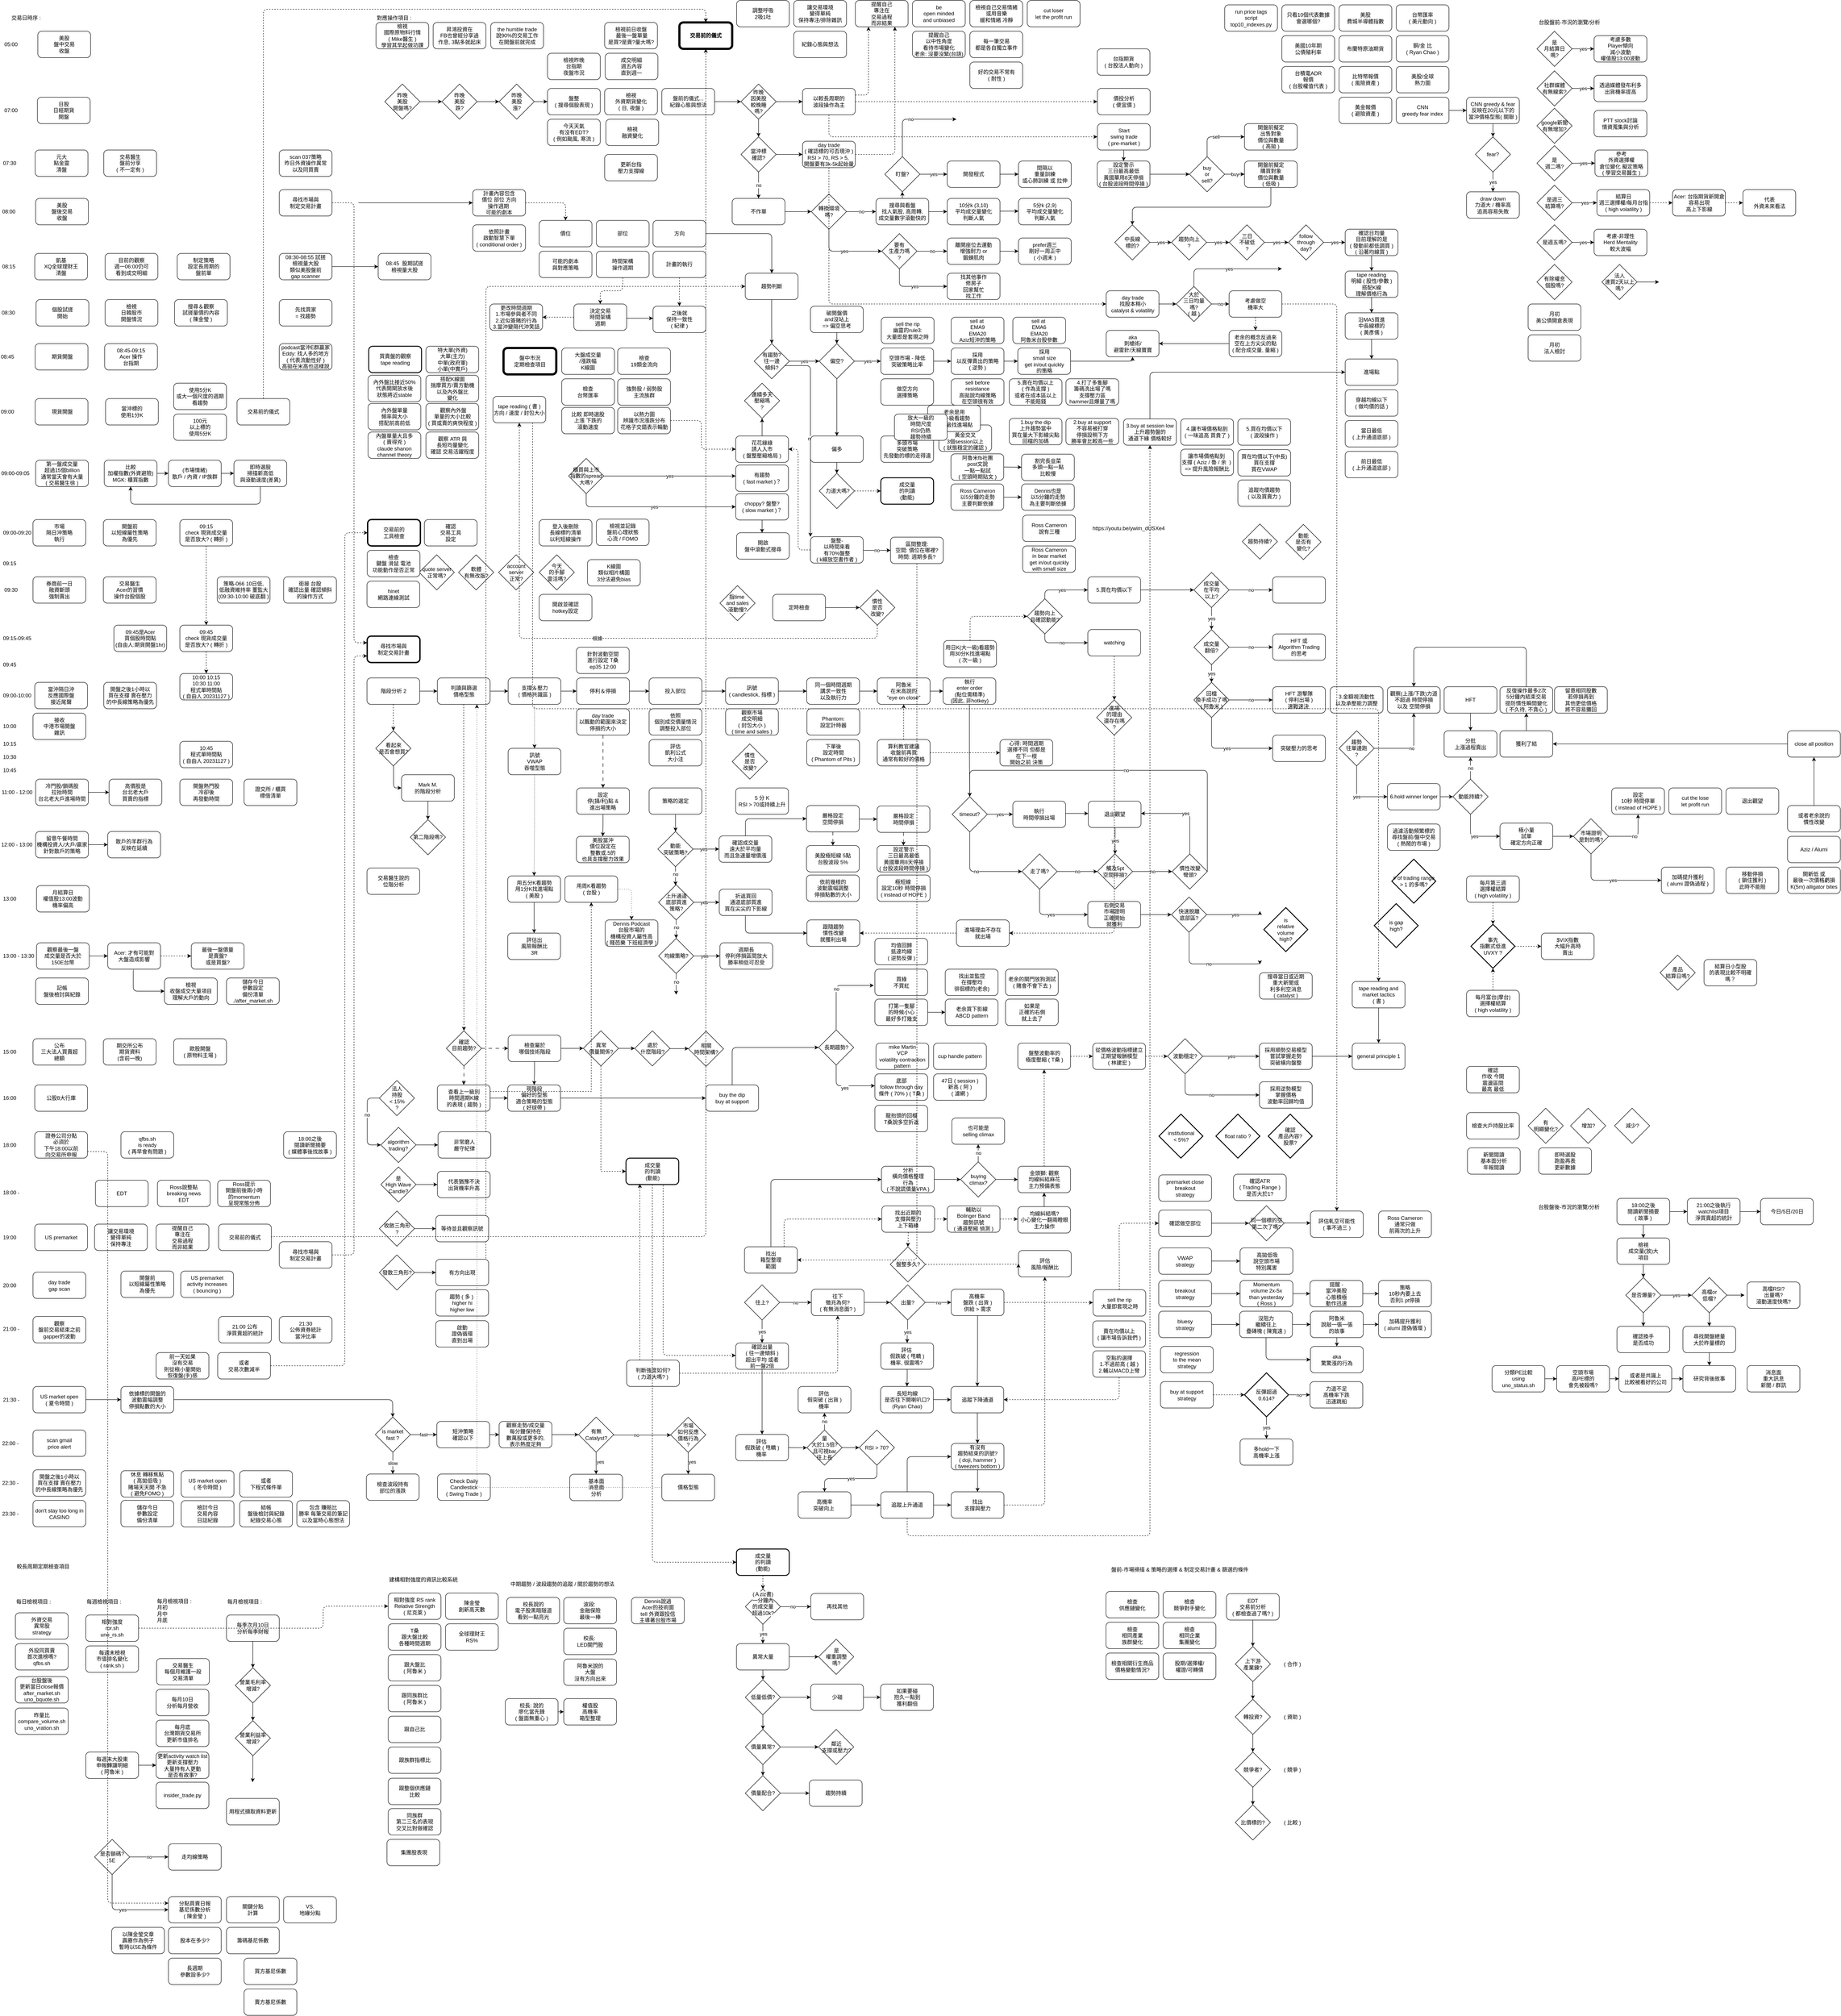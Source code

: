 <mxfile version="24.7.14">
  <diagram name="The Trade Day" id="as7LGBGRK2iRUZ8i6wpw">
    <mxGraphModel dx="1081" dy="705" grid="1" gridSize="10" guides="1" tooltips="1" connect="1" arrows="1" fold="1" page="1" pageScale="1" pageWidth="827" pageHeight="1169" math="0" shadow="0">
      <root>
        <mxCell id="0" />
        <mxCell id="1" parent="0" />
        <mxCell id="cUWmXIytEDKCWG8txeT9-1" value="13:00 - 13:30" style="text;html=1;strokeColor=none;fillColor=none;align=left;verticalAlign=middle;whiteSpace=wrap;rounded=0;" vertex="1" parent="1">
          <mxGeometry x="10" y="2172" width="90" height="20" as="geometry" />
        </mxCell>
        <mxCell id="cUWmXIytEDKCWG8txeT9-2" value="算利教官建議&lt;br&gt;收盤前再買&lt;br&gt;通常有較好的價格" style="rounded=1;whiteSpace=wrap;html=1;" vertex="1" parent="1">
          <mxGeometry x="2000" y="1690" width="120" height="60" as="geometry" />
        </mxCell>
        <mxCell id="cUWmXIytEDKCWG8txeT9-3" value="當沖隔日沖&lt;br&gt;反應國際盤&lt;br&gt;接近尾聲" style="rounded=1;whiteSpace=wrap;html=1;" vertex="1" parent="1">
          <mxGeometry x="84" y="1560" width="120" height="60" as="geometry" />
        </mxCell>
        <mxCell id="cUWmXIytEDKCWG8txeT9-4" value="12:00 - 13:00" style="text;html=1;strokeColor=none;fillColor=none;align=left;verticalAlign=middle;whiteSpace=wrap;rounded=0;" vertex="1" parent="1">
          <mxGeometry x="6" y="1919" width="90" height="20" as="geometry" />
        </mxCell>
        <mxCell id="cUWmXIytEDKCWG8txeT9-5" value="比較&lt;br&gt;加權指數(外資避險)&lt;br&gt;MGK: 櫃買指數" style="rounded=1;whiteSpace=wrap;html=1;" vertex="1" parent="1">
          <mxGeometry x="242" y="1055" width="120" height="60" as="geometry" />
        </mxCell>
        <mxCell id="cUWmXIytEDKCWG8txeT9-6" value="公股8大行庫" style="rounded=1;whiteSpace=wrap;html=1;" vertex="1" parent="1">
          <mxGeometry x="84" y="2475" width="120" height="60" as="geometry" />
        </mxCell>
        <mxCell id="cUWmXIytEDKCWG8txeT9-7" value="即時選股&lt;br&gt;掃描新高低&lt;br&gt;與滾動速度(差異)" style="rounded=1;whiteSpace=wrap;html=1;" vertex="1" parent="1">
          <mxGeometry x="537" y="1055" width="120" height="60" as="geometry" />
        </mxCell>
        <mxCell id="cUWmXIytEDKCWG8txeT9-8" value="檢視&lt;br&gt;收盤成交大量項目&lt;br&gt;理解大戶的動向" style="rounded=1;whiteSpace=wrap;html=1;" vertex="1" parent="1">
          <mxGeometry x="379" y="2232" width="120" height="60" as="geometry" />
        </mxCell>
        <mxCell id="cUWmXIytEDKCWG8txeT9-9" value="留意午餐時間&lt;br&gt;機構投資人/大戶/贏家&lt;br&gt;針對散戶的策略" style="rounded=1;whiteSpace=wrap;html=1;" vertex="1" parent="1">
          <mxGeometry x="86" y="1899" width="120" height="60" as="geometry" />
        </mxCell>
        <mxCell id="cUWmXIytEDKCWG8txeT9-10" value="11:00 - 12:00" style="text;html=1;strokeColor=none;fillColor=none;align=left;verticalAlign=middle;whiteSpace=wrap;rounded=0;" vertex="1" parent="1">
          <mxGeometry x="7" y="1800" width="80" height="20" as="geometry" />
        </mxCell>
        <mxCell id="cUWmXIytEDKCWG8txeT9-11" value="冷門股/鎖碼股&lt;br&gt;拉抬時間&lt;br&gt;台北老大戶進場時間" style="rounded=1;whiteSpace=wrap;html=1;" vertex="1" parent="1">
          <mxGeometry x="86" y="1780" width="120" height="60" as="geometry" />
        </mxCell>
        <mxCell id="cUWmXIytEDKCWG8txeT9-12" value="最後一盤價量&lt;br&gt;是賣盤?&lt;br&gt;或是買盤?" style="rounded=1;whiteSpace=wrap;html=1;" vertex="1" parent="1">
          <mxGeometry x="440" y="2152" width="120" height="60" as="geometry" />
        </mxCell>
        <mxCell id="cUWmXIytEDKCWG8txeT9-13" value="心得: 時間週期&lt;br&gt;選擇不同 但都是&lt;br&gt;在下一根&lt;br&gt;開始之前 決策" style="rounded=1;whiteSpace=wrap;html=1;" vertex="1" parent="1">
          <mxGeometry x="2279" y="1690" width="120" height="60" as="geometry" />
        </mxCell>
        <mxCell id="cUWmXIytEDKCWG8txeT9-14" value="" style="edgeStyle=elbowEdgeStyle;elbow=horizontal;endArrow=classic;html=1;dashed=1;entryX=0;entryY=0.5;entryDx=0;entryDy=0;exitX=1;exitY=0.5;exitDx=0;exitDy=0;" edge="1" parent="1" source="cUWmXIytEDKCWG8txeT9-2" target="cUWmXIytEDKCWG8txeT9-13">
          <mxGeometry width="50" height="50" relative="1" as="geometry">
            <mxPoint x="2004" y="2159.75" as="sourcePoint" />
            <mxPoint x="2170" y="2090" as="targetPoint" />
          </mxGeometry>
        </mxCell>
        <mxCell id="cUWmXIytEDKCWG8txeT9-15" value="21:30&lt;br&gt;公佈資券統計&lt;br&gt;當沖比率" style="rounded=1;whiteSpace=wrap;html=1;" vertex="1" parent="1">
          <mxGeometry x="640" y="3001.5" width="120" height="60" as="geometry" />
        </mxCell>
        <mxCell id="cUWmXIytEDKCWG8txeT9-16" value="(市場情緒)&lt;br&gt;散戶 / 內資 / IP族群" style="rounded=1;whiteSpace=wrap;html=1;" vertex="1" parent="1">
          <mxGeometry x="388" y="1055" width="120" height="60" as="geometry" />
        </mxCell>
        <mxCell id="cUWmXIytEDKCWG8txeT9-17" value="" style="edgeStyle=elbowEdgeStyle;elbow=horizontal;endArrow=classic;html=1;exitX=1;exitY=0.5;exitDx=0;exitDy=0;" edge="1" parent="1" source="cUWmXIytEDKCWG8txeT9-5" target="cUWmXIytEDKCWG8txeT9-16">
          <mxGeometry width="50" height="50" relative="1" as="geometry">
            <mxPoint x="561.5" y="1055" as="sourcePoint" />
            <mxPoint x="562" y="1005" as="targetPoint" />
            <Array as="points">
              <mxPoint x="492" y="1085" />
            </Array>
          </mxGeometry>
        </mxCell>
        <mxCell id="cUWmXIytEDKCWG8txeT9-18" value="podcast當沖E群贏家&lt;br&gt;Eddy: 找人多的地方 &lt;br&gt;( 代表流動性好 )&lt;br&gt;高拋在米高也這樣說" style="rounded=1;whiteSpace=wrap;html=1;" vertex="1" parent="1">
          <mxGeometry x="640" y="790" width="120" height="60" as="geometry" />
        </mxCell>
        <mxCell id="cUWmXIytEDKCWG8txeT9-19" value="" style="edgeStyle=elbowEdgeStyle;elbow=horizontal;endArrow=classic;html=1;dashed=1;exitX=1;exitY=0.5;exitDx=0;exitDy=0;" edge="1" parent="1" source="cUWmXIytEDKCWG8txeT9-34" target="cUWmXIytEDKCWG8txeT9-12">
          <mxGeometry width="50" height="50" relative="1" as="geometry">
            <mxPoint x="659" y="2181.5" as="sourcePoint" />
            <mxPoint x="666" y="2182" as="targetPoint" />
          </mxGeometry>
        </mxCell>
        <mxCell id="cUWmXIytEDKCWG8txeT9-20" value="第一盤成交量&lt;br&gt;超過15個billion&lt;br&gt;通常當天會有大量&lt;br&gt;( 交易醫生徐 )" style="rounded=1;whiteSpace=wrap;html=1;" vertex="1" parent="1">
          <mxGeometry x="86" y="1055" width="120" height="60" as="geometry" />
        </mxCell>
        <mxCell id="cUWmXIytEDKCWG8txeT9-21" value="高價股是&lt;br&gt;台北老大戶&lt;br&gt;買賣的指標" style="rounded=1;whiteSpace=wrap;html=1;" vertex="1" parent="1">
          <mxGeometry x="253" y="1780" width="120" height="60" as="geometry" />
        </mxCell>
        <mxCell id="cUWmXIytEDKCWG8txeT9-22" value="" style="edgeStyle=elbowEdgeStyle;elbow=horizontal;endArrow=classic;html=1;exitX=1;exitY=0.5;exitDx=0;exitDy=0;entryX=0;entryY=0.5;entryDx=0;entryDy=0;" edge="1" parent="1" source="cUWmXIytEDKCWG8txeT9-11" target="cUWmXIytEDKCWG8txeT9-21">
          <mxGeometry width="50" height="50" relative="1" as="geometry">
            <mxPoint x="497" y="1440" as="sourcePoint" />
            <mxPoint x="531" y="1440" as="targetPoint" />
            <Array as="points" />
          </mxGeometry>
        </mxCell>
        <mxCell id="cUWmXIytEDKCWG8txeT9-23" value="散戶的羊群行為&lt;br&gt;反映在延續" style="rounded=1;whiteSpace=wrap;html=1;" vertex="1" parent="1">
          <mxGeometry x="250" y="1899" width="120" height="60" as="geometry" />
        </mxCell>
        <mxCell id="cUWmXIytEDKCWG8txeT9-24" value="" style="edgeStyle=elbowEdgeStyle;elbow=horizontal;endArrow=classic;html=1;exitX=1;exitY=0.5;exitDx=0;exitDy=0;entryX=0;entryY=0.5;entryDx=0;entryDy=0;" edge="1" parent="1" source="cUWmXIytEDKCWG8txeT9-9" target="cUWmXIytEDKCWG8txeT9-23">
          <mxGeometry width="50" height="50" relative="1" as="geometry">
            <mxPoint x="216" y="1709" as="sourcePoint" />
            <mxPoint x="266" y="1709" as="targetPoint" />
            <Array as="points" />
          </mxGeometry>
        </mxCell>
        <mxCell id="cUWmXIytEDKCWG8txeT9-25" value="接收&lt;br&gt;中港市場開盤&lt;br&gt;雜訊" style="rounded=1;whiteSpace=wrap;html=1;" vertex="1" parent="1">
          <mxGeometry x="80" y="1630" width="120" height="60" as="geometry" />
        </mxCell>
        <mxCell id="cUWmXIytEDKCWG8txeT9-26" value="凱基&lt;br&gt;XQ全球理財王&lt;br&gt;清盤" style="rounded=1;whiteSpace=wrap;html=1;" vertex="1" parent="1">
          <mxGeometry x="84" y="585" width="120" height="60" as="geometry" />
        </mxCell>
        <mxCell id="cUWmXIytEDKCWG8txeT9-27" value="&amp;nbsp;期貨開盤" style="rounded=1;whiteSpace=wrap;html=1;" vertex="1" parent="1">
          <mxGeometry x="85" y="790" width="120" height="60" as="geometry" />
        </mxCell>
        <mxCell id="cUWmXIytEDKCWG8txeT9-28" value="交易醫生&lt;br&gt;Acer的習慣&lt;br&gt;操作台股個股" style="rounded=1;whiteSpace=wrap;html=1;" vertex="1" parent="1">
          <mxGeometry x="240" y="1320" width="120" height="60" as="geometry" />
        </mxCell>
        <mxCell id="cUWmXIytEDKCWG8txeT9-29" value="08:30" style="text;html=1;strokeColor=none;fillColor=none;align=left;verticalAlign=middle;whiteSpace=wrap;rounded=0;" vertex="1" parent="1">
          <mxGeometry x="7" y="710" width="90" height="20" as="geometry" />
        </mxCell>
        <mxCell id="cUWmXIytEDKCWG8txeT9-30" value="08:45" style="text;html=1;strokeColor=none;fillColor=none;align=left;verticalAlign=middle;whiteSpace=wrap;rounded=0;" vertex="1" parent="1">
          <mxGeometry x="5" y="810" width="90" height="20" as="geometry" />
        </mxCell>
        <mxCell id="cUWmXIytEDKCWG8txeT9-31" value="09:30" style="text;html=1;strokeColor=none;fillColor=none;align=left;verticalAlign=middle;whiteSpace=wrap;rounded=0;" vertex="1" parent="1">
          <mxGeometry x="13" y="1340" width="90" height="20" as="geometry" />
        </mxCell>
        <mxCell id="cUWmXIytEDKCWG8txeT9-32" value="09:00-09:20" style="text;html=1;strokeColor=none;fillColor=none;align=left;verticalAlign=middle;whiteSpace=wrap;rounded=0;" vertex="1" parent="1">
          <mxGeometry x="10" y="1210" width="90" height="20" as="geometry" />
        </mxCell>
        <mxCell id="cUWmXIytEDKCWG8txeT9-33" value="觀察最後一盤&lt;br&gt;成交量是否大於&lt;br&gt;150E台幣" style="rounded=1;whiteSpace=wrap;html=1;" vertex="1" parent="1">
          <mxGeometry x="88" y="2152" width="120" height="60" as="geometry" />
        </mxCell>
        <mxCell id="cUWmXIytEDKCWG8txeT9-34" value="Acer: 才有可能對&lt;br&gt;大盤造成影響" style="rounded=1;whiteSpace=wrap;html=1;" vertex="1" parent="1">
          <mxGeometry x="250" y="2152" width="120" height="60" as="geometry" />
        </mxCell>
        <mxCell id="cUWmXIytEDKCWG8txeT9-35" value="" style="edgeStyle=elbowEdgeStyle;elbow=horizontal;endArrow=classic;html=1;exitX=1;exitY=0.5;exitDx=0;exitDy=0;entryX=0;entryY=0.5;entryDx=0;entryDy=0;" edge="1" parent="1" source="cUWmXIytEDKCWG8txeT9-33" target="cUWmXIytEDKCWG8txeT9-34">
          <mxGeometry width="50" height="50" relative="1" as="geometry">
            <mxPoint x="210" y="2102" as="sourcePoint" />
            <mxPoint x="260" y="2102" as="targetPoint" />
            <Array as="points" />
          </mxGeometry>
        </mxCell>
        <mxCell id="cUWmXIytEDKCWG8txeT9-36" value="07:30" style="text;html=1;strokeColor=none;fillColor=none;align=left;verticalAlign=middle;whiteSpace=wrap;rounded=0;" vertex="1" parent="1">
          <mxGeometry x="10" y="370" width="90" height="20" as="geometry" />
        </mxCell>
        <mxCell id="cUWmXIytEDKCWG8txeT9-37" value="元大&lt;br&gt;點金靈&lt;br&gt;清盤" style="rounded=1;whiteSpace=wrap;html=1;" vertex="1" parent="1">
          <mxGeometry x="85" y="350" width="120" height="60" as="geometry" />
        </mxCell>
        <mxCell id="cUWmXIytEDKCWG8txeT9-38" value="日股&lt;br&gt;日經期貨&lt;br&gt;開盤" style="rounded=1;whiteSpace=wrap;html=1;" vertex="1" parent="1">
          <mxGeometry x="90" y="230" width="120" height="60" as="geometry" />
        </mxCell>
        <mxCell id="cUWmXIytEDKCWG8txeT9-39" value="08:15" style="text;html=1;strokeColor=none;fillColor=none;align=left;verticalAlign=middle;whiteSpace=wrap;rounded=0;" vertex="1" parent="1">
          <mxGeometry x="8" y="605" width="90" height="20" as="geometry" />
        </mxCell>
        <mxCell id="cUWmXIytEDKCWG8txeT9-40" value="個股試搓&lt;br&gt;開始" style="rounded=1;whiteSpace=wrap;html=1;" vertex="1" parent="1">
          <mxGeometry x="87" y="690" width="120" height="60" as="geometry" />
        </mxCell>
        <mxCell id="cUWmXIytEDKCWG8txeT9-41" value="08:45-09:15&lt;br&gt;Acer 操作&lt;br style=&quot;border-color: var(--border-color);&quot;&gt;台指期" style="rounded=1;whiteSpace=wrap;html=1;" vertex="1" parent="1">
          <mxGeometry x="243" y="790" width="120" height="60" as="geometry" />
        </mxCell>
        <mxCell id="cUWmXIytEDKCWG8txeT9-42" value="&amp;nbsp;現貨開盤" style="rounded=1;whiteSpace=wrap;html=1;" vertex="1" parent="1">
          <mxGeometry x="85" y="915" width="120" height="60" as="geometry" />
        </mxCell>
        <mxCell id="cUWmXIytEDKCWG8txeT9-43" value="09:00" style="text;html=1;strokeColor=none;fillColor=none;align=left;verticalAlign=middle;whiteSpace=wrap;rounded=0;" vertex="1" parent="1">
          <mxGeometry x="5" y="935" width="90" height="20" as="geometry" />
        </mxCell>
        <mxCell id="cUWmXIytEDKCWG8txeT9-44" value="市場&lt;br&gt;隔日沖策略&lt;br&gt;執行" style="rounded=1;whiteSpace=wrap;html=1;" vertex="1" parent="1">
          <mxGeometry x="80" y="1190" width="120" height="60" as="geometry" />
        </mxCell>
        <mxCell id="cUWmXIytEDKCWG8txeT9-45" value="09:00-10:00" style="text;html=1;strokeColor=none;fillColor=none;align=left;verticalAlign=middle;whiteSpace=wrap;rounded=0;" vertex="1" parent="1">
          <mxGeometry x="10" y="1580" width="90" height="20" as="geometry" />
        </mxCell>
        <mxCell id="cUWmXIytEDKCWG8txeT9-46" value="09:00-09:05" style="text;html=1;strokeColor=none;fillColor=none;align=left;verticalAlign=middle;whiteSpace=wrap;rounded=0;" vertex="1" parent="1">
          <mxGeometry x="6" y="1075" width="90" height="20" as="geometry" />
        </mxCell>
        <mxCell id="cUWmXIytEDKCWG8txeT9-47" value="09:15-09:45" style="text;html=1;strokeColor=none;fillColor=none;align=left;verticalAlign=middle;whiteSpace=wrap;rounded=0;" vertex="1" parent="1">
          <mxGeometry x="10" y="1450" width="90" height="20" as="geometry" />
        </mxCell>
        <mxCell id="cUWmXIytEDKCWG8txeT9-48" value="" style="edgeStyle=elbowEdgeStyle;elbow=horizontal;endArrow=classic;html=1;entryX=0.5;entryY=1;entryDx=0;entryDy=0;exitX=0.5;exitY=1;exitDx=0;exitDy=0;" edge="1" parent="1" source="cUWmXIytEDKCWG8txeT9-7" target="cUWmXIytEDKCWG8txeT9-5">
          <mxGeometry width="50" height="50" relative="1" as="geometry">
            <mxPoint x="562" y="1005" as="sourcePoint" />
            <mxPoint x="572" y="1095" as="targetPoint" />
            <Array as="points">
              <mxPoint x="438" y="1155" />
            </Array>
          </mxGeometry>
        </mxCell>
        <mxCell id="cUWmXIytEDKCWG8txeT9-49" value="券商前一日&lt;br&gt;融資斷頭&lt;br&gt;強制賣出" style="rounded=1;whiteSpace=wrap;html=1;" vertex="1" parent="1">
          <mxGeometry x="80" y="1320" width="120" height="60" as="geometry" />
        </mxCell>
        <mxCell id="cUWmXIytEDKCWG8txeT9-50" value="09:45是Acer&lt;br&gt;買個股時間點&lt;br&gt;(自由人:期貨開盤1hr)" style="rounded=1;whiteSpace=wrap;html=1;" vertex="1" parent="1">
          <mxGeometry x="264" y="1430" width="120" height="60" as="geometry" />
        </mxCell>
        <mxCell id="cUWmXIytEDKCWG8txeT9-51" value="10:00" style="text;html=1;strokeColor=none;fillColor=none;align=left;verticalAlign=middle;whiteSpace=wrap;rounded=0;" vertex="1" parent="1">
          <mxGeometry x="10" y="1650" width="90" height="20" as="geometry" />
        </mxCell>
        <mxCell id="cUWmXIytEDKCWG8txeT9-52" value="" style="edgeStyle=elbowEdgeStyle;elbow=horizontal;endArrow=classic;html=1;entryX=0;entryY=0.5;entryDx=0;entryDy=0;" edge="1" parent="1" source="cUWmXIytEDKCWG8txeT9-16" target="cUWmXIytEDKCWG8txeT9-7">
          <mxGeometry width="50" height="50" relative="1" as="geometry">
            <mxPoint x="682" y="1085" as="sourcePoint" />
            <mxPoint x="577" y="985" as="targetPoint" />
            <Array as="points">
              <mxPoint x="507" y="1095" />
            </Array>
          </mxGeometry>
        </mxCell>
        <mxCell id="cUWmXIytEDKCWG8txeT9-53" value="18:00" style="text;html=1;strokeColor=none;fillColor=none;align=left;verticalAlign=middle;whiteSpace=wrap;rounded=0;" vertex="1" parent="1">
          <mxGeometry x="10" y="2601.5" width="90" height="20" as="geometry" />
        </mxCell>
        <mxCell id="cUWmXIytEDKCWG8txeT9-54" value="證券公司分點&lt;br&gt;必須於&lt;br&gt;下午18:00以前&lt;br&gt;向交易所申報" style="rounded=1;whiteSpace=wrap;html=1;" vertex="1" parent="1">
          <mxGeometry x="84" y="2581.5" width="120" height="60" as="geometry" />
        </mxCell>
        <mxCell id="cUWmXIytEDKCWG8txeT9-55" value="交易日時序 :" style="text;html=1;strokeColor=none;fillColor=none;align=left;verticalAlign=middle;whiteSpace=wrap;rounded=0;" vertex="1" parent="1">
          <mxGeometry x="29" y="40" width="110" height="20" as="geometry" />
        </mxCell>
        <mxCell id="cUWmXIytEDKCWG8txeT9-56" value="18:00之後&lt;br&gt;閱讀新聞摘要&lt;div&gt;( 媒體事後找故事 )&lt;/div&gt;" style="rounded=1;whiteSpace=wrap;html=1;" vertex="1" parent="1">
          <mxGeometry x="650" y="2581.5" width="120" height="60" as="geometry" />
        </mxCell>
        <mxCell id="cUWmXIytEDKCWG8txeT9-57" value="18:00 -" style="text;html=1;strokeColor=none;fillColor=none;align=left;verticalAlign=middle;whiteSpace=wrap;rounded=0;" vertex="1" parent="1">
          <mxGeometry x="10" y="2710" width="90" height="20" as="geometry" />
        </mxCell>
        <mxCell id="cUWmXIytEDKCWG8txeT9-58" value="21:00 公布&lt;br style=&quot;border-color: var(--border-color);&quot;&gt;淨買賣超的統計" style="rounded=1;whiteSpace=wrap;html=1;" vertex="1" parent="1">
          <mxGeometry x="502" y="3001.5" width="120" height="60" as="geometry" />
        </mxCell>
        <mxCell id="cUWmXIytEDKCWG8txeT9-59" value="21:00 -" style="text;html=1;strokeColor=none;fillColor=none;align=left;verticalAlign=middle;whiteSpace=wrap;rounded=0;" vertex="1" parent="1">
          <mxGeometry x="10" y="3019.5" width="90" height="20" as="geometry" />
        </mxCell>
        <mxCell id="cUWmXIytEDKCWG8txeT9-60" value="16:00" style="text;html=1;strokeColor=none;fillColor=none;align=left;verticalAlign=middle;whiteSpace=wrap;rounded=0;" vertex="1" parent="1">
          <mxGeometry x="10" y="2495" width="90" height="20" as="geometry" />
        </mxCell>
        <mxCell id="cUWmXIytEDKCWG8txeT9-61" value="21:30 -" style="text;html=1;strokeColor=none;fillColor=none;align=left;verticalAlign=middle;whiteSpace=wrap;rounded=0;" vertex="1" parent="1">
          <mxGeometry x="10" y="3180.5" width="90" height="20" as="geometry" />
        </mxCell>
        <mxCell id="cUWmXIytEDKCWG8txeT9-62" value="開盤熱門股&lt;br&gt;冷卻後&lt;br&gt;再發動時間" style="rounded=1;whiteSpace=wrap;html=1;" vertex="1" parent="1">
          <mxGeometry x="414" y="1780" width="120" height="60" as="geometry" />
        </mxCell>
        <mxCell id="cUWmXIytEDKCWG8txeT9-63" value="交易醫生&lt;br&gt;盤前分享&lt;br&gt;( 不一定有 )" style="rounded=1;whiteSpace=wrap;html=1;" vertex="1" parent="1">
          <mxGeometry x="241" y="350" width="120" height="60" as="geometry" />
        </mxCell>
        <mxCell id="cUWmXIytEDKCWG8txeT9-64" value="19:00" style="text;html=1;strokeColor=none;fillColor=none;align=left;verticalAlign=middle;whiteSpace=wrap;rounded=0;" vertex="1" parent="1">
          <mxGeometry x="10" y="2811.5" width="90" height="20" as="geometry" />
        </mxCell>
        <mxCell id="cUWmXIytEDKCWG8txeT9-65" value="US premarket" style="rounded=1;whiteSpace=wrap;html=1;" vertex="1" parent="1">
          <mxGeometry x="84" y="2791.5" width="120" height="60" as="geometry" />
        </mxCell>
        <mxCell id="cUWmXIytEDKCWG8txeT9-66" value="20:00" style="text;html=1;strokeColor=none;fillColor=none;align=left;verticalAlign=middle;whiteSpace=wrap;rounded=0;" vertex="1" parent="1">
          <mxGeometry x="10" y="2920.5" width="90" height="20" as="geometry" />
        </mxCell>
        <mxCell id="cUWmXIytEDKCWG8txeT9-67" value="US premarket&lt;br&gt;activity increases&lt;br&gt;( bouncing )" style="rounded=1;whiteSpace=wrap;html=1;" vertex="1" parent="1">
          <mxGeometry x="416" y="2898.25" width="120" height="60" as="geometry" />
        </mxCell>
        <mxCell id="cUWmXIytEDKCWG8txeT9-68" value="US market open&lt;br&gt;( 夏令時間 )" style="rounded=1;whiteSpace=wrap;html=1;" vertex="1" parent="1">
          <mxGeometry x="80" y="3160.5" width="120" height="60" as="geometry" />
        </mxCell>
        <mxCell id="cUWmXIytEDKCWG8txeT9-69" value="US market open&lt;br&gt;( 冬令時間 )" style="rounded=1;whiteSpace=wrap;html=1;" vertex="1" parent="1">
          <mxGeometry x="417" y="3352" width="120" height="60" as="geometry" />
        </mxCell>
        <mxCell id="cUWmXIytEDKCWG8txeT9-70" value="22:30 -" style="text;html=1;strokeColor=none;fillColor=none;align=left;verticalAlign=middle;whiteSpace=wrap;rounded=0;" vertex="1" parent="1">
          <mxGeometry x="8" y="3370" width="90" height="20" as="geometry" />
        </mxCell>
        <mxCell id="cUWmXIytEDKCWG8txeT9-71" value="月結算日&lt;br&gt;權值股13:00波動&lt;br&gt;機率偏高" style="rounded=1;whiteSpace=wrap;html=1;" vertex="1" parent="1">
          <mxGeometry x="88" y="2022" width="120" height="60" as="geometry" />
        </mxCell>
        <mxCell id="cUWmXIytEDKCWG8txeT9-72" value="13:00" style="text;html=1;strokeColor=none;fillColor=none;align=left;verticalAlign=middle;whiteSpace=wrap;rounded=0;" vertex="1" parent="1">
          <mxGeometry x="10" y="2042" width="90" height="20" as="geometry" />
        </mxCell>
        <mxCell id="cUWmXIytEDKCWG8txeT9-73" value="" style="edgeStyle=elbowEdgeStyle;elbow=horizontal;endArrow=classic;html=1;entryX=0;entryY=0.5;entryDx=0;entryDy=0;exitX=0.5;exitY=1;exitDx=0;exitDy=0;" edge="1" parent="1" source="cUWmXIytEDKCWG8txeT9-34" target="cUWmXIytEDKCWG8txeT9-8">
          <mxGeometry width="50" height="50" relative="1" as="geometry">
            <mxPoint x="376" y="2242" as="sourcePoint" />
            <mxPoint x="116" y="2292" as="targetPoint" />
            <Array as="points">
              <mxPoint x="308" y="2252" />
            </Array>
          </mxGeometry>
        </mxCell>
        <mxCell id="cUWmXIytEDKCWG8txeT9-74" value="目前的觀察&lt;br&gt;週一06:00仍可&lt;br&gt;看到成交明細" style="rounded=1;whiteSpace=wrap;html=1;" vertex="1" parent="1">
          <mxGeometry x="244" y="585" width="120" height="60" as="geometry" />
        </mxCell>
        <mxCell id="cUWmXIytEDKCWG8txeT9-75" value="歐股開盤&lt;br&gt;( 原物料主場 )" style="rounded=1;whiteSpace=wrap;html=1;" vertex="1" parent="1">
          <mxGeometry x="400" y="2370" width="120" height="60" as="geometry" />
        </mxCell>
        <mxCell id="cUWmXIytEDKCWG8txeT9-76" value="15:00" style="text;html=1;strokeColor=none;fillColor=none;align=left;verticalAlign=middle;whiteSpace=wrap;rounded=0;" vertex="1" parent="1">
          <mxGeometry x="10" y="2390" width="90" height="20" as="geometry" />
        </mxCell>
        <mxCell id="cUWmXIytEDKCWG8txeT9-77" value="對應操作項目 :" style="text;html=1;strokeColor=none;fillColor=none;align=left;verticalAlign=middle;whiteSpace=wrap;rounded=0;" vertex="1" parent="1">
          <mxGeometry x="860" y="40" width="110" height="20" as="geometry" />
        </mxCell>
        <mxCell id="cUWmXIytEDKCWG8txeT9-78" value="依照計畫&lt;br&gt;啟動智慧下單&lt;br&gt;( conditional order )" style="rounded=1;whiteSpace=wrap;html=1;" vertex="1" parent="1">
          <mxGeometry x="1080" y="520" width="120" height="60" as="geometry" />
        </mxCell>
        <mxCell id="cUWmXIytEDKCWG8txeT9-79" value="搜尋＆觀察&lt;br&gt;試搓量價的內容&lt;br&gt;( 陳金瑩 )" style="rounded=1;whiteSpace=wrap;html=1;" vertex="1" parent="1">
          <mxGeometry x="402" y="690" width="120" height="60" as="geometry" />
        </mxCell>
        <mxCell id="cUWmXIytEDKCWG8txeT9-80" value="08:30-08:55 試搓&lt;br&gt;檢視量大股&lt;br&gt;類似美股盤前&lt;br&gt;gap scanner" style="rounded=1;whiteSpace=wrap;html=1;" vertex="1" parent="1">
          <mxGeometry x="640" y="585" width="120" height="60" as="geometry" />
        </mxCell>
        <mxCell id="cUWmXIytEDKCWG8txeT9-81" value="day trade&lt;br&gt;gap scan" style="rounded=1;whiteSpace=wrap;html=1;" vertex="1" parent="1">
          <mxGeometry x="80" y="2900.5" width="120" height="60" as="geometry" />
        </mxCell>
        <mxCell id="cUWmXIytEDKCWG8txeT9-82" value="08:45 &amp;nbsp;股期試搓&lt;br&gt;檢視量大股" style="rounded=1;whiteSpace=wrap;html=1;" vertex="1" parent="1">
          <mxGeometry x="865" y="585" width="120" height="60" as="geometry" />
        </mxCell>
        <mxCell id="cUWmXIytEDKCWG8txeT9-83" value="" style="edgeStyle=elbowEdgeStyle;elbow=vertical;endArrow=classic;html=1;startArrow=none;" edge="1" parent="1" source="cUWmXIytEDKCWG8txeT9-80" target="cUWmXIytEDKCWG8txeT9-82">
          <mxGeometry width="50" height="50" relative="1" as="geometry">
            <mxPoint x="760" y="614.5" as="sourcePoint" />
            <mxPoint x="801" y="614.5" as="targetPoint" />
            <Array as="points" />
          </mxGeometry>
        </mxCell>
        <mxCell id="cUWmXIytEDKCWG8txeT9-84" value="檢視昨晚&lt;br&gt;台指期&lt;br&gt;夜盤市況" style="rounded=1;whiteSpace=wrap;html=1;" vertex="1" parent="1">
          <mxGeometry x="1250" y="130" width="120" height="60" as="geometry" />
        </mxCell>
        <mxCell id="cUWmXIytEDKCWG8txeT9-85" value="檢視前日收盤&lt;br&gt;&amp;nbsp;最後一盤單量&lt;br&gt;是買?是賣?量大嗎?" style="rounded=1;whiteSpace=wrap;html=1;" vertex="1" parent="1">
          <mxGeometry x="1380" y="60" width="120" height="60" as="geometry" />
        </mxCell>
        <mxCell id="cUWmXIytEDKCWG8txeT9-86" value="成交明細&lt;br&gt;週五內容&lt;br&gt;直到週一" style="rounded=1;whiteSpace=wrap;html=1;" vertex="1" parent="1">
          <mxGeometry x="1381.12" y="130" width="120" height="60" as="geometry" />
        </mxCell>
        <mxCell id="cUWmXIytEDKCWG8txeT9-87" value="檢視&lt;br&gt;國際原物料行情&lt;br&gt;( Mike醫生 )&lt;br&gt;學習其早起做功課" style="rounded=1;whiteSpace=wrap;html=1;" vertex="1" parent="1">
          <mxGeometry x="860" y="60" width="120" height="60" as="geometry" />
        </mxCell>
        <mxCell id="cUWmXIytEDKCWG8txeT9-88" value="昇鴻投資在&lt;br&gt;FB也曾經分享過&lt;br&gt;作息, 3點多就起床" style="rounded=1;whiteSpace=wrap;html=1;" vertex="1" parent="1">
          <mxGeometry x="990" y="60" width="120" height="60" as="geometry" />
        </mxCell>
        <mxCell id="cUWmXIytEDKCWG8txeT9-89" value="the humble trade&lt;br&gt;說90%的交易工作&lt;br&gt;在開盤前就完成" style="rounded=1;whiteSpace=wrap;html=1;" vertex="1" parent="1">
          <mxGeometry x="1121" y="60" width="120" height="60" as="geometry" />
        </mxCell>
        <mxCell id="cUWmXIytEDKCWG8txeT9-90" value="&lt;div&gt;尋找市場與&lt;/div&gt;制定交易計畫" style="rounded=1;whiteSpace=wrap;html=1;" vertex="1" parent="1">
          <mxGeometry x="640" y="440" width="120" height="60" as="geometry" />
        </mxCell>
        <mxCell id="cUWmXIytEDKCWG8txeT9-91" value="08:00" style="text;html=1;strokeColor=none;fillColor=none;align=left;verticalAlign=middle;whiteSpace=wrap;rounded=0;" vertex="1" parent="1">
          <mxGeometry x="8" y="480" width="90" height="20" as="geometry" />
        </mxCell>
        <mxCell id="cUWmXIytEDKCWG8txeT9-92" value="美股&lt;br&gt;盤後交易&lt;br&gt;收盤" style="rounded=1;whiteSpace=wrap;html=1;" vertex="1" parent="1">
          <mxGeometry x="86" y="460" width="120" height="60" as="geometry" />
        </mxCell>
        <mxCell id="cUWmXIytEDKCWG8txeT9-93" value="05:00" style="text;html=1;strokeColor=none;fillColor=none;align=left;verticalAlign=middle;whiteSpace=wrap;rounded=0;" vertex="1" parent="1">
          <mxGeometry x="13" y="100" width="90" height="20" as="geometry" />
        </mxCell>
        <mxCell id="cUWmXIytEDKCWG8txeT9-94" value="美股&lt;br&gt;盤中交易&lt;br&gt;收盤" style="rounded=1;whiteSpace=wrap;html=1;" vertex="1" parent="1">
          <mxGeometry x="91" y="80" width="120" height="60" as="geometry" />
        </mxCell>
        <mxCell id="cUWmXIytEDKCWG8txeT9-95" value="昨晚&lt;br&gt;美股&lt;br&gt;跌?" style="rhombus;whiteSpace=wrap;html=1;" vertex="1" parent="1">
          <mxGeometry x="1010" y="200" width="80" height="80" as="geometry" />
        </mxCell>
        <mxCell id="cUWmXIytEDKCWG8txeT9-96" value="" style="edgeStyle=elbowEdgeStyle;elbow=vertical;endArrow=classic;html=1;" edge="1" parent="1" source="cUWmXIytEDKCWG8txeT9-95" target="cUWmXIytEDKCWG8txeT9-100">
          <mxGeometry width="50" height="50" relative="1" as="geometry">
            <mxPoint x="1093.5" y="240" as="sourcePoint" />
            <mxPoint x="1145.5" y="240" as="targetPoint" />
            <Array as="points" />
          </mxGeometry>
        </mxCell>
        <mxCell id="cUWmXIytEDKCWG8txeT9-97" value="盤整&lt;br&gt;( 搜尋個股表現 )" style="rounded=1;whiteSpace=wrap;html=1;" vertex="1" parent="1">
          <mxGeometry x="1250" y="210" width="120" height="60" as="geometry" />
        </mxCell>
        <mxCell id="cUWmXIytEDKCWG8txeT9-98" value="昨晚&lt;br&gt;美股&lt;br&gt;開盤嗎?" style="rhombus;whiteSpace=wrap;html=1;" vertex="1" parent="1">
          <mxGeometry x="880" y="200" width="80" height="80" as="geometry" />
        </mxCell>
        <mxCell id="cUWmXIytEDKCWG8txeT9-99" value="" style="edgeStyle=elbowEdgeStyle;elbow=vertical;endArrow=classic;html=1;" edge="1" parent="1" source="cUWmXIytEDKCWG8txeT9-98" target="cUWmXIytEDKCWG8txeT9-95">
          <mxGeometry width="50" height="50" relative="1" as="geometry">
            <mxPoint x="1103.5" y="250" as="sourcePoint" />
            <mxPoint x="1155.5" y="250" as="targetPoint" />
            <Array as="points" />
          </mxGeometry>
        </mxCell>
        <mxCell id="cUWmXIytEDKCWG8txeT9-100" value="昨晚&lt;br&gt;美股&lt;br&gt;漲?" style="rhombus;whiteSpace=wrap;html=1;" vertex="1" parent="1">
          <mxGeometry x="1140" y="200" width="80" height="80" as="geometry" />
        </mxCell>
        <mxCell id="cUWmXIytEDKCWG8txeT9-101" value="" style="edgeStyle=elbowEdgeStyle;elbow=vertical;endArrow=classic;html=1;" edge="1" parent="1" source="cUWmXIytEDKCWG8txeT9-100" target="cUWmXIytEDKCWG8txeT9-97">
          <mxGeometry width="50" height="50" relative="1" as="geometry">
            <mxPoint x="1229.5" y="239.5" as="sourcePoint" />
            <mxPoint x="1263.5" y="240" as="targetPoint" />
            <Array as="points" />
          </mxGeometry>
        </mxCell>
        <mxCell id="cUWmXIytEDKCWG8txeT9-102" value="檢查波段持有&lt;br&gt;部位的漲跌" style="rounded=1;whiteSpace=wrap;html=1;" vertex="1" parent="1">
          <mxGeometry x="838.12" y="3359.5" width="120" height="60" as="geometry" />
        </mxCell>
        <mxCell id="cUWmXIytEDKCWG8txeT9-103" value="scan gmail&lt;br&gt;price alert" style="rounded=1;whiteSpace=wrap;html=1;" vertex="1" parent="1">
          <mxGeometry x="80" y="3259.5" width="120" height="60" as="geometry" />
        </mxCell>
        <mxCell id="cUWmXIytEDKCWG8txeT9-104" value="公布&lt;br&gt;三大法人買賣超&lt;br&gt;總額" style="rounded=1;whiteSpace=wrap;html=1;" vertex="1" parent="1">
          <mxGeometry x="80" y="2370" width="120" height="60" as="geometry" />
        </mxCell>
        <mxCell id="cUWmXIytEDKCWG8txeT9-105" value="scan 037策略&lt;br&gt;昨日外資操作異常&lt;br&gt;以及同買賣" style="rounded=1;whiteSpace=wrap;html=1;" vertex="1" parent="1">
          <mxGeometry x="640" y="350" width="120" height="60" as="geometry" />
        </mxCell>
        <mxCell id="cUWmXIytEDKCWG8txeT9-106" value="檢視&lt;br&gt;融資變化" style="rounded=1;whiteSpace=wrap;html=1;" vertex="1" parent="1">
          <mxGeometry x="1382.75" y="280" width="120" height="60" as="geometry" />
        </mxCell>
        <mxCell id="cUWmXIytEDKCWG8txeT9-107" value="檢視&lt;br&gt;外資期貨變化&lt;br&gt;( 日, 夜盤 )" style="rounded=1;whiteSpace=wrap;html=1;" vertex="1" parent="1">
          <mxGeometry x="1380" y="210" width="120" height="60" as="geometry" />
        </mxCell>
        <mxCell id="cUWmXIytEDKCWG8txeT9-108" value="更新台指&lt;br&gt;壓力支撐線" style="rounded=1;whiteSpace=wrap;html=1;" vertex="1" parent="1">
          <mxGeometry x="1380" y="360" width="120" height="60" as="geometry" />
        </mxCell>
        <mxCell id="cUWmXIytEDKCWG8txeT9-109" value="23:30 -" style="text;html=1;strokeColor=none;fillColor=none;align=left;verticalAlign=middle;whiteSpace=wrap;rounded=0;" vertex="1" parent="1">
          <mxGeometry x="8" y="3440" width="90" height="20" as="geometry" />
        </mxCell>
        <mxCell id="cUWmXIytEDKCWG8txeT9-110" value="結帳&lt;br&gt;盤後檢討與紀錄&lt;br&gt;紀錄交易心態" style="rounded=1;whiteSpace=wrap;html=1;" vertex="1" parent="1">
          <mxGeometry x="550" y="3420" width="120" height="60" as="geometry" />
        </mxCell>
        <mxCell id="cUWmXIytEDKCWG8txeT9-111" value="記帳&lt;br&gt;盤後檢討與紀錄" style="rounded=1;whiteSpace=wrap;html=1;" vertex="1" parent="1">
          <mxGeometry x="86" y="2232" width="120" height="60" as="geometry" />
        </mxCell>
        <mxCell id="cUWmXIytEDKCWG8txeT9-112" value="趨勢判斷" style="rounded=1;whiteSpace=wrap;html=1;" vertex="1" parent="1">
          <mxGeometry x="1699.75" y="630" width="120" height="60" as="geometry" />
        </mxCell>
        <mxCell id="cUWmXIytEDKCWG8txeT9-113" value="&lt;span&gt;偏空?&lt;/span&gt;" style="rhombus;whiteSpace=wrap;html=1;" vertex="1" parent="1">
          <mxGeometry x="1868" y="790" width="80" height="80" as="geometry" />
        </mxCell>
        <mxCell id="cUWmXIytEDKCWG8txeT9-114" value="yes" style="edgeStyle=elbowEdgeStyle;elbow=vertical;endArrow=classic;html=1;" edge="1" parent="1" source="cUWmXIytEDKCWG8txeT9-113" target="cUWmXIytEDKCWG8txeT9-116">
          <mxGeometry width="50" height="50" relative="1" as="geometry">
            <mxPoint x="1948" y="830" as="sourcePoint" />
            <mxPoint x="2018" y="829.5" as="targetPoint" />
            <Array as="points" />
          </mxGeometry>
        </mxCell>
        <mxCell id="cUWmXIytEDKCWG8txeT9-115" value="yes" style="edgeStyle=elbowEdgeStyle;elbow=vertical;endArrow=classic;html=1;entryX=0;entryY=0.5;entryDx=0;entryDy=0;" edge="1" parent="1" source="cUWmXIytEDKCWG8txeT9-316" target="cUWmXIytEDKCWG8txeT9-113">
          <mxGeometry width="50" height="50" relative="1" as="geometry">
            <mxPoint x="1818" y="830" as="sourcePoint" />
            <mxPoint x="1868" y="830" as="targetPoint" />
            <Array as="points">
              <mxPoint x="1810" y="830" />
            </Array>
          </mxGeometry>
        </mxCell>
        <mxCell id="cUWmXIytEDKCWG8txeT9-116" value="空頭市場 - 降低&lt;br&gt;突破策略比率" style="rounded=1;whiteSpace=wrap;html=1;" vertex="1" parent="1">
          <mxGeometry x="2008" y="800" width="120" height="60" as="geometry" />
        </mxCell>
        <mxCell id="cUWmXIytEDKCWG8txeT9-117" value="多頭市場&lt;br&gt;突破策略&lt;br&gt;先發動的標的走得遠" style="rounded=1;whiteSpace=wrap;html=1;" vertex="1" parent="1">
          <mxGeometry x="2008" y="1000" width="120" height="60" as="geometry" />
        </mxCell>
        <mxCell id="cUWmXIytEDKCWG8txeT9-118" value="採用&lt;br&gt;以反彈賣出的策略&lt;br&gt;( 逆勢 )" style="rounded=1;whiteSpace=wrap;html=1;" vertex="1" parent="1">
          <mxGeometry x="2168" y="800" width="120" height="60" as="geometry" />
        </mxCell>
        <mxCell id="cUWmXIytEDKCWG8txeT9-119" value="" style="edgeStyle=elbowEdgeStyle;elbow=vertical;endArrow=classic;html=1;" edge="1" parent="1" source="cUWmXIytEDKCWG8txeT9-116" target="cUWmXIytEDKCWG8txeT9-118">
          <mxGeometry width="50" height="50" relative="1" as="geometry">
            <mxPoint x="2139" y="829.5" as="sourcePoint" />
            <mxPoint x="2209" y="829.5" as="targetPoint" />
            <Array as="points" />
          </mxGeometry>
        </mxCell>
        <mxCell id="cUWmXIytEDKCWG8txeT9-120" value="" style="edgeStyle=elbowEdgeStyle;elbow=vertical;endArrow=classic;html=1;startArrow=none;exitX=0.5;exitY=1;exitDx=0;exitDy=0;entryX=0.5;entryY=0;entryDx=0;entryDy=0;" edge="1" parent="1" source="cUWmXIytEDKCWG8txeT9-884" target="cUWmXIytEDKCWG8txeT9-886">
          <mxGeometry width="50" height="50" relative="1" as="geometry">
            <mxPoint x="1928" y="1019.5" as="sourcePoint" />
            <mxPoint x="1968" y="1020" as="targetPoint" />
            <Array as="points">
              <mxPoint x="1910" y="1080" />
              <mxPoint x="1908" y="1020" />
            </Array>
          </mxGeometry>
        </mxCell>
        <mxCell id="cUWmXIytEDKCWG8txeT9-121" value="採用&lt;br&gt;small size&lt;br&gt;get in/out quickly&lt;br&gt;的策略" style="rounded=1;whiteSpace=wrap;html=1;" vertex="1" parent="1">
          <mxGeometry x="2319.5" y="800" width="120" height="60" as="geometry" />
        </mxCell>
        <mxCell id="cUWmXIytEDKCWG8txeT9-122" value="aka&lt;br&gt;刺槍術/&lt;br&gt;避雷針/天線寶寶" style="rounded=1;whiteSpace=wrap;html=1;" vertex="1" parent="1">
          <mxGeometry x="2520.5" y="760" width="120" height="60" as="geometry" />
        </mxCell>
        <mxCell id="cUWmXIytEDKCWG8txeT9-123" value="no" style="edgeStyle=elbowEdgeStyle;elbow=vertical;endArrow=classic;html=1;exitX=1;exitY=0.5;exitDx=0;exitDy=0;entryX=0;entryY=0.5;entryDx=0;entryDy=0;" edge="1" parent="1" source="cUWmXIytEDKCWG8txeT9-322" target="cUWmXIytEDKCWG8txeT9-124">
          <mxGeometry width="50" height="50" relative="1" as="geometry">
            <mxPoint x="2179.5" y="1364.75" as="sourcePoint" />
            <mxPoint x="2168" y="1290" as="targetPoint" />
            <Array as="points">
              <mxPoint x="2000" y="1260" />
              <mxPoint x="2159.5" y="1464.75" />
            </Array>
          </mxGeometry>
        </mxCell>
        <mxCell id="cUWmXIytEDKCWG8txeT9-124" value="區間整理:&lt;br&gt;空間: 價位在哪裡?&lt;br&gt;時間:&amp;nbsp;週期多長?" style="rounded=1;whiteSpace=wrap;html=1;" vertex="1" parent="1">
          <mxGeometry x="2030" y="1230" width="120" height="60" as="geometry" />
        </mxCell>
        <mxCell id="cUWmXIytEDKCWG8txeT9-125" value="" style="edgeStyle=elbowEdgeStyle;elbow=vertical;endArrow=classic;html=1;exitX=0.5;exitY=1;exitDx=0;exitDy=0;" edge="1" parent="1" source="cUWmXIytEDKCWG8txeT9-113" target="cUWmXIytEDKCWG8txeT9-884">
          <mxGeometry width="50" height="50" relative="1" as="geometry">
            <mxPoint x="1799" y="1090" as="sourcePoint" />
            <mxPoint x="1859" y="1090" as="targetPoint" />
          </mxGeometry>
        </mxCell>
        <mxCell id="cUWmXIytEDKCWG8txeT9-126" value="" style="edgeStyle=elbowEdgeStyle;elbow=vertical;endArrow=classic;html=1;exitX=1;exitY=0.5;exitDx=0;exitDy=0;entryX=0.5;entryY=1;entryDx=0;entryDy=0;" edge="1" parent="1" source="cUWmXIytEDKCWG8txeT9-121" target="cUWmXIytEDKCWG8txeT9-122">
          <mxGeometry width="50" height="50" relative="1" as="geometry">
            <mxPoint x="2148" y="860" as="sourcePoint" />
            <mxPoint x="2500" y="780" as="targetPoint" />
            <Array as="points">
              <mxPoint x="2580" y="830" />
            </Array>
          </mxGeometry>
        </mxCell>
        <mxCell id="cUWmXIytEDKCWG8txeT9-127" value="" style="edgeStyle=elbowEdgeStyle;elbow=vertical;endArrow=classic;html=1;" edge="1" parent="1" source="cUWmXIytEDKCWG8txeT9-118" target="cUWmXIytEDKCWG8txeT9-121">
          <mxGeometry width="50" height="50" relative="1" as="geometry">
            <mxPoint x="2148" y="840" as="sourcePoint" />
            <mxPoint x="2188" y="840" as="targetPoint" />
            <Array as="points" />
          </mxGeometry>
        </mxCell>
        <mxCell id="cUWmXIytEDKCWG8txeT9-128" value="破開盤價&lt;br&gt;and沒站上&lt;br&gt;=&amp;gt; 偏空思考" style="rounded=1;whiteSpace=wrap;html=1;" vertex="1" parent="1">
          <mxGeometry x="1848" y="705" width="120" height="60" as="geometry" />
        </mxCell>
        <mxCell id="cUWmXIytEDKCWG8txeT9-129" value="" style="edgeStyle=elbowEdgeStyle;elbow=vertical;endArrow=classic;html=1;entryX=0.5;entryY=0;entryDx=0;entryDy=0;" edge="1" parent="1" source="cUWmXIytEDKCWG8txeT9-128" target="cUWmXIytEDKCWG8txeT9-113">
          <mxGeometry width="50" height="50" relative="1" as="geometry">
            <mxPoint x="2138" y="840" as="sourcePoint" />
            <mxPoint x="2178" y="840" as="targetPoint" />
            <Array as="points" />
          </mxGeometry>
        </mxCell>
        <mxCell id="cUWmXIytEDKCWG8txeT9-130" value="" style="edgeStyle=elbowEdgeStyle;elbow=horizontal;endArrow=classic;html=1;entryX=0.5;entryY=0;entryDx=0;entryDy=0;exitX=1;exitY=0.5;exitDx=0;exitDy=0;" edge="1" parent="1" source="cUWmXIytEDKCWG8txeT9-876" target="cUWmXIytEDKCWG8txeT9-112">
          <mxGeometry width="50" height="50" relative="1" as="geometry">
            <mxPoint x="1151" y="740" as="sourcePoint" />
            <mxPoint x="1311" y="660" as="targetPoint" />
            <Array as="points">
              <mxPoint x="1760" y="570" />
            </Array>
          </mxGeometry>
        </mxCell>
        <mxCell id="cUWmXIytEDKCWG8txeT9-131" value="盤前的儀式...&lt;br&gt;紀錄心態與想法" style="rounded=1;whiteSpace=wrap;html=1;" vertex="1" parent="1">
          <mxGeometry x="1510" y="210" width="120" height="60" as="geometry" />
        </mxCell>
        <mxCell id="cUWmXIytEDKCWG8txeT9-132" value="" style="edgeStyle=elbowEdgeStyle;elbow=horizontal;endArrow=classic;html=1;entryX=0;entryY=0.5;entryDx=0;entryDy=0;" edge="1" parent="1" target="cUWmXIytEDKCWG8txeT9-133">
          <mxGeometry width="50" height="50" relative="1" as="geometry">
            <mxPoint x="820" y="470" as="sourcePoint" />
            <mxPoint x="1680" y="570" as="targetPoint" />
            <Array as="points" />
          </mxGeometry>
        </mxCell>
        <mxCell id="cUWmXIytEDKCWG8txeT9-133" value="計畫內容包含&lt;br&gt;價位 部位 方向&lt;br&gt;操作週期&amp;nbsp;&lt;div&gt;可能的劇本&lt;/div&gt;" style="rounded=1;whiteSpace=wrap;html=1;" vertex="1" parent="1">
          <mxGeometry x="1080" y="440" width="120" height="60" as="geometry" />
        </mxCell>
        <mxCell id="cUWmXIytEDKCWG8txeT9-134" value="阿魯米 &lt;br&gt;在米高說的&lt;br&gt;&quot;eye on close&quot;" style="rounded=1;whiteSpace=wrap;html=1;" vertex="1" parent="1">
          <mxGeometry x="2000" y="1550" width="120" height="60" as="geometry" />
        </mxCell>
        <mxCell id="cUWmXIytEDKCWG8txeT9-135" value="同一個時間週期&lt;br&gt;講求一致性&lt;br&gt;以及執行力" style="rounded=1;whiteSpace=wrap;html=1;" vertex="1" parent="1">
          <mxGeometry x="1839.5" y="1550" width="120" height="60" as="geometry" />
        </mxCell>
        <mxCell id="cUWmXIytEDKCWG8txeT9-136" value="day trade&lt;br&gt;以飄動的範圍來決定停損的大小" style="rounded=1;whiteSpace=wrap;html=1;" vertex="1" parent="1">
          <mxGeometry x="1316.25" y="1620" width="120" height="60" as="geometry" />
        </mxCell>
        <mxCell id="cUWmXIytEDKCWG8txeT9-137" value="包含 賺賠比&lt;br&gt;勝率 每筆交易的筆記&lt;br&gt;以及當時心態想法" style="rounded=1;whiteSpace=wrap;html=1;" vertex="1" parent="1">
          <mxGeometry x="680" y="3420" width="120" height="60" as="geometry" />
        </mxCell>
        <mxCell id="cUWmXIytEDKCWG8txeT9-138" value="buy &lt;br&gt;or&lt;br&gt;sell?" style="rhombus;whiteSpace=wrap;html=1;" vertex="1" parent="1">
          <mxGeometry x="2710" y="365" width="80" height="80" as="geometry" />
        </mxCell>
        <mxCell id="cUWmXIytEDKCWG8txeT9-139" value="Start&lt;br&gt;swing trade&lt;br&gt;( pre-market )" style="rounded=1;whiteSpace=wrap;html=1;" vertex="1" parent="1">
          <mxGeometry x="2500.5" y="290" width="120" height="60" as="geometry" />
        </mxCell>
        <mxCell id="cUWmXIytEDKCWG8txeT9-140" value="" style="edgeStyle=elbowEdgeStyle;elbow=vertical;endArrow=classic;html=1;exitX=0.5;exitY=1;exitDx=0;exitDy=0;" edge="1" parent="1" source="cUWmXIytEDKCWG8txeT9-139" target="cUWmXIytEDKCWG8txeT9-769">
          <mxGeometry width="50" height="50" relative="1" as="geometry">
            <mxPoint x="2570.5" y="540" as="sourcePoint" />
            <mxPoint x="2620.5" y="490" as="targetPoint" />
            <Array as="points" />
          </mxGeometry>
        </mxCell>
        <mxCell id="cUWmXIytEDKCWG8txeT9-141" value="buy" style="edgeStyle=elbowEdgeStyle;elbow=vertical;endArrow=classic;html=1;entryX=0;entryY=0.5;entryDx=0;entryDy=0;exitX=1;exitY=0.5;exitDx=0;exitDy=0;" edge="1" parent="1" source="cUWmXIytEDKCWG8txeT9-138" target="cUWmXIytEDKCWG8txeT9-144">
          <mxGeometry width="50" height="50" relative="1" as="geometry">
            <mxPoint x="2690" y="460" as="sourcePoint" />
            <mxPoint x="2610" y="460" as="targetPoint" />
          </mxGeometry>
        </mxCell>
        <mxCell id="cUWmXIytEDKCWG8txeT9-142" value="sell" style="edgeStyle=elbowEdgeStyle;elbow=vertical;endArrow=classic;html=1;exitX=0.5;exitY=0;exitDx=0;exitDy=0;entryX=0;entryY=0.5;entryDx=0;entryDy=0;" edge="1" parent="1" source="cUWmXIytEDKCWG8txeT9-138" target="cUWmXIytEDKCWG8txeT9-143">
          <mxGeometry width="50" height="50" relative="1" as="geometry">
            <mxPoint x="2700" y="470" as="sourcePoint" />
            <mxPoint x="2840" y="460" as="targetPoint" />
            <Array as="points">
              <mxPoint x="2880" y="320" />
            </Array>
          </mxGeometry>
        </mxCell>
        <mxCell id="cUWmXIytEDKCWG8txeT9-143" value="開盤前擬定&lt;br&gt;出售對象&lt;br&gt;價位與數量&lt;br&gt;( 高拋 )" style="rounded=1;whiteSpace=wrap;html=1;" vertex="1" parent="1">
          <mxGeometry x="2835" y="290" width="120" height="60" as="geometry" />
        </mxCell>
        <mxCell id="cUWmXIytEDKCWG8txeT9-144" value="開盤前擬定&lt;br&gt;購買對象&lt;br&gt;價位與數量&lt;br&gt;( 低吸 )" style="rounded=1;whiteSpace=wrap;html=1;" vertex="1" parent="1">
          <mxGeometry x="2835" y="375" width="120" height="60" as="geometry" />
        </mxCell>
        <mxCell id="cUWmXIytEDKCWG8txeT9-145" value="" style="edgeStyle=elbowEdgeStyle;elbow=vertical;endArrow=classic;html=1;exitX=0.5;exitY=1;exitDx=0;exitDy=0;" edge="1" parent="1" source="cUWmXIytEDKCWG8txeT9-144" target="cUWmXIytEDKCWG8txeT9-149">
          <mxGeometry width="50" height="50" relative="1" as="geometry">
            <mxPoint x="2969" y="500" as="sourcePoint" />
            <mxPoint x="2705" y="500" as="targetPoint" />
            <Array as="points">
              <mxPoint x="2750" y="480" />
            </Array>
          </mxGeometry>
        </mxCell>
        <mxCell id="cUWmXIytEDKCWG8txeT9-146" value="提醒自己&lt;br&gt;專注在&lt;br&gt;交易過程&lt;br&gt;而非結果" style="rounded=1;whiteSpace=wrap;html=1;" vertex="1" parent="1">
          <mxGeometry x="1950" y="10" width="120" height="60" as="geometry" />
        </mxCell>
        <mxCell id="cUWmXIytEDKCWG8txeT9-147" value="沿MA5買進&lt;br&gt;中長線標的&lt;br&gt;( 黃彥儒 )" style="rounded=1;whiteSpace=wrap;html=1;" vertex="1" parent="1">
          <mxGeometry x="3064" y="720" width="120" height="60" as="geometry" />
        </mxCell>
        <mxCell id="cUWmXIytEDKCWG8txeT9-148" value="昨晚&lt;br&gt;因美股&lt;br&gt;較晚睡&lt;br&gt;嗎?" style="rhombus;whiteSpace=wrap;html=1;" vertex="1" parent="1">
          <mxGeometry x="1690" y="200" width="80" height="80" as="geometry" />
        </mxCell>
        <mxCell id="cUWmXIytEDKCWG8txeT9-149" value="中長線&lt;br&gt;標的?" style="rhombus;whiteSpace=wrap;html=1;" vertex="1" parent="1">
          <mxGeometry x="2540" y="520" width="80" height="80" as="geometry" />
        </mxCell>
        <mxCell id="cUWmXIytEDKCWG8txeT9-150" value="以較長周期的&lt;br&gt;波段操作為主" style="rounded=1;whiteSpace=wrap;html=1;" vertex="1" parent="1">
          <mxGeometry x="1830" y="210" width="120" height="60" as="geometry" />
        </mxCell>
        <mxCell id="cUWmXIytEDKCWG8txeT9-151" value="" style="edgeStyle=elbowEdgeStyle;elbow=vertical;endArrow=classic;html=1;entryX=0;entryY=0.5;entryDx=0;entryDy=0;" edge="1" parent="1" source="cUWmXIytEDKCWG8txeT9-148" target="cUWmXIytEDKCWG8txeT9-150">
          <mxGeometry width="50" height="50" relative="1" as="geometry">
            <mxPoint x="1770" y="239.5" as="sourcePoint" />
            <mxPoint x="1810" y="239.5" as="targetPoint" />
          </mxGeometry>
        </mxCell>
        <mxCell id="cUWmXIytEDKCWG8txeT9-152" value="" style="edgeStyle=elbowEdgeStyle;elbow=vertical;endArrow=classic;html=1;entryX=0.25;entryY=1;entryDx=0;entryDy=0;exitX=1;exitY=0.25;exitDx=0;exitDy=0;dashed=1;" edge="1" parent="1" source="cUWmXIytEDKCWG8txeT9-150" target="cUWmXIytEDKCWG8txeT9-146">
          <mxGeometry width="50" height="50" relative="1" as="geometry">
            <mxPoint x="1940" y="239.5" as="sourcePoint" />
            <mxPoint x="1990" y="239.5" as="targetPoint" />
            <Array as="points">
              <mxPoint x="1970" y="225" />
            </Array>
          </mxGeometry>
        </mxCell>
        <mxCell id="cUWmXIytEDKCWG8txeT9-153" value="yes" style="edgeStyle=elbowEdgeStyle;elbow=vertical;endArrow=classic;html=1;entryX=0;entryY=0.5;entryDx=0;entryDy=0;" edge="1" parent="1" source="cUWmXIytEDKCWG8txeT9-149" target="cUWmXIytEDKCWG8txeT9-179">
          <mxGeometry width="50" height="50" relative="1" as="geometry">
            <mxPoint x="2827" y="649.5" as="sourcePoint" />
            <mxPoint x="2877" y="649.5" as="targetPoint" />
            <Array as="points" />
          </mxGeometry>
        </mxCell>
        <mxCell id="cUWmXIytEDKCWG8txeT9-154" value="day trade&lt;br&gt;( 確認標的可否現沖 )&lt;div&gt;RSI &amp;gt; 70, RS &amp;gt; 5,&amp;nbsp;&lt;/div&gt;&lt;div&gt;開盤要有3k-5k起始量&lt;/div&gt;" style="rounded=1;whiteSpace=wrap;html=1;" vertex="1" parent="1">
          <mxGeometry x="1830" y="330" width="120" height="60" as="geometry" />
        </mxCell>
        <mxCell id="cUWmXIytEDKCWG8txeT9-155" value="" style="edgeStyle=elbowEdgeStyle;elbow=vertical;endArrow=classic;html=1;exitX=0.5;exitY=1;exitDx=0;exitDy=0;" edge="1" parent="1" source="cUWmXIytEDKCWG8txeT9-148" target="cUWmXIytEDKCWG8txeT9-156">
          <mxGeometry width="50" height="50" relative="1" as="geometry">
            <mxPoint x="1780" y="250" as="sourcePoint" />
            <mxPoint x="1730" y="320" as="targetPoint" />
          </mxGeometry>
        </mxCell>
        <mxCell id="cUWmXIytEDKCWG8txeT9-156" value="當沖標&lt;br&gt;確認?" style="rhombus;whiteSpace=wrap;html=1;" vertex="1" parent="1">
          <mxGeometry x="1690" y="320" width="80" height="80" as="geometry" />
        </mxCell>
        <mxCell id="cUWmXIytEDKCWG8txeT9-157" value="" style="edgeStyle=elbowEdgeStyle;elbow=vertical;endArrow=classic;html=1;entryX=0;entryY=0.5;entryDx=0;entryDy=0;" edge="1" parent="1" source="cUWmXIytEDKCWG8txeT9-156" target="cUWmXIytEDKCWG8txeT9-154">
          <mxGeometry width="50" height="50" relative="1" as="geometry">
            <mxPoint x="1770" y="359.5" as="sourcePoint" />
            <mxPoint x="1820" y="359.5" as="targetPoint" />
            <Array as="points">
              <mxPoint x="1800" y="360" />
              <mxPoint x="1730" y="370" />
            </Array>
          </mxGeometry>
        </mxCell>
        <mxCell id="cUWmXIytEDKCWG8txeT9-158" value="不作單" style="rounded=1;whiteSpace=wrap;html=1;" vertex="1" parent="1">
          <mxGeometry x="1670" y="460" width="120" height="60" as="geometry" />
        </mxCell>
        <mxCell id="cUWmXIytEDKCWG8txeT9-159" value="no" style="edgeStyle=elbowEdgeStyle;elbow=vertical;endArrow=classic;html=1;entryX=0.5;entryY=0;entryDx=0;entryDy=0;" edge="1" parent="1" source="cUWmXIytEDKCWG8txeT9-156" target="cUWmXIytEDKCWG8txeT9-158">
          <mxGeometry width="50" height="50" relative="1" as="geometry">
            <mxPoint x="1770" y="330" as="sourcePoint" />
            <mxPoint x="1770" y="370" as="targetPoint" />
          </mxGeometry>
        </mxCell>
        <mxCell id="cUWmXIytEDKCWG8txeT9-160" value="搜尋與看盤&lt;br&gt;找人氣股, 高周轉,&lt;br&gt;成交量數字滾動快的" style="rounded=1;whiteSpace=wrap;html=1;" vertex="1" parent="1">
          <mxGeometry x="1997" y="460" width="120" height="60" as="geometry" />
        </mxCell>
        <mxCell id="cUWmXIytEDKCWG8txeT9-161" value="" style="edgeStyle=elbowEdgeStyle;elbow=vertical;endArrow=classic;html=1;entryX=0;entryY=0.5;entryDx=0;entryDy=0;exitX=1;exitY=0.5;exitDx=0;exitDy=0;" edge="1" parent="1" source="cUWmXIytEDKCWG8txeT9-158" target="cUWmXIytEDKCWG8txeT9-162">
          <mxGeometry width="50" height="50" relative="1" as="geometry">
            <mxPoint x="1810" y="519.5" as="sourcePoint" />
            <mxPoint x="1860" y="520" as="targetPoint" />
            <Array as="points">
              <mxPoint x="1850" y="490" />
              <mxPoint x="1770" y="530" />
            </Array>
          </mxGeometry>
        </mxCell>
        <mxCell id="cUWmXIytEDKCWG8txeT9-162" value="轉換環境&lt;br&gt;嗎?" style="rhombus;whiteSpace=wrap;html=1;" vertex="1" parent="1">
          <mxGeometry x="1850" y="450" width="80" height="80" as="geometry" />
        </mxCell>
        <mxCell id="cUWmXIytEDKCWG8txeT9-163" value="no" style="edgeStyle=elbowEdgeStyle;elbow=vertical;endArrow=classic;html=1;entryX=0;entryY=0.5;entryDx=0;entryDy=0;" edge="1" parent="1" source="cUWmXIytEDKCWG8txeT9-162" target="cUWmXIytEDKCWG8txeT9-160">
          <mxGeometry width="50" height="50" relative="1" as="geometry">
            <mxPoint x="1980" y="519.5" as="sourcePoint" />
            <mxPoint x="2060" y="520" as="targetPoint" />
            <Array as="points">
              <mxPoint x="1950" y="490" />
              <mxPoint x="1940" y="530" />
            </Array>
          </mxGeometry>
        </mxCell>
        <mxCell id="cUWmXIytEDKCWG8txeT9-164" value="yes" style="edgeStyle=elbowEdgeStyle;elbow=vertical;endArrow=classic;html=1;exitX=0.5;exitY=1;exitDx=0;exitDy=0;entryX=0;entryY=0.5;entryDx=0;entryDy=0;" edge="1" parent="1" source="cUWmXIytEDKCWG8txeT9-162" target="cUWmXIytEDKCWG8txeT9-165">
          <mxGeometry width="50" height="50" relative="1" as="geometry">
            <mxPoint x="1920" y="620" as="sourcePoint" />
            <mxPoint x="2040" y="620" as="targetPoint" />
            <Array as="points">
              <mxPoint x="1999" y="580" />
            </Array>
          </mxGeometry>
        </mxCell>
        <mxCell id="cUWmXIytEDKCWG8txeT9-165" value="要有&lt;br&gt;生產力嗎&lt;br&gt;?" style="rhombus;whiteSpace=wrap;html=1;" vertex="1" parent="1">
          <mxGeometry x="2010.25" y="540" width="80" height="80" as="geometry" />
        </mxCell>
        <mxCell id="cUWmXIytEDKCWG8txeT9-166" value="yes" style="edgeStyle=elbowEdgeStyle;elbow=vertical;endArrow=classic;html=1;exitX=0.5;exitY=1;exitDx=0;exitDy=0;entryX=0;entryY=0.5;entryDx=0;entryDy=0;" edge="1" parent="1" source="cUWmXIytEDKCWG8txeT9-165" target="cUWmXIytEDKCWG8txeT9-169">
          <mxGeometry width="50" height="50" relative="1" as="geometry">
            <mxPoint x="2100" y="660" as="sourcePoint" />
            <mxPoint x="2159" y="670" as="targetPoint" />
            <Array as="points">
              <mxPoint x="2110" y="660" />
              <mxPoint x="2030" y="730" />
            </Array>
          </mxGeometry>
        </mxCell>
        <mxCell id="cUWmXIytEDKCWG8txeT9-167" value="no" style="edgeStyle=elbowEdgeStyle;elbow=vertical;endArrow=classic;html=1;" edge="1" parent="1" source="cUWmXIytEDKCWG8txeT9-165" target="cUWmXIytEDKCWG8txeT9-168">
          <mxGeometry width="50" height="50" relative="1" as="geometry">
            <mxPoint x="2150" y="579.5" as="sourcePoint" />
            <mxPoint x="2220" y="580" as="targetPoint" />
            <Array as="points">
              <mxPoint x="2100" y="580" />
              <mxPoint x="2110" y="590" />
            </Array>
          </mxGeometry>
        </mxCell>
        <mxCell id="cUWmXIytEDKCWG8txeT9-168" value="離開座位去運動&lt;br&gt;增強耐力 or&lt;br&gt;鍛鍊肌肉" style="rounded=1;whiteSpace=wrap;html=1;" vertex="1" parent="1">
          <mxGeometry x="2159" y="550" width="120" height="60" as="geometry" />
        </mxCell>
        <mxCell id="cUWmXIytEDKCWG8txeT9-169" value="&lt;br&gt;找其他事作&lt;br&gt;修房子&lt;br&gt;回家幫忙&lt;br&gt;找工作&lt;br&gt;&lt;br&gt;" style="rounded=1;whiteSpace=wrap;html=1;" vertex="1" parent="1">
          <mxGeometry x="2159" y="630" width="120" height="60" as="geometry" />
        </mxCell>
        <mxCell id="cUWmXIytEDKCWG8txeT9-170" value="10分k (3,10)&lt;br&gt;平均成交量變化&lt;br&gt;判斷人氣" style="rounded=1;whiteSpace=wrap;html=1;" vertex="1" parent="1">
          <mxGeometry x="2159" y="460" width="120" height="60" as="geometry" />
        </mxCell>
        <mxCell id="cUWmXIytEDKCWG8txeT9-171" value="5分k (2,9)&lt;br&gt;平均成交量變化&lt;br&gt;判斷人氣" style="rounded=1;whiteSpace=wrap;html=1;" vertex="1" parent="1">
          <mxGeometry x="2321" y="460" width="120" height="60" as="geometry" />
        </mxCell>
        <mxCell id="cUWmXIytEDKCWG8txeT9-172" value="" style="edgeStyle=elbowEdgeStyle;elbow=vertical;endArrow=classic;html=1;startArrow=none;entryX=0;entryY=0.5;entryDx=0;entryDy=0;exitX=0.5;exitY=1;exitDx=0;exitDy=0;dashed=1;" edge="1" parent="1" source="cUWmXIytEDKCWG8txeT9-150" target="cUWmXIytEDKCWG8txeT9-139">
          <mxGeometry width="50" height="50" relative="1" as="geometry">
            <mxPoint x="2240" y="310" as="sourcePoint" />
            <mxPoint x="2339" y="270" as="targetPoint" />
            <Array as="points">
              <mxPoint x="2310" y="320" />
            </Array>
          </mxGeometry>
        </mxCell>
        <mxCell id="cUWmXIytEDKCWG8txeT9-173" value="prefer週三&lt;br&gt;剛好一周正中&lt;br&gt;( 小週末 )" style="rounded=1;whiteSpace=wrap;html=1;" vertex="1" parent="1">
          <mxGeometry x="2321" y="550" width="120" height="60" as="geometry" />
        </mxCell>
        <mxCell id="cUWmXIytEDKCWG8txeT9-174" value="" style="edgeStyle=elbowEdgeStyle;elbow=vertical;endArrow=classic;html=1;entryX=0;entryY=0.5;entryDx=0;entryDy=0;exitX=1;exitY=0.5;exitDx=0;exitDy=0;" edge="1" parent="1" source="cUWmXIytEDKCWG8txeT9-160" target="cUWmXIytEDKCWG8txeT9-170">
          <mxGeometry width="50" height="50" relative="1" as="geometry">
            <mxPoint x="2124" y="440" as="sourcePoint" />
            <mxPoint x="2184" y="440" as="targetPoint" />
            <Array as="points">
              <mxPoint x="2149" y="490" />
              <mxPoint x="2084" y="450" />
            </Array>
          </mxGeometry>
        </mxCell>
        <mxCell id="cUWmXIytEDKCWG8txeT9-175" value="" style="edgeStyle=elbowEdgeStyle;elbow=vertical;endArrow=classic;html=1;" edge="1" parent="1" source="cUWmXIytEDKCWG8txeT9-170" target="cUWmXIytEDKCWG8txeT9-171">
          <mxGeometry width="50" height="50" relative="1" as="geometry">
            <mxPoint x="2279" y="489" as="sourcePoint" />
            <mxPoint x="2321" y="489" as="targetPoint" />
            <Array as="points">
              <mxPoint x="2311" y="489" />
              <mxPoint x="2246" y="449" />
            </Array>
          </mxGeometry>
        </mxCell>
        <mxCell id="cUWmXIytEDKCWG8txeT9-176" value="" style="edgeStyle=elbowEdgeStyle;elbow=vertical;endArrow=classic;html=1;entryX=0;entryY=0.5;entryDx=0;entryDy=0;exitX=1;exitY=0.5;exitDx=0;exitDy=0;" edge="1" parent="1" source="cUWmXIytEDKCWG8txeT9-168" target="cUWmXIytEDKCWG8txeT9-173">
          <mxGeometry width="50" height="50" relative="1" as="geometry">
            <mxPoint x="2279" y="590" as="sourcePoint" />
            <mxPoint x="2321" y="590" as="targetPoint" />
            <Array as="points">
              <mxPoint x="2299" y="580" />
              <mxPoint x="2246" y="550" />
            </Array>
          </mxGeometry>
        </mxCell>
        <mxCell id="cUWmXIytEDKCWG8txeT9-177" value="確認日均量&lt;br&gt;目前理解的是&lt;br&gt;( 發動前都低調買 )&lt;br&gt;( 沿著均線買 )" style="rounded=1;whiteSpace=wrap;html=1;" vertex="1" parent="1">
          <mxGeometry x="3064" y="530" width="120" height="60" as="geometry" />
        </mxCell>
        <mxCell id="cUWmXIytEDKCWG8txeT9-178" value="tape reading&lt;br&gt;明細 ( 股性/參數 )&lt;br&gt;搭配K線&lt;br&gt;理解價格行為" style="rounded=1;whiteSpace=wrap;html=1;" vertex="1" parent="1">
          <mxGeometry x="3064" y="625" width="120" height="60" as="geometry" />
        </mxCell>
        <mxCell id="cUWmXIytEDKCWG8txeT9-179" value="趨勢向上&lt;br&gt;?" style="rhombus;whiteSpace=wrap;html=1;" vertex="1" parent="1">
          <mxGeometry x="2669" y="520" width="80" height="80" as="geometry" />
        </mxCell>
        <mxCell id="cUWmXIytEDKCWG8txeT9-180" value="yes" style="edgeStyle=elbowEdgeStyle;elbow=vertical;endArrow=classic;html=1;" edge="1" parent="1" source="cUWmXIytEDKCWG8txeT9-179" target="cUWmXIytEDKCWG8txeT9-183">
          <mxGeometry width="50" height="50" relative="1" as="geometry">
            <mxPoint x="2659" y="570" as="sourcePoint" />
            <mxPoint x="2789" y="640" as="targetPoint" />
            <Array as="points" />
          </mxGeometry>
        </mxCell>
        <mxCell id="cUWmXIytEDKCWG8txeT9-181" value="價投分析&lt;br&gt;( 便宜價 )" style="rounded=1;whiteSpace=wrap;html=1;" vertex="1" parent="1">
          <mxGeometry x="2500.5" y="210" width="120" height="60" as="geometry" />
        </mxCell>
        <mxCell id="cUWmXIytEDKCWG8txeT9-182" value="" style="edgeStyle=elbowEdgeStyle;elbow=vertical;endArrow=classic;html=1;exitX=1;exitY=0.5;exitDx=0;exitDy=0;dashed=1;" edge="1" parent="1" source="cUWmXIytEDKCWG8txeT9-150" target="cUWmXIytEDKCWG8txeT9-181">
          <mxGeometry width="50" height="50" relative="1" as="geometry">
            <mxPoint x="1960" y="250" as="sourcePoint" />
            <mxPoint x="2520.5" y="240" as="targetPoint" />
            <Array as="points">
              <mxPoint x="2130" y="240" />
            </Array>
          </mxGeometry>
        </mxCell>
        <mxCell id="cUWmXIytEDKCWG8txeT9-183" value="三日&lt;br&gt;不破低&lt;br&gt;?" style="rhombus;whiteSpace=wrap;html=1;" vertex="1" parent="1">
          <mxGeometry x="2800.5" y="520" width="80" height="80" as="geometry" />
        </mxCell>
        <mxCell id="cUWmXIytEDKCWG8txeT9-184" value="yes" style="edgeStyle=elbowEdgeStyle;elbow=vertical;endArrow=classic;html=1;exitX=1;exitY=0.5;exitDx=0;exitDy=0;" edge="1" parent="1" source="cUWmXIytEDKCWG8txeT9-775" target="cUWmXIytEDKCWG8txeT9-177">
          <mxGeometry width="50" height="50" relative="1" as="geometry">
            <mxPoint x="2829" y="680" as="sourcePoint" />
            <mxPoint x="3120" y="550" as="targetPoint" />
            <Array as="points">
              <mxPoint x="3130" y="560" />
            </Array>
          </mxGeometry>
        </mxCell>
        <mxCell id="cUWmXIytEDKCWG8txeT9-185" value="" style="edgeStyle=elbowEdgeStyle;elbow=vertical;endArrow=classic;html=1;startArrow=none;entryX=0;entryY=0.5;entryDx=0;entryDy=0;" edge="1" parent="1" source="cUWmXIytEDKCWG8txeT9-131" target="cUWmXIytEDKCWG8txeT9-148">
          <mxGeometry width="50" height="50" relative="1" as="geometry">
            <mxPoint x="1311" y="460" as="sourcePoint" />
            <mxPoint x="1352" y="460" as="targetPoint" />
            <Array as="points">
              <mxPoint x="1660" y="240" />
            </Array>
          </mxGeometry>
        </mxCell>
        <mxCell id="cUWmXIytEDKCWG8txeT9-186" value="階段分析 2" style="rounded=1;whiteSpace=wrap;html=1;" vertex="1" parent="1">
          <mxGeometry x="839.5" y="1550" width="120" height="60" as="geometry" />
        </mxCell>
        <mxCell id="cUWmXIytEDKCWG8txeT9-187" value="趨勢 ( 多 )&amp;nbsp;&lt;br&gt;higher hi&lt;br&gt;higher low" style="rounded=1;whiteSpace=wrap;html=1;" vertex="1" parent="1">
          <mxGeometry x="996" y="2940.5" width="120" height="60" as="geometry" />
        </mxCell>
        <mxCell id="cUWmXIytEDKCWG8txeT9-188" value="&lt;div&gt;判讀&lt;span style=&quot;background-color: initial;&quot;&gt;與篩選&lt;/span&gt;&lt;/div&gt;價格型態" style="rounded=1;whiteSpace=wrap;html=1;" vertex="1" parent="1">
          <mxGeometry x="999.5" y="1550" width="120" height="60" as="geometry" />
        </mxCell>
        <mxCell id="cUWmXIytEDKCWG8txeT9-189" value="支撐＆壓力&lt;div&gt;( 價格共識區 )&lt;/div&gt;" style="rounded=1;whiteSpace=wrap;html=1;" vertex="1" parent="1">
          <mxGeometry x="1160.5" y="1550" width="120" height="60" as="geometry" />
        </mxCell>
        <mxCell id="cUWmXIytEDKCWG8txeT9-190" value="投入部位" style="rounded=1;whiteSpace=wrap;html=1;" vertex="1" parent="1">
          <mxGeometry x="1481.12" y="1550" width="120" height="60" as="geometry" />
        </mxCell>
        <mxCell id="cUWmXIytEDKCWG8txeT9-191" value="訊號&lt;br&gt;( candlestick, 指標 )" style="rounded=1;whiteSpace=wrap;html=1;" vertex="1" parent="1">
          <mxGeometry x="1655" y="1550" width="120" height="60" as="geometry" />
        </mxCell>
        <mxCell id="cUWmXIytEDKCWG8txeT9-192" value="停利＆停損" style="rounded=1;whiteSpace=wrap;html=1;" vertex="1" parent="1">
          <mxGeometry x="1316.25" y="1550" width="120" height="60" as="geometry" />
        </mxCell>
        <mxCell id="cUWmXIytEDKCWG8txeT9-193" value="確認&lt;br style=&quot;border-color: var(--border-color);&quot;&gt;交易工具&lt;br style=&quot;border-color: var(--border-color);&quot;&gt;設定" style="rounded=1;whiteSpace=wrap;html=1;" vertex="1" parent="1">
          <mxGeometry x="970" y="1190" width="120" height="60" as="geometry" />
        </mxCell>
        <mxCell id="cUWmXIytEDKCWG8txeT9-194" value="&lt;div&gt;交易前的&lt;/div&gt;工具檢查" style="rounded=1;whiteSpace=wrap;html=1;strokeWidth=3;" vertex="1" parent="1">
          <mxGeometry x="841" y="1190" width="120" height="60" as="geometry" />
        </mxCell>
        <mxCell id="cUWmXIytEDKCWG8txeT9-195" value="EDT" style="rounded=1;whiteSpace=wrap;html=1;" vertex="1" parent="1">
          <mxGeometry x="222" y="2691.75" width="120" height="60" as="geometry" />
        </mxCell>
        <mxCell id="cUWmXIytEDKCWG8txeT9-196" value="Ross說整點&lt;br&gt;breaking news&lt;br&gt;EDT" style="rounded=1;whiteSpace=wrap;html=1;" vertex="1" parent="1">
          <mxGeometry x="363" y="2691.75" width="120" height="60" as="geometry" />
        </mxCell>
        <mxCell id="cUWmXIytEDKCWG8txeT9-197" value="觀察&lt;br&gt;盤前交易結束之前&lt;br&gt;gapper的波動" style="rounded=1;whiteSpace=wrap;html=1;" vertex="1" parent="1">
          <mxGeometry x="80" y="3001.5" width="120" height="60" as="geometry" />
        </mxCell>
        <mxCell id="cUWmXIytEDKCWG8txeT9-198" value="是否鎖碼?&lt;br&gt;5E" style="rhombus;whiteSpace=wrap;html=1;" vertex="1" parent="1">
          <mxGeometry x="220" y="4190" width="80" height="80" as="geometry" />
        </mxCell>
        <mxCell id="cUWmXIytEDKCWG8txeT9-199" value="yes" style="edgeStyle=elbowEdgeStyle;elbow=vertical;endArrow=classic;html=1;entryX=0;entryY=0.5;entryDx=0;entryDy=0;" edge="1" parent="1" source="cUWmXIytEDKCWG8txeT9-198" target="cUWmXIytEDKCWG8txeT9-201">
          <mxGeometry width="50" height="50" relative="1" as="geometry">
            <mxPoint x="259.5" y="4270" as="sourcePoint" />
            <mxPoint x="260" y="4360" as="targetPoint" />
            <Array as="points">
              <mxPoint x="320" y="4350" />
            </Array>
          </mxGeometry>
        </mxCell>
        <mxCell id="cUWmXIytEDKCWG8txeT9-200" value="no" style="edgeStyle=elbowEdgeStyle;elbow=vertical;endArrow=classic;html=1;" edge="1" parent="1" source="cUWmXIytEDKCWG8txeT9-198" target="cUWmXIytEDKCWG8txeT9-817">
          <mxGeometry width="50" height="50" relative="1" as="geometry">
            <mxPoint x="300" y="4230" as="sourcePoint" />
            <mxPoint x="390" y="4230" as="targetPoint" />
          </mxGeometry>
        </mxCell>
        <mxCell id="cUWmXIytEDKCWG8txeT9-201" value="分點買賣日報&lt;br&gt;基尼係數分析&lt;br&gt;( 陳金瑩 )" style="rounded=1;whiteSpace=wrap;html=1;" vertex="1" parent="1">
          <mxGeometry x="388" y="4320" width="120" height="60" as="geometry" />
        </mxCell>
        <mxCell id="cUWmXIytEDKCWG8txeT9-202" value="每月10日&lt;br&gt;分析每月營收" style="rounded=1;whiteSpace=wrap;html=1;" vertex="1" parent="1">
          <mxGeometry x="360" y="3849" width="120" height="60" as="geometry" />
        </mxCell>
        <mxCell id="cUWmXIytEDKCWG8txeT9-203" value="每季次月10日&lt;br&gt;分析每季財報" style="rounded=1;whiteSpace=wrap;html=1;" vertex="1" parent="1">
          <mxGeometry x="520" y="3680" width="120" height="60" as="geometry" />
        </mxCell>
        <mxCell id="cUWmXIytEDKCWG8txeT9-204" value="營業毛利率&lt;br&gt;增減?" style="rhombus;whiteSpace=wrap;html=1;" vertex="1" parent="1">
          <mxGeometry x="540" y="3800" width="80" height="80" as="geometry" />
        </mxCell>
        <mxCell id="cUWmXIytEDKCWG8txeT9-205" value="" style="edgeStyle=elbowEdgeStyle;elbow=vertical;endArrow=classic;html=1;entryX=0.5;entryY=0;entryDx=0;entryDy=0;" edge="1" parent="1" source="cUWmXIytEDKCWG8txeT9-203" target="cUWmXIytEDKCWG8txeT9-204">
          <mxGeometry width="50" height="50" relative="1" as="geometry">
            <mxPoint x="879.5" y="3990" as="sourcePoint" />
            <mxPoint x="879.5" y="4030" as="targetPoint" />
          </mxGeometry>
        </mxCell>
        <mxCell id="cUWmXIytEDKCWG8txeT9-206" value="" style="edgeStyle=elbowEdgeStyle;elbow=vertical;endArrow=classic;html=1;" edge="1" parent="1" source="cUWmXIytEDKCWG8txeT9-204" target="cUWmXIytEDKCWG8txeT9-207">
          <mxGeometry width="50" height="50" relative="1" as="geometry">
            <mxPoint x="579.5" y="3885.25" as="sourcePoint" />
            <mxPoint x="579.5" y="3935.25" as="targetPoint" />
          </mxGeometry>
        </mxCell>
        <mxCell id="cUWmXIytEDKCWG8txeT9-207" value="營業利益率&lt;br&gt;增減?" style="rhombus;whiteSpace=wrap;html=1;" vertex="1" parent="1">
          <mxGeometry x="540" y="3920" width="80" height="80" as="geometry" />
        </mxCell>
        <mxCell id="cUWmXIytEDKCWG8txeT9-208" value="" style="edgeStyle=elbowEdgeStyle;elbow=vertical;endArrow=classic;html=1;" edge="1" parent="1" source="cUWmXIytEDKCWG8txeT9-207">
          <mxGeometry width="50" height="50" relative="1" as="geometry">
            <mxPoint x="579.5" y="4010.5" as="sourcePoint" />
            <mxPoint x="579.5" y="4060" as="targetPoint" />
          </mxGeometry>
        </mxCell>
        <mxCell id="cUWmXIytEDKCWG8txeT9-209" value="相對強度&lt;br&gt;ror.sh&lt;br&gt;uno_rs.sh" style="rounded=1;whiteSpace=wrap;html=1;" vertex="1" parent="1">
          <mxGeometry x="200" y="3680" width="120" height="60" as="geometry" />
        </mxCell>
        <mxCell id="cUWmXIytEDKCWG8txeT9-210" value="長週期&lt;br&gt;參數設多少?" style="rounded=1;whiteSpace=wrap;html=1;" vertex="1" parent="1">
          <mxGeometry x="388" y="4460" width="120" height="60" as="geometry" />
        </mxCell>
        <mxCell id="cUWmXIytEDKCWG8txeT9-211" value="交易醫生&lt;br&gt;每個月維護一段&lt;br&gt;交易清單" style="rounded=1;whiteSpace=wrap;html=1;" vertex="1" parent="1">
          <mxGeometry x="361" y="3779" width="120" height="60" as="geometry" />
        </mxCell>
        <mxCell id="cUWmXIytEDKCWG8txeT9-212" value="外資交易&lt;br&gt;異常股&lt;br&gt;strategy" style="rounded=1;whiteSpace=wrap;html=1;" vertex="1" parent="1">
          <mxGeometry x="40" y="3675" width="120" height="60" as="geometry" />
        </mxCell>
        <mxCell id="cUWmXIytEDKCWG8txeT9-213" value="外投同買賣&lt;br&gt;首次進榜嗎?&lt;br&gt;qfbs.sh" style="rounded=1;whiteSpace=wrap;html=1;" vertex="1" parent="1">
          <mxGeometry x="40" y="3745" width="120" height="60" as="geometry" />
        </mxCell>
        <mxCell id="cUWmXIytEDKCWG8txeT9-214" value="每日檢視項目 :" style="text;html=1;strokeColor=none;fillColor=none;align=left;verticalAlign=middle;whiteSpace=wrap;rounded=0;" vertex="1" parent="1">
          <mxGeometry x="40" y="3640.25" width="110" height="20" as="geometry" />
        </mxCell>
        <mxCell id="cUWmXIytEDKCWG8txeT9-215" value="每週檢視項目 :" style="text;html=1;strokeColor=none;fillColor=none;align=left;verticalAlign=middle;whiteSpace=wrap;rounded=0;" vertex="1" parent="1">
          <mxGeometry x="200" y="3640" width="110" height="20" as="geometry" />
        </mxCell>
        <mxCell id="cUWmXIytEDKCWG8txeT9-216" value="每月檢視項目 :&lt;br&gt;月初&lt;br&gt;月中&lt;br&gt;月底" style="text;html=1;strokeColor=none;fillColor=none;align=left;verticalAlign=middle;whiteSpace=wrap;rounded=0;" vertex="1" parent="1">
          <mxGeometry x="360" y="3640.25" width="110" height="59.75" as="geometry" />
        </mxCell>
        <mxCell id="cUWmXIytEDKCWG8txeT9-217" value="每週末大股東&lt;br&gt;申報轉讓明細&lt;br&gt;( 阿魯米 )" style="rounded=1;whiteSpace=wrap;html=1;" vertex="1" parent="1">
          <mxGeometry x="200" y="3991.5" width="120" height="60" as="geometry" />
        </mxCell>
        <mxCell id="cUWmXIytEDKCWG8txeT9-218" value="較長周期定期檢查項目" style="text;html=1;strokeColor=none;fillColor=none;align=center;verticalAlign=middle;whiteSpace=wrap;rounded=0;" vertex="1" parent="1">
          <mxGeometry x="38" y="3560" width="130" height="20" as="geometry" />
        </mxCell>
        <mxCell id="cUWmXIytEDKCWG8txeT9-219" value="每月檢視項目 :" style="text;html=1;strokeColor=none;fillColor=none;align=left;verticalAlign=middle;whiteSpace=wrap;rounded=0;" vertex="1" parent="1">
          <mxGeometry x="520" y="3640" width="110" height="20" as="geometry" />
        </mxCell>
        <mxCell id="cUWmXIytEDKCWG8txeT9-220" value="用程式擷取資料更新" style="rounded=1;whiteSpace=wrap;html=1;" vertex="1" parent="1">
          <mxGeometry x="520" y="4097" width="120" height="60" as="geometry" />
        </mxCell>
        <mxCell id="cUWmXIytEDKCWG8txeT9-221" value="更新activity watch list&lt;br&gt;更新支撐壓力&lt;br&gt;大量持有人更動&lt;br&gt;是否有故事?" style="rounded=1;whiteSpace=wrap;html=1;align=center;" vertex="1" parent="1">
          <mxGeometry x="360" y="3991.5" width="120" height="60" as="geometry" />
        </mxCell>
        <mxCell id="cUWmXIytEDKCWG8txeT9-222" value="" style="edgeStyle=elbowEdgeStyle;elbow=vertical;endArrow=classic;html=1;exitX=1;exitY=0.5;exitDx=0;exitDy=0;" edge="1" parent="1" source="cUWmXIytEDKCWG8txeT9-217" target="cUWmXIytEDKCWG8txeT9-221">
          <mxGeometry width="50" height="50" relative="1" as="geometry">
            <mxPoint x="270" y="4151.5" as="sourcePoint" />
            <mxPoint x="270" y="4201.5" as="targetPoint" />
          </mxGeometry>
        </mxCell>
        <mxCell id="cUWmXIytEDKCWG8txeT9-223" value="台股盤後&lt;br&gt;更新當日close報價&lt;br&gt;after_market.sh&lt;br&gt;uno_bquote.sh" style="rounded=1;whiteSpace=wrap;html=1;" vertex="1" parent="1">
          <mxGeometry x="40" y="3820" width="120" height="60" as="geometry" />
        </mxCell>
        <mxCell id="cUWmXIytEDKCWG8txeT9-224" value="制定策略&lt;br&gt;設定長周期的&lt;br&gt;盤前單" style="rounded=1;whiteSpace=wrap;html=1;" vertex="1" parent="1">
          <mxGeometry x="408" y="585" width="120" height="60" as="geometry" />
        </mxCell>
        <mxCell id="cUWmXIytEDKCWG8txeT9-225" value="儲存今日&lt;br&gt;參數設定&lt;br&gt;備份清單&lt;br&gt;./after_market.sh" style="rounded=1;whiteSpace=wrap;html=1;" vertex="1" parent="1">
          <mxGeometry x="520" y="2232" width="120" height="60" as="geometry" />
        </mxCell>
        <mxCell id="cUWmXIytEDKCWG8txeT9-226" value="儲存今日&lt;br&gt;參數設定&lt;br&gt;備份清單" style="rounded=1;whiteSpace=wrap;html=1;" vertex="1" parent="1">
          <mxGeometry x="280" y="3419.5" width="120" height="60" as="geometry" />
        </mxCell>
        <mxCell id="cUWmXIytEDKCWG8txeT9-227" value="檢視&lt;br&gt;日韓股市&lt;br&gt;開盤情況" style="rounded=1;whiteSpace=wrap;html=1;" vertex="1" parent="1">
          <mxGeometry x="244" y="690" width="120" height="60" as="geometry" />
        </mxCell>
        <mxCell id="cUWmXIytEDKCWG8txeT9-228" value="檢視自己交易情緒&lt;br&gt;或用音樂&lt;br&gt;緩和情緒 冷靜" style="rounded=1;whiteSpace=wrap;html=1;" vertex="1" parent="1">
          <mxGeometry x="2210.5" y="10" width="120" height="60" as="geometry" />
        </mxCell>
        <mxCell id="cUWmXIytEDKCWG8txeT9-229" value="提醒自己&lt;br&gt;以中性角度&lt;br&gt;看待市場變化&lt;div&gt;老余: 沒要沒緊(台語)&lt;/div&gt;" style="rounded=1;whiteSpace=wrap;html=1;" vertex="1" parent="1">
          <mxGeometry x="2080" y="80" width="120" height="60" as="geometry" />
        </mxCell>
        <mxCell id="cUWmXIytEDKCWG8txeT9-230" value="be &lt;br&gt;open minded&lt;br&gt;and unbiased" style="rounded=1;whiteSpace=wrap;html=1;" vertex="1" parent="1">
          <mxGeometry x="2080" y="10" width="120" height="60" as="geometry" />
        </mxCell>
        <UserObject label="調整呼吸&lt;br&gt;2吸1吐" link="data:page/id,as7LGBGRK2iRUZ8i6wpw" id="cUWmXIytEDKCWG8txeT9-231">
          <mxCell style="rounded=1;whiteSpace=wrap;html=1;" vertex="1" parent="1">
            <mxGeometry x="1680" y="10" width="120" height="60" as="geometry" />
          </mxCell>
        </UserObject>
        <mxCell id="cUWmXIytEDKCWG8txeT9-232" value="登入後刪除&lt;br&gt;長線標旳清單&lt;br&gt;以利短線操作" style="rounded=1;whiteSpace=wrap;html=1;" vertex="1" parent="1">
          <mxGeometry x="1231.12" y="1190" width="120" height="60" as="geometry" />
        </mxCell>
        <mxCell id="cUWmXIytEDKCWG8txeT9-233" value="先找買家&lt;br&gt;= 找趨勢" style="rounded=1;whiteSpace=wrap;html=1;" vertex="1" parent="1">
          <mxGeometry x="640" y="690" width="120" height="60" as="geometry" />
        </mxCell>
        <mxCell id="cUWmXIytEDKCWG8txeT9-234" value="is&lt;br&gt;relative &lt;br&gt;volume&lt;br&gt;high?" style="strokeWidth=2;html=1;shape=mxgraph.flowchart.decision;whiteSpace=wrap;" vertex="1" parent="1">
          <mxGeometry x="2879" y="2072" width="100" height="100" as="geometry" />
        </mxCell>
        <mxCell id="cUWmXIytEDKCWG8txeT9-235" value="is gap&lt;br&gt;high?" style="strokeWidth=2;html=1;shape=mxgraph.flowchart.decision;whiteSpace=wrap;" vertex="1" parent="1">
          <mxGeometry x="3130" y="2063" width="100" height="100" as="geometry" />
        </mxCell>
        <mxCell id="cUWmXIytEDKCWG8txeT9-236" value="institutional&lt;br&gt;&amp;lt; 5%?" style="strokeWidth=2;html=1;shape=mxgraph.flowchart.decision;whiteSpace=wrap;" vertex="1" parent="1">
          <mxGeometry x="2640.5" y="2541.5" width="100" height="100" as="geometry" />
        </mxCell>
        <mxCell id="cUWmXIytEDKCWG8txeT9-237" value="# of trading range&lt;br&gt;&amp;gt; 1 的多嗎?" style="strokeWidth=2;html=1;shape=mxgraph.flowchart.decision;whiteSpace=wrap;" vertex="1" parent="1">
          <mxGeometry x="3170" y="1962" width="100" height="100" as="geometry" />
        </mxCell>
        <mxCell id="cUWmXIytEDKCWG8txeT9-238" value="搜尋當日或近期&lt;br&gt;重大新聞或&lt;br&gt;利多利空消息&lt;br&gt;( catalyst )" style="rounded=1;whiteSpace=wrap;html=1;" vertex="1" parent="1">
          <mxGeometry x="2869" y="2220" width="120" height="60" as="geometry" />
        </mxCell>
        <mxCell id="cUWmXIytEDKCWG8txeT9-239" value="過濾活動頻繁標的&lt;br&gt;尋找盤前/盤中交易&lt;br&gt;( 熱鬧的市場 )&lt;br&gt;" style="rounded=1;whiteSpace=wrap;html=1;" vertex="1" parent="1">
          <mxGeometry x="3160" y="1882" width="120" height="60" as="geometry" />
        </mxCell>
        <mxCell id="cUWmXIytEDKCWG8txeT9-240" value="確認&lt;br&gt;產品內容?&lt;br&gt;股票?" style="strokeWidth=2;html=1;shape=mxgraph.flowchart.decision;whiteSpace=wrap;" vertex="1" parent="1">
          <mxGeometry x="2889" y="2541.5" width="100" height="100" as="geometry" />
        </mxCell>
        <mxCell id="cUWmXIytEDKCWG8txeT9-241" value="確認ATR&lt;br&gt;( Trading Range )&lt;br&gt;是否大於1?" style="rounded=1;whiteSpace=wrap;html=1;" vertex="1" parent="1">
          <mxGeometry x="2810" y="2678" width="120" height="60" as="geometry" />
        </mxCell>
        <mxCell id="cUWmXIytEDKCWG8txeT9-242" value="讓市場價格點到&amp;nbsp;&lt;br&gt;支撐 ( Aziz / 魯 / 余 &amp;nbsp;)&amp;nbsp;&lt;br&gt;=&amp;gt; 提升風險報酬比" style="rounded=1;whiteSpace=wrap;html=1;" vertex="1" parent="1">
          <mxGeometry x="2690" y="1030" width="120" height="60" as="geometry" />
        </mxCell>
        <mxCell id="cUWmXIytEDKCWG8txeT9-243" value="buy the dip&lt;br&gt;buy at support" style="rounded=1;whiteSpace=wrap;html=1;" vertex="1" parent="1">
          <mxGeometry x="1610" y="2475" width="120" height="60" as="geometry" />
        </mxCell>
        <mxCell id="cUWmXIytEDKCWG8txeT9-244" value="找出並監控&lt;br&gt;在撐壓均&lt;br&gt;徘徊標的(老余)" style="rounded=1;whiteSpace=wrap;html=1;" vertex="1" parent="1">
          <mxGeometry x="2154.5" y="2212" width="120" height="60" as="geometry" />
        </mxCell>
        <mxCell id="cUWmXIytEDKCWG8txeT9-245" value="買在均價以下(中長)&lt;br&gt;買在支撐&lt;br&gt;買在VWAP" style="rounded=1;whiteSpace=wrap;html=1;" vertex="1" parent="1">
          <mxGeometry x="2820" y="1031" width="120" height="60" as="geometry" />
        </mxCell>
        <mxCell id="cUWmXIytEDKCWG8txeT9-246" value="老余的關門放狗測試&lt;br&gt;( 賭會不會下去 )" style="rounded=1;whiteSpace=wrap;html=1;" vertex="1" parent="1">
          <mxGeometry x="2291.5" y="2212" width="120" height="60" as="geometry" />
        </mxCell>
        <mxCell id="cUWmXIytEDKCWG8txeT9-247" value="追蹤均價趨勢&lt;br&gt;( 以及買賣力 )" style="rounded=1;whiteSpace=wrap;html=1;" vertex="1" parent="1">
          <mxGeometry x="2820" y="1100" width="120" height="60" as="geometry" />
        </mxCell>
        <mxCell id="cUWmXIytEDKCWG8txeT9-248" value="買綠&lt;br&gt;不買紅" style="rounded=1;whiteSpace=wrap;html=1;" vertex="1" parent="1">
          <mxGeometry x="1994.5" y="2212" width="120" height="60" as="geometry" />
        </mxCell>
        <mxCell id="cUWmXIytEDKCWG8txeT9-249" value="消息面&lt;br&gt;重大訊息&lt;br&gt;新聞 / 群訊" style="rounded=1;whiteSpace=wrap;html=1;" vertex="1" parent="1">
          <mxGeometry x="3978" y="3113" width="120" height="60" as="geometry" />
        </mxCell>
        <mxCell id="cUWmXIytEDKCWG8txeT9-250" value="研究背後故事" style="rounded=1;whiteSpace=wrap;html=1;" vertex="1" parent="1">
          <mxGeometry x="3832" y="3113" width="120" height="60" as="geometry" />
        </mxCell>
        <mxCell id="cUWmXIytEDKCWG8txeT9-251" value="檢視&lt;br&gt;成交量(放)大&lt;br&gt;項目" style="rounded=1;whiteSpace=wrap;html=1;" vertex="1" parent="1">
          <mxGeometry x="3682" y="2823" width="120" height="60" as="geometry" />
        </mxCell>
        <mxCell id="cUWmXIytEDKCWG8txeT9-252" value="" style="edgeStyle=elbowEdgeStyle;elbow=horizontal;endArrow=classic;html=1;exitX=0.5;exitY=1;exitDx=0;exitDy=0;" edge="1" parent="1" source="cUWmXIytEDKCWG8txeT9-251" target="cUWmXIytEDKCWG8txeT9-261">
          <mxGeometry width="50" height="50" relative="1" as="geometry">
            <mxPoint x="3812" y="2872.5" as="sourcePoint" />
            <mxPoint x="3852" y="2872.5" as="targetPoint" />
            <Array as="points">
              <mxPoint x="3742" y="2983" />
            </Array>
          </mxGeometry>
        </mxCell>
        <mxCell id="cUWmXIytEDKCWG8txeT9-253" value="21:00之後執行&lt;br&gt;watchlist項目&lt;br&gt;淨買賣超的統計" style="rounded=1;whiteSpace=wrap;html=1;" vertex="1" parent="1">
          <mxGeometry x="3842" y="2733" width="120" height="60" as="geometry" />
        </mxCell>
        <mxCell id="cUWmXIytEDKCWG8txeT9-254" value="yes" style="edgeStyle=elbowEdgeStyle;elbow=vertical;endArrow=classic;html=1;entryX=0;entryY=0.5;entryDx=0;entryDy=0;exitX=1;exitY=0.5;exitDx=0;exitDy=0;" edge="1" parent="1" source="cUWmXIytEDKCWG8txeT9-261" target="cUWmXIytEDKCWG8txeT9-263">
          <mxGeometry width="50" height="50" relative="1" as="geometry">
            <mxPoint x="3802" y="2522" as="sourcePoint" />
            <mxPoint x="3822" y="2523" as="targetPoint" />
            <Array as="points" />
          </mxGeometry>
        </mxCell>
        <mxCell id="cUWmXIytEDKCWG8txeT9-255" value="18:00之後&lt;br&gt;閱讀新聞摘要&lt;br&gt;( 故事 )" style="rounded=1;whiteSpace=wrap;html=1;" vertex="1" parent="1">
          <mxGeometry x="3682" y="2733" width="120" height="60" as="geometry" />
        </mxCell>
        <mxCell id="cUWmXIytEDKCWG8txeT9-256" value="" style="edgeStyle=elbowEdgeStyle;elbow=horizontal;endArrow=classic;html=1;entryX=0;entryY=0.5;entryDx=0;entryDy=0;exitX=1;exitY=0.5;exitDx=0;exitDy=0;" edge="1" parent="1" source="cUWmXIytEDKCWG8txeT9-255" target="cUWmXIytEDKCWG8txeT9-253">
          <mxGeometry width="50" height="50" relative="1" as="geometry">
            <mxPoint x="3802" y="2822.5" as="sourcePoint" />
            <mxPoint x="3862" y="2822.5" as="targetPoint" />
            <Array as="points">
              <mxPoint x="3822" y="2773" />
            </Array>
          </mxGeometry>
        </mxCell>
        <mxCell id="cUWmXIytEDKCWG8txeT9-257" value="今日/5日/20日" style="rounded=1;whiteSpace=wrap;html=1;" vertex="1" parent="1">
          <mxGeometry x="4008.5" y="2733" width="120" height="60" as="geometry" />
        </mxCell>
        <mxCell id="cUWmXIytEDKCWG8txeT9-258" value="" style="edgeStyle=elbowEdgeStyle;elbow=horizontal;endArrow=classic;html=1;entryX=0;entryY=0.5;entryDx=0;entryDy=0;exitX=1;exitY=0.5;exitDx=0;exitDy=0;" edge="1" parent="1" source="cUWmXIytEDKCWG8txeT9-253" target="cUWmXIytEDKCWG8txeT9-257">
          <mxGeometry width="50" height="50" relative="1" as="geometry">
            <mxPoint x="3542" y="2683" as="sourcePoint" />
            <mxPoint x="3712" y="2643" as="targetPoint" />
            <Array as="points">
              <mxPoint x="4002" y="2753" />
            </Array>
          </mxGeometry>
        </mxCell>
        <mxCell id="cUWmXIytEDKCWG8txeT9-259" value="" style="edgeStyle=elbowEdgeStyle;elbow=horizontal;endArrow=classic;html=1;entryX=0.5;entryY=0;entryDx=0;entryDy=0;exitX=0.5;exitY=1;exitDx=0;exitDy=0;" edge="1" parent="1" source="cUWmXIytEDKCWG8txeT9-255" target="cUWmXIytEDKCWG8txeT9-251">
          <mxGeometry width="50" height="50" relative="1" as="geometry">
            <mxPoint x="3812" y="2753" as="sourcePoint" />
            <mxPoint x="3852" y="2753" as="targetPoint" />
            <Array as="points">
              <mxPoint x="3742" y="2813" />
            </Array>
          </mxGeometry>
        </mxCell>
        <mxCell id="cUWmXIytEDKCWG8txeT9-260" value="確認換手&lt;br&gt;是否成功" style="rounded=1;whiteSpace=wrap;html=1;" vertex="1" parent="1">
          <mxGeometry x="3682" y="3023.75" width="120" height="60" as="geometry" />
        </mxCell>
        <mxCell id="cUWmXIytEDKCWG8txeT9-261" value="是否爆量?" style="rhombus;whiteSpace=wrap;html=1;" vertex="1" parent="1">
          <mxGeometry x="3702" y="2913" width="80" height="80" as="geometry" />
        </mxCell>
        <mxCell id="cUWmXIytEDKCWG8txeT9-262" value="" style="edgeStyle=elbowEdgeStyle;elbow=vertical;endArrow=classic;html=1;entryX=0.5;entryY=0;entryDx=0;entryDy=0;" edge="1" parent="1" source="cUWmXIytEDKCWG8txeT9-261" target="cUWmXIytEDKCWG8txeT9-260">
          <mxGeometry width="50" height="50" relative="1" as="geometry">
            <mxPoint x="3318" y="3147" as="sourcePoint" />
            <mxPoint x="3358" y="3147" as="targetPoint" />
            <Array as="points" />
          </mxGeometry>
        </mxCell>
        <mxCell id="cUWmXIytEDKCWG8txeT9-263" value="高檔or&lt;br&gt;低檔?" style="rhombus;whiteSpace=wrap;html=1;" vertex="1" parent="1">
          <mxGeometry x="3852" y="2913" width="80" height="80" as="geometry" />
        </mxCell>
        <mxCell id="cUWmXIytEDKCWG8txeT9-264" value="" style="edgeStyle=elbowEdgeStyle;elbow=vertical;endArrow=classic;html=1;startArrow=none;entryX=0.5;entryY=0;entryDx=0;entryDy=0;exitX=0.5;exitY=1;exitDx=0;exitDy=0;" edge="1" parent="1" source="cUWmXIytEDKCWG8txeT9-263" target="cUWmXIytEDKCWG8txeT9-272">
          <mxGeometry width="50" height="50" relative="1" as="geometry">
            <mxPoint x="3891.5" y="2993" as="sourcePoint" />
            <mxPoint x="3891.5" y="3063" as="targetPoint" />
            <Array as="points" />
          </mxGeometry>
        </mxCell>
        <mxCell id="cUWmXIytEDKCWG8txeT9-265" value="" style="edgeStyle=elbowEdgeStyle;elbow=vertical;endArrow=classic;html=1;exitX=1;exitY=0.5;exitDx=0;exitDy=0;" edge="1" parent="1" source="cUWmXIytEDKCWG8txeT9-263">
          <mxGeometry width="50" height="50" relative="1" as="geometry">
            <mxPoint x="3942" y="2948" as="sourcePoint" />
            <mxPoint x="3972" y="2953" as="targetPoint" />
            <Array as="points" />
          </mxGeometry>
        </mxCell>
        <mxCell id="cUWmXIytEDKCWG8txeT9-266" value="分類PE比較&lt;br&gt;using&lt;br&gt;uno_status.sh" style="rounded=1;whiteSpace=wrap;html=1;" vertex="1" parent="1">
          <mxGeometry x="3398" y="3113" width="120" height="60" as="geometry" />
        </mxCell>
        <mxCell id="cUWmXIytEDKCWG8txeT9-267" value="空頭市場&lt;br&gt;高PE標的&lt;br&gt;會先被殺嗎?" style="rounded=1;whiteSpace=wrap;html=1;" vertex="1" parent="1">
          <mxGeometry x="3545" y="3113" width="120" height="60" as="geometry" />
        </mxCell>
        <mxCell id="cUWmXIytEDKCWG8txeT9-268" value="" style="edgeStyle=elbowEdgeStyle;elbow=vertical;endArrow=classic;html=1;exitX=1;exitY=0.5;exitDx=0;exitDy=0;entryX=0;entryY=0.5;entryDx=0;entryDy=0;" edge="1" parent="1" source="cUWmXIytEDKCWG8txeT9-266" target="cUWmXIytEDKCWG8txeT9-267">
          <mxGeometry width="50" height="50" relative="1" as="geometry">
            <mxPoint x="3457" y="3223" as="sourcePoint" />
            <mxPoint x="3577" y="3283" as="targetPoint" />
            <Array as="points" />
          </mxGeometry>
        </mxCell>
        <mxCell id="cUWmXIytEDKCWG8txeT9-269" value="或者是共識上&lt;br&gt;比較被看好的公司" style="rounded=1;whiteSpace=wrap;html=1;" vertex="1" parent="1">
          <mxGeometry x="3686.5" y="3113" width="120" height="60" as="geometry" />
        </mxCell>
        <mxCell id="cUWmXIytEDKCWG8txeT9-270" value="" style="edgeStyle=elbowEdgeStyle;elbow=vertical;endArrow=classic;html=1;exitX=1;exitY=0.5;exitDx=0;exitDy=0;entryX=0;entryY=0.5;entryDx=0;entryDy=0;" edge="1" parent="1" source="cUWmXIytEDKCWG8txeT9-267" target="cUWmXIytEDKCWG8txeT9-269">
          <mxGeometry width="50" height="50" relative="1" as="geometry">
            <mxPoint x="3457" y="3153" as="sourcePoint" />
            <mxPoint x="3563" y="3113" as="targetPoint" />
            <Array as="points" />
          </mxGeometry>
        </mxCell>
        <mxCell id="cUWmXIytEDKCWG8txeT9-271" value="" style="edgeStyle=elbowEdgeStyle;elbow=vertical;endArrow=classic;html=1;exitX=1;exitY=0.5;exitDx=0;exitDy=0;entryX=0;entryY=0.5;entryDx=0;entryDy=0;" edge="1" parent="1" source="cUWmXIytEDKCWG8txeT9-269" target="cUWmXIytEDKCWG8txeT9-250">
          <mxGeometry width="50" height="50" relative="1" as="geometry">
            <mxPoint x="3478" y="3142.5" as="sourcePoint" />
            <mxPoint x="3823" y="3153" as="targetPoint" />
            <Array as="points" />
          </mxGeometry>
        </mxCell>
        <mxCell id="cUWmXIytEDKCWG8txeT9-272" value="尋找開盤總量&lt;br&gt;大於昨量標的" style="rounded=1;whiteSpace=wrap;html=1;" vertex="1" parent="1">
          <mxGeometry x="3832" y="3023.75" width="120" height="60" as="geometry" />
        </mxCell>
        <mxCell id="cUWmXIytEDKCWG8txeT9-273" value="" style="edgeStyle=elbowEdgeStyle;elbow=vertical;endArrow=none;html=1;" edge="1" parent="1" source="cUWmXIytEDKCWG8txeT9-263" target="cUWmXIytEDKCWG8txeT9-272">
          <mxGeometry width="50" height="50" relative="1" as="geometry">
            <mxPoint x="3892" y="2993" as="sourcePoint" />
            <mxPoint x="3892" y="3193" as="targetPoint" />
            <Array as="points" />
          </mxGeometry>
        </mxCell>
        <mxCell id="cUWmXIytEDKCWG8txeT9-274" value="" style="edgeStyle=elbowEdgeStyle;elbow=vertical;endArrow=classic;html=1;entryX=0.5;entryY=0;entryDx=0;entryDy=0;exitX=0.5;exitY=1;exitDx=0;exitDy=0;" edge="1" parent="1" source="cUWmXIytEDKCWG8txeT9-272" target="cUWmXIytEDKCWG8txeT9-250">
          <mxGeometry width="50" height="50" relative="1" as="geometry">
            <mxPoint x="3891.5" y="3099" as="sourcePoint" />
            <mxPoint x="3891.5" y="3153.75" as="targetPoint" />
            <Array as="points" />
          </mxGeometry>
        </mxCell>
        <mxCell id="cUWmXIytEDKCWG8txeT9-275" value="當沖標的&lt;br&gt;使用1分K" style="rounded=1;whiteSpace=wrap;html=1;" vertex="1" parent="1">
          <mxGeometry x="245" y="915" width="120" height="60" as="geometry" />
        </mxCell>
        <mxCell id="cUWmXIytEDKCWG8txeT9-276" value="100元&lt;br&gt;以上標的&lt;br&gt;使用5分K" style="rounded=1;whiteSpace=wrap;html=1;" vertex="1" parent="1">
          <mxGeometry x="400" y="950" width="120" height="60" as="geometry" />
        </mxCell>
        <mxCell id="cUWmXIytEDKCWG8txeT9-277" value="檢查&lt;br&gt;19類金流向" style="rounded=1;whiteSpace=wrap;html=1;" vertex="1" parent="1">
          <mxGeometry x="1409.62" y="800" width="120" height="60" as="geometry" />
        </mxCell>
        <mxCell id="cUWmXIytEDKCWG8txeT9-278" value="大盤成交量&lt;br&gt;/漲跌幅&lt;br&gt;K線圖" style="rounded=1;whiteSpace=wrap;html=1;align=center;verticalAlign=middle;" vertex="1" parent="1">
          <mxGeometry x="1282.37" y="800" width="120" height="60" as="geometry" />
        </mxCell>
        <mxCell id="cUWmXIytEDKCWG8txeT9-279" value="檢查&lt;br&gt;台幣匯率" style="rounded=1;whiteSpace=wrap;html=1;" vertex="1" parent="1">
          <mxGeometry x="1282.37" y="870" width="120" height="60" as="geometry" />
        </mxCell>
        <mxCell id="cUWmXIytEDKCWG8txeT9-280" value="比較 即時選股&lt;br&gt;上漲 下跌的&lt;br&gt;滾動速度" style="rounded=1;whiteSpace=wrap;html=1;" vertex="1" parent="1">
          <mxGeometry x="1282.37" y="935" width="120" height="60" as="geometry" />
        </mxCell>
        <mxCell id="cUWmXIytEDKCWG8txeT9-281" value="強勢股 /&amp;nbsp;弱勢股&lt;div&gt;主流族群&lt;br&gt;&lt;/div&gt;" style="rounded=1;whiteSpace=wrap;html=1;" vertex="1" parent="1">
          <mxGeometry x="1409.62" y="870" width="120" height="60" as="geometry" />
        </mxCell>
        <mxCell id="cUWmXIytEDKCWG8txeT9-282" value="以熱力圖&lt;br&gt;辨識市況漲跌分布&lt;br&gt;花格子交錯表示輪動" style="rounded=1;whiteSpace=wrap;html=1;" vertex="1" parent="1">
          <mxGeometry x="1409.62" y="935" width="120" height="60" as="geometry" />
        </mxCell>
        <mxCell id="cUWmXIytEDKCWG8txeT9-283" value="" style="edgeStyle=elbowEdgeStyle;elbow=vertical;endArrow=classic;html=1;dashed=1;dashPattern=8 8;" edge="1" parent="1" source="cUWmXIytEDKCWG8txeT9-625" target="cUWmXIytEDKCWG8txeT9-294">
          <mxGeometry width="50" height="50" relative="1" as="geometry">
            <mxPoint x="1040" y="2000" as="sourcePoint" />
            <mxPoint x="1040" y="2055" as="targetPoint" />
            <Array as="points" />
          </mxGeometry>
        </mxCell>
        <mxCell id="cUWmXIytEDKCWG8txeT9-285" value="觀察走勢/成交量&lt;br style=&quot;border-color: var(--border-color);&quot;&gt;每分鐘保持在&lt;br style=&quot;border-color: var(--border-color);&quot;&gt;數萬股或更多的,&lt;br style=&quot;border-color: var(--border-color);&quot;&gt;表示熱度足夠" style="rounded=1;whiteSpace=wrap;html=1;" vertex="1" parent="1">
          <mxGeometry x="1140" y="3240" width="120" height="60" as="geometry" />
        </mxCell>
        <mxCell id="cUWmXIytEDKCWG8txeT9-286" value="短沖策略&lt;br&gt;確認以下" style="rounded=1;whiteSpace=wrap;html=1;" vertex="1" parent="1">
          <mxGeometry x="998.37" y="3240" width="120" height="60" as="geometry" />
        </mxCell>
        <mxCell id="cUWmXIytEDKCWG8txeT9-287" value="" style="edgeStyle=elbowEdgeStyle;elbow=vertical;endArrow=classic;html=1;" edge="1" parent="1" source="cUWmXIytEDKCWG8txeT9-286" target="cUWmXIytEDKCWG8txeT9-285">
          <mxGeometry width="50" height="50" relative="1" as="geometry">
            <mxPoint x="1203" y="3201.5" as="sourcePoint" />
            <mxPoint x="1203" y="3331.5" as="targetPoint" />
            <Array as="points" />
          </mxGeometry>
        </mxCell>
        <mxCell id="cUWmXIytEDKCWG8txeT9-288" value="評估出&lt;br style=&quot;border-color: var(--border-color);&quot;&gt;風險報酬比&lt;br style=&quot;border-color: var(--border-color);&quot;&gt;3R" style="rounded=1;whiteSpace=wrap;html=1;" vertex="1" parent="1">
          <mxGeometry x="1159.63" y="2130" width="120" height="60" as="geometry" />
        </mxCell>
        <mxCell id="cUWmXIytEDKCWG8txeT9-289" value="設定&lt;br style=&quot;border-color: var(--border-color);&quot;&gt;停(損/利)點 &amp;amp;&lt;br style=&quot;border-color: var(--border-color);&quot;&gt;進出場策略" style="rounded=1;whiteSpace=wrap;html=1;" vertex="1" parent="1">
          <mxGeometry x="1316.25" y="1800" width="120" height="60" as="geometry" />
        </mxCell>
        <mxCell id="cUWmXIytEDKCWG8txeT9-290" value="軟體&lt;br&gt;有無改版?" style="rhombus;whiteSpace=wrap;html=1;" vertex="1" parent="1">
          <mxGeometry x="1047.75" y="1270" width="80" height="80" as="geometry" />
        </mxCell>
        <mxCell id="cUWmXIytEDKCWG8txeT9-291" value="quote server&lt;br style=&quot;border-color: var(--border-color);&quot;&gt;正常嗎?" style="rhombus;whiteSpace=wrap;html=1;" vertex="1" parent="1">
          <mxGeometry x="958.12" y="1270" width="80" height="80" as="geometry" />
        </mxCell>
        <mxCell id="cUWmXIytEDKCWG8txeT9-292" value="account server&lt;br&gt;正常?" style="rhombus;whiteSpace=wrap;html=1;" vertex="1" parent="1">
          <mxGeometry x="1138.75" y="1270" width="80" height="80" as="geometry" />
        </mxCell>
        <mxCell id="cUWmXIytEDKCWG8txeT9-293" value="看起來&lt;br style=&quot;border-color: var(--border-color);&quot;&gt;是否會想買?" style="rhombus;whiteSpace=wrap;html=1;" vertex="1" parent="1">
          <mxGeometry x="859.5" y="1670" width="80" height="80" as="geometry" />
        </mxCell>
        <mxCell id="cUWmXIytEDKCWG8txeT9-294" value="查看上一級別&lt;br style=&quot;border-color: var(--border-color);&quot;&gt;時間週期K線&lt;br style=&quot;border-color: var(--border-color);&quot;&gt;的表現 ( 趨勢 )" style="rounded=1;whiteSpace=wrap;html=1;" vertex="1" parent="1">
          <mxGeometry x="999.5" y="2475" width="120" height="60" as="geometry" />
        </mxCell>
        <mxCell id="cUWmXIytEDKCWG8txeT9-295" value="今天&lt;br&gt;的手腳&lt;br&gt;靈活嗎?" style="rhombus;whiteSpace=wrap;html=1;" vertex="1" parent="1">
          <mxGeometry x="1231.12" y="1270" width="80" height="80" as="geometry" />
        </mxCell>
        <mxCell id="cUWmXIytEDKCWG8txeT9-296" value="有無&lt;br style=&quot;border-color: var(--border-color);&quot;&gt;Catalyst?" style="rhombus;whiteSpace=wrap;html=1;" vertex="1" parent="1">
          <mxGeometry x="1320.62" y="3230" width="80" height="80" as="geometry" />
        </mxCell>
        <mxCell id="cUWmXIytEDKCWG8txeT9-297" value="檢視並記錄&lt;br style=&quot;border-color: var(--border-color);&quot;&gt;盤前心理狀態&lt;br&gt;心流 / FOMO" style="rounded=1;whiteSpace=wrap;html=1;" vertex="1" parent="1">
          <mxGeometry x="1361" y="1189" width="120" height="60" as="geometry" />
        </mxCell>
        <mxCell id="cUWmXIytEDKCWG8txeT9-298" value="algorithm&lt;br style=&quot;border-color: var(--border-color);&quot;&gt;trading?" style="rhombus;whiteSpace=wrap;html=1;" vertex="1" parent="1">
          <mxGeometry x="871.12" y="2571.5" width="80" height="80" as="geometry" />
        </mxCell>
        <mxCell id="cUWmXIytEDKCWG8txeT9-299" value="休息 轉移焦點&lt;br style=&quot;border-color: var(--border-color);&quot;&gt;( 高拋低吸 )&lt;br style=&quot;border-color: var(--border-color);&quot;&gt;賭場天天開 不急&lt;br style=&quot;border-color: var(--border-color);&quot;&gt;( 避免FOMO )" style="rounded=1;whiteSpace=wrap;html=1;" vertex="1" parent="1">
          <mxGeometry x="280" y="3352" width="120" height="60" as="geometry" />
        </mxCell>
        <mxCell id="cUWmXIytEDKCWG8txeT9-300" value="每一筆交易&lt;br&gt;都是各自獨立事件" style="rounded=1;whiteSpace=wrap;html=1;" vertex="1" parent="1">
          <mxGeometry x="2210.5" y="80" width="120" height="60" as="geometry" />
        </mxCell>
        <mxCell id="cUWmXIytEDKCWG8txeT9-301" value="是&lt;br style=&quot;border-color: var(--border-color);&quot;&gt;High Wave&lt;br style=&quot;border-color: var(--border-color);&quot;&gt;Candle?" style="rhombus;whiteSpace=wrap;html=1;" vertex="1" parent="1">
          <mxGeometry x="871.12" y="2661.5" width="80" height="80" as="geometry" />
        </mxCell>
        <mxCell id="cUWmXIytEDKCWG8txeT9-302" value="代表猶豫不決&lt;br style=&quot;border-color: var(--border-color);&quot;&gt;出貨機率升高" style="rounded=1;whiteSpace=wrap;html=1;" vertex="1" parent="1">
          <mxGeometry x="999.62" y="2671.5" width="120" height="60" as="geometry" />
        </mxCell>
        <mxCell id="cUWmXIytEDKCWG8txeT9-303" value="前一天如果&lt;br style=&quot;border-color: var(--border-color);&quot;&gt;沒有交易&lt;br style=&quot;border-color: var(--border-color);&quot;&gt;則從極小量開始&lt;br style=&quot;border-color: var(--border-color);&quot;&gt;恢復盤(手)感" style="rounded=1;whiteSpace=wrap;html=1;" vertex="1" parent="1">
          <mxGeometry x="360" y="3083.5" width="120" height="60" as="geometry" />
        </mxCell>
        <mxCell id="cUWmXIytEDKCWG8txeT9-304" value="開啟並確認&lt;br style=&quot;border-color: var(--border-color);&quot;&gt;hotkey設定" style="rounded=1;whiteSpace=wrap;html=1;" vertex="1" parent="1">
          <mxGeometry x="1231.12" y="1360" width="120" height="60" as="geometry" />
        </mxCell>
        <mxCell id="cUWmXIytEDKCWG8txeT9-305" value="用五分K看趨勢&lt;br style=&quot;border-color: var(--border-color);&quot;&gt;用1分K找進場點&lt;div&gt;( 美股 )&lt;/div&gt;" style="rounded=1;whiteSpace=wrap;html=1;" vertex="1" parent="1">
          <mxGeometry x="1159.63" y="2000" width="120" height="60" as="geometry" />
        </mxCell>
        <mxCell id="cUWmXIytEDKCWG8txeT9-306" value="觀察市場&lt;br style=&quot;border-color: var(--border-color);&quot;&gt;成交明細&lt;br style=&quot;border-color: var(--border-color);&quot;&gt;( 封包大小 )&lt;br style=&quot;border-color: var(--border-color);&quot;&gt;( time and sales )" style="rounded=1;whiteSpace=wrap;html=1;" vertex="1" parent="1">
          <mxGeometry x="1655" y="1620" width="120" height="60" as="geometry" />
        </mxCell>
        <mxCell id="cUWmXIytEDKCWG8txeT9-307" value="依照&lt;br style=&quot;border-color: var(--border-color);&quot;&gt;個別成交價量情況&lt;br style=&quot;border-color: var(--border-color);&quot;&gt;調整投入部位" style="rounded=1;whiteSpace=wrap;html=1;" vertex="1" parent="1">
          <mxGeometry x="1481.12" y="1620" width="120" height="60" as="geometry" />
        </mxCell>
        <mxCell id="cUWmXIytEDKCWG8txeT9-308" value="美股當沖&lt;br&gt;價位設定在&lt;br&gt;整數或.5的&lt;br&gt;也具支撐壓力效果" style="rounded=1;whiteSpace=wrap;html=1;" vertex="1" parent="1">
          <mxGeometry x="1315.75" y="1910" width="120" height="60" as="geometry" />
        </mxCell>
        <mxCell id="cUWmXIytEDKCWG8txeT9-309" value="評估&lt;br style=&quot;border-color: var(--border-color);&quot;&gt;凱利公式&lt;br style=&quot;border-color: var(--border-color);&quot;&gt;大小注" style="rounded=1;whiteSpace=wrap;html=1;" vertex="1" parent="1">
          <mxGeometry x="1481.12" y="1690" width="120" height="60" as="geometry" />
        </mxCell>
        <mxCell id="cUWmXIytEDKCWG8txeT9-310" value="銜接 台股&lt;br&gt;確認出量 確認傾斜&lt;br&gt;的操作方式" style="rounded=1;whiteSpace=wrap;html=1;" vertex="1" parent="1">
          <mxGeometry x="650" y="1320" width="120" height="60" as="geometry" />
        </mxCell>
        <mxCell id="cUWmXIytEDKCWG8txeT9-311" value="&lt;span style=&quot;color: rgb(0, 0, 0); font-family: Helvetica; font-size: 12px; font-style: normal; font-variant-ligatures: normal; font-variant-caps: normal; font-weight: 400; letter-spacing: normal; orphans: 2; text-align: center; text-indent: 0px; text-transform: none; widows: 2; word-spacing: 0px; -webkit-text-stroke-width: 0px; background-color: rgb(251, 251, 251); text-decoration-thickness: initial; text-decoration-style: initial; text-decoration-color: initial; float: none; display: inline !important;&quot;&gt;發散三角形?&lt;/span&gt;" style="rhombus;whiteSpace=wrap;html=1;" vertex="1" parent="1">
          <mxGeometry x="867.62" y="2861.5" width="80" height="80" as="geometry" />
        </mxCell>
        <mxCell id="cUWmXIytEDKCWG8txeT9-312" value="收斂三角形&lt;br&gt;?" style="rhombus;whiteSpace=wrap;html=1;" vertex="1" parent="1">
          <mxGeometry x="867.62" y="2761.75" width="80" height="80" as="geometry" />
        </mxCell>
        <mxCell id="cUWmXIytEDKCWG8txeT9-313" value="don&#39;t stay too long in CASINO" style="rounded=1;whiteSpace=wrap;html=1;" vertex="1" parent="1">
          <mxGeometry x="80" y="3419.5" width="120" height="60" as="geometry" />
        </mxCell>
        <mxCell id="cUWmXIytEDKCWG8txeT9-314" value="sell the rip&lt;br&gt;幽靈的rule3:&lt;br&gt;大量即是套現之時" style="rounded=1;whiteSpace=wrap;html=1;" vertex="1" parent="1">
          <mxGeometry x="2009" y="730" width="120" height="60" as="geometry" />
        </mxCell>
        <mxCell id="cUWmXIytEDKCWG8txeT9-315" value="" style="edgeStyle=elbowEdgeStyle;elbow=vertical;endArrow=classic;html=1;exitX=0.5;exitY=1;exitDx=0;exitDy=0;" edge="1" parent="1" source="cUWmXIytEDKCWG8txeT9-112" target="cUWmXIytEDKCWG8txeT9-316">
          <mxGeometry width="50" height="50" relative="1" as="geometry">
            <mxPoint x="1769" y="658" as="sourcePoint" />
            <mxPoint x="1868" y="830" as="targetPoint" />
            <Array as="points" />
          </mxGeometry>
        </mxCell>
        <mxCell id="cUWmXIytEDKCWG8txeT9-316" value="有趨勢?&lt;div&gt;往一邊&lt;/div&gt;&lt;div&gt;傾斜?&lt;/div&gt;" style="rhombus;whiteSpace=wrap;html=1;" vertex="1" parent="1">
          <mxGeometry x="1720" y="790" width="80" height="80" as="geometry" />
        </mxCell>
        <mxCell id="cUWmXIytEDKCWG8txeT9-317" value="sell at&amp;nbsp;&lt;br style=&quot;border-color: var(--border-color);&quot;&gt;EMA9&lt;br style=&quot;border-color: var(--border-color);&quot;&gt;EMA20&lt;br&gt;Aziz短沖的策略" style="rounded=1;whiteSpace=wrap;html=1;" vertex="1" parent="1">
          <mxGeometry x="2168" y="730" width="120" height="60" as="geometry" />
        </mxCell>
        <mxCell id="cUWmXIytEDKCWG8txeT9-318" value="sell before&lt;br style=&quot;border-color: var(--border-color);&quot;&gt;resistance&lt;br&gt;高拋說均線策略&lt;br&gt;在空頭很有效" style="rounded=1;whiteSpace=wrap;html=1;" vertex="1" parent="1">
          <mxGeometry x="2168" y="870" width="120" height="60" as="geometry" />
        </mxCell>
        <mxCell id="cUWmXIytEDKCWG8txeT9-319" value="做空方向&lt;br&gt;選擇策略" style="rounded=1;whiteSpace=wrap;html=1;" vertex="1" parent="1">
          <mxGeometry x="2008" y="870" width="120" height="60" as="geometry" />
        </mxCell>
        <mxCell id="cUWmXIytEDKCWG8txeT9-320" value="5.賣在均價以上&lt;br style=&quot;border-color: var(--border-color);&quot;&gt;( 作為支撐 )&lt;br&gt;或者在成本區以上&lt;br&gt;不能賠錢" style="rounded=1;whiteSpace=wrap;html=1;" vertex="1" parent="1">
          <mxGeometry x="2300" y="870" width="120" height="60" as="geometry" />
        </mxCell>
        <mxCell id="cUWmXIytEDKCWG8txeT9-321" value="4.打了多隻腳&lt;br style=&quot;border-color: var(--border-color);&quot;&gt;籌碼洗出場了嗎&lt;br style=&quot;border-color: var(--border-color);&quot;&gt;支撐壓力區&lt;br style=&quot;border-color: var(--border-color);&quot;&gt;hammer且爆量了嗎" style="rounded=1;whiteSpace=wrap;html=1;" vertex="1" parent="1">
          <mxGeometry x="2429" y="870" width="120" height="60" as="geometry" />
        </mxCell>
        <mxCell id="cUWmXIytEDKCWG8txeT9-322" value="盤整-&lt;div&gt;以時間來看&lt;br&gt;有70%盤整&lt;br&gt;( k線放空書作者 )&lt;/div&gt;" style="rounded=1;whiteSpace=wrap;html=1;" vertex="1" parent="1">
          <mxGeometry x="1848" y="1229" width="120" height="60" as="geometry" />
        </mxCell>
        <mxCell id="cUWmXIytEDKCWG8txeT9-323" value="短期均線&lt;br&gt;黃金交叉&lt;br&gt;3個session以上&lt;br&gt;( 狀態穩定的確認 )" style="rounded=1;whiteSpace=wrap;html=1;align=center;" vertex="1" parent="1">
          <mxGeometry x="2140" y="975" width="120" height="60" as="geometry" />
        </mxCell>
        <mxCell id="cUWmXIytEDKCWG8txeT9-324" value="cut loser&lt;br&gt;let the profit run" style="rounded=1;whiteSpace=wrap;html=1;" vertex="1" parent="1">
          <mxGeometry x="2341" y="10" width="120" height="60" as="geometry" />
        </mxCell>
        <mxCell id="cUWmXIytEDKCWG8txeT9-325" value="1.buy the dip&lt;br&gt;上升趨勢當中&lt;br&gt;買在量大下影線尖點&lt;br&gt;回檔的加碼" style="rounded=1;whiteSpace=wrap;html=1;align=center;" vertex="1" parent="1">
          <mxGeometry x="2300" y="960" width="120" height="60" as="geometry" />
        </mxCell>
        <mxCell id="cUWmXIytEDKCWG8txeT9-326" value="2.buy at support&lt;br&gt;不容易被打穿&lt;br&gt;停損設稍下方&lt;br&gt;勝率會比較高一些" style="rounded=1;whiteSpace=wrap;html=1;" vertex="1" parent="1">
          <mxGeometry x="2429" y="960" width="120" height="60" as="geometry" />
        </mxCell>
        <mxCell id="cUWmXIytEDKCWG8txeT9-327" value="3.buy at session low&lt;br&gt;上升趨勢盤的&lt;br&gt;通道下緣 價格較好" style="rounded=1;whiteSpace=wrap;html=1;" vertex="1" parent="1">
          <mxGeometry x="2560" y="961" width="120" height="60" as="geometry" />
        </mxCell>
        <mxCell id="cUWmXIytEDKCWG8txeT9-328" value="4.讓市場價格點到&lt;br&gt;( 一味追高 買貴了 )" style="rounded=1;whiteSpace=wrap;html=1;" vertex="1" parent="1">
          <mxGeometry x="2690" y="961" width="120" height="60" as="geometry" />
        </mxCell>
        <mxCell id="cUWmXIytEDKCWG8txeT9-329" value="5.買在均價以下&lt;br&gt;( 波段操作 )" style="rounded=1;whiteSpace=wrap;html=1;" vertex="1" parent="1">
          <mxGeometry x="2820" y="961" width="120" height="60" as="geometry" />
        </mxCell>
        <mxCell id="cUWmXIytEDKCWG8txeT9-330" value="趨勢持續?" style="rhombus;whiteSpace=wrap;html=1;" vertex="1" parent="1">
          <mxGeometry x="2830" y="1200" width="80" height="80" as="geometry" />
        </mxCell>
        <mxCell id="cUWmXIytEDKCWG8txeT9-331" value="動能&lt;br&gt;是否有&lt;br&gt;變化?" style="rhombus;whiteSpace=wrap;html=1;" vertex="1" parent="1">
          <mxGeometry x="2929" y="1201" width="80" height="80" as="geometry" />
        </mxCell>
        <mxCell id="cUWmXIytEDKCWG8txeT9-332" value="成交量&lt;br&gt;的判讀&lt;div&gt;(動能)&lt;/div&gt;" style="rounded=1;whiteSpace=wrap;html=1;strokeWidth=2;" vertex="1" parent="1">
          <mxGeometry x="1428.5" y="2641.5" width="120" height="60" as="geometry" />
        </mxCell>
        <mxCell id="cUWmXIytEDKCWG8txeT9-333" value="賣在均價以上&lt;div&gt;( 讓市場告訴我們 )&lt;/div&gt;" style="rounded=1;whiteSpace=wrap;html=1;" vertex="1" parent="1">
          <mxGeometry x="2490" y="3011.5" width="120" height="60" as="geometry" />
        </mxCell>
        <mxCell id="cUWmXIytEDKCWG8txeT9-334" value="金頭獅: 觀察&lt;br&gt;均線糾結麻花&lt;br&gt;主力預備表態" style="rounded=1;whiteSpace=wrap;html=1;" vertex="1" parent="1">
          <mxGeometry x="2319.5" y="2660" width="120" height="60" as="geometry" />
        </mxCell>
        <mxCell id="cUWmXIytEDKCWG8txeT9-335" value="mike Martin&lt;br&gt;VCP&lt;br&gt;volatility contraction pattern" style="rounded=1;whiteSpace=wrap;html=1;" vertex="1" parent="1">
          <mxGeometry x="1997" y="2380" width="120" height="60" as="geometry" />
        </mxCell>
        <mxCell id="cUWmXIytEDKCWG8txeT9-336" value="cup handle pattern" style="rounded=1;whiteSpace=wrap;html=1;" vertex="1" parent="1">
          <mxGeometry x="2128" y="2380" width="120" height="60" as="geometry" />
        </mxCell>
        <mxCell id="cUWmXIytEDKCWG8txeT9-337" value="找出&lt;br&gt;箱型整理&lt;br&gt;範圍" style="rounded=1;whiteSpace=wrap;html=1;" vertex="1" parent="1">
          <mxGeometry x="1698" y="2843" width="120" height="60" as="geometry" />
        </mxCell>
        <mxCell id="cUWmXIytEDKCWG8txeT9-338" value="往上?" style="rhombus;whiteSpace=wrap;html=1;" vertex="1" parent="1">
          <mxGeometry x="1698" y="2929.5" width="80" height="80" as="geometry" />
        </mxCell>
        <mxCell id="cUWmXIytEDKCWG8txeT9-339" value="" style="edgeStyle=elbowEdgeStyle;elbow=vertical;endArrow=classic;html=1;dashed=1;exitX=0.704;exitY=1.025;exitDx=0;exitDy=0;exitPerimeter=0;" edge="1" parent="1" source="cUWmXIytEDKCWG8txeT9-332" target="cUWmXIytEDKCWG8txeT9-342">
          <mxGeometry width="50" height="50" relative="1" as="geometry">
            <mxPoint x="1617.5" y="2925.25" as="sourcePoint" />
            <mxPoint x="1735" y="2810" as="targetPoint" />
            <Array as="points">
              <mxPoint x="1570" y="3090" />
            </Array>
          </mxGeometry>
        </mxCell>
        <mxCell id="cUWmXIytEDKCWG8txeT9-340" value="yes" style="edgeStyle=elbowEdgeStyle;elbow=vertical;endArrow=classic;html=1;exitX=0.5;exitY=1;exitDx=0;exitDy=0;" edge="1" parent="1" source="cUWmXIytEDKCWG8txeT9-338" target="cUWmXIytEDKCWG8txeT9-342">
          <mxGeometry width="50" height="50" relative="1" as="geometry">
            <mxPoint x="1737" y="3040.5" as="sourcePoint" />
            <mxPoint x="1737" y="3090.5" as="targetPoint" />
            <Array as="points" />
          </mxGeometry>
        </mxCell>
        <mxCell id="cUWmXIytEDKCWG8txeT9-341" value="no" style="edgeStyle=elbowEdgeStyle;elbow=vertical;endArrow=classic;html=1;exitX=1;exitY=0.5;exitDx=0;exitDy=0;" edge="1" parent="1" source="cUWmXIytEDKCWG8txeT9-338" target="cUWmXIytEDKCWG8txeT9-343">
          <mxGeometry width="50" height="50" relative="1" as="geometry">
            <mxPoint x="1808" y="2969" as="sourcePoint" />
            <mxPoint x="1848" y="2969.5" as="targetPoint" />
            <Array as="points" />
          </mxGeometry>
        </mxCell>
        <mxCell id="cUWmXIytEDKCWG8txeT9-342" value="確認出量&lt;br style=&quot;border-color: var(--border-color);&quot;&gt;( 往一邊傾斜 )&lt;br style=&quot;border-color: var(--border-color);&quot;&gt;超出平均 或者&lt;br style=&quot;border-color: var(--border-color);&quot;&gt;前一盤2倍" style="rounded=1;whiteSpace=wrap;html=1;" vertex="1" parent="1">
          <mxGeometry x="1678" y="3061.5" width="120" height="60" as="geometry" />
        </mxCell>
        <mxCell id="cUWmXIytEDKCWG8txeT9-343" value="往下&lt;br&gt;徵兆為何?&lt;br&gt;( 有無消息面? )" style="rounded=1;whiteSpace=wrap;html=1;" vertex="1" parent="1">
          <mxGeometry x="1850" y="2939.5" width="120" height="60" as="geometry" />
        </mxCell>
        <mxCell id="cUWmXIytEDKCWG8txeT9-344" value="空點的選擇&lt;br&gt;1.不過前高 ( 越 )&lt;br&gt;2.輔以MACD上彎" style="rounded=1;whiteSpace=wrap;html=1;" vertex="1" parent="1">
          <mxGeometry x="2490" y="3079.5" width="120" height="60" as="geometry" />
        </mxCell>
        <mxCell id="cUWmXIytEDKCWG8txeT9-345" value="盤整多久?" style="rhombus;whiteSpace=wrap;html=1;" vertex="1" parent="1">
          <mxGeometry x="2029.5" y="2843" width="80" height="80" as="geometry" />
        </mxCell>
        <mxCell id="cUWmXIytEDKCWG8txeT9-346" value="" style="edgeStyle=elbowEdgeStyle;elbow=vertical;endArrow=classic;html=1;dashed=1;exitX=1;exitY=0.5;exitDx=0;exitDy=0;" edge="1" parent="1" source="cUWmXIytEDKCWG8txeT9-849" target="cUWmXIytEDKCWG8txeT9-385">
          <mxGeometry width="50" height="50" relative="1" as="geometry">
            <mxPoint x="1971.5" y="2779" as="sourcePoint" />
            <mxPoint x="2021.5" y="2779" as="targetPoint" />
          </mxGeometry>
        </mxCell>
        <mxCell id="cUWmXIytEDKCWG8txeT9-347" value="sell the rip&lt;br&gt;大量即套現之時" style="rounded=1;whiteSpace=wrap;html=1;" vertex="1" parent="1">
          <mxGeometry x="2490.5" y="2940.5" width="120" height="60" as="geometry" />
        </mxCell>
        <mxCell id="cUWmXIytEDKCWG8txeT9-348" value="均值回歸&lt;br&gt;抵達均線&lt;br&gt;( 逆勢反彈 )" style="rounded=1;whiteSpace=wrap;html=1;" vertex="1" parent="1">
          <mxGeometry x="1994.5" y="2142" width="120" height="60" as="geometry" />
        </mxCell>
        <mxCell id="cUWmXIytEDKCWG8txeT9-349" value="出量?" style="rhombus;whiteSpace=wrap;html=1;" vertex="1" parent="1">
          <mxGeometry x="2029" y="2929.5" width="80" height="80" as="geometry" />
        </mxCell>
        <mxCell id="cUWmXIytEDKCWG8txeT9-350" value="yes" style="edgeStyle=elbowEdgeStyle;elbow=vertical;endArrow=classic;html=1;" edge="1" parent="1" source="cUWmXIytEDKCWG8txeT9-349" target="cUWmXIytEDKCWG8txeT9-354">
          <mxGeometry y="1" width="50" height="50" relative="1" as="geometry">
            <mxPoint x="2057.5" y="3040.5" as="sourcePoint" />
            <mxPoint x="2058" y="3119.5" as="targetPoint" />
            <Array as="points" />
            <mxPoint as="offset" />
          </mxGeometry>
        </mxCell>
        <mxCell id="cUWmXIytEDKCWG8txeT9-351" value="no" style="edgeStyle=elbowEdgeStyle;elbow=vertical;endArrow=classic;html=1;exitX=1;exitY=0.5;exitDx=0;exitDy=0;entryX=0;entryY=0.5;entryDx=0;entryDy=0;" edge="1" parent="1" source="cUWmXIytEDKCWG8txeT9-349" target="cUWmXIytEDKCWG8txeT9-353">
          <mxGeometry width="50" height="50" relative="1" as="geometry">
            <mxPoint x="2138" y="2969" as="sourcePoint" />
            <mxPoint x="2210" y="2969" as="targetPoint" />
            <Array as="points" />
          </mxGeometry>
        </mxCell>
        <mxCell id="cUWmXIytEDKCWG8txeT9-352" value="" style="edgeStyle=elbowEdgeStyle;elbow=vertical;endArrow=classic;html=1;" edge="1" parent="1" source="cUWmXIytEDKCWG8txeT9-343" target="cUWmXIytEDKCWG8txeT9-349">
          <mxGeometry width="50" height="50" relative="1" as="geometry">
            <mxPoint x="1978" y="2969" as="sourcePoint" />
            <mxPoint x="2018" y="2969" as="targetPoint" />
            <Array as="points">
              <mxPoint x="1948" y="2969.5" />
            </Array>
          </mxGeometry>
        </mxCell>
        <mxCell id="cUWmXIytEDKCWG8txeT9-353" value="高機率&amp;nbsp;&lt;br&gt;盤跌 ( 出貨 )&lt;br&gt;供給 &amp;gt; 需求" style="rounded=1;whiteSpace=wrap;html=1;" vertex="1" parent="1">
          <mxGeometry x="2168" y="2939.5" width="120" height="60" as="geometry" />
        </mxCell>
        <mxCell id="cUWmXIytEDKCWG8txeT9-354" value="評估&amp;nbsp;&lt;br&gt;假跌破 ( 甩轎 )&lt;br&gt;機率, 很震嗎?&amp;nbsp;" style="rounded=1;whiteSpace=wrap;html=1;" vertex="1" parent="1">
          <mxGeometry x="2008" y="3061.5" width="120" height="60" as="geometry" />
        </mxCell>
        <mxCell id="cUWmXIytEDKCWG8txeT9-355" value="" style="edgeStyle=elbowEdgeStyle;elbow=vertical;endArrow=classic;html=1;entryX=0.5;entryY=0;entryDx=0;entryDy=0;exitX=0.5;exitY=1;exitDx=0;exitDy=0;" edge="1" parent="1" source="cUWmXIytEDKCWG8txeT9-342" target="cUWmXIytEDKCWG8txeT9-356">
          <mxGeometry width="50" height="50" relative="1" as="geometry">
            <mxPoint x="1980" y="3010.5" as="sourcePoint" />
            <mxPoint x="1660" y="3150" as="targetPoint" />
            <Array as="points">
              <mxPoint x="1700" y="3130" />
            </Array>
          </mxGeometry>
        </mxCell>
        <mxCell id="cUWmXIytEDKCWG8txeT9-356" value="評估&amp;nbsp;&lt;br&gt;假跌破 ( 甩轎 )&lt;br&gt;機率&amp;nbsp;" style="rounded=1;whiteSpace=wrap;html=1;" vertex="1" parent="1">
          <mxGeometry x="1678" y="3269.5" width="120" height="60" as="geometry" />
        </mxCell>
        <mxCell id="cUWmXIytEDKCWG8txeT9-357" value="量&lt;br&gt;大於1.5倍?&lt;br&gt;且可視bar&lt;br&gt;往上長" style="rhombus;whiteSpace=wrap;html=1;" vertex="1" parent="1">
          <mxGeometry x="1840" y="3259.5" width="80" height="80" as="geometry" />
        </mxCell>
        <mxCell id="cUWmXIytEDKCWG8txeT9-358" value="" style="edgeStyle=elbowEdgeStyle;elbow=vertical;endArrow=classic;html=1;exitX=1;exitY=0.5;exitDx=0;exitDy=0;entryX=0;entryY=0.5;entryDx=0;entryDy=0;" edge="1" parent="1" source="cUWmXIytEDKCWG8txeT9-356" target="cUWmXIytEDKCWG8txeT9-357">
          <mxGeometry width="50" height="50" relative="1" as="geometry">
            <mxPoint x="1789.5" y="3440" as="sourcePoint" />
            <mxPoint x="1861.5" y="3440" as="targetPoint" />
            <Array as="points">
              <mxPoint x="1840" y="3300" />
            </Array>
          </mxGeometry>
        </mxCell>
        <mxCell id="cUWmXIytEDKCWG8txeT9-359" value="no" style="edgeStyle=elbowEdgeStyle;elbow=vertical;endArrow=classic;html=1;entryX=0.5;entryY=1;entryDx=0;entryDy=0;" edge="1" parent="1" source="cUWmXIytEDKCWG8txeT9-357" target="cUWmXIytEDKCWG8txeT9-362">
          <mxGeometry width="50" height="50" relative="1" as="geometry">
            <mxPoint x="1948" y="3339" as="sourcePoint" />
            <mxPoint x="2018" y="3339" as="targetPoint" />
            <Array as="points" />
          </mxGeometry>
        </mxCell>
        <mxCell id="cUWmXIytEDKCWG8txeT9-360" value="高機率&lt;br&gt;突破向上&amp;nbsp;" style="rounded=1;whiteSpace=wrap;html=1;" vertex="1" parent="1">
          <mxGeometry x="1820" y="3400" width="120" height="60" as="geometry" />
        </mxCell>
        <mxCell id="cUWmXIytEDKCWG8txeT9-361" value="yes" style="edgeStyle=elbowEdgeStyle;elbow=vertical;endArrow=classic;html=1;" edge="1" parent="1" source="cUWmXIytEDKCWG8txeT9-842" target="cUWmXIytEDKCWG8txeT9-360">
          <mxGeometry width="50" height="50" relative="1" as="geometry">
            <mxPoint x="1901.5" y="3490" as="sourcePoint" />
            <mxPoint x="1901.5" y="3540" as="targetPoint" />
            <Array as="points" />
          </mxGeometry>
        </mxCell>
        <mxCell id="cUWmXIytEDKCWG8txeT9-362" value="評估&amp;nbsp;&lt;br&gt;假突破 ( 出貨 )&lt;br&gt;機率&amp;nbsp;" style="rounded=1;whiteSpace=wrap;html=1;" vertex="1" parent="1">
          <mxGeometry x="1820" y="3160.5" width="120" height="60" as="geometry" />
        </mxCell>
        <mxCell id="cUWmXIytEDKCWG8txeT9-363" value="追蹤上升通道" style="rounded=1;whiteSpace=wrap;html=1;" vertex="1" parent="1">
          <mxGeometry x="2008" y="3400" width="120" height="60" as="geometry" />
        </mxCell>
        <mxCell id="cUWmXIytEDKCWG8txeT9-364" value="追蹤下降通道" style="rounded=1;whiteSpace=wrap;html=1;" vertex="1" parent="1">
          <mxGeometry x="2167.5" y="3160.5" width="120" height="60" as="geometry" />
        </mxCell>
        <mxCell id="cUWmXIytEDKCWG8txeT9-365" value="" style="edgeStyle=elbowEdgeStyle;elbow=vertical;endArrow=classic;html=1;entryX=0.5;entryY=0;entryDx=0;entryDy=0;exitX=0.5;exitY=1;exitDx=0;exitDy=0;" edge="1" parent="1" source="cUWmXIytEDKCWG8txeT9-353" target="cUWmXIytEDKCWG8txeT9-364">
          <mxGeometry width="50" height="50" relative="1" as="geometry">
            <mxPoint x="1980" y="3010.5" as="sourcePoint" />
            <mxPoint x="2028" y="3010.5" as="targetPoint" />
            <Array as="points" />
          </mxGeometry>
        </mxCell>
        <mxCell id="cUWmXIytEDKCWG8txeT9-366" value="" style="edgeStyle=elbowEdgeStyle;elbow=vertical;endArrow=classic;html=1;entryX=0;entryY=0.5;entryDx=0;entryDy=0;exitX=1;exitY=0.5;exitDx=0;exitDy=0;" edge="1" parent="1" source="cUWmXIytEDKCWG8txeT9-360" target="cUWmXIytEDKCWG8txeT9-363">
          <mxGeometry width="50" height="50" relative="1" as="geometry">
            <mxPoint x="1961.5" y="3570" as="sourcePoint" />
            <mxPoint x="1989.5" y="3570" as="targetPoint" />
            <Array as="points" />
          </mxGeometry>
        </mxCell>
        <mxCell id="cUWmXIytEDKCWG8txeT9-367" value="" style="edgeStyle=elbowEdgeStyle;elbow=vertical;endArrow=classic;html=1;dashed=1;" edge="1" parent="1" source="cUWmXIytEDKCWG8txeT9-660" target="cUWmXIytEDKCWG8txeT9-345">
          <mxGeometry width="50" height="50" relative="1" as="geometry">
            <mxPoint x="1972" y="2890" as="sourcePoint" />
            <mxPoint x="2000" y="2890" as="targetPoint" />
          </mxGeometry>
        </mxCell>
        <mxCell id="cUWmXIytEDKCWG8txeT9-368" value="找出&lt;br&gt;支撐與壓力" style="rounded=1;whiteSpace=wrap;html=1;" vertex="1" parent="1">
          <mxGeometry x="2168" y="3400" width="120" height="60" as="geometry" />
        </mxCell>
        <mxCell id="cUWmXIytEDKCWG8txeT9-369" value="" style="edgeStyle=elbowEdgeStyle;elbow=vertical;endArrow=classic;html=1;exitX=0.5;exitY=1;exitDx=0;exitDy=0;" edge="1" parent="1" source="cUWmXIytEDKCWG8txeT9-364" target="cUWmXIytEDKCWG8txeT9-381">
          <mxGeometry width="50" height="50" relative="1" as="geometry">
            <mxPoint x="2227.5" y="3139.5" as="sourcePoint" />
            <mxPoint x="2308" y="3199.5" as="targetPoint" />
            <Array as="points" />
          </mxGeometry>
        </mxCell>
        <mxCell id="cUWmXIytEDKCWG8txeT9-370" value="評估&lt;br&gt;風險/報酬比" style="rounded=1;whiteSpace=wrap;html=1;" vertex="1" parent="1">
          <mxGeometry x="2321" y="2851.5" width="120" height="60" as="geometry" />
        </mxCell>
        <mxCell id="cUWmXIytEDKCWG8txeT9-371" value="" style="edgeStyle=elbowEdgeStyle;elbow=vertical;endArrow=classic;html=1;dashed=1;entryX=0;entryY=0.5;entryDx=0;entryDy=0;exitX=1;exitY=0.5;exitDx=0;exitDy=0;" edge="1" parent="1" source="cUWmXIytEDKCWG8txeT9-345" target="cUWmXIytEDKCWG8txeT9-370">
          <mxGeometry width="50" height="50" relative="1" as="geometry">
            <mxPoint x="2120" y="2890" as="sourcePoint" />
            <mxPoint x="2190" y="2890" as="targetPoint" />
          </mxGeometry>
        </mxCell>
        <mxCell id="cUWmXIytEDKCWG8txeT9-372" value="" style="edgeStyle=elbowEdgeStyle;elbow=vertical;endArrow=classic;html=1;exitX=1;exitY=0.5;exitDx=0;exitDy=0;entryX=0.5;entryY=1;entryDx=0;entryDy=0;dashed=1;" edge="1" parent="1" source="cUWmXIytEDKCWG8txeT9-368" target="cUWmXIytEDKCWG8txeT9-370">
          <mxGeometry width="50" height="50" relative="1" as="geometry">
            <mxPoint x="2239.5" y="3060" as="sourcePoint" />
            <mxPoint x="2239.5" y="3101" as="targetPoint" />
            <Array as="points">
              <mxPoint x="2340" y="3430" />
            </Array>
          </mxGeometry>
        </mxCell>
        <mxCell id="cUWmXIytEDKCWG8txeT9-373" value="" style="edgeStyle=elbowEdgeStyle;elbow=vertical;endArrow=classic;html=1;exitX=1;exitY=0.5;exitDx=0;exitDy=0;entryX=0;entryY=0.5;entryDx=0;entryDy=0;" edge="1" parent="1" source="cUWmXIytEDKCWG8txeT9-363" target="cUWmXIytEDKCWG8txeT9-368">
          <mxGeometry width="50" height="50" relative="1" as="geometry">
            <mxPoint x="2109.5" y="3570" as="sourcePoint" />
            <mxPoint x="2219.5" y="3480" as="targetPoint" />
            <Array as="points">
              <mxPoint x="2150" y="3430" />
            </Array>
          </mxGeometry>
        </mxCell>
        <mxCell id="cUWmXIytEDKCWG8txeT9-374" value="分析&lt;br&gt;橫向價格整理&lt;br&gt;行為&lt;br&gt;( 不說謊價量VPA )" style="rounded=1;whiteSpace=wrap;html=1;" vertex="1" parent="1">
          <mxGeometry x="2009.5" y="2660" width="120" height="60" as="geometry" />
        </mxCell>
        <mxCell id="cUWmXIytEDKCWG8txeT9-375" value="" style="edgeStyle=elbowEdgeStyle;elbow=vertical;endArrow=classic;html=1;entryX=0;entryY=0.5;entryDx=0;entryDy=0;exitX=0.5;exitY=0;exitDx=0;exitDy=0;" edge="1" parent="1" source="cUWmXIytEDKCWG8txeT9-337" target="cUWmXIytEDKCWG8txeT9-374">
          <mxGeometry width="50" height="50" relative="1" as="geometry">
            <mxPoint x="1989.5" y="2760" as="sourcePoint" />
            <mxPoint x="2030.5" y="2730" as="targetPoint" />
            <Array as="points">
              <mxPoint x="2009.5" y="2690" />
            </Array>
          </mxGeometry>
        </mxCell>
        <mxCell id="cUWmXIytEDKCWG8txeT9-376" value="buying&lt;br&gt;climax?" style="rhombus;whiteSpace=wrap;html=1;" vertex="1" parent="1">
          <mxGeometry x="2189.5" y="2650" width="80" height="80" as="geometry" />
        </mxCell>
        <mxCell id="cUWmXIytEDKCWG8txeT9-377" value="" style="edgeStyle=elbowEdgeStyle;elbow=vertical;endArrow=classic;html=1;exitX=1;exitY=0.5;exitDx=0;exitDy=0;" edge="1" parent="1" source="cUWmXIytEDKCWG8txeT9-374" target="cUWmXIytEDKCWG8txeT9-376">
          <mxGeometry width="50" height="50" relative="1" as="geometry">
            <mxPoint x="2141.5" y="2689.5" as="sourcePoint" />
            <mxPoint x="2189.5" y="2689.5" as="targetPoint" />
            <Array as="points" />
          </mxGeometry>
        </mxCell>
        <mxCell id="cUWmXIytEDKCWG8txeT9-378" value="" style="edgeStyle=elbowEdgeStyle;elbow=vertical;endArrow=classic;html=1;" edge="1" parent="1" source="cUWmXIytEDKCWG8txeT9-376" target="cUWmXIytEDKCWG8txeT9-334">
          <mxGeometry width="50" height="50" relative="1" as="geometry">
            <mxPoint x="2269.5" y="2689.5" as="sourcePoint" />
            <mxPoint x="2329.5" y="2689.5" as="targetPoint" />
            <Array as="points">
              <mxPoint x="2399.5" y="2690" />
            </Array>
          </mxGeometry>
        </mxCell>
        <mxCell id="cUWmXIytEDKCWG8txeT9-379" value="也可能是&lt;br&gt;selling climax" style="rounded=1;whiteSpace=wrap;html=1;" vertex="1" parent="1">
          <mxGeometry x="2169.5" y="2550" width="120" height="60" as="geometry" />
        </mxCell>
        <mxCell id="cUWmXIytEDKCWG8txeT9-380" value="no" style="edgeStyle=elbowEdgeStyle;elbow=vertical;endArrow=classic;html=1;entryX=0.5;entryY=1;entryDx=0;entryDy=0;" edge="1" parent="1" source="cUWmXIytEDKCWG8txeT9-376" target="cUWmXIytEDKCWG8txeT9-379">
          <mxGeometry width="50" height="50" relative="1" as="geometry">
            <mxPoint x="2139.5" y="2700" as="sourcePoint" />
            <mxPoint x="2199.5" y="2700" as="targetPoint" />
            <Array as="points" />
          </mxGeometry>
        </mxCell>
        <mxCell id="cUWmXIytEDKCWG8txeT9-381" value="有沒有&lt;br&gt;趨勢結束的訊號?&lt;br&gt;( doji, hammer )&lt;br&gt;( tweezers bottom )" style="rounded=1;whiteSpace=wrap;html=1;" vertex="1" parent="1">
          <mxGeometry x="2168" y="3290" width="120" height="60" as="geometry" />
        </mxCell>
        <mxCell id="cUWmXIytEDKCWG8txeT9-382" value="" style="edgeStyle=elbowEdgeStyle;elbow=vertical;endArrow=classic;html=1;exitX=0.5;exitY=1;exitDx=0;exitDy=0;" edge="1" parent="1" source="cUWmXIytEDKCWG8txeT9-381" target="cUWmXIytEDKCWG8txeT9-368">
          <mxGeometry width="50" height="50" relative="1" as="geometry">
            <mxPoint x="2218.5" y="3360" as="sourcePoint" />
            <mxPoint x="2218.5" y="3400" as="targetPoint" />
            <Array as="points" />
          </mxGeometry>
        </mxCell>
        <mxCell id="cUWmXIytEDKCWG8txeT9-383" value="" style="edgeStyle=elbowEdgeStyle;elbow=vertical;endArrow=classic;html=1;exitX=0.5;exitY=0;exitDx=0;exitDy=0;entryX=0;entryY=0.5;entryDx=0;entryDy=0;" edge="1" parent="1" source="cUWmXIytEDKCWG8txeT9-363" target="cUWmXIytEDKCWG8txeT9-381">
          <mxGeometry width="50" height="50" relative="1" as="geometry">
            <mxPoint x="2058" y="3399.5" as="sourcePoint" />
            <mxPoint x="2238" y="3349.5" as="targetPoint" />
            <Array as="points">
              <mxPoint x="2110" y="3320" />
            </Array>
          </mxGeometry>
        </mxCell>
        <mxCell id="cUWmXIytEDKCWG8txeT9-384" value="長短均線&lt;br&gt;是否往下開喇叭口? (Ryan Chao)" style="rounded=1;whiteSpace=wrap;html=1;" vertex="1" parent="1">
          <mxGeometry x="2007.5" y="3160.5" width="120" height="60" as="geometry" />
        </mxCell>
        <mxCell id="cUWmXIytEDKCWG8txeT9-385" value="均線糾結嗎?&lt;br&gt;小心變化一翻兩瞪眼&lt;br&gt;主力操作" style="rounded=1;whiteSpace=wrap;html=1;" vertex="1" parent="1">
          <mxGeometry x="2319.5" y="2751.75" width="120" height="60" as="geometry" />
        </mxCell>
        <mxCell id="cUWmXIytEDKCWG8txeT9-386" value="用日K(大一級)看趨勢&lt;br&gt;用30分K找進場點&lt;br&gt;( 次一級 )" style="rounded=1;whiteSpace=wrap;html=1;" vertex="1" parent="1">
          <mxGeometry x="2151" y="1465" width="120" height="60" as="geometry" />
        </mxCell>
        <mxCell id="cUWmXIytEDKCWG8txeT9-387" value="決定交易&lt;br&gt;時間架構&lt;br&gt;週期" style="rounded=1;whiteSpace=wrap;html=1;" vertex="1" parent="1">
          <mxGeometry x="1310" y="700" width="120" height="60" as="geometry" />
        </mxCell>
        <mxCell id="cUWmXIytEDKCWG8txeT9-388" value="之後就&lt;br&gt;保持一致性&lt;br&gt;( 紀律 )" style="rounded=1;whiteSpace=wrap;html=1;" vertex="1" parent="1">
          <mxGeometry x="1490" y="705" width="120" height="60" as="geometry" />
        </mxCell>
        <mxCell id="cUWmXIytEDKCWG8txeT9-389" value="" style="edgeStyle=elbowEdgeStyle;elbow=vertical;endArrow=classic;html=1;" edge="1" parent="1" source="cUWmXIytEDKCWG8txeT9-387" target="cUWmXIytEDKCWG8txeT9-388">
          <mxGeometry width="50" height="50" relative="1" as="geometry">
            <mxPoint x="1230" y="794" as="sourcePoint" />
            <mxPoint x="1280" y="794" as="targetPoint" />
            <Array as="points" />
          </mxGeometry>
        </mxCell>
        <mxCell id="cUWmXIytEDKCWG8txeT9-390" value="Mark M.&lt;br&gt;的階段分析" style="rounded=1;whiteSpace=wrap;html=1;" vertex="1" parent="1">
          <mxGeometry x="918.12" y="1770" width="120" height="60" as="geometry" />
        </mxCell>
        <mxCell id="cUWmXIytEDKCWG8txeT9-391" value="第二階段嗎?" style="rhombus;whiteSpace=wrap;html=1;" vertex="1" parent="1">
          <mxGeometry x="938.12" y="1872" width="80" height="80" as="geometry" />
        </mxCell>
        <mxCell id="cUWmXIytEDKCWG8txeT9-392" value="" style="edgeStyle=elbowEdgeStyle;elbow=vertical;endArrow=classic;html=1;" edge="1" parent="1" source="cUWmXIytEDKCWG8txeT9-390" target="cUWmXIytEDKCWG8txeT9-391">
          <mxGeometry width="50" height="50" relative="1" as="geometry">
            <mxPoint x="1095.25" y="1929.5" as="sourcePoint" />
            <mxPoint x="1185.25" y="1929.5" as="targetPoint" />
            <Array as="points" />
          </mxGeometry>
        </mxCell>
        <mxCell id="cUWmXIytEDKCWG8txeT9-393" value="交易醫生說的&lt;br&gt;位階分析" style="rounded=1;whiteSpace=wrap;html=1;" vertex="1" parent="1">
          <mxGeometry x="839.5" y="1982" width="120" height="60" as="geometry" />
        </mxCell>
        <mxCell id="cUWmXIytEDKCWG8txeT9-394" value="Ross提示&lt;br&gt;開盤前後兩小時&lt;br&gt;的momentum&lt;br&gt;呈現常態分佈" style="rounded=1;whiteSpace=wrap;html=1;" vertex="1" parent="1">
          <mxGeometry x="500" y="2691.75" width="120" height="60" as="geometry" />
        </mxCell>
        <mxCell id="cUWmXIytEDKCWG8txeT9-395" value="run price tags&lt;br&gt;script&lt;br&gt;top10_indexes.py" style="rounded=1;whiteSpace=wrap;html=1;" vertex="1" parent="1">
          <mxGeometry x="2790" y="20" width="120" height="60" as="geometry" />
        </mxCell>
        <mxCell id="cUWmXIytEDKCWG8txeT9-396" value="只看10個代表數據&lt;br&gt;會選哪個?" style="rounded=1;whiteSpace=wrap;html=1;" vertex="1" parent="1">
          <mxGeometry x="2920" y="20" width="120" height="60" as="geometry" />
        </mxCell>
        <mxCell id="cUWmXIytEDKCWG8txeT9-397" value="美國10年期&lt;br&gt;公債殖利率" style="rounded=1;whiteSpace=wrap;html=1;" vertex="1" parent="1">
          <mxGeometry x="2920" y="90" width="120" height="60" as="geometry" />
        </mxCell>
        <mxCell id="cUWmXIytEDKCWG8txeT9-398" value="美股&lt;br&gt;費城半導體指數" style="rounded=1;whiteSpace=wrap;html=1;" vertex="1" parent="1">
          <mxGeometry x="3050" y="20" width="120" height="60" as="geometry" />
        </mxCell>
        <mxCell id="cUWmXIytEDKCWG8txeT9-399" value="台幣匯率&lt;br&gt;( 美元動向 )" style="rounded=1;whiteSpace=wrap;html=1;" vertex="1" parent="1">
          <mxGeometry x="3180" y="20" width="120" height="60" as="geometry" />
        </mxCell>
        <mxCell id="cUWmXIytEDKCWG8txeT9-400" value="台指期貨&lt;br&gt;( 台股法人動向 )" style="rounded=1;whiteSpace=wrap;html=1;" vertex="1" parent="1">
          <mxGeometry x="2500" y="120" width="120" height="60" as="geometry" />
        </mxCell>
        <mxCell id="cUWmXIytEDKCWG8txeT9-401" style="edgeStyle=orthogonalEdgeStyle;rounded=0;orthogonalLoop=1;jettySize=auto;html=1;" edge="1" parent="1" source="cUWmXIytEDKCWG8txeT9-402" target="cUWmXIytEDKCWG8txeT9-406">
          <mxGeometry relative="1" as="geometry" />
        </mxCell>
        <mxCell id="cUWmXIytEDKCWG8txeT9-402" value="檢查屬於&lt;br&gt;哪個技術階段" style="rounded=1;whiteSpace=wrap;html=1;" vertex="1" parent="1">
          <mxGeometry x="1160.5" y="2362" width="120" height="60" as="geometry" />
        </mxCell>
        <mxCell id="cUWmXIytEDKCWG8txeT9-403" value="處於&lt;br&gt;什麼階段?" style="rhombus;whiteSpace=wrap;html=1;" vertex="1" parent="1">
          <mxGeometry x="1448.5" y="2352" width="80" height="80" as="geometry" />
        </mxCell>
        <mxCell id="cUWmXIytEDKCWG8txeT9-404" value="相關&lt;br&gt;時間架構?" style="rhombus;whiteSpace=wrap;html=1;" vertex="1" parent="1">
          <mxGeometry x="1570.5" y="2353" width="80" height="80" as="geometry" />
        </mxCell>
        <mxCell id="cUWmXIytEDKCWG8txeT9-405" value="" style="edgeStyle=elbowEdgeStyle;elbow=vertical;endArrow=classic;html=1;" edge="1" parent="1" source="cUWmXIytEDKCWG8txeT9-403" target="cUWmXIytEDKCWG8txeT9-404">
          <mxGeometry width="50" height="50" relative="1" as="geometry">
            <mxPoint x="1572.5" y="2252" as="sourcePoint" />
            <mxPoint x="1569.25" y="2322" as="targetPoint" />
            <Array as="points" />
          </mxGeometry>
        </mxCell>
        <mxCell id="cUWmXIytEDKCWG8txeT9-406" value="異常&lt;br&gt;價量關係?" style="rhombus;whiteSpace=wrap;html=1;" vertex="1" parent="1">
          <mxGeometry x="1331.5" y="2352" width="80" height="80" as="geometry" />
        </mxCell>
        <mxCell id="cUWmXIytEDKCWG8txeT9-407" value="" style="edgeStyle=elbowEdgeStyle;elbow=vertical;endArrow=classic;html=1;" edge="1" parent="1" source="cUWmXIytEDKCWG8txeT9-406" target="cUWmXIytEDKCWG8txeT9-403">
          <mxGeometry width="50" height="50" relative="1" as="geometry">
            <mxPoint x="1582.5" y="2332" as="sourcePoint" />
            <mxPoint x="1618.5" y="2332" as="targetPoint" />
            <Array as="points" />
          </mxGeometry>
        </mxCell>
        <mxCell id="cUWmXIytEDKCWG8txeT9-408" value="大於&lt;br&gt;三日均量&lt;br&gt;嗎?&lt;br&gt;( 越 )" style="rhombus;whiteSpace=wrap;html=1;" vertex="1" parent="1">
          <mxGeometry x="2680" y="660" width="80" height="80" as="geometry" />
        </mxCell>
        <mxCell id="cUWmXIytEDKCWG8txeT9-409" value="day trade&lt;br&gt;找股本稍小&lt;br&gt;catalyst &amp;amp; volatility" style="rounded=1;whiteSpace=wrap;html=1;" vertex="1" parent="1">
          <mxGeometry x="2520.5" y="670" width="120" height="60" as="geometry" />
        </mxCell>
        <mxCell id="cUWmXIytEDKCWG8txeT9-410" value="" style="edgeStyle=elbowEdgeStyle;elbow=vertical;endArrow=classic;html=1;exitX=1;exitY=0.5;exitDx=0;exitDy=0;startArrow=none;" edge="1" parent="1" source="cUWmXIytEDKCWG8txeT9-409" target="cUWmXIytEDKCWG8txeT9-408">
          <mxGeometry width="50" height="50" relative="1" as="geometry">
            <mxPoint x="2687" y="700" as="sourcePoint" />
            <mxPoint x="2727" y="700" as="targetPoint" />
            <Array as="points">
              <mxPoint x="2707" y="700" />
            </Array>
          </mxGeometry>
        </mxCell>
        <mxCell id="cUWmXIytEDKCWG8txeT9-411" value="考慮做空&lt;br&gt;機率大" style="rounded=1;whiteSpace=wrap;html=1;" vertex="1" parent="1">
          <mxGeometry x="2800" y="670" width="120" height="60" as="geometry" />
        </mxCell>
        <mxCell id="cUWmXIytEDKCWG8txeT9-412" value="no" style="edgeStyle=elbowEdgeStyle;elbow=vertical;endArrow=classic;html=1;" edge="1" parent="1" source="cUWmXIytEDKCWG8txeT9-408" target="cUWmXIytEDKCWG8txeT9-411">
          <mxGeometry width="50" height="50" relative="1" as="geometry">
            <mxPoint x="2801" y="780" as="sourcePoint" />
            <mxPoint x="2863" y="780" as="targetPoint" />
            <Array as="points">
              <mxPoint x="2872" y="710" />
              <mxPoint x="2814" y="790" />
            </Array>
          </mxGeometry>
        </mxCell>
        <mxCell id="cUWmXIytEDKCWG8txeT9-413" value="yes" style="edgeStyle=elbowEdgeStyle;elbow=vertical;endArrow=classic;html=1;exitX=0.5;exitY=0;exitDx=0;exitDy=0;" edge="1" parent="1" source="cUWmXIytEDKCWG8txeT9-408">
          <mxGeometry width="50" height="50" relative="1" as="geometry">
            <mxPoint x="2800" y="740" as="sourcePoint" />
            <mxPoint x="2920" y="620" as="targetPoint" />
            <Array as="points">
              <mxPoint x="2860" y="620" />
            </Array>
          </mxGeometry>
        </mxCell>
        <mxCell id="cUWmXIytEDKCWG8txeT9-414" value="&amp;nbsp;觀察內外盤&lt;br&gt;單量的大小比較&lt;br&gt;( 買或賣的爽快程度 )" style="rounded=1;whiteSpace=wrap;html=1;" vertex="1" parent="1">
          <mxGeometry x="973.57" y="926" width="120" height="60" as="geometry" />
        </mxCell>
        <mxCell id="cUWmXIytEDKCWG8txeT9-415" value="內盤單量大且多&lt;br&gt;( 賣得兇 )&lt;br&gt;claude shanon&lt;br&gt;channel theory" style="rounded=1;whiteSpace=wrap;html=1;" vertex="1" parent="1">
          <mxGeometry x="841.94" y="991" width="120" height="60" as="geometry" />
        </mxCell>
        <mxCell id="cUWmXIytEDKCWG8txeT9-416" value="內外盤單量&lt;br&gt;頻率與大小&lt;br&gt;搭配前高前低" style="rounded=1;whiteSpace=wrap;html=1;" vertex="1" parent="1">
          <mxGeometry x="841.94" y="926" width="120" height="60" as="geometry" />
        </mxCell>
        <mxCell id="cUWmXIytEDKCWG8txeT9-417" value="搭配K線圖&lt;br&gt;揣摩買方/賣方動機&lt;br&gt;以及內外盤比&lt;br&gt;變化" style="rounded=1;whiteSpace=wrap;html=1;" vertex="1" parent="1">
          <mxGeometry x="973.57" y="862" width="120" height="60" as="geometry" />
        </mxCell>
        <mxCell id="cUWmXIytEDKCWG8txeT9-418" value="觀察 ATR 與&lt;br&gt;長短均量變化&lt;br&gt;確認 交易活躍程度" style="rounded=1;whiteSpace=wrap;html=1;" vertex="1" parent="1">
          <mxGeometry x="973.57" y="991" width="120" height="60" as="geometry" />
        </mxCell>
        <mxCell id="cUWmXIytEDKCWG8txeT9-419" value="特大單(外資)&lt;div&gt;大單(主力)&lt;br&gt;中單(政府軍)&lt;br&gt;小單(中實戶)&lt;/div&gt;" style="rounded=1;whiteSpace=wrap;html=1;" vertex="1" parent="1">
          <mxGeometry x="973.57" y="796" width="120" height="60" as="geometry" />
        </mxCell>
        <mxCell id="cUWmXIytEDKCWG8txeT9-420" value="內外盤比接近50%&lt;br&gt;代表開閘放水後&lt;br&gt;狀態將近stable" style="rounded=1;whiteSpace=wrap;html=1;" vertex="1" parent="1">
          <mxGeometry x="841.94" y="862" width="120" height="60" as="geometry" />
        </mxCell>
        <mxCell id="cUWmXIytEDKCWG8txeT9-421" value="tape reading ( 書 )&lt;div&gt;方向 / 速度 / 封包大小&lt;/div&gt;" style="rounded=1;whiteSpace=wrap;html=1;" vertex="1" parent="1">
          <mxGeometry x="1126" y="910" width="120" height="60" as="geometry" />
        </mxCell>
        <mxCell id="cUWmXIytEDKCWG8txeT9-422" value="檢查&lt;br&gt;鍵盤 滑鼠 電池&lt;br&gt;功能動作是否正常" style="rounded=1;whiteSpace=wrap;html=1;" vertex="1" parent="1">
          <mxGeometry x="840" y="1260" width="120" height="60" as="geometry" />
        </mxCell>
        <mxCell id="cUWmXIytEDKCWG8txeT9-423" value="打第一隻腳&lt;br&gt;的時候小心&lt;br&gt;最好多打幾支" style="rounded=1;whiteSpace=wrap;html=1;align=center;" vertex="1" parent="1">
          <mxGeometry x="1994.5" y="2280" width="120" height="60" as="geometry" />
        </mxCell>
        <mxCell id="cUWmXIytEDKCWG8txeT9-424" value="老余買下影線&lt;br&gt;ABCD pattern" style="rounded=1;whiteSpace=wrap;html=1;" vertex="1" parent="1">
          <mxGeometry x="2154.5" y="2280" width="120" height="60" as="geometry" />
        </mxCell>
        <mxCell id="cUWmXIytEDKCWG8txeT9-425" value="" style="edgeStyle=elbowEdgeStyle;elbow=vertical;endArrow=classic;html=1;startArrow=none;exitX=1;exitY=0.5;exitDx=0;exitDy=0;" edge="1" parent="1" source="cUWmXIytEDKCWG8txeT9-423" target="cUWmXIytEDKCWG8txeT9-424">
          <mxGeometry width="50" height="50" relative="1" as="geometry">
            <mxPoint x="1944.5" y="2181" as="sourcePoint" />
            <mxPoint x="2004.5" y="2181" as="targetPoint" />
            <Array as="points">
              <mxPoint x="2156.5" y="2310" />
              <mxPoint x="1904.5" y="2171" />
            </Array>
          </mxGeometry>
        </mxCell>
        <mxCell id="cUWmXIytEDKCWG8txeT9-426" value="Ross Cameron&lt;br&gt;說有三種" style="rounded=1;whiteSpace=wrap;html=1;align=center;" vertex="1" parent="1">
          <mxGeometry x="2330.5" y="1180" width="120" height="60" as="geometry" />
        </mxCell>
        <mxCell id="cUWmXIytEDKCWG8txeT9-427" value="https://youtu.be/ywim_dUSXe4" style="text;html=1;align=center;verticalAlign=middle;resizable=0;points=[];autosize=1;strokeColor=none;fillColor=none;" vertex="1" parent="1">
          <mxGeometry x="2481" y="1200" width="180" height="20" as="geometry" />
        </mxCell>
        <mxCell id="cUWmXIytEDKCWG8txeT9-428" value="Ross Cameron&lt;br&gt;以5分鐘的走勢&lt;br&gt;主要判斷依據" style="rounded=1;whiteSpace=wrap;html=1;" vertex="1" parent="1">
          <mxGeometry x="2167.5" y="1109" width="120" height="60" as="geometry" />
        </mxCell>
        <mxCell id="cUWmXIytEDKCWG8txeT9-429" value="Dennis也是&lt;br&gt;以5分鐘的走勢&lt;br&gt;為主要判斷依據" style="rounded=1;whiteSpace=wrap;html=1;" vertex="1" parent="1">
          <mxGeometry x="2328" y="1109" width="120" height="60" as="geometry" />
        </mxCell>
        <mxCell id="cUWmXIytEDKCWG8txeT9-430" value="阿魯米fb社團&lt;br&gt;post文說&lt;br&gt;一點一點試&lt;br&gt;( 空頭時期貼文 )" style="rounded=1;whiteSpace=wrap;html=1;" vertex="1" parent="1">
          <mxGeometry x="2167.5" y="1040.63" width="120" height="60" as="geometry" />
        </mxCell>
        <mxCell id="cUWmXIytEDKCWG8txeT9-431" value="Ross Cameron&lt;br&gt;in bear market&lt;br&gt;get in/out quickly&lt;br&gt;with small size" style="rounded=1;whiteSpace=wrap;html=1;align=center;" vertex="1" parent="1">
          <mxGeometry x="2330.5" y="1250" width="120" height="60" as="geometry" />
        </mxCell>
        <mxCell id="cUWmXIytEDKCWG8txeT9-432" value="慣性&lt;br&gt;是否&lt;br&gt;改變?" style="rhombus;whiteSpace=wrap;html=1;" vertex="1" parent="1">
          <mxGeometry x="1670" y="1700" width="80" height="80" as="geometry" />
        </mxCell>
        <mxCell id="cUWmXIytEDKCWG8txeT9-433" value="如果是&lt;br&gt;正確的右側&lt;br&gt;就上去了&lt;br&gt;" style="rounded=1;whiteSpace=wrap;html=1;" vertex="1" parent="1">
          <mxGeometry x="2291.5" y="2280" width="120" height="60" as="geometry" />
        </mxCell>
        <mxCell id="cUWmXIytEDKCWG8txeT9-434" value="檢討今日&lt;br&gt;交易內容&lt;br&gt;日誌紀錄" style="rounded=1;whiteSpace=wrap;html=1;" vertex="1" parent="1">
          <mxGeometry x="417" y="3420" width="120" height="60" as="geometry" />
        </mxCell>
        <mxCell id="cUWmXIytEDKCWG8txeT9-435" value="或者&lt;br&gt;下程式條件單" style="rounded=1;whiteSpace=wrap;html=1;" vertex="1" parent="1">
          <mxGeometry x="550" y="3352" width="120" height="60" as="geometry" />
        </mxCell>
        <mxCell id="cUWmXIytEDKCWG8txeT9-436" value="Check Daily Candlestick&lt;br&gt;( Swing Trade )" style="rounded=1;whiteSpace=wrap;html=1;" vertex="1" parent="1">
          <mxGeometry x="1000" y="3359.5" width="120" height="60" as="geometry" />
        </mxCell>
        <mxCell id="cUWmXIytEDKCWG8txeT9-437" value="07:00" style="text;html=1;strokeColor=none;fillColor=none;align=left;verticalAlign=middle;whiteSpace=wrap;rounded=0;" vertex="1" parent="1">
          <mxGeometry x="13" y="250" width="90" height="20" as="geometry" />
        </mxCell>
        <mxCell id="cUWmXIytEDKCWG8txeT9-438" value="校長:&amp;nbsp;&lt;br&gt;LED關門股" style="rounded=1;whiteSpace=wrap;html=1;" vertex="1" parent="1">
          <mxGeometry x="1287" y="3710" width="120" height="60" as="geometry" />
        </mxCell>
        <mxCell id="cUWmXIytEDKCWG8txeT9-439" value="校長說的&lt;br&gt;電子股黑暗隧道&lt;br&gt;看到一點亮光" style="rounded=1;whiteSpace=wrap;html=1;" vertex="1" parent="1">
          <mxGeometry x="1157.5" y="3640" width="120" height="60" as="geometry" />
        </mxCell>
        <mxCell id="cUWmXIytEDKCWG8txeT9-440" value="校長: 說的&lt;br&gt;廖化當先鋒&lt;br&gt;( 盤面無重心 )" style="rounded=1;whiteSpace=wrap;html=1;" vertex="1" parent="1">
          <mxGeometry x="1154" y="3870" width="120" height="60" as="geometry" />
        </mxCell>
        <mxCell id="cUWmXIytEDKCWG8txeT9-441" value="權值股&lt;br&gt;高機率&lt;br&gt;箱型整理" style="rounded=1;whiteSpace=wrap;html=1;" vertex="1" parent="1">
          <mxGeometry x="1287" y="3870" width="120" height="60" as="geometry" />
        </mxCell>
        <mxCell id="cUWmXIytEDKCWG8txeT9-442" value="" style="edgeStyle=elbowEdgeStyle;elbow=vertical;endArrow=classic;html=1;exitX=1;exitY=0.5;exitDx=0;exitDy=0;entryX=0;entryY=0.5;entryDx=0;entryDy=0;" edge="1" parent="1" source="cUWmXIytEDKCWG8txeT9-440" target="cUWmXIytEDKCWG8txeT9-441">
          <mxGeometry width="50" height="50" relative="1" as="geometry">
            <mxPoint x="1291.5" y="3899.5" as="sourcePoint" />
            <mxPoint x="1336.5" y="3899.5" as="targetPoint" />
            <Array as="points" />
          </mxGeometry>
        </mxCell>
        <mxCell id="cUWmXIytEDKCWG8txeT9-443" value="阿魯米說的&lt;br&gt;大盤&lt;br&gt;沒有方向出來" style="rounded=1;whiteSpace=wrap;html=1;" vertex="1" parent="1">
          <mxGeometry x="1287" y="3780" width="120" height="60" as="geometry" />
        </mxCell>
        <mxCell id="cUWmXIytEDKCWG8txeT9-444" value="波段:&amp;nbsp;&lt;br&gt;金融保險&lt;br&gt;最後一棒" style="rounded=1;whiteSpace=wrap;html=1;" vertex="1" parent="1">
          <mxGeometry x="1287" y="3640" width="120" height="60" as="geometry" />
        </mxCell>
        <mxCell id="cUWmXIytEDKCWG8txeT9-445" value="Dennis說過&lt;br&gt;Acer的技術圖&lt;br&gt;tell 外資跟投信&lt;br&gt;主導著台股市場" style="rounded=1;whiteSpace=wrap;html=1;" vertex="1" parent="1">
          <mxGeometry x="1441" y="3640" width="120" height="60" as="geometry" />
        </mxCell>
        <mxCell id="cUWmXIytEDKCWG8txeT9-446" value="中期趨勢 / 波段趨勢的追蹤 / 關於趨勢的想法" style="text;html=1;strokeColor=none;fillColor=none;align=left;verticalAlign=middle;whiteSpace=wrap;rounded=0;" vertex="1" parent="1">
          <mxGeometry x="1164" y="3600" width="260" height="20" as="geometry" />
        </mxCell>
        <mxCell id="cUWmXIytEDKCWG8txeT9-447" value="今天天氣&lt;br&gt;有沒有EDT?&lt;br&gt;( 例如颱風, 寒流 )" style="rounded=1;whiteSpace=wrap;html=1;" vertex="1" parent="1">
          <mxGeometry x="1250" y="280" width="120" height="60" as="geometry" />
        </mxCell>
        <mxCell id="cUWmXIytEDKCWG8txeT9-448" value="布蘭特原油期貨" style="rounded=1;whiteSpace=wrap;html=1;" vertex="1" parent="1">
          <mxGeometry x="3050" y="90" width="120" height="60" as="geometry" />
        </mxCell>
        <mxCell id="cUWmXIytEDKCWG8txeT9-449" value="異常大量" style="rounded=1;whiteSpace=wrap;html=1;" vertex="1" parent="1">
          <mxGeometry x="1679.75" y="3745" width="120" height="60" as="geometry" />
        </mxCell>
        <mxCell id="cUWmXIytEDKCWG8txeT9-450" value="是&lt;br&gt;權重調整&lt;br&gt;嗎?" style="rhombus;whiteSpace=wrap;html=1;" vertex="1" parent="1">
          <mxGeometry x="1866.5" y="3735" width="80" height="80" as="geometry" />
        </mxCell>
        <mxCell id="cUWmXIytEDKCWG8txeT9-451" value="低量低價?" style="rhombus;whiteSpace=wrap;html=1;" vertex="1" parent="1">
          <mxGeometry x="1699.75" y="3827" width="80" height="80" as="geometry" />
        </mxCell>
        <mxCell id="cUWmXIytEDKCWG8txeT9-452" value="" style="edgeStyle=elbowEdgeStyle;elbow=vertical;endArrow=classic;html=1;entryX=0;entryY=0.5;entryDx=0;entryDy=0;exitX=1;exitY=0.5;exitDx=0;exitDy=0;" edge="1" parent="1" source="cUWmXIytEDKCWG8txeT9-449" target="cUWmXIytEDKCWG8txeT9-450">
          <mxGeometry width="50" height="50" relative="1" as="geometry">
            <mxPoint x="1640.13" y="3684.5" as="sourcePoint" />
            <mxPoint x="1711.13" y="3685" as="targetPoint" />
            <Array as="points">
              <mxPoint x="1823.13" y="3775" />
            </Array>
          </mxGeometry>
        </mxCell>
        <mxCell id="cUWmXIytEDKCWG8txeT9-453" value="少碰" style="rounded=1;whiteSpace=wrap;html=1;" vertex="1" parent="1">
          <mxGeometry x="1848.5" y="3837" width="120" height="60" as="geometry" />
        </mxCell>
        <mxCell id="cUWmXIytEDKCWG8txeT9-454" value="如果要碰&lt;br&gt;抱久一點到&lt;br&gt;獲利翻倍" style="rounded=1;whiteSpace=wrap;html=1;" vertex="1" parent="1">
          <mxGeometry x="2007.5" y="3837" width="120" height="60" as="geometry" />
        </mxCell>
        <mxCell id="cUWmXIytEDKCWG8txeT9-455" value="" style="edgeStyle=elbowEdgeStyle;elbow=vertical;endArrow=classic;html=1;" edge="1" parent="1" source="cUWmXIytEDKCWG8txeT9-451" target="cUWmXIytEDKCWG8txeT9-453">
          <mxGeometry width="50" height="50" relative="1" as="geometry">
            <mxPoint x="1638.75" y="3686.5" as="sourcePoint" />
            <mxPoint x="1709.75" y="3687" as="targetPoint" />
            <Array as="points">
              <mxPoint x="1791.75" y="3867" />
            </Array>
          </mxGeometry>
        </mxCell>
        <mxCell id="cUWmXIytEDKCWG8txeT9-456" value="" style="edgeStyle=elbowEdgeStyle;elbow=vertical;endArrow=classic;html=1;" edge="1" parent="1" source="cUWmXIytEDKCWG8txeT9-453" target="cUWmXIytEDKCWG8txeT9-454">
          <mxGeometry width="50" height="50" relative="1" as="geometry">
            <mxPoint x="1668.25" y="3686.5" as="sourcePoint" />
            <mxPoint x="1739.25" y="3687" as="targetPoint" />
            <Array as="points">
              <mxPoint x="1981.25" y="3867" />
            </Array>
          </mxGeometry>
        </mxCell>
        <mxCell id="cUWmXIytEDKCWG8txeT9-457" value="當日最低&lt;br&gt;( 上升通道底部 )" style="rounded=1;whiteSpace=wrap;html=1;" vertex="1" parent="1">
          <mxGeometry x="3064" y="965" width="120" height="60" as="geometry" />
        </mxCell>
        <mxCell id="cUWmXIytEDKCWG8txeT9-458" value="穿越均線以下&lt;br&gt;( 做均價的話 )" style="rounded=1;whiteSpace=wrap;html=1;" vertex="1" parent="1">
          <mxGeometry x="3064" y="895" width="120" height="60" as="geometry" />
        </mxCell>
        <mxCell id="cUWmXIytEDKCWG8txeT9-459" value="前日最低&lt;br&gt;( 上升通道底部 )" style="rounded=1;whiteSpace=wrap;html=1;" vertex="1" parent="1">
          <mxGeometry x="3064" y="1035" width="120" height="60" as="geometry" />
        </mxCell>
        <mxCell id="cUWmXIytEDKCWG8txeT9-460" value="進場點" style="rounded=1;whiteSpace=wrap;html=1;" vertex="1" parent="1">
          <mxGeometry x="3064" y="825" width="120" height="60" as="geometry" />
        </mxCell>
        <mxCell id="cUWmXIytEDKCWG8txeT9-461" value="" style="edgeStyle=elbowEdgeStyle;elbow=vertical;endArrow=classic;html=1;exitX=0.5;exitY=0;exitDx=0;exitDy=0;entryX=0;entryY=0.5;entryDx=0;entryDy=0;" edge="1" parent="1" source="cUWmXIytEDKCWG8txeT9-327" target="cUWmXIytEDKCWG8txeT9-460">
          <mxGeometry width="50" height="50" relative="1" as="geometry">
            <mxPoint x="2588" y="660" as="sourcePoint" />
            <mxPoint x="2690" y="710" as="targetPoint" />
            <Array as="points">
              <mxPoint x="2850" y="855" />
              <mxPoint x="2561" y="770" />
            </Array>
          </mxGeometry>
        </mxCell>
        <mxCell id="cUWmXIytEDKCWG8txeT9-462" value="" style="edgeStyle=elbowEdgeStyle;elbow=vertical;endArrow=classic;html=1;exitX=0.5;exitY=1;exitDx=0;exitDy=0;" edge="1" parent="1" source="cUWmXIytEDKCWG8txeT9-147" target="cUWmXIytEDKCWG8txeT9-460">
          <mxGeometry width="50" height="50" relative="1" as="geometry">
            <mxPoint x="2679" y="971" as="sourcePoint" />
            <mxPoint x="3099" y="890" as="targetPoint" />
            <Array as="points">
              <mxPoint x="3109" y="830" />
            </Array>
          </mxGeometry>
        </mxCell>
        <mxCell id="cUWmXIytEDKCWG8txeT9-463" value="趨勢向上&lt;br style=&quot;border-color: var(--border-color);&quot;&gt;且確認動能?" style="rhombus;whiteSpace=wrap;html=1;" vertex="1" parent="1">
          <mxGeometry x="2341" y="1370" width="80" height="80" as="geometry" />
        </mxCell>
        <mxCell id="cUWmXIytEDKCWG8txeT9-464" value="5.買在均價以下" style="rounded=1;whiteSpace=wrap;html=1;" vertex="1" parent="1">
          <mxGeometry x="2478.75" y="1320" width="120" height="60" as="geometry" />
        </mxCell>
        <mxCell id="cUWmXIytEDKCWG8txeT9-465" value="yes" style="edgeStyle=elbowEdgeStyle;elbow=vertical;endArrow=classic;html=1;" edge="1" parent="1" source="cUWmXIytEDKCWG8txeT9-463" target="cUWmXIytEDKCWG8txeT9-464">
          <mxGeometry width="50" height="50" relative="1" as="geometry">
            <mxPoint x="2380" y="1330" as="sourcePoint" />
            <mxPoint x="2470.75" y="1350" as="targetPoint" />
            <Array as="points">
              <mxPoint x="2472" y="1350" />
              <mxPoint x="2653.5" y="1534.75" />
            </Array>
          </mxGeometry>
        </mxCell>
        <mxCell id="cUWmXIytEDKCWG8txeT9-466" value="回檔&lt;br style=&quot;border-color: var(--border-color);&quot;&gt;換手成功了嗎&lt;br style=&quot;border-color: var(--border-color);&quot;&gt;( 阿魯米 )" style="rhombus;whiteSpace=wrap;html=1;" vertex="1" parent="1">
          <mxGeometry x="2720" y="1560" width="80" height="80" as="geometry" />
        </mxCell>
        <mxCell id="cUWmXIytEDKCWG8txeT9-467" value="no" style="edgeStyle=elbowEdgeStyle;elbow=vertical;endArrow=classic;html=1;" edge="1" parent="1" source="cUWmXIytEDKCWG8txeT9-466" target="cUWmXIytEDKCWG8txeT9-477">
          <mxGeometry width="50" height="50" relative="1" as="geometry">
            <mxPoint x="2800" y="1600" as="sourcePoint" />
            <mxPoint x="2900" y="1600" as="targetPoint" />
            <Array as="points" />
            <mxPoint as="offset" />
          </mxGeometry>
        </mxCell>
        <mxCell id="cUWmXIytEDKCWG8txeT9-468" value="成交量&lt;br&gt;在平均&lt;br&gt;以上?" style="rhombus;whiteSpace=wrap;html=1;" vertex="1" parent="1">
          <mxGeometry x="2720" y="1310" width="80" height="80" as="geometry" />
        </mxCell>
        <mxCell id="cUWmXIytEDKCWG8txeT9-469" value="成交量&lt;br style=&quot;border-color: var(--border-color);&quot;&gt;翻倍?" style="rhombus;whiteSpace=wrap;html=1;" vertex="1" parent="1">
          <mxGeometry x="2720" y="1440" width="80" height="80" as="geometry" />
        </mxCell>
        <mxCell id="cUWmXIytEDKCWG8txeT9-470" value="" style="edgeStyle=elbowEdgeStyle;elbow=vertical;endArrow=classic;html=1;exitX=1;exitY=0.5;exitDx=0;exitDy=0;entryX=0;entryY=0.5;entryDx=0;entryDy=0;" edge="1" parent="1" source="cUWmXIytEDKCWG8txeT9-464" target="cUWmXIytEDKCWG8txeT9-468">
          <mxGeometry width="50" height="50" relative="1" as="geometry">
            <mxPoint x="2440" y="1400" as="sourcePoint" />
            <mxPoint x="2570" y="1570" as="targetPoint" />
            <Array as="points" />
          </mxGeometry>
        </mxCell>
        <mxCell id="cUWmXIytEDKCWG8txeT9-471" value="no" style="edgeStyle=elbowEdgeStyle;elbow=vertical;endArrow=classic;html=1;exitX=1;exitY=0.5;exitDx=0;exitDy=0;" edge="1" parent="1" source="cUWmXIytEDKCWG8txeT9-468" target="cUWmXIytEDKCWG8txeT9-472">
          <mxGeometry width="50" height="50" relative="1" as="geometry">
            <mxPoint x="2441" y="1390" as="sourcePoint" />
            <mxPoint x="2900" y="1350" as="targetPoint" />
            <Array as="points">
              <mxPoint x="2860" y="1350" />
              <mxPoint x="2672.5" y="1654.75" />
            </Array>
          </mxGeometry>
        </mxCell>
        <mxCell id="cUWmXIytEDKCWG8txeT9-472" value="" style="rounded=1;whiteSpace=wrap;html=1;" vertex="1" parent="1">
          <mxGeometry x="2899" y="1320" width="120" height="60" as="geometry" />
        </mxCell>
        <mxCell id="cUWmXIytEDKCWG8txeT9-473" value="yes" style="edgeStyle=elbowEdgeStyle;elbow=vertical;endArrow=classic;html=1;entryX=0.5;entryY=0;entryDx=0;entryDy=0;" edge="1" parent="1" source="cUWmXIytEDKCWG8txeT9-468" target="cUWmXIytEDKCWG8txeT9-469">
          <mxGeometry width="50" height="50" relative="1" as="geometry">
            <mxPoint x="2679" y="1360" as="sourcePoint" />
            <mxPoint x="2730" y="1360" as="targetPoint" />
            <Array as="points" />
          </mxGeometry>
        </mxCell>
        <mxCell id="cUWmXIytEDKCWG8txeT9-474" value="yes" style="edgeStyle=elbowEdgeStyle;elbow=vertical;endArrow=classic;html=1;" edge="1" parent="1" source="cUWmXIytEDKCWG8txeT9-469" target="cUWmXIytEDKCWG8txeT9-466">
          <mxGeometry width="50" height="50" relative="1" as="geometry">
            <mxPoint x="2770" y="1420" as="sourcePoint" />
            <mxPoint x="2770" y="1450" as="targetPoint" />
            <Array as="points" />
          </mxGeometry>
        </mxCell>
        <mxCell id="cUWmXIytEDKCWG8txeT9-475" value="no" style="edgeStyle=elbowEdgeStyle;elbow=vertical;endArrow=classic;html=1;" edge="1" parent="1" source="cUWmXIytEDKCWG8txeT9-469" target="cUWmXIytEDKCWG8txeT9-476">
          <mxGeometry width="50" height="50" relative="1" as="geometry">
            <mxPoint x="2800" y="1480" as="sourcePoint" />
            <mxPoint x="2900" y="1480" as="targetPoint" />
            <Array as="points">
              <mxPoint x="2860" y="1480" />
              <mxPoint x="2672.5" y="1784.75" />
            </Array>
          </mxGeometry>
        </mxCell>
        <mxCell id="cUWmXIytEDKCWG8txeT9-476" value="HFT 或&lt;br&gt;Algorithm Trading&lt;br&gt;的思考" style="rounded=1;whiteSpace=wrap;html=1;" vertex="1" parent="1">
          <mxGeometry x="2899" y="1450" width="120" height="60" as="geometry" />
        </mxCell>
        <mxCell id="cUWmXIytEDKCWG8txeT9-477" value="HFT&amp;nbsp;游擊隊&lt;br style=&quot;border-color: var(--border-color);&quot;&gt;( 停利出場 )&lt;br style=&quot;border-color: var(--border-color);&quot;&gt;速戰速決&amp;nbsp;" style="rounded=1;whiteSpace=wrap;html=1;" vertex="1" parent="1">
          <mxGeometry x="2899" y="1570" width="120" height="60" as="geometry" />
        </mxCell>
        <mxCell id="cUWmXIytEDKCWG8txeT9-478" value="watching" style="rounded=1;whiteSpace=wrap;html=1;" vertex="1" parent="1">
          <mxGeometry x="2478.75" y="1440" width="120" height="60" as="geometry" />
        </mxCell>
        <mxCell id="cUWmXIytEDKCWG8txeT9-479" value="突破壓力的思考" style="rounded=1;whiteSpace=wrap;html=1;" vertex="1" parent="1">
          <mxGeometry x="2899" y="1680" width="120" height="60" as="geometry" />
        </mxCell>
        <mxCell id="cUWmXIytEDKCWG8txeT9-480" value="yes" style="edgeStyle=elbowEdgeStyle;elbow=vertical;endArrow=classic;html=1;exitX=0.5;exitY=1;exitDx=0;exitDy=0;entryX=0;entryY=0.5;entryDx=0;entryDy=0;" edge="1" parent="1" source="cUWmXIytEDKCWG8txeT9-466" target="cUWmXIytEDKCWG8txeT9-479">
          <mxGeometry width="50" height="50" relative="1" as="geometry">
            <mxPoint x="2440" y="1400" as="sourcePoint" />
            <mxPoint x="2559" y="1720" as="targetPoint" />
            <Array as="points">
              <mxPoint x="2750" y="1710" />
              <mxPoint x="2671.5" y="1664.75" />
            </Array>
          </mxGeometry>
        </mxCell>
        <mxCell id="cUWmXIytEDKCWG8txeT9-481" value="3.金額視流動性&lt;br style=&quot;border-color: var(--border-color);&quot;&gt;以及承壓能力調整" style="rounded=1;whiteSpace=wrap;html=1;" vertex="1" parent="1">
          <mxGeometry x="3030" y="1570" width="120" height="60" as="geometry" />
        </mxCell>
        <mxCell id="cUWmXIytEDKCWG8txeT9-482" value="觀察(上漲/下跌)力道不超過 時間停損 &lt;br&gt;以及 空間停損" style="rounded=1;whiteSpace=wrap;html=1;" vertex="1" parent="1">
          <mxGeometry x="3160" y="1570" width="120" height="60" as="geometry" />
        </mxCell>
        <mxCell id="cUWmXIytEDKCWG8txeT9-483" value="6.hold winner longer" style="rounded=1;whiteSpace=wrap;html=1;" vertex="1" parent="1">
          <mxGeometry x="3160" y="1790" width="120" height="60" as="geometry" />
        </mxCell>
        <mxCell id="cUWmXIytEDKCWG8txeT9-484" value="反復操作最多2次&lt;br style=&quot;border-color: var(--border-color);&quot;&gt;5分鐘內結束交易&lt;br style=&quot;border-color: var(--border-color);&quot;&gt;提防慣性瞬間變化&lt;br style=&quot;border-color: var(--border-color);&quot;&gt;( 不久待, 不貪心 )" style="rounded=1;whiteSpace=wrap;html=1;" vertex="1" parent="1">
          <mxGeometry x="3416" y="1570" width="120" height="60" as="geometry" />
        </mxCell>
        <mxCell id="cUWmXIytEDKCWG8txeT9-485" value="" style="edgeStyle=elbowEdgeStyle;elbow=horizontal;endArrow=classic;html=1;exitX=0.5;exitY=0;exitDx=0;exitDy=0;entryX=0.5;entryY=0;entryDx=0;entryDy=0;" edge="1" parent="1" source="cUWmXIytEDKCWG8txeT9-484" target="cUWmXIytEDKCWG8txeT9-482">
          <mxGeometry width="50" height="50" relative="1" as="geometry">
            <mxPoint x="3297" y="1410" as="sourcePoint" />
            <mxPoint x="3436" y="1480" as="targetPoint" />
            <Array as="points">
              <mxPoint x="3287" y="1480" />
              <mxPoint x="3208.5" y="1434.75" />
            </Array>
          </mxGeometry>
        </mxCell>
        <mxCell id="cUWmXIytEDKCWG8txeT9-486" value="HFT" style="rounded=1;whiteSpace=wrap;html=1;" vertex="1" parent="1">
          <mxGeometry x="3289" y="1570" width="120" height="60" as="geometry" />
        </mxCell>
        <mxCell id="cUWmXIytEDKCWG8txeT9-487" value="極小量&lt;br style=&quot;border-color: var(--border-color);&quot;&gt;試單&lt;br style=&quot;border-color: var(--border-color);&quot;&gt;確定方向正確" style="rounded=1;whiteSpace=wrap;html=1;" vertex="1" parent="1">
          <mxGeometry x="3416" y="1880" width="120" height="60" as="geometry" />
        </mxCell>
        <mxCell id="cUWmXIytEDKCWG8txeT9-488" value="留意相同股數&lt;br style=&quot;border-color: var(--border-color);&quot;&gt;若停損再到&lt;br style=&quot;border-color: var(--border-color);&quot;&gt;其他更低價格&lt;br style=&quot;border-color: var(--border-color);&quot;&gt;將不容易攤回" style="rounded=1;whiteSpace=wrap;html=1;" vertex="1" parent="1">
          <mxGeometry x="3540" y="1570" width="120" height="60" as="geometry" />
        </mxCell>
        <mxCell id="cUWmXIytEDKCWG8txeT9-489" value="分批&lt;br style=&quot;border-color: var(--border-color);&quot;&gt;上漲過程賣出" style="rounded=1;whiteSpace=wrap;html=1;" vertex="1" parent="1">
          <mxGeometry x="3289" y="1670" width="120" height="60" as="geometry" />
        </mxCell>
        <mxCell id="cUWmXIytEDKCWG8txeT9-490" value="" style="edgeStyle=orthogonalEdgeStyle;rounded=0;orthogonalLoop=1;jettySize=auto;html=1;" edge="1" parent="1" source="cUWmXIytEDKCWG8txeT9-491" target="cUWmXIytEDKCWG8txeT9-484">
          <mxGeometry relative="1" as="geometry" />
        </mxCell>
        <mxCell id="cUWmXIytEDKCWG8txeT9-491" value="獲利了結" style="rounded=1;whiteSpace=wrap;html=1;" vertex="1" parent="1">
          <mxGeometry x="3416" y="1670" width="120" height="60" as="geometry" />
        </mxCell>
        <mxCell id="cUWmXIytEDKCWG8txeT9-492" value="&lt;span style=&quot;color: rgb(0, 0, 0); font-family: Helvetica; font-size: 12px; font-style: normal; font-variant-ligatures: normal; font-variant-caps: normal; font-weight: 400; letter-spacing: normal; orphans: 2; text-align: center; text-indent: 0px; text-transform: none; widows: 2; word-spacing: 0px; -webkit-text-stroke-width: 0px; background-color: rgb(251, 251, 251); text-decoration-thickness: initial; text-decoration-style: initial; text-decoration-color: initial; float: none; display: inline !important;&quot;&gt;趨勢&lt;br&gt;往單邊跑&lt;br&gt;&lt;/span&gt;?&lt;br&gt;" style="rhombus;whiteSpace=wrap;html=1;" vertex="1" parent="1">
          <mxGeometry x="3050" y="1670" width="80" height="80" as="geometry" />
        </mxCell>
        <mxCell id="cUWmXIytEDKCWG8txeT9-493" value="yes" style="edgeStyle=elbowEdgeStyle;elbow=vertical;endArrow=classic;html=1;entryX=0;entryY=0.5;entryDx=0;entryDy=0;exitX=0.5;exitY=1;exitDx=0;exitDy=0;" edge="1" parent="1" source="cUWmXIytEDKCWG8txeT9-492" target="cUWmXIytEDKCWG8txeT9-483">
          <mxGeometry width="50" height="50" relative="1" as="geometry">
            <mxPoint x="3090" y="1760" as="sourcePoint" />
            <mxPoint x="3229" y="1830" as="targetPoint" />
            <Array as="points">
              <mxPoint x="3130" y="1820" />
              <mxPoint x="3001.5" y="1784.75" />
            </Array>
          </mxGeometry>
        </mxCell>
        <mxCell id="cUWmXIytEDKCWG8txeT9-494" value="動能持續?" style="rhombus;whiteSpace=wrap;html=1;" vertex="1" parent="1">
          <mxGeometry x="3309" y="1780" width="80" height="80" as="geometry" />
        </mxCell>
        <mxCell id="cUWmXIytEDKCWG8txeT9-495" value="no" style="edgeStyle=elbowEdgeStyle;elbow=vertical;endArrow=classic;html=1;exitX=1;exitY=0.5;exitDx=0;exitDy=0;entryX=0.5;entryY=1;entryDx=0;entryDy=0;" edge="1" parent="1" source="cUWmXIytEDKCWG8txeT9-492" target="cUWmXIytEDKCWG8txeT9-482">
          <mxGeometry width="50" height="50" relative="1" as="geometry">
            <mxPoint x="3230" y="1674" as="sourcePoint" />
            <mxPoint x="3369" y="1744" as="targetPoint" />
            <Array as="points">
              <mxPoint x="3180" y="1710" />
              <mxPoint x="3141.5" y="1698.75" />
            </Array>
          </mxGeometry>
        </mxCell>
        <mxCell id="cUWmXIytEDKCWG8txeT9-496" value="" style="edgeStyle=elbowEdgeStyle;elbow=horizontal;endArrow=classic;html=1;exitX=0.5;exitY=1;exitDx=0;exitDy=0;" edge="1" parent="1" source="cUWmXIytEDKCWG8txeT9-486" target="cUWmXIytEDKCWG8txeT9-489">
          <mxGeometry width="50" height="50" relative="1" as="geometry">
            <mxPoint x="3486" y="1580" as="sourcePoint" />
            <mxPoint x="3230" y="1580" as="targetPoint" />
            <Array as="points" />
          </mxGeometry>
        </mxCell>
        <mxCell id="cUWmXIytEDKCWG8txeT9-497" value="" style="edgeStyle=elbowEdgeStyle;elbow=horizontal;endArrow=classic;html=1;exitX=0.5;exitY=0;exitDx=0;exitDy=0;entryX=0.5;entryY=1;entryDx=0;entryDy=0;" edge="1" parent="1" source="cUWmXIytEDKCWG8txeT9-491" target="cUWmXIytEDKCWG8txeT9-484">
          <mxGeometry width="50" height="50" relative="1" as="geometry">
            <mxPoint x="3359" y="1640" as="sourcePoint" />
            <mxPoint x="3359" y="1680" as="targetPoint" />
            <Array as="points" />
          </mxGeometry>
        </mxCell>
        <mxCell id="cUWmXIytEDKCWG8txeT9-498" value="no" style="edgeStyle=elbowEdgeStyle;elbow=vertical;endArrow=classic;html=1;exitX=0.5;exitY=0;exitDx=0;exitDy=0;entryX=0.5;entryY=1;entryDx=0;entryDy=0;" edge="1" parent="1" source="cUWmXIytEDKCWG8txeT9-494" target="cUWmXIytEDKCWG8txeT9-489">
          <mxGeometry width="50" height="50" relative="1" as="geometry">
            <mxPoint x="3140" y="1720" as="sourcePoint" />
            <mxPoint x="3230" y="1640" as="targetPoint" />
            <Array as="points">
              <mxPoint x="3330" y="1760" />
              <mxPoint x="3151.5" y="1708.75" />
            </Array>
          </mxGeometry>
        </mxCell>
        <mxCell id="cUWmXIytEDKCWG8txeT9-499" value="yes" style="edgeStyle=elbowEdgeStyle;elbow=vertical;endArrow=classic;html=1;entryX=0;entryY=0.5;entryDx=0;entryDy=0;exitX=0.5;exitY=1;exitDx=0;exitDy=0;" edge="1" parent="1" source="cUWmXIytEDKCWG8txeT9-494" target="cUWmXIytEDKCWG8txeT9-487">
          <mxGeometry width="50" height="50" relative="1" as="geometry">
            <mxPoint x="3100" y="1760" as="sourcePoint" />
            <mxPoint x="3170" y="1830" as="targetPoint" />
            <Array as="points">
              <mxPoint x="3330" y="1910" />
              <mxPoint x="3011.5" y="1794.75" />
            </Array>
          </mxGeometry>
        </mxCell>
        <mxCell id="cUWmXIytEDKCWG8txeT9-500" value="" style="edgeStyle=elbowEdgeStyle;elbow=horizontal;endArrow=classic;html=1;entryX=0;entryY=0.5;entryDx=0;entryDy=0;" edge="1" parent="1" source="cUWmXIytEDKCWG8txeT9-483" target="cUWmXIytEDKCWG8txeT9-494">
          <mxGeometry width="50" height="50" relative="1" as="geometry">
            <mxPoint x="3359" y="1640" as="sourcePoint" />
            <mxPoint x="3359" y="1680" as="targetPoint" />
            <Array as="points" />
          </mxGeometry>
        </mxCell>
        <mxCell id="cUWmXIytEDKCWG8txeT9-501" value="cut the lose&lt;br&gt;let profit run" style="rounded=1;whiteSpace=wrap;html=1;" vertex="1" parent="1">
          <mxGeometry x="3800" y="1800" width="120" height="60" as="geometry" />
        </mxCell>
        <mxCell id="cUWmXIytEDKCWG8txeT9-502" value="" style="edgeStyle=elbowEdgeStyle;elbow=horizontal;endArrow=classic;html=1;" edge="1" parent="1" source="cUWmXIytEDKCWG8txeT9-487" target="cUWmXIytEDKCWG8txeT9-503">
          <mxGeometry width="50" height="50" relative="1" as="geometry">
            <mxPoint x="3580" y="1890" as="sourcePoint" />
            <mxPoint x="3470" y="1840" as="targetPoint" />
            <Array as="points" />
          </mxGeometry>
        </mxCell>
        <mxCell id="cUWmXIytEDKCWG8txeT9-503" value="市場證明&lt;br&gt;是對的嗎?" style="rhombus;whiteSpace=wrap;html=1;" vertex="1" parent="1">
          <mxGeometry x="3583" y="1870" width="80" height="80" as="geometry" />
        </mxCell>
        <mxCell id="cUWmXIytEDKCWG8txeT9-504" value="加碼提升獲利&lt;br style=&quot;border-color: var(--border-color);&quot;&gt;( alumi 證偽過程 )" style="rounded=1;whiteSpace=wrap;html=1;" vertex="1" parent="1">
          <mxGeometry x="3783" y="1980" width="120" height="60" as="geometry" />
        </mxCell>
        <mxCell id="cUWmXIytEDKCWG8txeT9-505" value="yes" style="edgeStyle=elbowEdgeStyle;elbow=vertical;endArrow=classic;html=1;entryX=0;entryY=0.5;entryDx=0;entryDy=0;exitX=0.5;exitY=1;exitDx=0;exitDy=0;" edge="1" parent="1" source="cUWmXIytEDKCWG8txeT9-503" target="cUWmXIytEDKCWG8txeT9-504">
          <mxGeometry width="50" height="50" relative="1" as="geometry">
            <mxPoint x="3342" y="1870" as="sourcePoint" />
            <mxPoint x="3409" y="1920" as="targetPoint" />
            <Array as="points">
              <mxPoint x="3623" y="2010" />
              <mxPoint x="3004.5" y="1804.75" />
            </Array>
          </mxGeometry>
        </mxCell>
        <mxCell id="cUWmXIytEDKCWG8txeT9-506" value="no" style="edgeStyle=elbowEdgeStyle;elbow=vertical;endArrow=classic;html=1;exitX=1;exitY=0.5;exitDx=0;exitDy=0;entryX=0.5;entryY=1;entryDx=0;entryDy=0;" edge="1" parent="1" source="cUWmXIytEDKCWG8txeT9-503" target="cUWmXIytEDKCWG8txeT9-514">
          <mxGeometry width="50" height="50" relative="1" as="geometry">
            <mxPoint x="3123" y="1720" as="sourcePoint" />
            <mxPoint x="3720" y="1830" as="targetPoint" />
            <Array as="points">
              <mxPoint x="3765" y="1910" />
              <mxPoint x="3134.5" y="1708.75" />
            </Array>
          </mxGeometry>
        </mxCell>
        <mxCell id="cUWmXIytEDKCWG8txeT9-507" value="移動停損&lt;br style=&quot;border-color: var(--border-color);&quot;&gt;( 鎖住獲利 )&lt;br&gt;此時不能賠" style="rounded=1;whiteSpace=wrap;html=1;" vertex="1" parent="1">
          <mxGeometry x="3930" y="1980" width="120" height="60" as="geometry" />
        </mxCell>
        <mxCell id="cUWmXIytEDKCWG8txeT9-508" value="開新低&amp;nbsp;或&lt;br style=&quot;border-color: var(--border-color);&quot;&gt;最後一次價格虧損&lt;br style=&quot;border-color: var(--border-color);&quot;&gt;K(5m) alligator bites" style="rounded=1;whiteSpace=wrap;html=1;" vertex="1" parent="1">
          <mxGeometry x="4070" y="1980" width="120" height="60" as="geometry" />
        </mxCell>
        <mxCell id="cUWmXIytEDKCWG8txeT9-509" value="Aziz / Alumi" style="rounded=1;whiteSpace=wrap;html=1;" vertex="1" parent="1">
          <mxGeometry x="4070" y="1910" width="120" height="60" as="geometry" />
        </mxCell>
        <mxCell id="cUWmXIytEDKCWG8txeT9-510" value="或者老余說的&lt;br&gt;慣性改變" style="rounded=1;whiteSpace=wrap;html=1;" vertex="1" parent="1">
          <mxGeometry x="4070" y="1840" width="120" height="60" as="geometry" />
        </mxCell>
        <mxCell id="cUWmXIytEDKCWG8txeT9-511" value="close all position" style="rounded=1;whiteSpace=wrap;html=1;" vertex="1" parent="1">
          <mxGeometry x="4070" y="1670" width="120" height="60" as="geometry" />
        </mxCell>
        <mxCell id="cUWmXIytEDKCWG8txeT9-512" value="" style="edgeStyle=elbowEdgeStyle;elbow=horizontal;endArrow=classic;html=1;entryX=1;entryY=0.5;entryDx=0;entryDy=0;" edge="1" parent="1" source="cUWmXIytEDKCWG8txeT9-511" target="cUWmXIytEDKCWG8txeT9-491">
          <mxGeometry width="50" height="50" relative="1" as="geometry">
            <mxPoint x="3546" y="1920" as="sourcePoint" />
            <mxPoint x="3593" y="1920" as="targetPoint" />
            <Array as="points" />
          </mxGeometry>
        </mxCell>
        <mxCell id="cUWmXIytEDKCWG8txeT9-513" value="" style="edgeStyle=elbowEdgeStyle;elbow=horizontal;endArrow=classic;html=1;exitX=0.5;exitY=0;exitDx=0;exitDy=0;" edge="1" parent="1" source="cUWmXIytEDKCWG8txeT9-510" target="cUWmXIytEDKCWG8txeT9-511">
          <mxGeometry width="50" height="50" relative="1" as="geometry">
            <mxPoint x="4080" y="1710" as="sourcePoint" />
            <mxPoint x="3546" y="1710" as="targetPoint" />
            <Array as="points" />
          </mxGeometry>
        </mxCell>
        <mxCell id="cUWmXIytEDKCWG8txeT9-514" value="設定&lt;br&gt;10秒 時間停單&lt;br&gt;( instead of HOPE )" style="rounded=1;whiteSpace=wrap;html=1;" vertex="1" parent="1">
          <mxGeometry x="3670" y="1800" width="120" height="60" as="geometry" />
        </mxCell>
        <mxCell id="cUWmXIytEDKCWG8txeT9-515" value="退出觀望" style="rounded=1;whiteSpace=wrap;html=1;" vertex="1" parent="1">
          <mxGeometry x="3930" y="1800" width="120" height="60" as="geometry" />
        </mxCell>
        <mxCell id="cUWmXIytEDKCWG8txeT9-516" value="&lt;span style=&quot;color: rgb(0, 0, 0); font-family: Helvetica; font-size: 12px; font-style: normal; font-variant-ligatures: normal; font-variant-caps: normal; font-weight: 400; letter-spacing: normal; orphans: 2; text-align: center; text-indent: 0px; text-transform: none; widows: 2; word-spacing: 0px; -webkit-text-stroke-width: 0px; background-color: rgb(251, 251, 251); text-decoration-thickness: initial; text-decoration-style: initial; text-decoration-color: initial; float: none; display: inline !important;&quot;&gt;is market&lt;/span&gt;&lt;br style=&quot;border-color: var(--border-color); color: rgb(0, 0, 0); font-family: Helvetica; font-size: 12px; font-style: normal; font-variant-ligatures: normal; font-variant-caps: normal; font-weight: 400; letter-spacing: normal; orphans: 2; text-align: center; text-indent: 0px; text-transform: none; widows: 2; word-spacing: 0px; -webkit-text-stroke-width: 0px; background-color: rgb(251, 251, 251); text-decoration-thickness: initial; text-decoration-style: initial; text-decoration-color: initial;&quot;&gt;&lt;span style=&quot;color: rgb(0, 0, 0); font-family: Helvetica; font-size: 12px; font-style: normal; font-variant-ligatures: normal; font-variant-caps: normal; font-weight: 400; letter-spacing: normal; orphans: 2; text-align: center; text-indent: 0px; text-transform: none; widows: 2; word-spacing: 0px; -webkit-text-stroke-width: 0px; background-color: rgb(251, 251, 251); text-decoration-thickness: initial; text-decoration-style: initial; text-decoration-color: initial; float: none; display: inline !important;&quot;&gt;fast ?&lt;/span&gt;" style="rhombus;whiteSpace=wrap;html=1;" vertex="1" parent="1">
          <mxGeometry x="858.37" y="3230" width="80" height="80" as="geometry" />
        </mxCell>
        <mxCell id="cUWmXIytEDKCWG8txeT9-517" value="或者&lt;br&gt;交易次數減半" style="rounded=1;whiteSpace=wrap;html=1;" vertex="1" parent="1">
          <mxGeometry x="500" y="3083.5" width="120" height="60" as="geometry" />
        </mxCell>
        <mxCell id="cUWmXIytEDKCWG8txeT9-518" value="slow" style="edgeStyle=elbowEdgeStyle;elbow=vertical;endArrow=classic;html=1;" edge="1" parent="1" source="cUWmXIytEDKCWG8txeT9-516" target="cUWmXIytEDKCWG8txeT9-102">
          <mxGeometry width="50" height="50" relative="1" as="geometry">
            <mxPoint x="753" y="3851.5" as="sourcePoint" />
            <mxPoint x="903" y="3921.5" as="targetPoint" />
          </mxGeometry>
        </mxCell>
        <mxCell id="cUWmXIytEDKCWG8txeT9-519" value="fast" style="edgeStyle=elbowEdgeStyle;elbow=vertical;endArrow=classic;html=1;entryX=0;entryY=0.5;entryDx=0;entryDy=0;" edge="1" parent="1" source="cUWmXIytEDKCWG8txeT9-516" target="cUWmXIytEDKCWG8txeT9-286">
          <mxGeometry width="50" height="50" relative="1" as="geometry">
            <mxPoint x="920" y="3411.5" as="sourcePoint" />
            <mxPoint x="920" y="3471.5" as="targetPoint" />
          </mxGeometry>
        </mxCell>
        <mxCell id="cUWmXIytEDKCWG8txeT9-520" value="極短線&amp;nbsp;&lt;br style=&quot;border-color: var(--border-color);&quot;&gt;設定10秒 時間停損&lt;br style=&quot;border-color: var(--border-color);&quot;&gt;( instead of HOPE )" style="rounded=1;whiteSpace=wrap;html=1;" vertex="1" parent="1">
          <mxGeometry x="2000" y="1998" width="120" height="60" as="geometry" />
        </mxCell>
        <mxCell id="cUWmXIytEDKCWG8txeT9-521" value="Phantom:&lt;br style=&quot;border-color: var(--border-color);&quot;&gt;設定計時器" style="rounded=1;whiteSpace=wrap;html=1;" vertex="1" parent="1">
          <mxGeometry x="1840" y="1620" width="120" height="60" as="geometry" />
        </mxCell>
        <mxCell id="cUWmXIytEDKCWG8txeT9-522" value="下單後&lt;br style=&quot;border-color: var(--border-color);&quot;&gt;設定時間&lt;br style=&quot;border-color: var(--border-color);&quot;&gt;( Phantom of Pits )" style="rounded=1;whiteSpace=wrap;html=1;" vertex="1" parent="1">
          <mxGeometry x="1839.5" y="1690" width="120" height="60" as="geometry" />
        </mxCell>
        <mxCell id="cUWmXIytEDKCWG8txeT9-523" value="timeout?" style="rhombus;whiteSpace=wrap;html=1;" vertex="1" parent="1">
          <mxGeometry x="2170.25" y="1820" width="80" height="80" as="geometry" />
        </mxCell>
        <mxCell id="cUWmXIytEDKCWG8txeT9-524" value="退出觀望" style="rounded=1;whiteSpace=wrap;html=1;" vertex="1" parent="1">
          <mxGeometry x="2479.75" y="1830" width="120" height="60" as="geometry" />
        </mxCell>
        <mxCell id="cUWmXIytEDKCWG8txeT9-525" value="右側交易&lt;br style=&quot;border-color: var(--border-color);&quot;&gt;市場證明&lt;br style=&quot;border-color: var(--border-color);&quot;&gt;正確開始&lt;br style=&quot;border-color: var(--border-color);&quot;&gt;就獲利" style="rounded=1;whiteSpace=wrap;html=1;" vertex="1" parent="1">
          <mxGeometry x="2478.75" y="2058" width="120" height="60" as="geometry" />
        </mxCell>
        <mxCell id="cUWmXIytEDKCWG8txeT9-526" value="走了嗎?" style="rhombus;whiteSpace=wrap;html=1;" vertex="1" parent="1">
          <mxGeometry x="2329" y="1950" width="80" height="80" as="geometry" />
        </mxCell>
        <mxCell id="cUWmXIytEDKCWG8txeT9-527" value="no" style="edgeStyle=elbowEdgeStyle;elbow=vertical;endArrow=classic;html=1;exitX=0.5;exitY=1;exitDx=0;exitDy=0;" edge="1" parent="1" source="cUWmXIytEDKCWG8txeT9-523" target="cUWmXIytEDKCWG8txeT9-526">
          <mxGeometry width="50" height="50" relative="1" as="geometry">
            <mxPoint x="2829.25" y="1383" as="sourcePoint" />
            <mxPoint x="2968.25" y="1453" as="targetPoint" />
            <Array as="points">
              <mxPoint x="2270" y="1990" />
              <mxPoint x="2740.75" y="1407.75" />
            </Array>
          </mxGeometry>
        </mxCell>
        <mxCell id="cUWmXIytEDKCWG8txeT9-528" value="yes" style="edgeStyle=elbowEdgeStyle;elbow=vertical;endArrow=classic;html=1;entryX=0;entryY=0.5;entryDx=0;entryDy=0;" edge="1" parent="1" source="cUWmXIytEDKCWG8txeT9-526" target="cUWmXIytEDKCWG8txeT9-525">
          <mxGeometry width="50" height="50" relative="1" as="geometry">
            <mxPoint x="2228.25" y="1828" as="sourcePoint" />
            <mxPoint x="2318.25" y="1738" as="targetPoint" />
            <Array as="points">
              <mxPoint x="2429.75" y="2088" />
              <mxPoint x="2750.75" y="1417.75" />
            </Array>
          </mxGeometry>
        </mxCell>
        <mxCell id="cUWmXIytEDKCWG8txeT9-529" value="" style="edgeStyle=elbowEdgeStyle;elbow=horizontal;endArrow=classic;html=1;" edge="1" parent="1" source="cUWmXIytEDKCWG8txeT9-536" target="cUWmXIytEDKCWG8txeT9-524">
          <mxGeometry width="50" height="50" relative="1" as="geometry">
            <mxPoint x="2246.25" y="1859" as="sourcePoint" />
            <mxPoint x="2458.25" y="1861" as="targetPoint" />
            <Array as="points">
              <mxPoint x="2460.25" y="1858" />
              <mxPoint x="2748.75" y="1428.75" />
            </Array>
          </mxGeometry>
        </mxCell>
        <mxCell id="cUWmXIytEDKCWG8txeT9-530" value="觸及5pt&lt;br style=&quot;border-color: var(--border-color);&quot;&gt;空間停損?" style="rhombus;whiteSpace=wrap;html=1;" vertex="1" parent="1">
          <mxGeometry x="2500.5" y="1950" width="80" height="80" as="geometry" />
        </mxCell>
        <mxCell id="cUWmXIytEDKCWG8txeT9-531" value="no" style="edgeStyle=elbowEdgeStyle;elbow=vertical;endArrow=classic;html=1;exitX=1;exitY=0.5;exitDx=0;exitDy=0;" edge="1" parent="1" source="cUWmXIytEDKCWG8txeT9-526" target="cUWmXIytEDKCWG8txeT9-530">
          <mxGeometry width="50" height="50" relative="1" as="geometry">
            <mxPoint x="2381" y="1758" as="sourcePoint" />
            <mxPoint x="2319" y="1758" as="targetPoint" />
            <Array as="points" />
          </mxGeometry>
        </mxCell>
        <mxCell id="cUWmXIytEDKCWG8txeT9-532" value="慣性改變&lt;br&gt;彎頭?" style="rhombus;whiteSpace=wrap;html=1;" vertex="1" parent="1">
          <mxGeometry x="2670.5" y="1950" width="80" height="80" as="geometry" />
        </mxCell>
        <mxCell id="cUWmXIytEDKCWG8txeT9-533" value="no" style="edgeStyle=elbowEdgeStyle;elbow=vertical;endArrow=classic;html=1;" edge="1" parent="1" source="cUWmXIytEDKCWG8txeT9-530" target="cUWmXIytEDKCWG8txeT9-532">
          <mxGeometry width="50" height="50" relative="1" as="geometry">
            <mxPoint x="2399" y="1758" as="sourcePoint" />
            <mxPoint x="2509" y="1758" as="targetPoint" />
            <Array as="points">
              <mxPoint x="2610.5" y="1990" />
              <mxPoint x="2761.5" y="1447.75" />
            </Array>
          </mxGeometry>
        </mxCell>
        <mxCell id="cUWmXIytEDKCWG8txeT9-534" value="yes" style="edgeStyle=elbowEdgeStyle;elbow=vertical;endArrow=classic;html=1;exitX=0.5;exitY=0;exitDx=0;exitDy=0;" edge="1" parent="1" source="cUWmXIytEDKCWG8txeT9-532" target="cUWmXIytEDKCWG8txeT9-524">
          <mxGeometry width="50" height="50" relative="1" as="geometry">
            <mxPoint x="2358.25" y="1698" as="sourcePoint" />
            <mxPoint x="2490.25" y="1628" as="targetPoint" />
            <Array as="points">
              <mxPoint x="2680.25" y="1858" />
              <mxPoint x="2760.75" y="1427.75" />
            </Array>
          </mxGeometry>
        </mxCell>
        <mxCell id="cUWmXIytEDKCWG8txeT9-535" value="yes" style="edgeStyle=elbowEdgeStyle;elbow=vertical;endArrow=classic;html=1;" edge="1" parent="1" source="cUWmXIytEDKCWG8txeT9-523" target="cUWmXIytEDKCWG8txeT9-536">
          <mxGeometry width="50" height="50" relative="1" as="geometry">
            <mxPoint x="2258.25" y="1858" as="sourcePoint" />
            <mxPoint x="2480.25" y="1858" as="targetPoint" />
            <Array as="points" />
          </mxGeometry>
        </mxCell>
        <mxCell id="cUWmXIytEDKCWG8txeT9-536" value="執行&lt;br&gt;時間停損出場" style="rounded=1;whiteSpace=wrap;html=1;" vertex="1" parent="1">
          <mxGeometry x="2308.25" y="1830" width="120" height="60" as="geometry" />
        </mxCell>
        <mxCell id="cUWmXIytEDKCWG8txeT9-537" value="yes" style="edgeStyle=elbowEdgeStyle;elbow=vertical;endArrow=classic;html=1;" edge="1" parent="1" source="cUWmXIytEDKCWG8txeT9-524" target="cUWmXIytEDKCWG8txeT9-530">
          <mxGeometry width="50" height="50" relative="1" as="geometry">
            <mxPoint x="2358.25" y="1698" as="sourcePoint" />
            <mxPoint x="2490.25" y="1628" as="targetPoint" />
            <Array as="points">
              <mxPoint x="2540.75" y="1898" />
              <mxPoint x="2760.75" y="1427.75" />
            </Array>
          </mxGeometry>
        </mxCell>
        <mxCell id="cUWmXIytEDKCWG8txeT9-538" value="yes" style="edgeStyle=elbowEdgeStyle;elbow=vertical;endArrow=classic;html=1;" edge="1" parent="1" source="cUWmXIytEDKCWG8txeT9-544" target="cUWmXIytEDKCWG8txeT9-540">
          <mxGeometry x="-0.2" width="50" height="50" relative="1" as="geometry">
            <mxPoint x="1590.62" y="1939" as="sourcePoint" />
            <mxPoint x="1710.62" y="1939" as="targetPoint" />
            <Array as="points">
              <mxPoint x="1660.62" y="1939" />
            </Array>
            <mxPoint as="offset" />
          </mxGeometry>
        </mxCell>
        <mxCell id="cUWmXIytEDKCWG8txeT9-539" value="no" style="edgeStyle=elbowEdgeStyle;elbow=vertical;endArrow=classic;html=1;exitX=0.5;exitY=1;exitDx=0;exitDy=0;" edge="1" parent="1" source="cUWmXIytEDKCWG8txeT9-544" target="cUWmXIytEDKCWG8txeT9-627">
          <mxGeometry x="-0.2" width="50" height="50" relative="1" as="geometry">
            <mxPoint x="1540.62" y="1989" as="sourcePoint" />
            <mxPoint x="1710.62" y="2049" as="targetPoint" />
            <Array as="points">
              <mxPoint x="1570.62" y="2049" />
            </Array>
            <mxPoint as="offset" />
          </mxGeometry>
        </mxCell>
        <mxCell id="cUWmXIytEDKCWG8txeT9-540" value="確認成交量&lt;br&gt;遠大於平均量&lt;br&gt;而且急速量增價漲" style="rounded=1;whiteSpace=wrap;html=1;" vertex="1" parent="1">
          <mxGeometry x="1640.12" y="1909" width="120" height="60" as="geometry" />
        </mxCell>
        <mxCell id="cUWmXIytEDKCWG8txeT9-541" value="折返買回&lt;br&gt;通道底部買進&lt;br&gt;買在尖尖的下影線" style="rounded=1;whiteSpace=wrap;html=1;" vertex="1" parent="1">
          <mxGeometry x="1640.62" y="2030" width="120" height="60" as="geometry" />
        </mxCell>
        <mxCell id="cUWmXIytEDKCWG8txeT9-542" value="嚴格設定&lt;br&gt;空間停損" style="rounded=1;whiteSpace=wrap;html=1;" vertex="1" parent="1">
          <mxGeometry x="1839" y="1840" width="120" height="60" as="geometry" />
        </mxCell>
        <mxCell id="cUWmXIytEDKCWG8txeT9-543" value="" style="edgeStyle=elbowEdgeStyle;elbow=vertical;endArrow=classic;html=1;exitX=0.5;exitY=0;exitDx=0;exitDy=0;entryX=0;entryY=0.5;entryDx=0;entryDy=0;" edge="1" parent="1" source="cUWmXIytEDKCWG8txeT9-540" target="cUWmXIytEDKCWG8txeT9-542">
          <mxGeometry width="50" height="50" relative="1" as="geometry">
            <mxPoint x="1855.62" y="1755" as="sourcePoint" />
            <mxPoint x="1810.62" y="1939" as="targetPoint" />
            <Array as="points">
              <mxPoint x="1770" y="1870" />
            </Array>
          </mxGeometry>
        </mxCell>
        <mxCell id="cUWmXIytEDKCWG8txeT9-544" value="&lt;div&gt;&lt;span style=&quot;color: rgb(0, 0, 0); font-family: Helvetica; font-size: 12px; font-style: normal; font-variant-ligatures: normal; font-variant-caps: normal; font-weight: 400; letter-spacing: normal; orphans: 2; text-align: center; text-indent: 0px; text-transform: none; widows: 2; word-spacing: 0px; -webkit-text-stroke-width: 0px; background-color: rgb(251, 251, 251); text-decoration-thickness: initial; text-decoration-style: initial; text-decoration-color: initial; float: none; display: inline !important;&quot;&gt;動能&lt;/span&gt;&lt;/div&gt;&lt;span style=&quot;color: rgb(0, 0, 0); font-family: Helvetica; font-size: 12px; font-style: normal; font-variant-ligatures: normal; font-variant-caps: normal; font-weight: 400; letter-spacing: normal; orphans: 2; text-align: center; text-indent: 0px; text-transform: none; widows: 2; word-spacing: 0px; -webkit-text-stroke-width: 0px; background-color: rgb(251, 251, 251); text-decoration-thickness: initial; text-decoration-style: initial; text-decoration-color: initial; float: none; display: inline !important;&quot;&gt;突破策略?&lt;/span&gt;" style="rhombus;whiteSpace=wrap;html=1;" vertex="1" parent="1">
          <mxGeometry x="1501.12" y="1899" width="80" height="80" as="geometry" />
        </mxCell>
        <mxCell id="cUWmXIytEDKCWG8txeT9-545" value="yes" style="edgeStyle=elbowEdgeStyle;elbow=vertical;endArrow=classic;html=1;exitX=0.5;exitY=1;exitDx=0;exitDy=0;" edge="1" parent="1" target="cUWmXIytEDKCWG8txeT9-449">
          <mxGeometry x="0.006" width="50" height="50" relative="1" as="geometry">
            <mxPoint x="1739.75" y="3701" as="sourcePoint" />
            <mxPoint x="1740.12" y="3760" as="targetPoint" />
            <Array as="points" />
            <mxPoint x="1" as="offset" />
          </mxGeometry>
        </mxCell>
        <mxCell id="cUWmXIytEDKCWG8txeT9-546" value="no" style="edgeStyle=elbowEdgeStyle;elbow=vertical;endArrow=classic;html=1;exitX=1;exitY=0.5;exitDx=0;exitDy=0;" edge="1" parent="1" source="cUWmXIytEDKCWG8txeT9-548" target="cUWmXIytEDKCWG8txeT9-547">
          <mxGeometry x="-0.19" width="50" height="50" relative="1" as="geometry">
            <mxPoint x="1779.75" y="3661" as="sourcePoint" />
            <mxPoint x="1803.75" y="3770.5" as="targetPoint" />
            <Array as="points">
              <mxPoint x="1859.75" y="3661" />
            </Array>
            <mxPoint as="offset" />
          </mxGeometry>
        </mxCell>
        <mxCell id="cUWmXIytEDKCWG8txeT9-547" value="再找其他" style="rounded=1;whiteSpace=wrap;html=1;" vertex="1" parent="1">
          <mxGeometry x="1848.88" y="3631" width="120" height="60" as="geometry" />
        </mxCell>
        <mxCell id="cUWmXIytEDKCWG8txeT9-548" value="&#xa;&lt;span style=&quot;color: rgb(0, 0, 0); font-family: Helvetica; font-size: 12px; font-style: normal; font-variant-ligatures: normal; font-variant-caps: normal; font-weight: 400; letter-spacing: normal; orphans: 2; text-align: center; text-indent: 0px; text-transform: none; widows: 2; word-spacing: 0px; -webkit-text-stroke-width: 0px; background-color: rgb(251, 251, 251); text-decoration-thickness: initial; text-decoration-style: initial; text-decoration-color: initial; float: none; display: inline !important;&quot;&gt;(Ａziz書)&lt;/span&gt;&lt;br style=&quot;border-color: var(--border-color); color: rgb(0, 0, 0); font-family: Helvetica; font-size: 12px; font-style: normal; font-variant-ligatures: normal; font-variant-caps: normal; font-weight: 400; letter-spacing: normal; orphans: 2; text-align: center; text-indent: 0px; text-transform: none; widows: 2; word-spacing: 0px; -webkit-text-stroke-width: 0px; background-color: rgb(251, 251, 251); text-decoration-thickness: initial; text-decoration-style: initial; text-decoration-color: initial;&quot;&gt;&lt;span style=&quot;color: rgb(0, 0, 0); font-family: Helvetica; font-size: 12px; font-style: normal; font-variant-ligatures: normal; font-variant-caps: normal; font-weight: 400; letter-spacing: normal; orphans: 2; text-align: center; text-indent: 0px; text-transform: none; widows: 2; word-spacing: 0px; -webkit-text-stroke-width: 0px; background-color: rgb(251, 251, 251); text-decoration-thickness: initial; text-decoration-style: initial; text-decoration-color: initial; float: none; display: inline !important;&quot;&gt;一分鐘內&lt;/span&gt;&lt;br style=&quot;border-color: var(--border-color); color: rgb(0, 0, 0); font-family: Helvetica; font-size: 12px; font-style: normal; font-variant-ligatures: normal; font-variant-caps: normal; font-weight: 400; letter-spacing: normal; orphans: 2; text-align: center; text-indent: 0px; text-transform: none; widows: 2; word-spacing: 0px; -webkit-text-stroke-width: 0px; background-color: rgb(251, 251, 251); text-decoration-thickness: initial; text-decoration-style: initial; text-decoration-color: initial;&quot;&gt;&lt;span style=&quot;color: rgb(0, 0, 0); font-family: Helvetica; font-size: 12px; font-style: normal; font-variant-ligatures: normal; font-variant-caps: normal; font-weight: 400; letter-spacing: normal; orphans: 2; text-align: center; text-indent: 0px; text-transform: none; widows: 2; word-spacing: 0px; -webkit-text-stroke-width: 0px; background-color: rgb(251, 251, 251); text-decoration-thickness: initial; text-decoration-style: initial; text-decoration-color: initial; float: none; display: inline !important;&quot;&gt;的成交量&lt;/span&gt;&lt;br style=&quot;border-color: var(--border-color); color: rgb(0, 0, 0); font-family: Helvetica; font-size: 12px; font-style: normal; font-variant-ligatures: normal; font-variant-caps: normal; font-weight: 400; letter-spacing: normal; orphans: 2; text-align: center; text-indent: 0px; text-transform: none; widows: 2; word-spacing: 0px; -webkit-text-stroke-width: 0px; background-color: rgb(251, 251, 251); text-decoration-thickness: initial; text-decoration-style: initial; text-decoration-color: initial;&quot;&gt;&lt;span style=&quot;color: rgb(0, 0, 0); font-family: Helvetica; font-size: 12px; font-style: normal; font-variant-ligatures: normal; font-variant-caps: normal; font-weight: 400; letter-spacing: normal; orphans: 2; text-align: center; text-indent: 0px; text-transform: none; widows: 2; word-spacing: 0px; -webkit-text-stroke-width: 0px; background-color: rgb(251, 251, 251); text-decoration-thickness: initial; text-decoration-style: initial; text-decoration-color: initial; float: none; display: inline !important;&quot;&gt;超過10k?&lt;/span&gt;&#xa;&#xa;" style="rhombus;whiteSpace=wrap;html=1;" vertex="1" parent="1">
          <mxGeometry x="1699.88" y="3621" width="80" height="80" as="geometry" />
        </mxCell>
        <mxCell id="cUWmXIytEDKCWG8txeT9-549" value="" style="edgeStyle=elbowEdgeStyle;elbow=vertical;endArrow=classic;html=1;exitX=0.5;exitY=1;exitDx=0;exitDy=0;entryX=0.5;entryY=0;entryDx=0;entryDy=0;" edge="1" parent="1" source="cUWmXIytEDKCWG8txeT9-305" target="cUWmXIytEDKCWG8txeT9-288">
          <mxGeometry width="50" height="50" relative="1" as="geometry">
            <mxPoint x="1157" y="2201" as="sourcePoint" />
            <mxPoint x="1302.5" y="2141" as="targetPoint" />
            <Array as="points">
              <mxPoint x="1240" y="2110" />
              <mxPoint x="2034" y="1910.75" />
            </Array>
          </mxGeometry>
        </mxCell>
        <mxCell id="cUWmXIytEDKCWG8txeT9-550" value="" style="edgeStyle=elbowEdgeStyle;elbow=vertical;endArrow=classic;html=1;exitX=0.5;exitY=1;exitDx=0;exitDy=0;entryX=0.5;entryY=0;entryDx=0;entryDy=0;" edge="1" parent="1" source="cUWmXIytEDKCWG8txeT9-289" target="cUWmXIytEDKCWG8txeT9-308">
          <mxGeometry width="50" height="50" relative="1" as="geometry">
            <mxPoint x="1227.25" y="2191" as="sourcePoint" />
            <mxPoint x="1400" y="2300" as="targetPoint" />
            <Array as="points" />
          </mxGeometry>
        </mxCell>
        <mxCell id="cUWmXIytEDKCWG8txeT9-551" value="" style="edgeStyle=elbowEdgeStyle;elbow=vertical;endArrow=classic;html=1;exitX=1;exitY=0.5;exitDx=0;exitDy=0;entryX=0;entryY=0.5;entryDx=0;entryDy=0;" edge="1" parent="1" source="cUWmXIytEDKCWG8txeT9-186" target="cUWmXIytEDKCWG8txeT9-188">
          <mxGeometry width="50" height="50" relative="1" as="geometry">
            <mxPoint x="816.5" y="1730" as="sourcePoint" />
            <mxPoint x="849.5" y="1730" as="targetPoint" />
            <Array as="points" />
          </mxGeometry>
        </mxCell>
        <mxCell id="cUWmXIytEDKCWG8txeT9-552" value="" style="edgeStyle=elbowEdgeStyle;elbow=vertical;endArrow=classic;html=1;exitX=1;exitY=0.5;exitDx=0;exitDy=0;entryX=0;entryY=0.5;entryDx=0;entryDy=0;" edge="1" parent="1" source="cUWmXIytEDKCWG8txeT9-188" target="cUWmXIytEDKCWG8txeT9-189">
          <mxGeometry width="50" height="50" relative="1" as="geometry">
            <mxPoint x="956.5" y="1660" as="sourcePoint" />
            <mxPoint x="979.5" y="1660" as="targetPoint" />
            <Array as="points" />
          </mxGeometry>
        </mxCell>
        <mxCell id="cUWmXIytEDKCWG8txeT9-553" value="" style="edgeStyle=elbowEdgeStyle;elbow=vertical;endArrow=classic;html=1;exitX=1;exitY=0.5;exitDx=0;exitDy=0;entryX=0;entryY=0.5;entryDx=0;entryDy=0;" edge="1" parent="1" source="cUWmXIytEDKCWG8txeT9-189" target="cUWmXIytEDKCWG8txeT9-192">
          <mxGeometry width="50" height="50" relative="1" as="geometry">
            <mxPoint x="1100" y="1870" as="sourcePoint" />
            <mxPoint x="1124" y="1870" as="targetPoint" />
            <Array as="points" />
          </mxGeometry>
        </mxCell>
        <mxCell id="cUWmXIytEDKCWG8txeT9-554" value="" style="edgeStyle=elbowEdgeStyle;elbow=vertical;endArrow=classic;html=1;exitX=1;exitY=0.5;exitDx=0;exitDy=0;entryX=0;entryY=0.5;entryDx=0;entryDy=0;" edge="1" parent="1" source="cUWmXIytEDKCWG8txeT9-192" target="cUWmXIytEDKCWG8txeT9-190">
          <mxGeometry width="50" height="50" relative="1" as="geometry">
            <mxPoint x="1244" y="1870" as="sourcePoint" />
            <mxPoint x="1270" y="1870" as="targetPoint" />
            <Array as="points" />
          </mxGeometry>
        </mxCell>
        <mxCell id="cUWmXIytEDKCWG8txeT9-555" value="" style="edgeStyle=elbowEdgeStyle;elbow=vertical;endArrow=classic;html=1;exitX=1;exitY=0.5;exitDx=0;exitDy=0;entryX=0;entryY=0.5;entryDx=0;entryDy=0;" edge="1" parent="1" source="cUWmXIytEDKCWG8txeT9-190" target="cUWmXIytEDKCWG8txeT9-191">
          <mxGeometry width="50" height="50" relative="1" as="geometry">
            <mxPoint x="1390" y="1870" as="sourcePoint" />
            <mxPoint x="1420" y="1870" as="targetPoint" />
            <Array as="points">
              <mxPoint x="1650" y="1580" />
            </Array>
          </mxGeometry>
        </mxCell>
        <mxCell id="cUWmXIytEDKCWG8txeT9-556" value="" style="edgeStyle=elbowEdgeStyle;elbow=vertical;endArrow=classic;html=1;entryX=0;entryY=0.5;entryDx=0;entryDy=0;" edge="1" parent="1" source="cUWmXIytEDKCWG8txeT9-191" target="cUWmXIytEDKCWG8txeT9-135">
          <mxGeometry width="50" height="50" relative="1" as="geometry">
            <mxPoint x="1540" y="1870" as="sourcePoint" />
            <mxPoint x="1566" y="1870" as="targetPoint" />
            <Array as="points">
              <mxPoint x="1760" y="1580" />
            </Array>
          </mxGeometry>
        </mxCell>
        <mxCell id="cUWmXIytEDKCWG8txeT9-557" value="" style="edgeStyle=elbowEdgeStyle;elbow=vertical;endArrow=classic;html=1;exitX=1;exitY=0.5;exitDx=0;exitDy=0;entryX=0;entryY=0.5;entryDx=0;entryDy=0;" edge="1" parent="1" source="cUWmXIytEDKCWG8txeT9-135" target="cUWmXIytEDKCWG8txeT9-134">
          <mxGeometry width="50" height="50" relative="1" as="geometry">
            <mxPoint x="1686" y="1870" as="sourcePoint" />
            <mxPoint x="1712" y="1870" as="targetPoint" />
            <Array as="points" />
          </mxGeometry>
        </mxCell>
        <mxCell id="cUWmXIytEDKCWG8txeT9-558" value="讓交易環境&lt;br&gt;變得單純&lt;br&gt;保持專注/排除雜訊" style="rounded=1;whiteSpace=wrap;html=1;" vertex="1" parent="1">
          <mxGeometry x="1810" y="10" width="120" height="60" as="geometry" />
        </mxCell>
        <mxCell id="cUWmXIytEDKCWG8txeT9-559" value="執行&lt;br&gt;enter order&lt;br&gt;(點位需精準)&lt;br&gt;(因此, 非hotkey)" style="rounded=1;whiteSpace=wrap;html=1;" vertex="1" parent="1">
          <mxGeometry x="2149.5" y="1550" width="120" height="60" as="geometry" />
        </mxCell>
        <mxCell id="cUWmXIytEDKCWG8txeT9-560" value="" style="edgeStyle=elbowEdgeStyle;elbow=vertical;endArrow=classic;html=1;" edge="1" parent="1" source="cUWmXIytEDKCWG8txeT9-134" target="cUWmXIytEDKCWG8txeT9-559">
          <mxGeometry width="50" height="50" relative="1" as="geometry">
            <mxPoint x="1832" y="1870" as="sourcePoint" />
            <mxPoint x="1860" y="1870" as="targetPoint" />
            <Array as="points" />
          </mxGeometry>
        </mxCell>
        <mxCell id="cUWmXIytEDKCWG8txeT9-561" value="" style="edgeStyle=elbowEdgeStyle;elbow=vertical;endArrow=classic;html=1;exitX=0.5;exitY=1;exitDx=0;exitDy=0;" edge="1" parent="1" source="cUWmXIytEDKCWG8txeT9-559" target="cUWmXIytEDKCWG8txeT9-523">
          <mxGeometry x="-0.2" width="50" height="50" relative="1" as="geometry">
            <mxPoint x="2060" y="2310" as="sourcePoint" />
            <mxPoint x="2159" y="2380" as="targetPoint" />
            <Array as="points" />
            <mxPoint as="offset" />
          </mxGeometry>
        </mxCell>
        <mxCell id="cUWmXIytEDKCWG8txeT9-562" value="no" style="edgeStyle=elbowEdgeStyle;elbow=vertical;endArrow=classic;html=1;exitX=1;exitY=0.5;exitDx=0;exitDy=0;" edge="1" parent="1" source="cUWmXIytEDKCWG8txeT9-532" target="cUWmXIytEDKCWG8txeT9-523">
          <mxGeometry width="50" height="50" relative="1" as="geometry">
            <mxPoint x="2900" y="1970" as="sourcePoint" />
            <mxPoint x="2208" y="1820" as="targetPoint" />
            <Array as="points">
              <mxPoint x="2480" y="1760" />
              <mxPoint x="2768.5" y="1437.75" />
            </Array>
          </mxGeometry>
        </mxCell>
        <mxCell id="cUWmXIytEDKCWG8txeT9-563" value="快速脫離&lt;br&gt;底部區?" style="rhombus;whiteSpace=wrap;html=1;" vertex="1" parent="1">
          <mxGeometry x="2669" y="2048" width="80" height="80" as="geometry" />
        </mxCell>
        <mxCell id="cUWmXIytEDKCWG8txeT9-564" value="" style="edgeStyle=elbowEdgeStyle;elbow=horizontal;endArrow=classic;html=1;exitX=1;exitY=0.5;exitDx=0;exitDy=0;" edge="1" parent="1" source="cUWmXIytEDKCWG8txeT9-525" target="cUWmXIytEDKCWG8txeT9-563">
          <mxGeometry width="50" height="50" relative="1" as="geometry">
            <mxPoint x="2790" y="2010" as="sourcePoint" />
            <mxPoint x="2790" y="2050" as="targetPoint" />
            <Array as="points" />
          </mxGeometry>
        </mxCell>
        <mxCell id="cUWmXIytEDKCWG8txeT9-565" value="yes" style="edgeStyle=elbowEdgeStyle;elbow=vertical;endArrow=classic;html=1;exitX=1;exitY=0.5;exitDx=0;exitDy=0;" edge="1" parent="1" source="cUWmXIytEDKCWG8txeT9-563">
          <mxGeometry width="50" height="50" relative="1" as="geometry">
            <mxPoint x="2770" y="1650" as="sourcePoint" />
            <mxPoint x="2870" y="2080" as="targetPoint" />
            <Array as="points">
              <mxPoint x="2810" y="2088" />
            </Array>
          </mxGeometry>
        </mxCell>
        <mxCell id="cUWmXIytEDKCWG8txeT9-566" value="no" style="edgeStyle=elbowEdgeStyle;elbow=vertical;endArrow=classic;html=1;exitX=0.5;exitY=1;exitDx=0;exitDy=0;" edge="1" parent="1" source="cUWmXIytEDKCWG8txeT9-563">
          <mxGeometry width="50" height="50" relative="1" as="geometry">
            <mxPoint x="3140" y="1720" as="sourcePoint" />
            <mxPoint x="2870" y="2201" as="targetPoint" />
            <Array as="points">
              <mxPoint x="2790" y="2200" />
              <mxPoint x="3151.5" y="1708.75" />
            </Array>
          </mxGeometry>
        </mxCell>
        <mxCell id="cUWmXIytEDKCWG8txeT9-567" value="" style="edgeStyle=elbowEdgeStyle;elbow=horizontal;endArrow=classic;html=1;entryX=0;entryY=0.5;entryDx=0;entryDy=0;exitX=1;exitY=0.5;exitDx=0;exitDy=0;dashed=1;" edge="1" parent="1" source="cUWmXIytEDKCWG8txeT9-618" target="cUWmXIytEDKCWG8txeT9-112">
          <mxGeometry width="50" height="50" relative="1" as="geometry">
            <mxPoint x="1047.87" y="3000.5" as="sourcePoint" />
            <mxPoint x="1127.87" y="2940.5" as="targetPoint" />
            <Array as="points">
              <mxPoint x="1110" y="1790" />
            </Array>
          </mxGeometry>
        </mxCell>
        <mxCell id="cUWmXIytEDKCWG8txeT9-568" value="啟動&lt;br&gt;證偽循環&lt;br&gt;直到出場" style="rounded=1;whiteSpace=wrap;html=1;" vertex="1" parent="1">
          <mxGeometry x="995.88" y="3011" width="120" height="60" as="geometry" />
        </mxCell>
        <mxCell id="cUWmXIytEDKCWG8txeT9-569" value="價量配合?" style="rhombus;whiteSpace=wrap;html=1;" vertex="1" parent="1">
          <mxGeometry x="1699.75" y="4045" width="80" height="80" as="geometry" />
        </mxCell>
        <mxCell id="cUWmXIytEDKCWG8txeT9-570" value="價量異常?" style="rhombus;whiteSpace=wrap;html=1;" vertex="1" parent="1">
          <mxGeometry x="1699.88" y="3940" width="80" height="80" as="geometry" />
        </mxCell>
        <mxCell id="cUWmXIytEDKCWG8txeT9-571" value="非常磨人&lt;br&gt;嚴守紀律" style="rounded=1;whiteSpace=wrap;html=1;" vertex="1" parent="1">
          <mxGeometry x="1001.12" y="2581.5" width="120" height="60" as="geometry" />
        </mxCell>
        <mxCell id="cUWmXIytEDKCWG8txeT9-572" style="edgeStyle=orthogonalEdgeStyle;rounded=0;orthogonalLoop=1;jettySize=auto;html=1;entryX=0;entryY=0.5;entryDx=0;entryDy=0;" edge="1" parent="1" source="cUWmXIytEDKCWG8txeT9-298" target="cUWmXIytEDKCWG8txeT9-571">
          <mxGeometry relative="1" as="geometry">
            <mxPoint x="811.12" y="2941.5" as="sourcePoint" />
            <mxPoint x="860.12" y="2941.5" as="targetPoint" />
          </mxGeometry>
        </mxCell>
        <mxCell id="cUWmXIytEDKCWG8txeT9-573" value="Momentum&lt;br&gt;volume 2x-5x &lt;br&gt;than yesterday&lt;br&gt;( Ross )" style="rounded=1;whiteSpace=wrap;html=1;" vertex="1" parent="1">
          <mxGeometry x="2825" y="2919.5" width="120" height="60" as="geometry" />
        </mxCell>
        <mxCell id="cUWmXIytEDKCWG8txeT9-574" value="bluesy&lt;br&gt;strategy" style="rounded=1;whiteSpace=wrap;html=1;" vertex="1" parent="1">
          <mxGeometry x="2640" y="2989.5" width="120" height="60" as="geometry" />
        </mxCell>
        <mxCell id="cUWmXIytEDKCWG8txeT9-575" value="regression &lt;br&gt;to the mean&lt;br&gt;strategy" style="rounded=1;whiteSpace=wrap;html=1;" vertex="1" parent="1">
          <mxGeometry x="2644" y="3069.5" width="120" height="60" as="geometry" />
        </mxCell>
        <mxCell id="cUWmXIytEDKCWG8txeT9-576" value="buy at support&lt;br&gt;strategy" style="rounded=1;whiteSpace=wrap;html=1;" vertex="1" parent="1">
          <mxGeometry x="2644" y="3149.5" width="120" height="60" as="geometry" />
        </mxCell>
        <mxCell id="cUWmXIytEDKCWG8txeT9-577" value="反彈超過&lt;br&gt;0.614?" style="strokeWidth=2;html=1;shape=mxgraph.flowchart.decision;whiteSpace=wrap;" vertex="1" parent="1">
          <mxGeometry x="2835" y="3129.5" width="100" height="100" as="geometry" />
        </mxCell>
        <mxCell id="cUWmXIytEDKCWG8txeT9-578" value="" style="edgeStyle=elbowEdgeStyle;elbow=vertical;endArrow=classic;html=1;exitX=1;exitY=0.5;exitDx=0;exitDy=0;entryX=0;entryY=0.5;entryDx=0;entryDy=0;dashed=1;entryPerimeter=0;" edge="1" parent="1" source="cUWmXIytEDKCWG8txeT9-576" target="cUWmXIytEDKCWG8txeT9-577">
          <mxGeometry width="50" height="50" relative="1" as="geometry">
            <mxPoint x="2745" y="3279.5" as="sourcePoint" />
            <mxPoint x="2895" y="3279.5" as="targetPoint" />
            <Array as="points">
              <mxPoint x="2804" y="3179.5" />
            </Array>
          </mxGeometry>
        </mxCell>
        <mxCell id="cUWmXIytEDKCWG8txeT9-579" value="多hold一下&lt;br&gt;高機率上漲" style="rounded=1;whiteSpace=wrap;html=1;" vertex="1" parent="1">
          <mxGeometry x="2825" y="3279.5" width="120" height="60" as="geometry" />
        </mxCell>
        <mxCell id="cUWmXIytEDKCWG8txeT9-580" value="力道不足&lt;br&gt;高機率下跌&lt;br&gt;迅速跳船" style="rounded=1;whiteSpace=wrap;html=1;" vertex="1" parent="1">
          <mxGeometry x="2984" y="3149.5" width="120" height="60" as="geometry" />
        </mxCell>
        <mxCell id="cUWmXIytEDKCWG8txeT9-581" value="no" style="edgeStyle=elbowEdgeStyle;elbow=horizontal;endArrow=classic;html=1;startArrow=none;exitX=1;exitY=0.5;exitDx=0;exitDy=0;exitPerimeter=0;entryX=0;entryY=0.5;entryDx=0;entryDy=0;" edge="1" parent="1" source="cUWmXIytEDKCWG8txeT9-577" target="cUWmXIytEDKCWG8txeT9-580">
          <mxGeometry x="-0.04" width="50" height="50" relative="1" as="geometry">
            <mxPoint x="2945" y="3179" as="sourcePoint" />
            <mxPoint x="2995" y="3179" as="targetPoint" />
            <Array as="points" />
            <mxPoint as="offset" />
          </mxGeometry>
        </mxCell>
        <mxCell id="cUWmXIytEDKCWG8txeT9-582" value="yes" style="edgeStyle=elbowEdgeStyle;elbow=horizontal;endArrow=classic;html=1;startArrow=none;exitX=0.5;exitY=1;exitDx=0;exitDy=0;exitPerimeter=0;entryX=0.5;entryY=0;entryDx=0;entryDy=0;" edge="1" parent="1" source="cUWmXIytEDKCWG8txeT9-577" target="cUWmXIytEDKCWG8txeT9-579">
          <mxGeometry x="-0.04" width="50" height="50" relative="1" as="geometry">
            <mxPoint x="2945" y="3189.5" as="sourcePoint" />
            <mxPoint x="3014" y="3189.5" as="targetPoint" />
            <Array as="points" />
            <mxPoint as="offset" />
          </mxGeometry>
        </mxCell>
        <mxCell id="cUWmXIytEDKCWG8txeT9-583" value="提醒 - &lt;br&gt;當沖美股&lt;br&gt;心態積極&lt;br&gt;動作迅速" style="rounded=1;whiteSpace=wrap;html=1;" vertex="1" parent="1">
          <mxGeometry x="2984" y="2919.5" width="120" height="60" as="geometry" />
        </mxCell>
        <mxCell id="cUWmXIytEDKCWG8txeT9-584" value="策略&lt;br&gt;10秒內要上去&lt;br&gt;否則1 pt停損" style="rounded=1;whiteSpace=wrap;html=1;" vertex="1" parent="1">
          <mxGeometry x="3140" y="2919.5" width="120" height="60" as="geometry" />
        </mxCell>
        <mxCell id="cUWmXIytEDKCWG8txeT9-585" value="" style="edgeStyle=elbowEdgeStyle;elbow=vertical;endArrow=classic;html=1;" edge="1" parent="1" source="cUWmXIytEDKCWG8txeT9-583" target="cUWmXIytEDKCWG8txeT9-584">
          <mxGeometry width="50" height="50" relative="1" as="geometry">
            <mxPoint x="3104" y="2949" as="sourcePoint" />
            <mxPoint x="3144" y="2949.5" as="targetPoint" />
            <Array as="points" />
          </mxGeometry>
        </mxCell>
        <mxCell id="cUWmXIytEDKCWG8txeT9-586" value="確認做空部位" style="rounded=1;whiteSpace=wrap;html=1;" vertex="1" parent="1">
          <mxGeometry x="2640" y="2759.5" width="120" height="60" as="geometry" />
        </mxCell>
        <mxCell id="cUWmXIytEDKCWG8txeT9-587" value="&lt;span&gt;同一個標的空第二次了嗎?&lt;/span&gt;" style="rhombus;whiteSpace=wrap;html=1;" vertex="1" parent="1">
          <mxGeometry x="2845" y="2749.5" width="80" height="80" as="geometry" />
        </mxCell>
        <mxCell id="cUWmXIytEDKCWG8txeT9-588" value="" style="edgeStyle=elbowEdgeStyle;elbow=vertical;endArrow=classic;html=1;entryX=0;entryY=0.5;entryDx=0;entryDy=0;exitX=1;exitY=0.5;exitDx=0;exitDy=0;" edge="1" parent="1" source="cUWmXIytEDKCWG8txeT9-586" target="cUWmXIytEDKCWG8txeT9-587">
          <mxGeometry width="50" height="50" relative="1" as="geometry">
            <mxPoint x="2549.75" y="2820" as="sourcePoint" />
            <mxPoint x="2590.25" y="2819.5" as="targetPoint" />
            <Array as="points">
              <mxPoint x="2790" y="2789.5" />
              <mxPoint x="2540" y="2789.5" />
            </Array>
          </mxGeometry>
        </mxCell>
        <mxCell id="cUWmXIytEDKCWG8txeT9-589" value="評估軋空可能性&lt;br&gt;( 事不過三 )" style="rounded=1;whiteSpace=wrap;html=1;" vertex="1" parent="1">
          <mxGeometry x="2985" y="2761.75" width="120" height="60" as="geometry" />
        </mxCell>
        <mxCell id="cUWmXIytEDKCWG8txeT9-590" value="" style="edgeStyle=elbowEdgeStyle;elbow=vertical;endArrow=classic;html=1;" edge="1" parent="1" source="cUWmXIytEDKCWG8txeT9-587" target="cUWmXIytEDKCWG8txeT9-589">
          <mxGeometry width="50" height="50" relative="1" as="geometry">
            <mxPoint x="2896" y="2789" as="sourcePoint" />
            <mxPoint x="2966" y="2789" as="targetPoint" />
            <Array as="points">
              <mxPoint x="2926" y="2789" />
              <mxPoint x="2676" y="2789" />
            </Array>
          </mxGeometry>
        </mxCell>
        <mxCell id="cUWmXIytEDKCWG8txeT9-591" value="Ross Cameron&lt;br&gt;通常只做&lt;br&gt;前兩次的上升" style="rounded=1;whiteSpace=wrap;html=1;" vertex="1" parent="1">
          <mxGeometry x="3140" y="2761.75" width="120" height="60" as="geometry" />
        </mxCell>
        <mxCell id="cUWmXIytEDKCWG8txeT9-592" value="breakout&lt;br&gt;strategy" style="rounded=1;whiteSpace=wrap;html=1;" vertex="1" parent="1">
          <mxGeometry x="2640" y="2919.5" width="120" height="60" as="geometry" />
        </mxCell>
        <mxCell id="cUWmXIytEDKCWG8txeT9-593" value="" style="edgeStyle=elbowEdgeStyle;elbow=vertical;endArrow=classic;html=1;entryX=0;entryY=0.5;entryDx=0;entryDy=0;exitX=1;exitY=0.5;exitDx=0;exitDy=0;" edge="1" parent="1" source="cUWmXIytEDKCWG8txeT9-592" target="cUWmXIytEDKCWG8txeT9-573">
          <mxGeometry width="50" height="50" relative="1" as="geometry">
            <mxPoint x="2774" y="2815.5" as="sourcePoint" />
            <mxPoint x="2844" y="2815.5" as="targetPoint" />
            <Array as="points">
              <mxPoint x="2794" y="2949.5" />
              <mxPoint x="2554" y="2815.5" />
            </Array>
          </mxGeometry>
        </mxCell>
        <mxCell id="cUWmXIytEDKCWG8txeT9-594" value="" style="edgeStyle=elbowEdgeStyle;elbow=vertical;endArrow=classic;html=1;exitX=1;exitY=0.5;exitDx=0;exitDy=0;" edge="1" parent="1" source="cUWmXIytEDKCWG8txeT9-573" target="cUWmXIytEDKCWG8txeT9-583">
          <mxGeometry width="50" height="50" relative="1" as="geometry">
            <mxPoint x="2770" y="2959.5" as="sourcePoint" />
            <mxPoint x="2835" y="2959.5" as="targetPoint" />
            <Array as="points">
              <mxPoint x="2964" y="2949.5" />
              <mxPoint x="2564" y="2825.5" />
            </Array>
          </mxGeometry>
        </mxCell>
        <mxCell id="cUWmXIytEDKCWG8txeT9-595" value="沒阻力&lt;br&gt;繼續往上&lt;br&gt;疊磚塊 ( 陳寬遠 )" style="rounded=1;whiteSpace=wrap;html=1;" vertex="1" parent="1">
          <mxGeometry x="2824" y="2989.5" width="120" height="60" as="geometry" />
        </mxCell>
        <mxCell id="cUWmXIytEDKCWG8txeT9-596" value="" style="edgeStyle=elbowEdgeStyle;elbow=vertical;endArrow=classic;html=1;entryX=0;entryY=0.5;entryDx=0;entryDy=0;exitX=1;exitY=0.5;exitDx=0;exitDy=0;" edge="1" parent="1" source="cUWmXIytEDKCWG8txeT9-574" target="cUWmXIytEDKCWG8txeT9-595">
          <mxGeometry width="50" height="50" relative="1" as="geometry">
            <mxPoint x="2770" y="2959.5" as="sourcePoint" />
            <mxPoint x="2835" y="2959.5" as="targetPoint" />
            <Array as="points">
              <mxPoint x="2794" y="3019.5" />
              <mxPoint x="2564" y="2825.5" />
            </Array>
          </mxGeometry>
        </mxCell>
        <mxCell id="cUWmXIytEDKCWG8txeT9-597" value="阿魯米 &lt;br&gt;說敲一張一張&lt;br&gt;的故事" style="rounded=1;whiteSpace=wrap;html=1;" vertex="1" parent="1">
          <mxGeometry x="2985" y="2989.5" width="120" height="60" as="geometry" />
        </mxCell>
        <mxCell id="cUWmXIytEDKCWG8txeT9-598" value="" style="edgeStyle=elbowEdgeStyle;elbow=vertical;endArrow=classic;html=1;exitX=1;exitY=0.5;exitDx=0;exitDy=0;" edge="1" parent="1" source="cUWmXIytEDKCWG8txeT9-595" target="cUWmXIytEDKCWG8txeT9-597">
          <mxGeometry width="50" height="50" relative="1" as="geometry">
            <mxPoint x="2770" y="3029.5" as="sourcePoint" />
            <mxPoint x="2834" y="3029.5" as="targetPoint" />
            <Array as="points" />
          </mxGeometry>
        </mxCell>
        <mxCell id="cUWmXIytEDKCWG8txeT9-599" value="加碼提升獲利&lt;br&gt;( alumi 證偽循環 )" style="rounded=1;whiteSpace=wrap;html=1;" vertex="1" parent="1">
          <mxGeometry x="3140" y="2989.5" width="120" height="60" as="geometry" />
        </mxCell>
        <mxCell id="cUWmXIytEDKCWG8txeT9-600" value="" style="edgeStyle=elbowEdgeStyle;elbow=vertical;endArrow=classic;html=1;exitX=1;exitY=0.5;exitDx=0;exitDy=0;" edge="1" parent="1" source="cUWmXIytEDKCWG8txeT9-597" target="cUWmXIytEDKCWG8txeT9-599">
          <mxGeometry width="50" height="50" relative="1" as="geometry">
            <mxPoint x="2954" y="3029.5" as="sourcePoint" />
            <mxPoint x="3144" y="3019.5" as="targetPoint" />
            <Array as="points" />
          </mxGeometry>
        </mxCell>
        <mxCell id="cUWmXIytEDKCWG8txeT9-601" value="aka&lt;br&gt;驚驚漲的行為" style="rounded=1;whiteSpace=wrap;html=1;" vertex="1" parent="1">
          <mxGeometry x="2985" y="3069.5" width="120" height="60" as="geometry" />
        </mxCell>
        <mxCell id="cUWmXIytEDKCWG8txeT9-602" value="" style="edgeStyle=elbowEdgeStyle;elbow=vertical;endArrow=classic;html=1;entryX=0;entryY=0.5;entryDx=0;entryDy=0;exitX=0.5;exitY=1;exitDx=0;exitDy=0;" edge="1" parent="1" source="cUWmXIytEDKCWG8txeT9-595" target="cUWmXIytEDKCWG8txeT9-601">
          <mxGeometry width="50" height="50" relative="1" as="geometry">
            <mxPoint x="2954" y="3029.5" as="sourcePoint" />
            <mxPoint x="2995" y="3029.5" as="targetPoint" />
            <Array as="points">
              <mxPoint x="2934" y="3099.5" />
            </Array>
          </mxGeometry>
        </mxCell>
        <mxCell id="cUWmXIytEDKCWG8txeT9-603" value="" style="edgeStyle=elbowEdgeStyle;elbow=vertical;endArrow=classic;html=1;entryX=0.5;entryY=0;entryDx=0;entryDy=0;exitX=0.5;exitY=1;exitDx=0;exitDy=0;" edge="1" parent="1" source="cUWmXIytEDKCWG8txeT9-597" target="cUWmXIytEDKCWG8txeT9-601">
          <mxGeometry width="50" height="50" relative="1" as="geometry">
            <mxPoint x="3115" y="3029.5" as="sourcePoint" />
            <mxPoint x="3154" y="3029.5" as="targetPoint" />
            <Array as="points" />
          </mxGeometry>
        </mxCell>
        <mxCell id="cUWmXIytEDKCWG8txeT9-604" value="VWAP&lt;br&gt;strategy" style="rounded=1;whiteSpace=wrap;html=1;" vertex="1" parent="1">
          <mxGeometry x="2640" y="2845.5" width="120" height="60" as="geometry" />
        </mxCell>
        <mxCell id="cUWmXIytEDKCWG8txeT9-605" value="&amp;nbsp;高拋低吸&lt;br&gt;說空頭市場&lt;br&gt;特別厲害" style="rounded=1;whiteSpace=wrap;html=1;" vertex="1" parent="1">
          <mxGeometry x="2825" y="2845.5" width="120" height="60" as="geometry" />
        </mxCell>
        <mxCell id="cUWmXIytEDKCWG8txeT9-606" value="" style="edgeStyle=elbowEdgeStyle;elbow=vertical;endArrow=classic;html=1;entryX=0;entryY=0.5;entryDx=0;entryDy=0;exitX=1;exitY=0.5;exitDx=0;exitDy=0;" edge="1" parent="1" source="cUWmXIytEDKCWG8txeT9-604" target="cUWmXIytEDKCWG8txeT9-605">
          <mxGeometry width="50" height="50" relative="1" as="geometry">
            <mxPoint x="2770" y="2959.5" as="sourcePoint" />
            <mxPoint x="2835" y="2959.5" as="targetPoint" />
            <Array as="points" />
          </mxGeometry>
        </mxCell>
        <mxCell id="cUWmXIytEDKCWG8txeT9-607" value="premarket close&lt;br&gt;breakout&lt;br&gt;strategy" style="rounded=1;whiteSpace=wrap;html=1;" vertex="1" parent="1">
          <mxGeometry x="2640" y="2679.5" width="120" height="60" as="geometry" />
        </mxCell>
        <mxCell id="cUWmXIytEDKCWG8txeT9-608" value="每月第三週&lt;br&gt;選擇權結算&lt;br&gt;( high volatility )" style="rounded=1;whiteSpace=wrap;html=1;" vertex="1" parent="1">
          <mxGeometry x="3340" y="2000" width="120" height="60" as="geometry" />
        </mxCell>
        <mxCell id="cUWmXIytEDKCWG8txeT9-609" value="事先&lt;br&gt;指數式低進&lt;br&gt;UVXY ?" style="strokeWidth=2;html=1;shape=mxgraph.flowchart.decision;whiteSpace=wrap;" vertex="1" parent="1">
          <mxGeometry x="3350" y="2110" width="100" height="100" as="geometry" />
        </mxCell>
        <mxCell id="cUWmXIytEDKCWG8txeT9-610" value="" style="edgeStyle=elbowEdgeStyle;elbow=horizontal;endArrow=classic;html=1;dashed=1;" edge="1" parent="1" source="cUWmXIytEDKCWG8txeT9-608" target="cUWmXIytEDKCWG8txeT9-609">
          <mxGeometry width="50" height="50" relative="1" as="geometry">
            <mxPoint x="3200" y="2159.5" as="sourcePoint" />
            <mxPoint x="3250" y="2159.5" as="targetPoint" />
            <Array as="points">
              <mxPoint x="3400" y="2080" />
              <mxPoint x="3210" y="2159.5" />
            </Array>
          </mxGeometry>
        </mxCell>
        <mxCell id="cUWmXIytEDKCWG8txeT9-611" value="" style="edgeStyle=elbowEdgeStyle;elbow=horizontal;endArrow=classic;html=1;dashed=1;" edge="1" parent="1" source="cUWmXIytEDKCWG8txeT9-609" target="cUWmXIytEDKCWG8txeT9-612">
          <mxGeometry width="50" height="50" relative="1" as="geometry">
            <mxPoint x="3360" y="2159.5" as="sourcePoint" />
            <mxPoint x="3420" y="2159.5" as="targetPoint" />
            <Array as="points">
              <mxPoint x="3380" y="2159.5" />
            </Array>
          </mxGeometry>
        </mxCell>
        <mxCell id="cUWmXIytEDKCWG8txeT9-612" value="$VIX指數&lt;br&gt;大幅升高時&lt;br&gt;賣出" style="rounded=1;whiteSpace=wrap;html=1;" vertex="1" parent="1">
          <mxGeometry x="3510" y="2130" width="120" height="60" as="geometry" />
        </mxCell>
        <mxCell id="cUWmXIytEDKCWG8txeT9-613" value="每月富台(摩台)&lt;br&gt;選擇權結算&lt;br&gt;( high volatility )" style="rounded=1;whiteSpace=wrap;html=1;" vertex="1" parent="1">
          <mxGeometry x="3340" y="2260" width="120" height="60" as="geometry" />
        </mxCell>
        <mxCell id="cUWmXIytEDKCWG8txeT9-614" value="" style="edgeStyle=elbowEdgeStyle;elbow=horizontal;endArrow=classic;html=1;dashed=1;entryX=0.5;entryY=1;entryDx=0;entryDy=0;entryPerimeter=0;" edge="1" parent="1" source="cUWmXIytEDKCWG8txeT9-613" target="cUWmXIytEDKCWG8txeT9-609">
          <mxGeometry width="50" height="50" relative="1" as="geometry">
            <mxPoint x="3210" y="2239.5" as="sourcePoint" />
            <mxPoint x="3270" y="2239.5" as="targetPoint" />
            <Array as="points">
              <mxPoint x="3400" y="2250" />
            </Array>
          </mxGeometry>
        </mxCell>
        <mxCell id="cUWmXIytEDKCWG8txeT9-615" value="結算日小型股&lt;br&gt;的表現比較不明確&lt;br&gt;嗎？" style="rounded=1;whiteSpace=wrap;html=1;" vertex="1" parent="1">
          <mxGeometry x="3880" y="2190" width="120" height="60" as="geometry" />
        </mxCell>
        <mxCell id="cUWmXIytEDKCWG8txeT9-616" value="&lt;span&gt;產品&lt;br&gt;結算日嗎?&lt;/span&gt;" style="rhombus;whiteSpace=wrap;html=1;" vertex="1" parent="1">
          <mxGeometry x="3780" y="2180" width="80" height="80" as="geometry" />
        </mxCell>
        <mxCell id="cUWmXIytEDKCWG8txeT9-617" style="edgeStyle=orthogonalEdgeStyle;rounded=0;orthogonalLoop=1;jettySize=auto;html=1;entryX=0;entryY=0.5;entryDx=0;entryDy=0;exitX=1;exitY=0.5;exitDx=0;exitDy=0;" edge="1" parent="1" source="cUWmXIytEDKCWG8txeT9-301" target="cUWmXIytEDKCWG8txeT9-302">
          <mxGeometry relative="1" as="geometry">
            <mxPoint x="922.62" y="2611.5" as="sourcePoint" />
            <mxPoint x="1009.62" y="2611.5" as="targetPoint" />
          </mxGeometry>
        </mxCell>
        <mxCell id="cUWmXIytEDKCWG8txeT9-618" value="有方向出現" style="rounded=1;whiteSpace=wrap;html=1;" vertex="1" parent="1">
          <mxGeometry x="996.12" y="2871.5" width="120" height="60" as="geometry" />
        </mxCell>
        <mxCell id="cUWmXIytEDKCWG8txeT9-619" style="edgeStyle=orthogonalEdgeStyle;rounded=0;orthogonalLoop=1;jettySize=auto;html=1;entryX=0;entryY=0.5;entryDx=0;entryDy=0;exitX=1;exitY=0.5;exitDx=0;exitDy=0;" edge="1" parent="1" source="cUWmXIytEDKCWG8txeT9-311" target="cUWmXIytEDKCWG8txeT9-618">
          <mxGeometry relative="1" as="geometry">
            <mxPoint x="919.12" y="2811.5" as="sourcePoint" />
            <mxPoint x="1006.12" y="2811.5" as="targetPoint" />
          </mxGeometry>
        </mxCell>
        <mxCell id="cUWmXIytEDKCWG8txeT9-620" value="等待並且觀察訊號" style="rounded=1;whiteSpace=wrap;html=1;" vertex="1" parent="1">
          <mxGeometry x="996.12" y="2771.75" width="120" height="60" as="geometry" />
        </mxCell>
        <mxCell id="cUWmXIytEDKCWG8txeT9-621" style="edgeStyle=orthogonalEdgeStyle;rounded=0;orthogonalLoop=1;jettySize=auto;html=1;exitX=1;exitY=0.5;exitDx=0;exitDy=0;" edge="1" parent="1" source="cUWmXIytEDKCWG8txeT9-312" target="cUWmXIytEDKCWG8txeT9-620">
          <mxGeometry relative="1" as="geometry">
            <mxPoint x="920.62" y="2721.75" as="sourcePoint" />
            <mxPoint x="1006.62" y="2721.75" as="targetPoint" />
          </mxGeometry>
        </mxCell>
        <mxCell id="cUWmXIytEDKCWG8txeT9-622" value="" style="edgeStyle=elbowEdgeStyle;elbow=vertical;endArrow=classic;html=1;exitX=0.5;exitY=1;exitDx=0;exitDy=0;dashed=1;" edge="1" parent="1" source="cUWmXIytEDKCWG8txeT9-186" target="cUWmXIytEDKCWG8txeT9-293">
          <mxGeometry width="50" height="50" relative="1" as="geometry">
            <mxPoint x="1120" y="1830" as="sourcePoint" />
            <mxPoint x="1040" y="1930" as="targetPoint" />
            <Array as="points" />
          </mxGeometry>
        </mxCell>
        <mxCell id="cUWmXIytEDKCWG8txeT9-623" value="" style="edgeStyle=elbowEdgeStyle;elbow=vertical;endArrow=classic;html=1;entryX=0;entryY=0.5;entryDx=0;entryDy=0;" edge="1" parent="1" source="cUWmXIytEDKCWG8txeT9-293" target="cUWmXIytEDKCWG8txeT9-390">
          <mxGeometry width="50" height="50" relative="1" as="geometry">
            <mxPoint x="909.25" y="1540" as="sourcePoint" />
            <mxPoint x="909.25" y="1900" as="targetPoint" />
            <Array as="points">
              <mxPoint x="900" y="1800" />
            </Array>
          </mxGeometry>
        </mxCell>
        <mxCell id="cUWmXIytEDKCWG8txeT9-624" value="" style="edgeStyle=elbowEdgeStyle;elbow=vertical;endArrow=classic;html=1;dashed=1;" edge="1" parent="1" source="cUWmXIytEDKCWG8txeT9-188" target="cUWmXIytEDKCWG8txeT9-625">
          <mxGeometry width="50" height="50" relative="1" as="geometry">
            <mxPoint x="1060" y="1820" as="sourcePoint" />
            <mxPoint x="1060" y="2475" as="targetPoint" />
            <Array as="points" />
          </mxGeometry>
        </mxCell>
        <mxCell id="cUWmXIytEDKCWG8txeT9-625" value="&#xa;&lt;span style=&quot;color: rgb(0, 0, 0); font-family: Helvetica; font-size: 12px; font-style: normal; font-variant-ligatures: normal; font-variant-caps: normal; font-weight: 400; letter-spacing: normal; orphans: 2; text-align: center; text-indent: 0px; text-transform: none; widows: 2; word-spacing: 0px; -webkit-text-stroke-width: 0px; background-color: rgb(251, 251, 251); text-decoration-thickness: initial; text-decoration-style: initial; text-decoration-color: initial; float: none; display: inline !important;&quot;&gt;確認&lt;/span&gt;&lt;br style=&quot;border-color: var(--border-color); color: rgb(0, 0, 0); font-family: Helvetica; font-size: 12px; font-style: normal; font-variant-ligatures: normal; font-variant-caps: normal; font-weight: 400; letter-spacing: normal; orphans: 2; text-align: center; text-indent: 0px; text-transform: none; widows: 2; word-spacing: 0px; -webkit-text-stroke-width: 0px; background-color: rgb(251, 251, 251); text-decoration-thickness: initial; text-decoration-style: initial; text-decoration-color: initial;&quot;&gt;&lt;span style=&quot;color: rgb(0, 0, 0); font-family: Helvetica; font-size: 12px; font-style: normal; font-variant-ligatures: normal; font-variant-caps: normal; font-weight: 400; letter-spacing: normal; orphans: 2; text-align: center; text-indent: 0px; text-transform: none; widows: 2; word-spacing: 0px; -webkit-text-stroke-width: 0px; background-color: rgb(251, 251, 251); text-decoration-thickness: initial; text-decoration-style: initial; text-decoration-color: initial; float: none; display: inline !important;&quot;&gt;目前趨勢?&lt;/span&gt;&#xa;&#xa;" style="rhombus;whiteSpace=wrap;html=1;" vertex="1" parent="1">
          <mxGeometry x="1020" y="2352" width="80" height="80" as="geometry" />
        </mxCell>
        <mxCell id="cUWmXIytEDKCWG8txeT9-626" value="K線圖&lt;br&gt;類似相片構圖&lt;br&gt;3分法避免bias" style="rounded=1;whiteSpace=wrap;html=1;" vertex="1" parent="1">
          <mxGeometry x="1341" y="1281" width="120" height="60" as="geometry" />
        </mxCell>
        <mxCell id="cUWmXIytEDKCWG8txeT9-627" value="上升通道&lt;br&gt;底部買進&lt;br&gt;策略?" style="rhombus;whiteSpace=wrap;html=1;" vertex="1" parent="1">
          <mxGeometry x="1502.62" y="2020" width="80" height="80" as="geometry" />
        </mxCell>
        <mxCell id="cUWmXIytEDKCWG8txeT9-628" value="跟隨趨勢&lt;br&gt;慣性改變&lt;br&gt;就獲利出場" style="rounded=1;whiteSpace=wrap;html=1;" vertex="1" parent="1">
          <mxGeometry x="1840" y="2100" width="120" height="60" as="geometry" />
        </mxCell>
        <mxCell id="cUWmXIytEDKCWG8txeT9-629" value="yes" style="edgeStyle=elbowEdgeStyle;elbow=vertical;endArrow=classic;html=1;exitX=1;exitY=0.5;exitDx=0;exitDy=0;entryX=0;entryY=0.5;entryDx=0;entryDy=0;" edge="1" parent="1" source="cUWmXIytEDKCWG8txeT9-627" target="cUWmXIytEDKCWG8txeT9-541">
          <mxGeometry x="-0.2" width="50" height="50" relative="1" as="geometry">
            <mxPoint x="1591.62" y="1949" as="sourcePoint" />
            <mxPoint x="1650.62" y="1949" as="targetPoint" />
            <Array as="points">
              <mxPoint x="1612.62" y="2060" />
            </Array>
            <mxPoint as="offset" />
          </mxGeometry>
        </mxCell>
        <mxCell id="cUWmXIytEDKCWG8txeT9-630" value="" style="edgeStyle=elbowEdgeStyle;elbow=vertical;endArrow=classic;html=1;entryX=0;entryY=0.5;entryDx=0;entryDy=0;" edge="1" parent="1" source="cUWmXIytEDKCWG8txeT9-541" target="cUWmXIytEDKCWG8txeT9-628">
          <mxGeometry width="50" height="50" relative="1" as="geometry">
            <mxPoint x="1759.62" y="2059.5" as="sourcePoint" />
            <mxPoint x="1809.62" y="2059.5" as="targetPoint" />
            <Array as="points">
              <mxPoint x="1700" y="2130" />
              <mxPoint x="1804.62" y="2059.5" />
            </Array>
          </mxGeometry>
        </mxCell>
        <mxCell id="cUWmXIytEDKCWG8txeT9-631" value="no" style="edgeStyle=elbowEdgeStyle;elbow=vertical;endArrow=classic;html=1;exitX=0.5;exitY=1;exitDx=0;exitDy=0;" edge="1" parent="1" source="cUWmXIytEDKCWG8txeT9-627" target="cUWmXIytEDKCWG8txeT9-632">
          <mxGeometry x="-0.2" width="50" height="50" relative="1" as="geometry">
            <mxPoint x="1542.62" y="2100" as="sourcePoint" />
            <mxPoint x="1542.62" y="2190" as="targetPoint" />
            <Array as="points">
              <mxPoint x="1571.62" y="2170" />
            </Array>
            <mxPoint as="offset" />
          </mxGeometry>
        </mxCell>
        <mxCell id="cUWmXIytEDKCWG8txeT9-632" value="均線策略?" style="rhombus;whiteSpace=wrap;html=1;" vertex="1" parent="1">
          <mxGeometry x="1502.62" y="2142" width="80" height="80" as="geometry" />
        </mxCell>
        <mxCell id="cUWmXIytEDKCWG8txeT9-633" value="yes" style="edgeStyle=elbowEdgeStyle;elbow=vertical;endArrow=classic;html=1;entryX=0;entryY=0.5;entryDx=0;entryDy=0;" edge="1" parent="1" source="cUWmXIytEDKCWG8txeT9-632">
          <mxGeometry x="-0.2" width="50" height="50" relative="1" as="geometry">
            <mxPoint x="1584.12" y="2182" as="sourcePoint" />
            <mxPoint x="1642.12" y="2182" as="targetPoint" />
            <Array as="points">
              <mxPoint x="1614.12" y="2182" />
            </Array>
            <mxPoint as="offset" />
          </mxGeometry>
        </mxCell>
        <mxCell id="cUWmXIytEDKCWG8txeT9-634" value="" style="edgeStyle=elbowEdgeStyle;elbow=vertical;endArrow=classic;html=1;dashed=1;dashPattern=8 8;exitX=1;exitY=0.5;exitDx=0;exitDy=0;" edge="1" parent="1" source="cUWmXIytEDKCWG8txeT9-625" target="cUWmXIytEDKCWG8txeT9-402">
          <mxGeometry width="50" height="50" relative="1" as="geometry">
            <mxPoint x="1070" y="2442" as="sourcePoint" />
            <mxPoint x="1640" y="2400" as="targetPoint" />
            <Array as="points">
              <mxPoint x="1220" y="2392" />
            </Array>
          </mxGeometry>
        </mxCell>
        <mxCell id="cUWmXIytEDKCWG8txeT9-635" value="" style="edgeStyle=elbowEdgeStyle;elbow=vertical;endArrow=classic;html=1;exitX=1;exitY=0.5;exitDx=0;exitDy=0;entryX=0;entryY=0.5;entryDx=0;entryDy=0;" edge="1" parent="1" source="cUWmXIytEDKCWG8txeT9-294" target="cUWmXIytEDKCWG8txeT9-649">
          <mxGeometry width="50" height="50" relative="1" as="geometry">
            <mxPoint x="1130" y="2515" as="sourcePoint" />
            <mxPoint x="1832" y="2515" as="targetPoint" />
            <Array as="points">
              <mxPoint x="1140" y="2505" />
            </Array>
          </mxGeometry>
        </mxCell>
        <mxCell id="cUWmXIytEDKCWG8txeT9-636" value="策略的選定" style="rounded=1;whiteSpace=wrap;html=1;" vertex="1" parent="1">
          <mxGeometry x="1481.12" y="1800" width="120" height="60" as="geometry" />
        </mxCell>
        <mxCell id="cUWmXIytEDKCWG8txeT9-637" value="" style="edgeStyle=elbowEdgeStyle;elbow=vertical;endArrow=classic;html=1;entryX=0.5;entryY=0;entryDx=0;entryDy=0;" edge="1" parent="1" source="cUWmXIytEDKCWG8txeT9-636" target="cUWmXIytEDKCWG8txeT9-544">
          <mxGeometry width="50" height="50" relative="1" as="geometry">
            <mxPoint x="1862.62" y="1500" as="sourcePoint" />
            <mxPoint x="1862.62" y="1720" as="targetPoint" />
            <Array as="points" />
          </mxGeometry>
        </mxCell>
        <mxCell id="cUWmXIytEDKCWG8txeT9-638" value="週期長&lt;br&gt;停利停損區間放大&lt;br&gt;勝率稍低可忍受" style="rounded=1;whiteSpace=wrap;html=1;" vertex="1" parent="1">
          <mxGeometry x="1642.12" y="2152" width="120" height="60" as="geometry" />
        </mxCell>
        <mxCell id="cUWmXIytEDKCWG8txeT9-639" value="no" style="edgeStyle=elbowEdgeStyle;elbow=vertical;endArrow=classic;html=1;exitX=0.5;exitY=1;exitDx=0;exitDy=0;" edge="1" parent="1" source="cUWmXIytEDKCWG8txeT9-632">
          <mxGeometry x="-0.2" width="50" height="50" relative="1" as="geometry">
            <mxPoint x="1552.62" y="2110" as="sourcePoint" />
            <mxPoint x="1542.62" y="2270" as="targetPoint" />
            <Array as="points">
              <mxPoint x="1632.62" y="2250" />
            </Array>
            <mxPoint as="offset" />
          </mxGeometry>
        </mxCell>
        <mxCell id="cUWmXIytEDKCWG8txeT9-640" value="比特幣報價&lt;br&gt;( 風險資產 )" style="rounded=1;whiteSpace=wrap;html=1;" vertex="1" parent="1">
          <mxGeometry x="3050" y="160" width="120" height="60" as="geometry" />
        </mxCell>
        <mxCell id="cUWmXIytEDKCWG8txeT9-641" value="台積電ADR&lt;br&gt;報價&lt;br&gt;( 台股權值代表 )" style="rounded=1;whiteSpace=wrap;html=1;" vertex="1" parent="1">
          <mxGeometry x="2920" y="160" width="120" height="60" as="geometry" />
        </mxCell>
        <mxCell id="cUWmXIytEDKCWG8txeT9-642" value="銅/金 比&lt;br&gt;( Ryan Chao )" style="rounded=1;whiteSpace=wrap;html=1;" vertex="1" parent="1">
          <mxGeometry x="3180" y="90" width="120" height="60" as="geometry" />
        </mxCell>
        <mxCell id="cUWmXIytEDKCWG8txeT9-643" value="" style="edgeStyle=elbowEdgeStyle;elbow=vertical;endArrow=classic;html=1;dashed=1;dashPattern=1 2;" edge="1" parent="1" source="cUWmXIytEDKCWG8txeT9-922" target="cUWmXIytEDKCWG8txeT9-305">
          <mxGeometry width="50" height="50" relative="1" as="geometry">
            <mxPoint x="1220.5" y="1784" as="sourcePoint" />
            <mxPoint x="1220" y="2110" as="targetPoint" />
            <Array as="points" />
          </mxGeometry>
        </mxCell>
        <mxCell id="cUWmXIytEDKCWG8txeT9-644" value="" style="edgeStyle=elbowEdgeStyle;elbow=vertical;endArrow=classic;html=1;dashed=1;dashPattern=8 8;entryX=0.5;entryY=0;entryDx=0;entryDy=0;exitX=0.5;exitY=1;exitDx=0;exitDy=0;" edge="1" parent="1" source="cUWmXIytEDKCWG8txeT9-136" target="cUWmXIytEDKCWG8txeT9-289">
          <mxGeometry width="50" height="50" relative="1" as="geometry">
            <mxPoint x="1380" y="1680" as="sourcePoint" />
            <mxPoint x="1331.12" y="2028" as="targetPoint" />
            <Array as="points">
              <mxPoint x="1382.45" y="1788" />
            </Array>
          </mxGeometry>
        </mxCell>
        <mxCell id="cUWmXIytEDKCWG8txeT9-645" value="" style="edgeStyle=elbowEdgeStyle;elbow=vertical;endArrow=classic;html=1;" edge="1" parent="1" source="cUWmXIytEDKCWG8txeT9-285" target="cUWmXIytEDKCWG8txeT9-296">
          <mxGeometry width="50" height="50" relative="1" as="geometry">
            <mxPoint x="920" y="3211.5" as="sourcePoint" />
            <mxPoint x="920" y="3171.5" as="targetPoint" />
            <Array as="points" />
          </mxGeometry>
        </mxCell>
        <mxCell id="cUWmXIytEDKCWG8txeT9-646" value="" style="edgeStyle=elbowEdgeStyle;elbow=vertical;endArrow=classic;html=1;exitX=0.5;exitY=1;exitDx=0;exitDy=0;" edge="1" parent="1" source="cUWmXIytEDKCWG8txeT9-354" target="cUWmXIytEDKCWG8txeT9-384">
          <mxGeometry width="50" height="50" relative="1" as="geometry">
            <mxPoint x="2238" y="3130" as="sourcePoint" />
            <mxPoint x="2238" y="3300" as="targetPoint" />
            <Array as="points" />
          </mxGeometry>
        </mxCell>
        <mxCell id="cUWmXIytEDKCWG8txeT9-647" value="" style="edgeStyle=elbowEdgeStyle;elbow=vertical;endArrow=classic;html=1;" edge="1" parent="1" source="cUWmXIytEDKCWG8txeT9-384" target="cUWmXIytEDKCWG8txeT9-364">
          <mxGeometry width="50" height="50" relative="1" as="geometry">
            <mxPoint x="2067.5" y="3100.5" as="sourcePoint" />
            <mxPoint x="2067.5" y="3141.5" as="targetPoint" />
            <Array as="points" />
          </mxGeometry>
        </mxCell>
        <mxCell id="cUWmXIytEDKCWG8txeT9-648" value="" style="edgeStyle=elbowEdgeStyle;elbow=vertical;endArrow=classic;html=1;exitX=0.5;exitY=0;exitDx=0;exitDy=0;" edge="1" parent="1" source="cUWmXIytEDKCWG8txeT9-385" target="cUWmXIytEDKCWG8txeT9-334">
          <mxGeometry width="50" height="50" relative="1" as="geometry">
            <mxPoint x="2280" y="2700" as="sourcePoint" />
            <mxPoint x="2330" y="2700" as="targetPoint" />
            <Array as="points">
              <mxPoint x="2409.5" y="2700" />
            </Array>
          </mxGeometry>
        </mxCell>
        <mxCell id="cUWmXIytEDKCWG8txeT9-649" value="現階段&lt;br&gt;偏好的型態&lt;div&gt;適合策略的型態&lt;/div&gt;&lt;div&gt;( 好球帶 )&lt;/div&gt;" style="rounded=1;whiteSpace=wrap;html=1;" vertex="1" parent="1">
          <mxGeometry x="1159.63" y="2475" width="120" height="60" as="geometry" />
        </mxCell>
        <mxCell id="cUWmXIytEDKCWG8txeT9-650" style="edgeStyle=orthogonalEdgeStyle;rounded=0;orthogonalLoop=1;jettySize=auto;html=1;exitX=0.5;exitY=1;exitDx=0;exitDy=0;" edge="1" parent="1" source="cUWmXIytEDKCWG8txeT9-402" target="cUWmXIytEDKCWG8txeT9-649">
          <mxGeometry relative="1" as="geometry">
            <mxPoint x="1291" y="2402" as="sourcePoint" />
            <mxPoint x="1342" y="2402" as="targetPoint" />
          </mxGeometry>
        </mxCell>
        <mxCell id="cUWmXIytEDKCWG8txeT9-651" value="" style="edgeStyle=elbowEdgeStyle;elbow=vertical;endArrow=classic;html=1;exitX=1;exitY=0.5;exitDx=0;exitDy=0;entryX=0;entryY=0.5;entryDx=0;entryDy=0;" edge="1" parent="1" source="cUWmXIytEDKCWG8txeT9-649" target="cUWmXIytEDKCWG8txeT9-243">
          <mxGeometry width="50" height="50" relative="1" as="geometry">
            <mxPoint x="1130" y="2515" as="sourcePoint" />
            <mxPoint x="1310" y="2500" as="targetPoint" />
            <Array as="points">
              <mxPoint x="1510" y="2505" />
            </Array>
          </mxGeometry>
        </mxCell>
        <mxCell id="cUWmXIytEDKCWG8txeT9-652" value="" style="edgeStyle=elbowEdgeStyle;elbow=horizontal;endArrow=classic;html=1;entryX=0.5;entryY=0;entryDx=0;entryDy=0;exitX=0.5;exitY=1;exitDx=0;exitDy=0;" edge="1" parent="1" source="cUWmXIytEDKCWG8txeT9-449" target="cUWmXIytEDKCWG8txeT9-451">
          <mxGeometry width="50" height="50" relative="1" as="geometry">
            <mxPoint x="1658.88" y="3671" as="sourcePoint" />
            <mxPoint x="1709.88" y="3671" as="targetPoint" />
            <Array as="points" />
          </mxGeometry>
        </mxCell>
        <mxCell id="cUWmXIytEDKCWG8txeT9-653" value="" style="edgeStyle=elbowEdgeStyle;elbow=vertical;endArrow=classic;html=1;exitX=0.5;exitY=1;exitDx=0;exitDy=0;entryX=0.5;entryY=0;entryDx=0;entryDy=0;" edge="1" parent="1" source="cUWmXIytEDKCWG8txeT9-451" target="cUWmXIytEDKCWG8txeT9-570">
          <mxGeometry width="50" height="50" relative="1" as="geometry">
            <mxPoint x="1789.88" y="3877" as="sourcePoint" />
            <mxPoint x="1829.88" y="3877" as="targetPoint" />
            <Array as="points">
              <mxPoint x="1759.88" y="3925" />
            </Array>
          </mxGeometry>
        </mxCell>
        <mxCell id="cUWmXIytEDKCWG8txeT9-654" value="" style="edgeStyle=elbowEdgeStyle;elbow=vertical;endArrow=classic;html=1;entryX=0.5;entryY=0;entryDx=0;entryDy=0;" edge="1" parent="1" source="cUWmXIytEDKCWG8txeT9-570" target="cUWmXIytEDKCWG8txeT9-569">
          <mxGeometry width="50" height="50" relative="1" as="geometry">
            <mxPoint x="1748.88" y="3995" as="sourcePoint" />
            <mxPoint x="1749.88" y="3950" as="targetPoint" />
            <Array as="points">
              <mxPoint x="1748.88" y="4015" />
            </Array>
          </mxGeometry>
        </mxCell>
        <mxCell id="cUWmXIytEDKCWG8txeT9-655" value="趨勢持續" style="rounded=1;whiteSpace=wrap;html=1;" vertex="1" parent="1">
          <mxGeometry x="1845.5" y="4055" width="120" height="60" as="geometry" />
        </mxCell>
        <mxCell id="cUWmXIytEDKCWG8txeT9-656" value="" style="edgeStyle=elbowEdgeStyle;elbow=vertical;endArrow=classic;html=1;exitX=1;exitY=0.5;exitDx=0;exitDy=0;entryX=0;entryY=0.5;entryDx=0;entryDy=0;" edge="1" parent="1" source="cUWmXIytEDKCWG8txeT9-569" target="cUWmXIytEDKCWG8txeT9-655">
          <mxGeometry width="50" height="50" relative="1" as="geometry">
            <mxPoint x="1789.5" y="3877" as="sourcePoint" />
            <mxPoint x="1829.5" y="3877" as="targetPoint" />
            <Array as="points">
              <mxPoint x="1798.5" y="4085" />
            </Array>
          </mxGeometry>
        </mxCell>
        <mxCell id="cUWmXIytEDKCWG8txeT9-657" value="鄰近&lt;br&gt;支撐或壓力?" style="rhombus;whiteSpace=wrap;html=1;" vertex="1" parent="1">
          <mxGeometry x="1866.5" y="3940" width="80" height="80" as="geometry" />
        </mxCell>
        <mxCell id="cUWmXIytEDKCWG8txeT9-658" value="" style="edgeStyle=elbowEdgeStyle;elbow=vertical;endArrow=classic;html=1;entryX=0;entryY=0.5;entryDx=0;entryDy=0;exitX=1;exitY=0.5;exitDx=0;exitDy=0;" edge="1" parent="1" source="cUWmXIytEDKCWG8txeT9-570" target="cUWmXIytEDKCWG8txeT9-657">
          <mxGeometry width="50" height="50" relative="1" as="geometry">
            <mxPoint x="1789.5" y="3877" as="sourcePoint" />
            <mxPoint x="1829.5" y="3877" as="targetPoint" />
            <Array as="points" />
          </mxGeometry>
        </mxCell>
        <mxCell id="cUWmXIytEDKCWG8txeT9-659" value="" style="edgeStyle=elbowEdgeStyle;elbow=vertical;endArrow=classic;html=1;dashed=1;exitX=0.75;exitY=0;exitDx=0;exitDy=0;" edge="1" parent="1" source="cUWmXIytEDKCWG8txeT9-337" target="cUWmXIytEDKCWG8txeT9-660">
          <mxGeometry width="50" height="50" relative="1" as="geometry">
            <mxPoint x="1972" y="2780" as="sourcePoint" />
            <mxPoint x="2320" y="2780" as="targetPoint" />
            <Array as="points">
              <mxPoint x="1900" y="2780" />
            </Array>
          </mxGeometry>
        </mxCell>
        <mxCell id="cUWmXIytEDKCWG8txeT9-660" value="找出近期的&lt;br&gt;支撐與壓力&lt;div&gt;上下箱緣&lt;/div&gt;" style="rounded=1;whiteSpace=wrap;html=1;" vertex="1" parent="1">
          <mxGeometry x="2010.25" y="2750" width="120" height="60" as="geometry" />
        </mxCell>
        <mxCell id="cUWmXIytEDKCWG8txeT9-661" style="edgeStyle=orthogonalEdgeStyle;rounded=0;orthogonalLoop=1;jettySize=auto;html=1;entryX=0;entryY=0.5;entryDx=0;entryDy=0;dashed=1;" edge="1" parent="1" source="cUWmXIytEDKCWG8txeT9-406" target="cUWmXIytEDKCWG8txeT9-332">
          <mxGeometry relative="1" as="geometry">
            <mxPoint x="1291" y="2402" as="sourcePoint" />
            <mxPoint x="1342" y="2402" as="targetPoint" />
            <Array as="points">
              <mxPoint x="1372" y="2672" />
            </Array>
          </mxGeometry>
        </mxCell>
        <mxCell id="cUWmXIytEDKCWG8txeT9-662" value="結算日&lt;br&gt;週三選擇權/每月台指&lt;br&gt;( high volatility )" style="rounded=1;whiteSpace=wrap;html=1;" vertex="1" parent="1">
          <mxGeometry x="3636.5" y="440" width="120" height="60" as="geometry" />
        </mxCell>
        <mxCell id="cUWmXIytEDKCWG8txeT9-663" value="考慮-非理性&lt;br&gt;Herd Mentality&lt;br&gt;較大波幅" style="rounded=1;whiteSpace=wrap;html=1;" vertex="1" parent="1">
          <mxGeometry x="3630" y="530" width="120" height="60" as="geometry" />
        </mxCell>
        <mxCell id="cUWmXIytEDKCWG8txeT9-664" value="&lt;span&gt;是週五嗎?&lt;/span&gt;" style="rhombus;whiteSpace=wrap;html=1;" vertex="1" parent="1">
          <mxGeometry x="3500" y="520" width="80" height="80" as="geometry" />
        </mxCell>
        <mxCell id="cUWmXIytEDKCWG8txeT9-665" value="yes" style="edgeStyle=elbowEdgeStyle;elbow=vertical;endArrow=classic;html=1;entryX=0;entryY=0.5;entryDx=0;entryDy=0;" edge="1" parent="1" source="cUWmXIytEDKCWG8txeT9-664" target="cUWmXIytEDKCWG8txeT9-663">
          <mxGeometry width="50" height="50" relative="1" as="geometry">
            <mxPoint x="3390" y="649" as="sourcePoint" />
            <mxPoint x="3430" y="649" as="targetPoint" />
            <Array as="points" />
          </mxGeometry>
        </mxCell>
        <mxCell id="cUWmXIytEDKCWG8txeT9-666" value="PTT stock討論&lt;br&gt;情資蒐集與分析" style="rounded=1;whiteSpace=wrap;html=1;" vertex="1" parent="1">
          <mxGeometry x="3630" y="260" width="120" height="60" as="geometry" />
        </mxCell>
        <mxCell id="cUWmXIytEDKCWG8txeT9-667" value="&lt;span&gt;是&lt;br&gt;月結算日&lt;br&gt;嗎?&lt;/span&gt;" style="rhombus;whiteSpace=wrap;html=1;" vertex="1" parent="1">
          <mxGeometry x="3500" y="80" width="80" height="80" as="geometry" />
        </mxCell>
        <mxCell id="cUWmXIytEDKCWG8txeT9-668" value="yes" style="edgeStyle=elbowEdgeStyle;elbow=vertical;endArrow=classic;html=1;entryX=0;entryY=0.5;entryDx=0;entryDy=0;" edge="1" parent="1" source="cUWmXIytEDKCWG8txeT9-667">
          <mxGeometry width="50" height="50" relative="1" as="geometry">
            <mxPoint x="3580" y="119.6" as="sourcePoint" />
            <mxPoint x="3630" y="119.6" as="targetPoint" />
            <Array as="points">
              <mxPoint x="3680" y="120" />
            </Array>
          </mxGeometry>
        </mxCell>
        <mxCell id="cUWmXIytEDKCWG8txeT9-669" value="考慮多數&lt;br&gt;Player傾向&lt;br&gt;減小波動&lt;br&gt;權值股13:00波動" style="rounded=1;whiteSpace=wrap;html=1;" vertex="1" parent="1">
          <mxGeometry x="3630" y="90" width="120" height="60" as="geometry" />
        </mxCell>
        <mxCell id="cUWmXIytEDKCWG8txeT9-670" value="有除權息&lt;br&gt;個股嗎?" style="rhombus;whiteSpace=wrap;html=1;" vertex="1" parent="1">
          <mxGeometry x="3500" y="610" width="80" height="80" as="geometry" />
        </mxCell>
        <mxCell id="cUWmXIytEDKCWG8txeT9-671" value="&lt;span&gt;社群媒體&lt;br&gt;有無線索?&lt;/span&gt;" style="rhombus;whiteSpace=wrap;html=1;" vertex="1" parent="1">
          <mxGeometry x="3500" y="170" width="80" height="80" as="geometry" />
        </mxCell>
        <mxCell id="cUWmXIytEDKCWG8txeT9-672" value="&lt;span&gt;google新聞&lt;br&gt;有無增加?&lt;/span&gt;" style="rhombus;whiteSpace=wrap;html=1;" vertex="1" parent="1">
          <mxGeometry x="3500" y="255" width="80" height="80" as="geometry" />
        </mxCell>
        <mxCell id="cUWmXIytEDKCWG8txeT9-673" value="透過媒體發布利多&lt;br&gt;出貨機率提高" style="rounded=1;whiteSpace=wrap;html=1;" vertex="1" parent="1">
          <mxGeometry x="3630" y="180" width="120" height="60" as="geometry" />
        </mxCell>
        <mxCell id="cUWmXIytEDKCWG8txeT9-674" value="yes" style="edgeStyle=elbowEdgeStyle;elbow=vertical;endArrow=classic;html=1;" edge="1" parent="1" source="cUWmXIytEDKCWG8txeT9-671" target="cUWmXIytEDKCWG8txeT9-673">
          <mxGeometry width="50" height="50" relative="1" as="geometry">
            <mxPoint x="3580" y="209" as="sourcePoint" />
            <mxPoint x="3641" y="209" as="targetPoint" />
            <Array as="points" />
          </mxGeometry>
        </mxCell>
        <mxCell id="cUWmXIytEDKCWG8txeT9-675" value="&lt;span&gt;是週三&lt;br&gt;結算嗎?&lt;/span&gt;" style="rhombus;whiteSpace=wrap;html=1;" vertex="1" parent="1">
          <mxGeometry x="3500" y="430" width="80" height="80" as="geometry" />
        </mxCell>
        <mxCell id="cUWmXIytEDKCWG8txeT9-676" value="yes" style="edgeStyle=elbowEdgeStyle;elbow=vertical;endArrow=classic;html=1;" edge="1" parent="1" source="cUWmXIytEDKCWG8txeT9-675" target="cUWmXIytEDKCWG8txeT9-662">
          <mxGeometry width="50" height="50" relative="1" as="geometry">
            <mxPoint x="3584.5" y="470" as="sourcePoint" />
            <mxPoint x="3634.5" y="470" as="targetPoint" />
            <Array as="points" />
          </mxGeometry>
        </mxCell>
        <mxCell id="cUWmXIytEDKCWG8txeT9-677" value="參考&lt;br&gt;外資選擇權&lt;br&gt;倉位變化 擬定策略&lt;br&gt;(&amp;nbsp;學習交易醫生&amp;nbsp;)" style="rounded=1;whiteSpace=wrap;html=1;" vertex="1" parent="1">
          <mxGeometry x="3632" y="350" width="120" height="60" as="geometry" />
        </mxCell>
        <mxCell id="cUWmXIytEDKCWG8txeT9-678" value="&lt;span&gt;是&lt;br&gt;週二嗎?&lt;/span&gt;" style="rhombus;whiteSpace=wrap;html=1;" vertex="1" parent="1">
          <mxGeometry x="3500" y="340" width="80" height="80" as="geometry" />
        </mxCell>
        <mxCell id="cUWmXIytEDKCWG8txeT9-679" value="yes" style="edgeStyle=elbowEdgeStyle;elbow=vertical;endArrow=classic;html=1;" edge="1" parent="1" source="cUWmXIytEDKCWG8txeT9-678" target="cUWmXIytEDKCWG8txeT9-677">
          <mxGeometry width="50" height="50" relative="1" as="geometry">
            <mxPoint x="3390" y="469" as="sourcePoint" />
            <mxPoint x="3630" y="380" as="targetPoint" />
            <Array as="points" />
          </mxGeometry>
        </mxCell>
        <mxCell id="cUWmXIytEDKCWG8txeT9-680" value="Acer: 台指期貨新開倉&lt;br&gt;容易出現&lt;br&gt;高上下影線" style="rounded=1;whiteSpace=wrap;html=1;" vertex="1" parent="1">
          <mxGeometry x="3808.5" y="440" width="120" height="60" as="geometry" />
        </mxCell>
        <mxCell id="cUWmXIytEDKCWG8txeT9-681" value="" style="edgeStyle=elbowEdgeStyle;elbow=horizontal;endArrow=classic;html=1;dashed=1;exitX=1;exitY=0.5;exitDx=0;exitDy=0;entryX=0;entryY=0.5;entryDx=0;entryDy=0;" edge="1" parent="1" source="cUWmXIytEDKCWG8txeT9-662" target="cUWmXIytEDKCWG8txeT9-680">
          <mxGeometry width="50" height="50" relative="1" as="geometry">
            <mxPoint x="3933" y="590" as="sourcePoint" />
            <mxPoint x="3943" y="510" as="targetPoint" />
            <Array as="points" />
          </mxGeometry>
        </mxCell>
        <mxCell id="cUWmXIytEDKCWG8txeT9-682" value="代表&lt;br&gt;外資未來看法" style="rounded=1;whiteSpace=wrap;html=1;" vertex="1" parent="1">
          <mxGeometry x="3968.5" y="440" width="120" height="60" as="geometry" />
        </mxCell>
        <mxCell id="cUWmXIytEDKCWG8txeT9-683" value="" style="edgeStyle=elbowEdgeStyle;elbow=horizontal;endArrow=classic;html=1;dashed=1;exitX=1;exitY=0.5;exitDx=0;exitDy=0;" edge="1" parent="1" source="cUWmXIytEDKCWG8txeT9-680" target="cUWmXIytEDKCWG8txeT9-682">
          <mxGeometry width="50" height="50" relative="1" as="geometry">
            <mxPoint x="3745" y="480" as="sourcePoint" />
            <mxPoint x="3853" y="480" as="targetPoint" />
            <Array as="points" />
          </mxGeometry>
        </mxCell>
        <mxCell id="cUWmXIytEDKCWG8txeT9-684" value="台股盤前-市況的瀏覽/分析" style="text;html=1;strokeColor=none;fillColor=none;align=center;verticalAlign=middle;whiteSpace=wrap;rounded=0;" vertex="1" parent="1">
          <mxGeometry x="3500" y="50" width="147.75" height="20" as="geometry" />
        </mxCell>
        <mxCell id="cUWmXIytEDKCWG8txeT9-685" value="月初&lt;br&gt;美公債開倉表現" style="rounded=1;whiteSpace=wrap;html=1;" vertex="1" parent="1">
          <mxGeometry x="3480" y="700" width="120" height="60" as="geometry" />
        </mxCell>
        <mxCell id="cUWmXIytEDKCWG8txeT9-686" value="月初&lt;br&gt;法人檢討" style="rounded=1;whiteSpace=wrap;html=1;" vertex="1" parent="1">
          <mxGeometry x="3480" y="770" width="120" height="60" as="geometry" />
        </mxCell>
        <mxCell id="cUWmXIytEDKCWG8txeT9-687" value="台股盤後-市況的瀏覽/分析" style="text;html=1;strokeColor=none;fillColor=none;align=center;verticalAlign=middle;whiteSpace=wrap;rounded=0;" vertex="1" parent="1">
          <mxGeometry x="3498" y="2743" width="150" height="20" as="geometry" />
        </mxCell>
        <mxCell id="cUWmXIytEDKCWG8txeT9-688" value="&lt;span&gt;法人&lt;br&gt;連買2天以上嗎?&lt;/span&gt;" style="rhombus;whiteSpace=wrap;html=1;" vertex="1" parent="1">
          <mxGeometry x="3647.75" y="610" width="80" height="80" as="geometry" />
        </mxCell>
        <mxCell id="cUWmXIytEDKCWG8txeT9-689" value="" style="edgeStyle=elbowEdgeStyle;elbow=vertical;endArrow=classic;html=1;entryX=0;entryY=0.5;entryDx=0;entryDy=0;" edge="1" parent="1" source="cUWmXIytEDKCWG8txeT9-688">
          <mxGeometry width="50" height="50" relative="1" as="geometry">
            <mxPoint x="3727.75" y="650" as="sourcePoint" />
            <mxPoint x="3777.75" y="650" as="targetPoint" />
            <Array as="points" />
          </mxGeometry>
        </mxCell>
        <mxCell id="cUWmXIytEDKCWG8txeT9-690" value="檢查相關衍生商品&lt;br&gt;價格變動情況?" style="rounded=1;whiteSpace=wrap;html=1;" vertex="1" parent="1">
          <mxGeometry x="2520" y="3766.5" width="120" height="60" as="geometry" />
        </mxCell>
        <mxCell id="cUWmXIytEDKCWG8txeT9-691" value="盤前-市場掃描 &amp;amp; 策略的選擇 &amp;amp; 制定交易計畫 &amp;amp; 篩選的條件" style="text;html=1;strokeColor=none;fillColor=none;align=center;verticalAlign=middle;whiteSpace=wrap;rounded=0;" vertex="1" parent="1">
          <mxGeometry x="2520" y="3566.5" width="336" height="20" as="geometry" />
        </mxCell>
        <mxCell id="cUWmXIytEDKCWG8txeT9-692" value="股期/選擇權/&lt;br&gt;權證/可轉債" style="rounded=1;whiteSpace=wrap;html=1;" vertex="1" parent="1">
          <mxGeometry x="2650" y="3766.5" width="120" height="60" as="geometry" />
        </mxCell>
        <mxCell id="cUWmXIytEDKCWG8txeT9-693" value="確認&lt;br&gt;作收&amp;nbsp;今開 &lt;br&gt;震盪區間&lt;br&gt;最高 最低" style="rounded=1;whiteSpace=wrap;html=1;" vertex="1" parent="1">
          <mxGeometry x="3340" y="2433" width="120" height="60" as="geometry" />
        </mxCell>
        <mxCell id="cUWmXIytEDKCWG8txeT9-694" value="檢查&lt;br&gt;相同產業&lt;br&gt;族群變化" style="rounded=1;whiteSpace=wrap;html=1;" vertex="1" parent="1">
          <mxGeometry x="2520" y="3696.5" width="120" height="60" as="geometry" />
        </mxCell>
        <mxCell id="cUWmXIytEDKCWG8txeT9-695" value="檢查&lt;br&gt;相同企業&lt;br&gt;集團變化" style="rounded=1;whiteSpace=wrap;html=1;" vertex="1" parent="1">
          <mxGeometry x="2650" y="3696.5" width="120" height="60" as="geometry" />
        </mxCell>
        <mxCell id="cUWmXIytEDKCWG8txeT9-696" value="檢查&lt;br&gt;競爭對手變化" style="rounded=1;whiteSpace=wrap;html=1;" vertex="1" parent="1">
          <mxGeometry x="2650" y="3626.5" width="120" height="60" as="geometry" />
        </mxCell>
        <mxCell id="cUWmXIytEDKCWG8txeT9-697" value="檢查&lt;br&gt;供應鏈變化" style="rounded=1;whiteSpace=wrap;html=1;" vertex="1" parent="1">
          <mxGeometry x="2520" y="3626.5" width="120" height="60" as="geometry" />
        </mxCell>
        <mxCell id="cUWmXIytEDKCWG8txeT9-698" value="設定警示&lt;br&gt;三日最高最低&lt;br&gt;黃國華用8天停損&lt;br&gt;( 台股波段時間停損 )" style="rounded=1;whiteSpace=wrap;html=1;" vertex="1" parent="1">
          <mxGeometry x="1999.5" y="1931" width="120" height="60" as="geometry" />
        </mxCell>
        <mxCell id="cUWmXIytEDKCWG8txeT9-699" value="檢查大戶持股比率" style="rounded=1;whiteSpace=wrap;html=1;" vertex="1" parent="1">
          <mxGeometry x="3340" y="2538" width="120" height="60" as="geometry" />
        </mxCell>
        <mxCell id="cUWmXIytEDKCWG8txeT9-700" value="有&lt;br&gt;明顯變化?" style="rhombus;whiteSpace=wrap;html=1;" vertex="1" parent="1">
          <mxGeometry x="3480" y="2528" width="80" height="80" as="geometry" />
        </mxCell>
        <mxCell id="cUWmXIytEDKCWG8txeT9-701" value="增加?" style="rhombus;whiteSpace=wrap;html=1;" vertex="1" parent="1">
          <mxGeometry x="3576.5" y="2528" width="80" height="80" as="geometry" />
        </mxCell>
        <mxCell id="cUWmXIytEDKCWG8txeT9-702" value="減少?" style="rhombus;whiteSpace=wrap;html=1;" vertex="1" parent="1">
          <mxGeometry x="3676.5" y="2528" width="80" height="80" as="geometry" />
        </mxCell>
        <mxCell id="cUWmXIytEDKCWG8txeT9-703" value="EDT&lt;br&gt;交易前分析&lt;br&gt;( 都檢查過了嗎? )" style="rounded=1;whiteSpace=wrap;html=1;" vertex="1" parent="1">
          <mxGeometry x="2794" y="3631.5" width="120" height="60" as="geometry" />
        </mxCell>
        <mxCell id="cUWmXIytEDKCWG8txeT9-704" value="上下游&lt;br&gt;產業鍊?" style="rhombus;whiteSpace=wrap;html=1;" vertex="1" parent="1">
          <mxGeometry x="2814" y="3751.5" width="80" height="80" as="geometry" />
        </mxCell>
        <mxCell id="cUWmXIytEDKCWG8txeT9-705" value="" style="edgeStyle=elbowEdgeStyle;elbow=vertical;endArrow=classic;html=1;exitX=0.5;exitY=1;exitDx=0;exitDy=0;entryX=0.5;entryY=0;entryDx=0;entryDy=0;" edge="1" parent="1" source="cUWmXIytEDKCWG8txeT9-703" target="cUWmXIytEDKCWG8txeT9-704">
          <mxGeometry width="50" height="50" relative="1" as="geometry">
            <mxPoint x="2848.75" y="3701.5" as="sourcePoint" />
            <mxPoint x="2859.25" y="3831.5" as="targetPoint" />
          </mxGeometry>
        </mxCell>
        <mxCell id="cUWmXIytEDKCWG8txeT9-706" value="" style="edgeStyle=elbowEdgeStyle;elbow=vertical;endArrow=classic;html=1;entryX=0.5;entryY=0;entryDx=0;entryDy=0;" edge="1" parent="1" source="cUWmXIytEDKCWG8txeT9-704" target="cUWmXIytEDKCWG8txeT9-707">
          <mxGeometry width="50" height="50" relative="1" as="geometry">
            <mxPoint x="2853.5" y="3831.5" as="sourcePoint" />
            <mxPoint x="2853.5" y="3891.5" as="targetPoint" />
          </mxGeometry>
        </mxCell>
        <mxCell id="cUWmXIytEDKCWG8txeT9-707" value="轉投資?" style="rhombus;whiteSpace=wrap;html=1;" vertex="1" parent="1">
          <mxGeometry x="2814" y="3871.5" width="80" height="80" as="geometry" />
        </mxCell>
        <mxCell id="cUWmXIytEDKCWG8txeT9-708" value="" style="edgeStyle=elbowEdgeStyle;elbow=vertical;endArrow=classic;html=1;" edge="1" parent="1" source="cUWmXIytEDKCWG8txeT9-707" target="cUWmXIytEDKCWG8txeT9-709">
          <mxGeometry width="50" height="50" relative="1" as="geometry">
            <mxPoint x="2853.5" y="3951.5" as="sourcePoint" />
            <mxPoint x="2853.5" y="3991.5" as="targetPoint" />
          </mxGeometry>
        </mxCell>
        <mxCell id="cUWmXIytEDKCWG8txeT9-709" value="競爭者?" style="rhombus;whiteSpace=wrap;html=1;" vertex="1" parent="1">
          <mxGeometry x="2814" y="3991.5" width="80" height="80" as="geometry" />
        </mxCell>
        <mxCell id="cUWmXIytEDKCWG8txeT9-710" value="比價標的?" style="rhombus;whiteSpace=wrap;html=1;" vertex="1" parent="1">
          <mxGeometry x="2814" y="4111.5" width="80" height="80" as="geometry" />
        </mxCell>
        <mxCell id="cUWmXIytEDKCWG8txeT9-711" value="" style="edgeStyle=elbowEdgeStyle;elbow=vertical;endArrow=classic;html=1;" edge="1" parent="1" source="cUWmXIytEDKCWG8txeT9-709" target="cUWmXIytEDKCWG8txeT9-710">
          <mxGeometry width="50" height="50" relative="1" as="geometry">
            <mxPoint x="2853.5" y="4071.5" as="sourcePoint" />
            <mxPoint x="2854" y="4111.5" as="targetPoint" />
          </mxGeometry>
        </mxCell>
        <mxCell id="cUWmXIytEDKCWG8txeT9-712" value="( 合作 )" style="text;html=1;strokeColor=none;fillColor=none;align=center;verticalAlign=middle;whiteSpace=wrap;rounded=0;" vertex="1" parent="1">
          <mxGeometry x="2914" y="3781.5" width="60" height="20" as="geometry" />
        </mxCell>
        <mxCell id="cUWmXIytEDKCWG8txeT9-713" value="( 資助 )" style="text;html=1;strokeColor=none;fillColor=none;align=center;verticalAlign=middle;whiteSpace=wrap;rounded=0;" vertex="1" parent="1">
          <mxGeometry x="2914" y="3901.5" width="60" height="20" as="geometry" />
        </mxCell>
        <mxCell id="cUWmXIytEDKCWG8txeT9-714" value="( 競爭 )" style="text;html=1;strokeColor=none;fillColor=none;align=center;verticalAlign=middle;whiteSpace=wrap;rounded=0;" vertex="1" parent="1">
          <mxGeometry x="2914" y="4021.5" width="60" height="20" as="geometry" />
        </mxCell>
        <mxCell id="cUWmXIytEDKCWG8txeT9-715" value="( 比較&amp;nbsp;)" style="text;html=1;strokeColor=none;fillColor=none;align=center;verticalAlign=middle;whiteSpace=wrap;rounded=0;" vertex="1" parent="1">
          <mxGeometry x="2914" y="4141.5" width="60" height="20" as="geometry" />
        </mxCell>
        <mxCell id="cUWmXIytEDKCWG8txeT9-716" value="新聞閱讀&lt;br&gt;基本面分析&lt;br&gt;年報閱讀" style="rounded=1;whiteSpace=wrap;html=1;" vertex="1" parent="1">
          <mxGeometry x="3342" y="2618" width="120" height="60" as="geometry" />
        </mxCell>
        <mxCell id="cUWmXIytEDKCWG8txeT9-717" value="即時選股&lt;br&gt;跑盈再表&lt;br&gt;更新數據" style="rounded=1;whiteSpace=wrap;html=1;" vertex="1" parent="1">
          <mxGeometry x="3504" y="2618" width="120" height="60" as="geometry" />
        </mxCell>
        <mxCell id="cUWmXIytEDKCWG8txeT9-718" value="T桑&lt;br&gt;跟大盤比較&lt;br&gt;各種時間週期" style="rounded=1;whiteSpace=wrap;html=1;" vertex="1" parent="1">
          <mxGeometry x="887.75" y="3700" width="120" height="60" as="geometry" />
        </mxCell>
        <mxCell id="cUWmXIytEDKCWG8txeT9-719" value="相對強度 RS rank&lt;br&gt;Relative Strength&lt;br&gt;( 尼克萊 )" style="rounded=1;whiteSpace=wrap;html=1;" vertex="1" parent="1">
          <mxGeometry x="887.75" y="3630" width="120" height="60" as="geometry" />
        </mxCell>
        <mxCell id="cUWmXIytEDKCWG8txeT9-720" value="跟大盤比&lt;br&gt;( 阿魯米 )" style="rounded=1;whiteSpace=wrap;html=1;" vertex="1" parent="1">
          <mxGeometry x="887.75" y="3770" width="120" height="60" as="geometry" />
        </mxCell>
        <mxCell id="cUWmXIytEDKCWG8txeT9-721" value="跟同族群比&lt;br&gt;( 阿魯米 )" style="rounded=1;whiteSpace=wrap;html=1;" vertex="1" parent="1">
          <mxGeometry x="887.75" y="3840" width="120" height="60" as="geometry" />
        </mxCell>
        <mxCell id="cUWmXIytEDKCWG8txeT9-722" value="跟自己比" style="rounded=1;whiteSpace=wrap;html=1;" vertex="1" parent="1">
          <mxGeometry x="887.75" y="3910" width="120" height="60" as="geometry" />
        </mxCell>
        <mxCell id="cUWmXIytEDKCWG8txeT9-723" value="跟族群指標比" style="rounded=1;whiteSpace=wrap;html=1;" vertex="1" parent="1">
          <mxGeometry x="887.75" y="3980" width="120" height="60" as="geometry" />
        </mxCell>
        <mxCell id="cUWmXIytEDKCWG8txeT9-724" value="跟整個供應鏈&lt;br&gt;比較" style="rounded=1;whiteSpace=wrap;html=1;" vertex="1" parent="1">
          <mxGeometry x="887.75" y="4051" width="120" height="60" as="geometry" />
        </mxCell>
        <mxCell id="cUWmXIytEDKCWG8txeT9-725" value="同族群&lt;br&gt;第二三名的表現&lt;br&gt;交叉比對做確認" style="rounded=1;whiteSpace=wrap;html=1;" vertex="1" parent="1">
          <mxGeometry x="887.75" y="4120" width="120" height="60" as="geometry" />
        </mxCell>
        <mxCell id="cUWmXIytEDKCWG8txeT9-726" value="建構相對強度的資訊比較系統" style="text;html=1;strokeColor=none;fillColor=none;align=center;verticalAlign=middle;whiteSpace=wrap;rounded=0;" vertex="1" parent="1">
          <mxGeometry x="887.75" y="3590" width="160" height="20" as="geometry" />
        </mxCell>
        <mxCell id="cUWmXIytEDKCWG8txeT9-727" value="讓交易環境&lt;br&gt;變得單純&lt;br&gt;保持專注" style="rounded=1;whiteSpace=wrap;html=1;" vertex="1" parent="1">
          <mxGeometry x="220" y="2791.5" width="120" height="60" as="geometry" />
        </mxCell>
        <mxCell id="cUWmXIytEDKCWG8txeT9-728" value="交易前的儀式" style="rounded=1;whiteSpace=wrap;html=1;" vertex="1" parent="1">
          <mxGeometry x="502" y="2791.5" width="120" height="60" as="geometry" />
        </mxCell>
        <mxCell id="cUWmXIytEDKCWG8txeT9-729" value="" style="edgeStyle=elbowEdgeStyle;elbow=horizontal;endArrow=classic;html=1;exitX=1;exitY=0.5;exitDx=0;exitDy=0;entryX=0.5;entryY=0;entryDx=0;entryDy=0;" edge="1" parent="1" source="cUWmXIytEDKCWG8txeT9-746" target="cUWmXIytEDKCWG8txeT9-516">
          <mxGeometry width="50" height="50" relative="1" as="geometry">
            <mxPoint x="1500" y="2981" as="sourcePoint" />
            <mxPoint x="1862" y="2790" as="targetPoint" />
            <Array as="points">
              <mxPoint x="898" y="3210" />
              <mxPoint x="983.87" y="3075" />
            </Array>
          </mxGeometry>
        </mxCell>
        <mxCell id="cUWmXIytEDKCWG8txeT9-730" value="黃金報價&lt;br&gt;( 避險資產 )" style="rounded=1;whiteSpace=wrap;html=1;" vertex="1" parent="1">
          <mxGeometry x="3050" y="230" width="120" height="60" as="geometry" />
        </mxCell>
        <mxCell id="cUWmXIytEDKCWG8txeT9-731" value="CNN&lt;br&gt;greedy fear index" style="rounded=1;whiteSpace=wrap;html=1;" vertex="1" parent="1">
          <mxGeometry x="3180" y="230" width="120" height="60" as="geometry" />
        </mxCell>
        <mxCell id="cUWmXIytEDKCWG8txeT9-732" value="" style="edgeStyle=elbowEdgeStyle;elbow=vertical;endArrow=classic;html=1;entryX=0.75;entryY=1;entryDx=0;entryDy=0;exitX=1;exitY=0.5;exitDx=0;exitDy=0;dashed=1;" edge="1" parent="1" source="cUWmXIytEDKCWG8txeT9-154" target="cUWmXIytEDKCWG8txeT9-146">
          <mxGeometry width="50" height="50" relative="1" as="geometry">
            <mxPoint x="1960" y="265" as="sourcePoint" />
            <mxPoint x="2070" y="340" as="targetPoint" />
            <Array as="points">
              <mxPoint x="2010" y="360" />
            </Array>
          </mxGeometry>
        </mxCell>
        <mxCell id="cUWmXIytEDKCWG8txeT9-733" value="yes" style="edgeStyle=elbowEdgeStyle;elbow=vertical;endArrow=classic;html=1;exitX=0.5;exitY=1;exitDx=0;exitDy=0;entryX=0.5;entryY=0;entryDx=0;entryDy=0;" edge="1" parent="1" source="cUWmXIytEDKCWG8txeT9-296" target="cUWmXIytEDKCWG8txeT9-757">
          <mxGeometry x="-0.147" y="9" width="50" height="50" relative="1" as="geometry">
            <mxPoint x="1361" y="3309" as="sourcePoint" />
            <mxPoint x="1360.62" y="3360" as="targetPoint" />
            <Array as="points">
              <mxPoint x="1380" y="3349" />
            </Array>
            <mxPoint as="offset" />
          </mxGeometry>
        </mxCell>
        <mxCell id="cUWmXIytEDKCWG8txeT9-734" value="no" style="edgeStyle=elbowEdgeStyle;elbow=vertical;endArrow=classic;html=1;" edge="1" parent="1" source="cUWmXIytEDKCWG8txeT9-296" target="cUWmXIytEDKCWG8txeT9-756">
          <mxGeometry x="-0.2" width="50" height="50" relative="1" as="geometry">
            <mxPoint x="1400.62" y="3269.5" as="sourcePoint" />
            <mxPoint x="1480" y="3270" as="targetPoint" />
            <Array as="points">
              <mxPoint x="1450" y="3271" />
            </Array>
            <mxPoint as="offset" />
          </mxGeometry>
        </mxCell>
        <mxCell id="cUWmXIytEDKCWG8txeT9-735" value="龍抬頭的回檔&lt;br&gt;T桑說多空折返" style="rounded=1;whiteSpace=wrap;html=1;" vertex="1" parent="1">
          <mxGeometry x="1994.5" y="2521.5" width="120" height="60" as="geometry" />
        </mxCell>
        <mxCell id="cUWmXIytEDKCWG8txeT9-736" value="qfbs.sh&lt;br&gt;is ready&lt;br&gt;( 再早會有問題 )" style="rounded=1;whiteSpace=wrap;html=1;" vertex="1" parent="1">
          <mxGeometry x="280" y="2581.5" width="120" height="60" as="geometry" />
        </mxCell>
        <mxCell id="cUWmXIytEDKCWG8txeT9-737" value="47日 ( session )&lt;br&gt;新高 ( 阿 )&lt;div&gt;( 濾網 )&lt;/div&gt;" style="rounded=1;whiteSpace=wrap;html=1;" vertex="1" parent="1">
          <mxGeometry x="2128" y="2450" width="120" height="60" as="geometry" />
        </mxCell>
        <mxCell id="cUWmXIytEDKCWG8txeT9-738" value="底部&lt;br&gt;follow through day&lt;br&gt;條件 ( 70% ) ( T桑 )" style="rounded=1;whiteSpace=wrap;html=1;" vertex="1" parent="1">
          <mxGeometry x="1994.5" y="2450" width="120" height="60" as="geometry" />
        </mxCell>
        <mxCell id="cUWmXIytEDKCWG8txeT9-739" value="盤整波動率的&lt;br&gt;極度壓縮 ( T桑 )" style="rounded=1;whiteSpace=wrap;html=1;" vertex="1" parent="1">
          <mxGeometry x="2319.5" y="2380" width="120" height="60" as="geometry" />
        </mxCell>
        <mxCell id="cUWmXIytEDKCWG8txeT9-740" value="長期趨勢?" style="rhombus;whiteSpace=wrap;html=1;" vertex="1" parent="1">
          <mxGeometry x="1866.5" y="2350" width="80" height="80" as="geometry" />
        </mxCell>
        <mxCell id="cUWmXIytEDKCWG8txeT9-741" value="yes" style="edgeStyle=elbowEdgeStyle;elbow=vertical;endArrow=classic;html=1;exitX=0.5;exitY=1;exitDx=0;exitDy=0;" edge="1" parent="1" source="cUWmXIytEDKCWG8txeT9-740" target="cUWmXIytEDKCWG8txeT9-738">
          <mxGeometry x="-0.039" y="-5" width="50" height="50" relative="1" as="geometry">
            <mxPoint x="1950.5" y="2389.5" as="sourcePoint" />
            <mxPoint x="2030" y="2510" as="targetPoint" />
            <Array as="points">
              <mxPoint x="1970" y="2477" />
            </Array>
            <mxPoint x="1" as="offset" />
          </mxGeometry>
        </mxCell>
        <mxCell id="cUWmXIytEDKCWG8txeT9-742" value="no" style="edgeStyle=elbowEdgeStyle;elbow=vertical;endArrow=classic;html=1;exitX=0.5;exitY=0;exitDx=0;exitDy=0;entryX=-0.021;entryY=0.617;entryDx=0;entryDy=0;entryPerimeter=0;" edge="1" parent="1" source="cUWmXIytEDKCWG8txeT9-740" target="cUWmXIytEDKCWG8txeT9-248">
          <mxGeometry x="-0.004" width="50" height="50" relative="1" as="geometry">
            <mxPoint x="1869.75" y="2560" as="sourcePoint" />
            <mxPoint x="2006.75" y="2520" as="targetPoint" />
            <Array as="points">
              <mxPoint x="1950" y="2249" />
            </Array>
            <mxPoint as="offset" />
          </mxGeometry>
        </mxCell>
        <mxCell id="cUWmXIytEDKCWG8txeT9-743" value="" style="edgeStyle=elbowEdgeStyle;elbow=vertical;endArrow=classic;html=1;exitX=0.5;exitY=0;exitDx=0;exitDy=0;entryX=0;entryY=0.5;entryDx=0;entryDy=0;" edge="1" parent="1" source="cUWmXIytEDKCWG8txeT9-243" target="cUWmXIytEDKCWG8txeT9-740">
          <mxGeometry width="50" height="50" relative="1" as="geometry">
            <mxPoint x="1956.5" y="2400" as="sourcePoint" />
            <mxPoint x="2006.5" y="2400" as="targetPoint" />
            <Array as="points">
              <mxPoint x="1800" y="2390" />
            </Array>
          </mxGeometry>
        </mxCell>
        <mxCell id="cUWmXIytEDKCWG8txeT9-744" value="針對波動空間&lt;br&gt;進行設定 T桑&lt;br&gt;ep35 12:00" style="rounded=1;whiteSpace=wrap;html=1;" vertex="1" parent="1">
          <mxGeometry x="1315.75" y="1480" width="120" height="60" as="geometry" />
        </mxCell>
        <mxCell id="cUWmXIytEDKCWG8txeT9-745" value="" style="edgeStyle=elbowEdgeStyle;elbow=horizontal;endArrow=classic;html=1;exitX=1;exitY=0.5;exitDx=0;exitDy=0;" edge="1" parent="1" source="cUWmXIytEDKCWG8txeT9-68" target="cUWmXIytEDKCWG8txeT9-746">
          <mxGeometry width="50" height="50" relative="1" as="geometry">
            <mxPoint x="204" y="3191" as="sourcePoint" />
            <mxPoint x="898" y="3230" as="targetPoint" />
            <Array as="points" />
          </mxGeometry>
        </mxCell>
        <mxCell id="cUWmXIytEDKCWG8txeT9-746" value="依據標的開盤的&lt;br&gt;波動震幅調整&lt;br&gt;停損點數的大小" style="rounded=1;whiteSpace=wrap;html=1;" vertex="1" parent="1">
          <mxGeometry x="280" y="3160.5" width="120" height="60" as="geometry" />
        </mxCell>
        <mxCell id="cUWmXIytEDKCWG8txeT9-747" value="提醒自己&lt;br&gt;專注在&lt;br&gt;交易過程&lt;br&gt;而非結果" style="rounded=1;whiteSpace=wrap;html=1;" vertex="1" parent="1">
          <mxGeometry x="360" y="2791.5" width="120" height="60" as="geometry" />
        </mxCell>
        <mxCell id="cUWmXIytEDKCWG8txeT9-748" value="嚴格設定&lt;br&gt;時間停損" style="rounded=1;whiteSpace=wrap;html=1;" vertex="1" parent="1">
          <mxGeometry x="1999.5" y="1841" width="120" height="60" as="geometry" />
        </mxCell>
        <mxCell id="cUWmXIytEDKCWG8txeT9-749" value="美股極短線 5點&lt;br&gt;台股波段 5%" style="rounded=1;whiteSpace=wrap;html=1;" vertex="1" parent="1">
          <mxGeometry x="1839" y="1931" width="120" height="60" as="geometry" />
        </mxCell>
        <mxCell id="cUWmXIytEDKCWG8txeT9-750" value="" style="edgeStyle=elbowEdgeStyle;elbow=vertical;endArrow=classic;html=1;entryX=0;entryY=0.5;entryDx=0;entryDy=0;" edge="1" parent="1" source="cUWmXIytEDKCWG8txeT9-542" target="cUWmXIytEDKCWG8txeT9-748">
          <mxGeometry width="50" height="50" relative="1" as="geometry">
            <mxPoint x="1769.5" y="1880" as="sourcePoint" />
            <mxPoint x="1849.5" y="1880" as="targetPoint" />
            <Array as="points" />
          </mxGeometry>
        </mxCell>
        <mxCell id="cUWmXIytEDKCWG8txeT9-751" value="" style="edgeStyle=elbowEdgeStyle;elbow=vertical;endArrow=classic;html=1;dashed=1;dashPattern=8 8;exitX=0.5;exitY=1;exitDx=0;exitDy=0;entryX=0.5;entryY=0;entryDx=0;entryDy=0;" edge="1" parent="1" source="cUWmXIytEDKCWG8txeT9-748" target="cUWmXIytEDKCWG8txeT9-698">
          <mxGeometry width="50" height="50" relative="1" as="geometry">
            <mxPoint x="2059" y="1901" as="sourcePoint" />
            <mxPoint x="2139.5" y="1881" as="targetPoint" />
            <Array as="points">
              <mxPoint x="2109.5" y="1921" />
            </Array>
          </mxGeometry>
        </mxCell>
        <mxCell id="cUWmXIytEDKCWG8txeT9-752" value="" style="edgeStyle=elbowEdgeStyle;elbow=vertical;endArrow=classic;html=1;dashed=1;dashPattern=8 8;entryX=0.5;entryY=0;entryDx=0;entryDy=0;exitX=0.5;exitY=1;exitDx=0;exitDy=0;" edge="1" parent="1" source="cUWmXIytEDKCWG8txeT9-542" target="cUWmXIytEDKCWG8txeT9-749">
          <mxGeometry width="50" height="50" relative="1" as="geometry">
            <mxPoint x="1899" y="1901" as="sourcePoint" />
            <mxPoint x="1899" y="1931" as="targetPoint" />
            <Array as="points">
              <mxPoint x="1948.5" y="1921" />
            </Array>
          </mxGeometry>
        </mxCell>
        <mxCell id="cUWmXIytEDKCWG8txeT9-753" value="依前幾根的&lt;br style=&quot;border-color: var(--border-color);&quot;&gt;波動震幅調整&lt;br style=&quot;border-color: var(--border-color);&quot;&gt;停損點數的大小" style="rounded=1;whiteSpace=wrap;html=1;" vertex="1" parent="1">
          <mxGeometry x="1839" y="1998" width="120" height="60" as="geometry" />
        </mxCell>
        <mxCell id="cUWmXIytEDKCWG8txeT9-754" value="成交量&lt;br&gt;的判讀&lt;div&gt;(動能)&lt;br&gt;&lt;/div&gt;" style="rounded=1;whiteSpace=wrap;html=1;strokeWidth=2;" vertex="1" parent="1">
          <mxGeometry x="1679.75" y="3530" width="120" height="60" as="geometry" />
        </mxCell>
        <mxCell id="cUWmXIytEDKCWG8txeT9-755" value="" style="edgeStyle=elbowEdgeStyle;elbow=vertical;endArrow=classic;html=1;dashed=1;exitX=0.5;exitY=1;exitDx=0;exitDy=0;" edge="1" parent="1" source="cUWmXIytEDKCWG8txeT9-754" target="cUWmXIytEDKCWG8txeT9-548">
          <mxGeometry width="50" height="50" relative="1" as="geometry">
            <mxPoint x="1629" y="3460" as="sourcePoint" />
            <mxPoint x="1629" y="3568" as="targetPoint" />
          </mxGeometry>
        </mxCell>
        <mxCell id="cUWmXIytEDKCWG8txeT9-756" value="市場&lt;br&gt;如何反應&lt;br&gt;價格行為&lt;br&gt;?" style="rhombus;whiteSpace=wrap;html=1;" vertex="1" parent="1">
          <mxGeometry x="1530" y="3230.5" width="80" height="80" as="geometry" />
        </mxCell>
        <mxCell id="cUWmXIytEDKCWG8txeT9-757" value="基本面&lt;br&gt;消息面&lt;br&gt;分析" style="rounded=1;whiteSpace=wrap;html=1;" vertex="1" parent="1">
          <mxGeometry x="1300.62" y="3360" width="120" height="60" as="geometry" />
        </mxCell>
        <mxCell id="cUWmXIytEDKCWG8txeT9-758" value="價格型態" style="rounded=1;whiteSpace=wrap;html=1;" vertex="1" parent="1">
          <mxGeometry x="1510" y="3360" width="120" height="60" as="geometry" />
        </mxCell>
        <mxCell id="cUWmXIytEDKCWG8txeT9-759" value="yes" style="edgeStyle=elbowEdgeStyle;elbow=vertical;endArrow=classic;html=1;entryX=0.5;entryY=0;entryDx=0;entryDy=0;" edge="1" parent="1" source="cUWmXIytEDKCWG8txeT9-756" target="cUWmXIytEDKCWG8txeT9-758">
          <mxGeometry x="-0.147" y="9" width="50" height="50" relative="1" as="geometry">
            <mxPoint x="1420" y="3320" as="sourcePoint" />
            <mxPoint x="1420" y="3370" as="targetPoint" />
            <Array as="points">
              <mxPoint x="1570" y="3330" />
            </Array>
            <mxPoint as="offset" />
          </mxGeometry>
        </mxCell>
        <mxCell id="cUWmXIytEDKCWG8txeT9-760" value="" style="edgeStyle=elbowEdgeStyle;elbow=vertical;endArrow=classic;html=1;dashed=1;exitX=1;exitY=0.5;exitDx=0;exitDy=0;entryX=0.5;entryY=1;entryDx=0;entryDy=0;" edge="1" parent="1" source="cUWmXIytEDKCWG8txeT9-837" target="cUWmXIytEDKCWG8txeT9-343">
          <mxGeometry width="50" height="50" relative="1" as="geometry">
            <mxPoint x="1342.75" y="3150.5" as="sourcePoint" />
            <mxPoint x="1750" y="3530" as="targetPoint" />
            <Array as="points">
              <mxPoint x="1640" y="3130" />
            </Array>
          </mxGeometry>
        </mxCell>
        <mxCell id="cUWmXIytEDKCWG8txeT9-761" value="法人&lt;br&gt;持股&lt;br&gt;&amp;lt; 15%&lt;br&gt;?" style="rhombus;whiteSpace=wrap;html=1;" vertex="1" parent="1">
          <mxGeometry x="867.62" y="2465" width="80" height="80" as="geometry" />
        </mxCell>
        <mxCell id="cUWmXIytEDKCWG8txeT9-762" value="no" style="edgeStyle=elbowEdgeStyle;elbow=vertical;endArrow=classic;html=1;exitX=0;exitY=0.5;exitDx=0;exitDy=0;entryX=0;entryY=0.5;entryDx=0;entryDy=0;" edge="1" parent="1" source="cUWmXIytEDKCWG8txeT9-761" target="cUWmXIytEDKCWG8txeT9-298">
          <mxGeometry x="-0.2" width="50" height="50" relative="1" as="geometry">
            <mxPoint x="1250" y="3011" as="sourcePoint" />
            <mxPoint x="1340" y="3010.5" as="targetPoint" />
            <Array as="points">
              <mxPoint x="840" y="2612" />
            </Array>
            <mxPoint as="offset" />
          </mxGeometry>
        </mxCell>
        <mxCell id="cUWmXIytEDKCWG8txeT9-763" value="花花綠綠&lt;br&gt;誘人入市&lt;br&gt;( 盤整壓縮格局 )" style="rounded=1;whiteSpace=wrap;html=1;" vertex="1" parent="1">
          <mxGeometry x="1678" y="1000" width="120" height="60" as="geometry" />
        </mxCell>
        <mxCell id="cUWmXIytEDKCWG8txeT9-764" value="盯盤?" style="rhombus;whiteSpace=wrap;html=1;" vertex="1" parent="1">
          <mxGeometry x="2017" y="365" width="80" height="80" as="geometry" />
        </mxCell>
        <mxCell id="cUWmXIytEDKCWG8txeT9-765" value="開發程式" style="rounded=1;whiteSpace=wrap;html=1;" vertex="1" parent="1">
          <mxGeometry x="2159" y="375" width="120" height="60" as="geometry" />
        </mxCell>
        <mxCell id="cUWmXIytEDKCWG8txeT9-766" value="" style="edgeStyle=elbowEdgeStyle;elbow=vertical;endArrow=classic;html=1;dashed=1;entryX=0.5;entryY=1;entryDx=0;entryDy=0;" edge="1" parent="1" source="cUWmXIytEDKCWG8txeT9-363" target="cUWmXIytEDKCWG8txeT9-327">
          <mxGeometry width="50" height="50" relative="1" as="geometry">
            <mxPoint x="2070" y="3460.5" as="sourcePoint" />
            <mxPoint x="2637" y="3419.5" as="targetPoint" />
            <Array as="points">
              <mxPoint x="2360" y="3500" />
            </Array>
          </mxGeometry>
        </mxCell>
        <mxCell id="cUWmXIytEDKCWG8txeT9-767" value="間隔以&lt;br&gt;重量訓練&lt;br&gt;或心肺訓練 或 拉伸" style="rounded=1;whiteSpace=wrap;html=1;" vertex="1" parent="1">
          <mxGeometry x="2321" y="375" width="120" height="60" as="geometry" />
        </mxCell>
        <mxCell id="cUWmXIytEDKCWG8txeT9-768" value="美股/全球&lt;br&gt;熱力圖" style="rounded=1;whiteSpace=wrap;html=1;" vertex="1" parent="1">
          <mxGeometry x="3180" y="160" width="120" height="60" as="geometry" />
        </mxCell>
        <mxCell id="cUWmXIytEDKCWG8txeT9-769" value="設定警示&lt;br&gt;三日最高最低&lt;br&gt;黃國華用8天停損&lt;br&gt;( 台股波段時間停損 )" style="rounded=1;whiteSpace=wrap;html=1;" vertex="1" parent="1">
          <mxGeometry x="2500" y="375" width="120" height="60" as="geometry" />
        </mxCell>
        <mxCell id="cUWmXIytEDKCWG8txeT9-770" value="" style="edgeStyle=elbowEdgeStyle;elbow=vertical;endArrow=classic;html=1;exitX=1;exitY=0.5;exitDx=0;exitDy=0;" edge="1" parent="1" source="cUWmXIytEDKCWG8txeT9-769" target="cUWmXIytEDKCWG8txeT9-138">
          <mxGeometry width="50" height="50" relative="1" as="geometry">
            <mxPoint x="2711" y="330" as="sourcePoint" />
            <mxPoint x="2742" y="330" as="targetPoint" />
            <Array as="points" />
          </mxGeometry>
        </mxCell>
        <mxCell id="cUWmXIytEDKCWG8txeT9-771" value="" style="edgeStyle=elbowEdgeStyle;elbow=vertical;endArrow=classic;html=1;exitX=1;exitY=0.5;exitDx=0;exitDy=0;entryX=0;entryY=0.5;entryDx=0;entryDy=0;" edge="1" parent="1" source="cUWmXIytEDKCWG8txeT9-765" target="cUWmXIytEDKCWG8txeT9-767">
          <mxGeometry width="50" height="50" relative="1" as="geometry">
            <mxPoint x="2289" y="499" as="sourcePoint" />
            <mxPoint x="2331" y="499" as="targetPoint" />
            <Array as="points">
              <mxPoint x="2300" y="405" />
              <mxPoint x="2256" y="459" />
            </Array>
          </mxGeometry>
        </mxCell>
        <mxCell id="cUWmXIytEDKCWG8txeT9-772" value="yes" style="edgeStyle=elbowEdgeStyle;elbow=vertical;endArrow=classic;html=1;entryX=0;entryY=0.5;entryDx=0;entryDy=0;exitX=1;exitY=0.5;exitDx=0;exitDy=0;" edge="1" parent="1" source="cUWmXIytEDKCWG8txeT9-764" target="cUWmXIytEDKCWG8txeT9-765">
          <mxGeometry width="50" height="50" relative="1" as="geometry">
            <mxPoint x="2127" y="500" as="sourcePoint" />
            <mxPoint x="2169" y="500" as="targetPoint" />
            <Array as="points">
              <mxPoint x="2130" y="405" />
            </Array>
          </mxGeometry>
        </mxCell>
        <mxCell id="cUWmXIytEDKCWG8txeT9-773" value="" style="edgeStyle=elbowEdgeStyle;elbow=vertical;endArrow=classic;html=1;exitX=0.5;exitY=0;exitDx=0;exitDy=0;" edge="1" parent="1" source="cUWmXIytEDKCWG8txeT9-160" target="cUWmXIytEDKCWG8txeT9-764">
          <mxGeometry width="50" height="50" relative="1" as="geometry">
            <mxPoint x="2107" y="415" as="sourcePoint" />
            <mxPoint x="2169" y="415" as="targetPoint" />
            <Array as="points" />
          </mxGeometry>
        </mxCell>
        <mxCell id="cUWmXIytEDKCWG8txeT9-774" value="no" style="edgeStyle=elbowEdgeStyle;elbow=vertical;endArrow=classic;html=1;exitX=0.5;exitY=0;exitDx=0;exitDy=0;" edge="1" parent="1" source="cUWmXIytEDKCWG8txeT9-764">
          <mxGeometry width="50" height="50" relative="1" as="geometry">
            <mxPoint x="2070" y="360" as="sourcePoint" />
            <mxPoint x="2180" y="280" as="targetPoint" />
            <Array as="points">
              <mxPoint x="2100" y="280" />
              <mxPoint x="1950" y="540" />
            </Array>
          </mxGeometry>
        </mxCell>
        <mxCell id="cUWmXIytEDKCWG8txeT9-775" value="follow &lt;br&gt;through &lt;br&gt;day?" style="rhombus;whiteSpace=wrap;html=1;" vertex="1" parent="1">
          <mxGeometry x="2935" y="520" width="80" height="80" as="geometry" />
        </mxCell>
        <mxCell id="cUWmXIytEDKCWG8txeT9-776" value="yes" style="edgeStyle=elbowEdgeStyle;elbow=vertical;endArrow=classic;html=1;entryX=0;entryY=0.5;entryDx=0;entryDy=0;exitX=1;exitY=0.5;exitDx=0;exitDy=0;" edge="1" parent="1" source="cUWmXIytEDKCWG8txeT9-183" target="cUWmXIytEDKCWG8txeT9-775">
          <mxGeometry x="0.015" width="50" height="50" relative="1" as="geometry">
            <mxPoint x="2800" y="570" as="sourcePoint" />
            <mxPoint x="2865" y="570" as="targetPoint" />
            <Array as="points" />
            <mxPoint as="offset" />
          </mxGeometry>
        </mxCell>
        <mxCell id="cUWmXIytEDKCWG8txeT9-777" value="" style="edgeStyle=elbowEdgeStyle;elbow=vertical;endArrow=classic;html=1;startArrow=none;entryX=0;entryY=0.5;entryDx=0;entryDy=0;dashed=1;" edge="1" parent="1" source="cUWmXIytEDKCWG8txeT9-154" target="cUWmXIytEDKCWG8txeT9-409">
          <mxGeometry width="50" height="50" relative="1" as="geometry">
            <mxPoint x="1900" y="280" as="sourcePoint" />
            <mxPoint x="2559" y="330" as="targetPoint" />
            <Array as="points">
              <mxPoint x="2220" y="700" />
            </Array>
          </mxGeometry>
        </mxCell>
        <mxCell id="cUWmXIytEDKCWG8txeT9-778" value="" style="edgeStyle=elbowEdgeStyle;elbow=vertical;endArrow=classic;html=1;exitX=0.5;exitY=1;exitDx=0;exitDy=0;" edge="1" parent="1" source="cUWmXIytEDKCWG8txeT9-177" target="cUWmXIytEDKCWG8txeT9-178">
          <mxGeometry width="50" height="50" relative="1" as="geometry">
            <mxPoint x="3134" y="790" as="sourcePoint" />
            <mxPoint x="3134" y="860" as="targetPoint" />
            <Array as="points">
              <mxPoint x="3150" y="650" />
            </Array>
          </mxGeometry>
        </mxCell>
        <mxCell id="cUWmXIytEDKCWG8txeT9-779" value="" style="edgeStyle=elbowEdgeStyle;elbow=vertical;endArrow=classic;html=1;entryX=0.5;entryY=0;entryDx=0;entryDy=0;" edge="1" parent="1" source="cUWmXIytEDKCWG8txeT9-178" target="cUWmXIytEDKCWG8txeT9-147">
          <mxGeometry width="50" height="50" relative="1" as="geometry">
            <mxPoint x="3134" y="600" as="sourcePoint" />
            <mxPoint x="3134" y="635" as="targetPoint" />
            <Array as="points">
              <mxPoint x="3160" y="660" />
            </Array>
          </mxGeometry>
        </mxCell>
        <mxCell id="cUWmXIytEDKCWG8txeT9-780" value="" style="edgeStyle=elbowEdgeStyle;elbow=vertical;endArrow=classic;html=1;startArrow=none;entryX=0.5;entryY=0;entryDx=0;entryDy=0;dashed=1;exitX=1;exitY=0.5;exitDx=0;exitDy=0;" edge="1" parent="1" source="cUWmXIytEDKCWG8txeT9-411" target="cUWmXIytEDKCWG8txeT9-589">
          <mxGeometry width="50" height="50" relative="1" as="geometry">
            <mxPoint x="2417.5" y="630" as="sourcePoint" />
            <mxPoint x="3048.5" y="940" as="targetPoint" />
            <Array as="points">
              <mxPoint x="2960" y="700" />
            </Array>
          </mxGeometry>
        </mxCell>
        <mxCell id="cUWmXIytEDKCWG8txeT9-781" value="割完長韭菜&lt;br&gt;多頭一點一點&lt;br&gt;比較慢" style="rounded=1;whiteSpace=wrap;html=1;" vertex="1" parent="1">
          <mxGeometry x="2328" y="1041.38" width="120" height="60" as="geometry" />
        </mxCell>
        <mxCell id="cUWmXIytEDKCWG8txeT9-782" value="" style="edgeStyle=elbowEdgeStyle;elbow=vertical;endArrow=classic;html=1;startArrow=none;entryX=0;entryY=0.5;entryDx=0;entryDy=0;exitX=1;exitY=0.5;exitDx=0;exitDy=0;" edge="1" parent="1" source="cUWmXIytEDKCWG8txeT9-430" target="cUWmXIytEDKCWG8txeT9-781">
          <mxGeometry width="50" height="50" relative="1" as="geometry">
            <mxPoint x="2168.5" y="1250.63" as="sourcePoint" />
            <mxPoint x="2218.5" y="1250.63" as="targetPoint" />
            <Array as="points" />
          </mxGeometry>
        </mxCell>
        <mxCell id="cUWmXIytEDKCWG8txeT9-783" value="" style="edgeStyle=elbowEdgeStyle;elbow=vertical;endArrow=classic;html=1;startArrow=none;" edge="1" parent="1" source="cUWmXIytEDKCWG8txeT9-428" target="cUWmXIytEDKCWG8txeT9-429">
          <mxGeometry width="50" height="50" relative="1" as="geometry">
            <mxPoint x="2297.5" y="1069" as="sourcePoint" />
            <mxPoint x="2338.5" y="1070" as="targetPoint" />
            <Array as="points">
              <mxPoint x="2268.5" y="1149" />
            </Array>
          </mxGeometry>
        </mxCell>
        <mxCell id="cUWmXIytEDKCWG8txeT9-784" value="" style="edgeStyle=elbowEdgeStyle;elbow=vertical;endArrow=classic;html=1;exitX=0.5;exitY=0;exitDx=0;exitDy=0;entryX=0;entryY=0.5;entryDx=0;entryDy=0;dashed=1;" edge="1" parent="1" source="cUWmXIytEDKCWG8txeT9-386" target="cUWmXIytEDKCWG8txeT9-463">
          <mxGeometry width="50" height="50" relative="1" as="geometry">
            <mxPoint x="2398" y="1400" as="sourcePoint" />
            <mxPoint x="2489" y="1710" as="targetPoint" />
            <Array as="points">
              <mxPoint x="2280" y="1410" />
              <mxPoint x="2671.5" y="1664.75" />
            </Array>
          </mxGeometry>
        </mxCell>
        <mxCell id="cUWmXIytEDKCWG8txeT9-785" value="no" style="edgeStyle=elbowEdgeStyle;elbow=vertical;endArrow=classic;html=1;" edge="1" parent="1" source="cUWmXIytEDKCWG8txeT9-463" target="cUWmXIytEDKCWG8txeT9-478">
          <mxGeometry width="50" height="50" relative="1" as="geometry">
            <mxPoint x="2388.75" y="1450" as="sourcePoint" />
            <mxPoint x="2479.75" y="1470" as="targetPoint" />
            <Array as="points">
              <mxPoint x="2480.75" y="1470" />
              <mxPoint x="2662.25" y="1654.75" />
            </Array>
          </mxGeometry>
        </mxCell>
        <mxCell id="cUWmXIytEDKCWG8txeT9-786" value="" style="edgeStyle=elbowEdgeStyle;elbow=vertical;endArrow=classic;html=1;dashed=1;entryX=0.5;entryY=0;entryDx=0;entryDy=0;exitX=0.5;exitY=0;exitDx=0;exitDy=0;" edge="1" parent="1" source="cUWmXIytEDKCWG8txeT9-787" target="cUWmXIytEDKCWG8txeT9-847">
          <mxGeometry width="50" height="50" relative="1" as="geometry">
            <mxPoint x="1230" y="640" as="sourcePoint" />
            <mxPoint x="2340" y="130" as="targetPoint" />
            <Array as="points">
              <mxPoint x="1050" y="30" />
            </Array>
          </mxGeometry>
        </mxCell>
        <mxCell id="cUWmXIytEDKCWG8txeT9-787" value="交易前的儀式" style="rounded=1;whiteSpace=wrap;html=1;" vertex="1" parent="1">
          <mxGeometry x="544" y="915" width="120" height="60" as="geometry" />
        </mxCell>
        <mxCell id="cUWmXIytEDKCWG8txeT9-788" value="紀錄心態與想法" style="rounded=1;whiteSpace=wrap;html=1;" vertex="1" parent="1">
          <mxGeometry x="1810" y="80" width="120" height="60" as="geometry" />
        </mxCell>
        <mxCell id="cUWmXIytEDKCWG8txeT9-789" value="" style="edgeStyle=elbowEdgeStyle;elbow=vertical;endArrow=classic;html=1;dashed=1;entryX=0.5;entryY=1;entryDx=0;entryDy=0;exitX=1;exitY=0.5;exitDx=0;exitDy=0;" edge="1" parent="1" source="cUWmXIytEDKCWG8txeT9-728" target="cUWmXIytEDKCWG8txeT9-847">
          <mxGeometry width="50" height="50" relative="1" as="geometry">
            <mxPoint x="282" y="2720" as="sourcePoint" />
            <mxPoint x="1740" y="-11.5" as="targetPoint" />
            <Array as="points">
              <mxPoint x="1250" y="2820" />
            </Array>
          </mxGeometry>
        </mxCell>
        <mxCell id="cUWmXIytEDKCWG8txeT9-790" value="" style="edgeStyle=elbowEdgeStyle;elbow=horizontal;endArrow=classic;html=1;exitX=1;exitY=0.5;exitDx=0;exitDy=0;entryX=0;entryY=0.5;entryDx=0;entryDy=0;dashed=1;" edge="1" parent="1" source="cUWmXIytEDKCWG8txeT9-517" target="cUWmXIytEDKCWG8txeT9-194">
          <mxGeometry width="50" height="50" relative="1" as="geometry">
            <mxPoint x="699.12" y="3119.5" as="sourcePoint" />
            <mxPoint x="1001.12" y="2779.5" as="targetPoint" />
            <Array as="points">
              <mxPoint x="789.12" y="2949.5" />
              <mxPoint x="122.99" y="3064.5" />
            </Array>
          </mxGeometry>
        </mxCell>
        <mxCell id="cUWmXIytEDKCWG8txeT9-791" value="根據" style="edgeStyle=elbowEdgeStyle;elbow=vertical;endArrow=classic;html=1;dashed=1;exitX=0.5;exitY=1;exitDx=0;exitDy=0;entryX=0.5;entryY=1;entryDx=0;entryDy=0;" edge="1" parent="1" source="cUWmXIytEDKCWG8txeT9-888" target="cUWmXIytEDKCWG8txeT9-421">
          <mxGeometry width="50" height="50" relative="1" as="geometry">
            <mxPoint x="1070" y="1620" as="sourcePoint" />
            <mxPoint x="1070" y="2362" as="targetPoint" />
            <Array as="points">
              <mxPoint x="1610" y="1460" />
            </Array>
          </mxGeometry>
        </mxCell>
        <mxCell id="cUWmXIytEDKCWG8txeT9-792" value="" style="edgeStyle=elbowEdgeStyle;elbow=horizontal;endArrow=classic;html=1;exitX=1;exitY=0.5;exitDx=0;exitDy=0;dashed=1;" edge="1" parent="1" source="cUWmXIytEDKCWG8txeT9-353" target="cUWmXIytEDKCWG8txeT9-347">
          <mxGeometry width="50" height="50" relative="1" as="geometry">
            <mxPoint x="2228.5" y="3129.5" as="sourcePoint" />
            <mxPoint x="2530.5" y="2908.5" as="targetPoint" />
            <Array as="points">
              <mxPoint x="2458" y="2970" />
              <mxPoint x="1652.37" y="3193.5" />
            </Array>
          </mxGeometry>
        </mxCell>
        <mxCell id="cUWmXIytEDKCWG8txeT9-793" value="" style="edgeStyle=elbowEdgeStyle;elbow=horizontal;endArrow=classic;html=1;exitX=0.5;exitY=1;exitDx=0;exitDy=0;dashed=1;entryX=1;entryY=0.5;entryDx=0;entryDy=0;" edge="1" parent="1" source="cUWmXIytEDKCWG8txeT9-344" target="cUWmXIytEDKCWG8txeT9-364">
          <mxGeometry width="50" height="50" relative="1" as="geometry">
            <mxPoint x="2298" y="2980" as="sourcePoint" />
            <mxPoint x="2468" y="3010" as="targetPoint" />
            <Array as="points">
              <mxPoint x="2550" y="3200" />
              <mxPoint x="1662.37" y="3203.5" />
            </Array>
          </mxGeometry>
        </mxCell>
        <mxCell id="cUWmXIytEDKCWG8txeT9-794" value="" style="edgeStyle=elbowEdgeStyle;elbow=vertical;endArrow=classic;html=1;startArrow=none;dashed=1;exitX=0.5;exitY=1;exitDx=0;exitDy=0;" edge="1" parent="1" source="cUWmXIytEDKCWG8txeT9-411" target="cUWmXIytEDKCWG8txeT9-795">
          <mxGeometry width="50" height="50" relative="1" as="geometry">
            <mxPoint x="2840" y="730" as="sourcePoint" />
            <mxPoint x="2448" y="750" as="targetPoint" />
            <Array as="points">
              <mxPoint x="2830" y="780" />
            </Array>
          </mxGeometry>
        </mxCell>
        <mxCell id="cUWmXIytEDKCWG8txeT9-795" value="老余的概念反過來&lt;br&gt;空在上方尖尖的點&lt;br&gt;( 配合成交量, 量縮 )" style="rounded=1;whiteSpace=wrap;html=1;" vertex="1" parent="1">
          <mxGeometry x="2800" y="760" width="120" height="60" as="geometry" />
        </mxCell>
        <mxCell id="cUWmXIytEDKCWG8txeT9-796" value="" style="edgeStyle=elbowEdgeStyle;elbow=vertical;endArrow=classic;html=1;exitX=0;exitY=0.5;exitDx=0;exitDy=0;startArrow=none;entryX=1;entryY=0.5;entryDx=0;entryDy=0;" edge="1" parent="1" source="cUWmXIytEDKCWG8txeT9-795" target="cUWmXIytEDKCWG8txeT9-122">
          <mxGeometry width="50" height="50" relative="1" as="geometry">
            <mxPoint x="2651" y="710" as="sourcePoint" />
            <mxPoint x="2690" y="710" as="targetPoint" />
            <Array as="points" />
          </mxGeometry>
        </mxCell>
        <mxCell id="cUWmXIytEDKCWG8txeT9-797" value="" style="edgeStyle=elbowEdgeStyle;elbow=horizontal;endArrow=classic;html=1;exitX=0.5;exitY=0;exitDx=0;exitDy=0;dashed=1;entryX=0;entryY=0.5;entryDx=0;entryDy=0;" edge="1" parent="1" source="cUWmXIytEDKCWG8txeT9-347" target="cUWmXIytEDKCWG8txeT9-586">
          <mxGeometry width="50" height="50" relative="1" as="geometry">
            <mxPoint x="2560" y="3150" as="sourcePoint" />
            <mxPoint x="2298" y="3201" as="targetPoint" />
            <Array as="points">
              <mxPoint x="2550" y="2880" />
              <mxPoint x="1672.37" y="3213.5" />
            </Array>
          </mxGeometry>
        </mxCell>
        <mxCell id="cUWmXIytEDKCWG8txeT9-798" value="" style="edgeStyle=elbowEdgeStyle;elbow=horizontal;endArrow=classic;html=1;dashed=1;" edge="1" parent="1" source="cUWmXIytEDKCWG8txeT9-282" target="cUWmXIytEDKCWG8txeT9-763">
          <mxGeometry width="50" height="50" relative="1" as="geometry">
            <mxPoint x="1530" y="1080" as="sourcePoint" />
            <mxPoint x="1710" y="640" as="targetPoint" />
            <Array as="points">
              <mxPoint x="1600" y="1030" />
            </Array>
          </mxGeometry>
        </mxCell>
        <mxCell id="cUWmXIytEDKCWG8txeT9-799" value="連續多天&lt;br&gt;壓縮嗎&lt;br&gt;?" style="rhombus;whiteSpace=wrap;html=1;" vertex="1" parent="1">
          <mxGeometry x="1698" y="880" width="80" height="80" as="geometry" />
        </mxCell>
        <mxCell id="cUWmXIytEDKCWG8txeT9-800" value="" style="edgeStyle=elbowEdgeStyle;elbow=horizontal;endArrow=classic;html=1;" edge="1" parent="1" source="cUWmXIytEDKCWG8txeT9-763" target="cUWmXIytEDKCWG8txeT9-799">
          <mxGeometry width="50" height="50" relative="1" as="geometry">
            <mxPoint x="1379" y="595" as="sourcePoint" />
            <mxPoint x="1778" y="700" as="targetPoint" />
            <Array as="points" />
          </mxGeometry>
        </mxCell>
        <mxCell id="cUWmXIytEDKCWG8txeT9-801" value="10:00 10:15&lt;br&gt;10:30 11:00&lt;br&gt;程式單時間點&lt;br&gt;( 自由人 20231127 )" style="rounded=1;whiteSpace=wrap;html=1;" vertex="1" parent="1">
          <mxGeometry x="414" y="1540" width="120" height="60" as="geometry" />
        </mxCell>
        <mxCell id="cUWmXIytEDKCWG8txeT9-802" value="昨量比&lt;br&gt;compare_volume.sh&lt;br&gt;uno_vration.sh" style="rounded=1;whiteSpace=wrap;html=1;" vertex="1" parent="1">
          <mxGeometry x="40" y="3891.5" width="120" height="60" as="geometry" />
        </mxCell>
        <mxCell id="cUWmXIytEDKCWG8txeT9-803" value="insider_trade.py" style="rounded=1;whiteSpace=wrap;html=1;" vertex="1" parent="1">
          <mxGeometry x="360" y="4060" width="120" height="60" as="geometry" />
        </mxCell>
        <mxCell id="cUWmXIytEDKCWG8txeT9-804" value="每週末檢視&lt;br&gt;市值排名變化&lt;br&gt;( rank.sh )" style="rounded=1;whiteSpace=wrap;html=1;" vertex="1" parent="1">
          <mxGeometry x="200" y="3750.25" width="120" height="60" as="geometry" />
        </mxCell>
        <mxCell id="cUWmXIytEDKCWG8txeT9-805" value="" style="edgeStyle=elbowEdgeStyle;elbow=horizontal;endArrow=classic;html=1;exitX=1;exitY=0.5;exitDx=0;exitDy=0;entryX=0;entryY=0.5;entryDx=0;entryDy=0;dashed=1;" edge="1" parent="1" source="cUWmXIytEDKCWG8txeT9-209" target="cUWmXIytEDKCWG8txeT9-719">
          <mxGeometry width="50" height="50" relative="1" as="geometry">
            <mxPoint x="630" y="3124" as="sourcePoint" />
            <mxPoint x="851" y="1230" as="targetPoint" />
            <Array as="points">
              <mxPoint x="740" y="3650" />
              <mxPoint x="132.99" y="3074.5" />
            </Array>
          </mxGeometry>
        </mxCell>
        <mxCell id="cUWmXIytEDKCWG8txeT9-806" value="&amp;nbsp;集團股表現" style="rounded=1;whiteSpace=wrap;html=1;" vertex="1" parent="1">
          <mxGeometry x="885" y="4190" width="120" height="60" as="geometry" />
        </mxCell>
        <mxCell id="cUWmXIytEDKCWG8txeT9-807" value="09:45&lt;br&gt;check 現貨成交量&lt;br&gt;是否放大? ( 轉折 )" style="rounded=1;whiteSpace=wrap;html=1;" vertex="1" parent="1">
          <mxGeometry x="414" y="1430" width="120" height="60" as="geometry" />
        </mxCell>
        <mxCell id="cUWmXIytEDKCWG8txeT9-808" value="09:15&lt;br&gt;check 現貨成交量&lt;br&gt;是否放大? ( 轉折 )" style="rounded=1;whiteSpace=wrap;html=1;" vertex="1" parent="1">
          <mxGeometry x="414" y="1190" width="120" height="60" as="geometry" />
        </mxCell>
        <mxCell id="cUWmXIytEDKCWG8txeT9-809" value="" style="edgeStyle=elbowEdgeStyle;elbow=horizontal;endArrow=classic;html=1;exitX=0.5;exitY=1;exitDx=0;exitDy=0;entryX=0.5;entryY=0;entryDx=0;entryDy=0;dashed=1;" edge="1" parent="1" source="cUWmXIytEDKCWG8txeT9-808" target="cUWmXIytEDKCWG8txeT9-807">
          <mxGeometry width="50" height="50" relative="1" as="geometry">
            <mxPoint x="630" y="3124" as="sourcePoint" />
            <mxPoint x="851" y="1230" as="targetPoint" />
            <Array as="points">
              <mxPoint x="474" y="1340" />
              <mxPoint x="132.99" y="3074.5" />
            </Array>
          </mxGeometry>
        </mxCell>
        <mxCell id="cUWmXIytEDKCWG8txeT9-810" value="" style="edgeStyle=elbowEdgeStyle;elbow=horizontal;endArrow=classic;html=1;exitX=0.5;exitY=1;exitDx=0;exitDy=0;dashed=1;" edge="1" parent="1" source="cUWmXIytEDKCWG8txeT9-807" target="cUWmXIytEDKCWG8txeT9-801">
          <mxGeometry width="50" height="50" relative="1" as="geometry">
            <mxPoint x="484" y="1260" as="sourcePoint" />
            <mxPoint x="550" y="1670" as="targetPoint" />
            <Array as="points">
              <mxPoint x="474" y="1590" />
            </Array>
          </mxGeometry>
        </mxCell>
        <mxCell id="cUWmXIytEDKCWG8txeT9-811" value="09:45" style="text;html=1;strokeColor=none;fillColor=none;align=left;verticalAlign=middle;whiteSpace=wrap;rounded=0;" vertex="1" parent="1">
          <mxGeometry x="10" y="1510" width="90" height="20" as="geometry" />
        </mxCell>
        <mxCell id="cUWmXIytEDKCWG8txeT9-812" value="09:15" style="text;html=1;strokeColor=none;fillColor=none;align=left;verticalAlign=middle;whiteSpace=wrap;rounded=0;" vertex="1" parent="1">
          <mxGeometry x="10" y="1280" width="90" height="20" as="geometry" />
        </mxCell>
        <mxCell id="cUWmXIytEDKCWG8txeT9-813" value="10:45" style="text;html=1;strokeColor=none;fillColor=none;align=left;verticalAlign=middle;whiteSpace=wrap;rounded=0;" vertex="1" parent="1">
          <mxGeometry x="10" y="1750" width="90" height="20" as="geometry" />
        </mxCell>
        <mxCell id="cUWmXIytEDKCWG8txeT9-814" value="10:45&lt;br&gt;程式單時間點&lt;br&gt;( 自由人 20231127 )" style="rounded=1;whiteSpace=wrap;html=1;" vertex="1" parent="1">
          <mxGeometry x="414" y="1694" width="120" height="60" as="geometry" />
        </mxCell>
        <mxCell id="cUWmXIytEDKCWG8txeT9-815" value="10:15" style="text;html=1;strokeColor=none;fillColor=none;align=left;verticalAlign=middle;whiteSpace=wrap;rounded=0;" vertex="1" parent="1">
          <mxGeometry x="10" y="1690" width="90" height="20" as="geometry" />
        </mxCell>
        <mxCell id="cUWmXIytEDKCWG8txeT9-816" value="10:30" style="text;html=1;strokeColor=none;fillColor=none;align=left;verticalAlign=middle;whiteSpace=wrap;rounded=0;" vertex="1" parent="1">
          <mxGeometry x="10" y="1720" width="90" height="20" as="geometry" />
        </mxCell>
        <mxCell id="cUWmXIytEDKCWG8txeT9-817" value="走均線策略" style="rounded=1;whiteSpace=wrap;html=1;" vertex="1" parent="1">
          <mxGeometry x="388" y="4200" width="120" height="60" as="geometry" />
        </mxCell>
        <mxCell id="cUWmXIytEDKCWG8txeT9-818" value="股本在多少?" style="rounded=1;whiteSpace=wrap;html=1;" vertex="1" parent="1">
          <mxGeometry x="388" y="4390" width="120" height="60" as="geometry" />
        </mxCell>
        <mxCell id="cUWmXIytEDKCWG8txeT9-819" value="關鍵分點&lt;br&gt;計算" style="rounded=1;whiteSpace=wrap;html=1;" vertex="1" parent="1">
          <mxGeometry x="520" y="4320" width="120" height="60" as="geometry" />
        </mxCell>
        <mxCell id="cUWmXIytEDKCWG8txeT9-820" value="籌碼基尼係數" style="rounded=1;whiteSpace=wrap;html=1;" vertex="1" parent="1">
          <mxGeometry x="520" y="4390" width="120" height="60" as="geometry" />
        </mxCell>
        <mxCell id="cUWmXIytEDKCWG8txeT9-821" value="買方基尼係數" style="rounded=1;whiteSpace=wrap;html=1;" vertex="1" parent="1">
          <mxGeometry x="560" y="4460" width="120" height="60" as="geometry" />
        </mxCell>
        <mxCell id="cUWmXIytEDKCWG8txeT9-822" value="賣方基尼係數" style="rounded=1;whiteSpace=wrap;html=1;" vertex="1" parent="1">
          <mxGeometry x="560" y="4530" width="120" height="60" as="geometry" />
        </mxCell>
        <mxCell id="cUWmXIytEDKCWG8txeT9-823" value="" style="edgeStyle=elbowEdgeStyle;elbow=horizontal;endArrow=classic;html=1;exitX=1;exitY=0.75;exitDx=0;exitDy=0;dashed=1;entryX=0;entryY=0.25;entryDx=0;entryDy=0;" edge="1" parent="1" source="cUWmXIytEDKCWG8txeT9-54" target="cUWmXIytEDKCWG8txeT9-201">
          <mxGeometry width="50" height="50" relative="1" as="geometry">
            <mxPoint x="537.44" y="2944" as="sourcePoint" />
            <mxPoint x="417.44" y="2410" as="targetPoint" />
            <Array as="points">
              <mxPoint x="250" y="3480" />
              <mxPoint x="40.43" y="2894.5" />
            </Array>
          </mxGeometry>
        </mxCell>
        <mxCell id="cUWmXIytEDKCWG8txeT9-824" value="VS.&lt;br&gt;地緣分點&lt;br&gt;" style="rounded=1;whiteSpace=wrap;html=1;" vertex="1" parent="1">
          <mxGeometry x="650" y="4320" width="120" height="60" as="geometry" />
        </mxCell>
        <mxCell id="cUWmXIytEDKCWG8txeT9-825" value="以陳金瑩文章&lt;br&gt;霹靂作為例子&lt;br&gt;暫時以5E為條件" style="rounded=1;whiteSpace=wrap;html=1;" vertex="1" parent="1">
          <mxGeometry x="259" y="4390" width="120" height="60" as="geometry" />
        </mxCell>
        <mxCell id="cUWmXIytEDKCWG8txeT9-826" value="float ratio ?" style="strokeWidth=2;html=1;shape=mxgraph.flowchart.decision;whiteSpace=wrap;" vertex="1" parent="1">
          <mxGeometry x="2770" y="2541.5" width="100" height="100" as="geometry" />
        </mxCell>
        <mxCell id="cUWmXIytEDKCWG8txeT9-827" value="更改時間週期&lt;br&gt;1.市場參與者不同&lt;br&gt;2.近似簽賭的行為&lt;br&gt;3.當沖變隔代沖笑話" style="rounded=1;whiteSpace=wrap;html=1;" vertex="1" parent="1">
          <mxGeometry x="1118.75" y="700" width="120" height="60" as="geometry" />
        </mxCell>
        <mxCell id="cUWmXIytEDKCWG8txeT9-828" value="" style="edgeStyle=elbowEdgeStyle;elbow=vertical;endArrow=classic;html=1;exitX=0;exitY=0.5;exitDx=0;exitDy=0;dashed=1;entryX=1;entryY=0.5;entryDx=0;entryDy=0;" edge="1" parent="1" source="cUWmXIytEDKCWG8txeT9-387" target="cUWmXIytEDKCWG8txeT9-827">
          <mxGeometry width="50" height="50" relative="1" as="geometry">
            <mxPoint x="960" y="649" as="sourcePoint" />
            <mxPoint x="1099" y="610" as="targetPoint" />
            <Array as="points" />
          </mxGeometry>
        </mxCell>
        <mxCell id="cUWmXIytEDKCWG8txeT9-829" value="每月底&lt;br&gt;台灣期貨交易所&lt;br&gt;更新市值排名" style="rounded=1;whiteSpace=wrap;html=1;" vertex="1" parent="1">
          <mxGeometry x="360" y="3919" width="120" height="60" as="geometry" />
        </mxCell>
        <mxCell id="cUWmXIytEDKCWG8txeT9-830" value="sell at&amp;nbsp;&lt;br style=&quot;border-color: var(--border-color);&quot;&gt;EMA6&lt;br style=&quot;border-color: var(--border-color);&quot;&gt;EMA20&lt;br&gt;阿魯米台股參數" style="rounded=1;whiteSpace=wrap;html=1;" vertex="1" parent="1">
          <mxGeometry x="2308.25" y="730" width="120" height="60" as="geometry" />
        </mxCell>
        <mxCell id="cUWmXIytEDKCWG8txeT9-831" value="" style="edgeStyle=elbowEdgeStyle;elbow=horizontal;endArrow=classic;html=1;dashed=1;entryX=0.5;entryY=1;entryDx=0;entryDy=0;exitX=0.5;exitY=0;exitDx=0;exitDy=0;" edge="1" parent="1" source="cUWmXIytEDKCWG8txeT9-2" target="cUWmXIytEDKCWG8txeT9-134">
          <mxGeometry width="50" height="50" relative="1" as="geometry">
            <mxPoint x="2127" y="1670" as="sourcePoint" />
            <mxPoint x="2289" y="1670" as="targetPoint" />
          </mxGeometry>
        </mxCell>
        <mxCell id="cUWmXIytEDKCWG8txeT9-832" value="使用5分K&lt;br&gt;或大一個尺度的週期看趨勢" style="rounded=1;whiteSpace=wrap;html=1;" vertex="1" parent="1">
          <mxGeometry x="400" y="880" width="120" height="60" as="geometry" />
        </mxCell>
        <mxCell id="cUWmXIytEDKCWG8txeT9-833" value="好的交易不常有&lt;div&gt;( 耐性 )&lt;/div&gt;" style="rounded=1;whiteSpace=wrap;html=1;" vertex="1" parent="1">
          <mxGeometry x="2210.5" y="150" width="120" height="60" as="geometry" />
        </mxCell>
        <mxCell id="cUWmXIytEDKCWG8txeT9-834" value="期交所公布&lt;div&gt;期貨資料&lt;/div&gt;&lt;div&gt;(含前一晚)&lt;/div&gt;" style="rounded=1;whiteSpace=wrap;html=1;" vertex="1" parent="1">
          <mxGeometry x="240" y="2370" width="120" height="60" as="geometry" />
        </mxCell>
        <mxCell id="cUWmXIytEDKCWG8txeT9-835" value="老余是用&lt;br&gt;大一級看趨勢&lt;br&gt;次一級找進場點" style="rounded=1;whiteSpace=wrap;html=1;" vertex="1" parent="1">
          <mxGeometry x="2114.5" y="930" width="120" height="60" as="geometry" />
        </mxCell>
        <mxCell id="cUWmXIytEDKCWG8txeT9-836" value="陳金瑩&lt;div&gt;創新高天數&lt;/div&gt;" style="rounded=1;whiteSpace=wrap;html=1;" vertex="1" parent="1">
          <mxGeometry x="1018.12" y="3630" width="120" height="60" as="geometry" />
        </mxCell>
        <mxCell id="cUWmXIytEDKCWG8txeT9-837" value="判斷強度如何?&lt;div&gt;( 力道大嗎? )&lt;/div&gt;" style="rounded=1;whiteSpace=wrap;html=1;" vertex="1" parent="1">
          <mxGeometry x="1430" y="3100.5" width="120" height="60" as="geometry" />
        </mxCell>
        <mxCell id="cUWmXIytEDKCWG8txeT9-838" value="" style="edgeStyle=elbowEdgeStyle;elbow=vertical;endArrow=classic;html=1;dashed=1;exitX=0.25;exitY=0;exitDx=0;exitDy=0;" edge="1" parent="1" source="cUWmXIytEDKCWG8txeT9-837">
          <mxGeometry width="50" height="50" relative="1" as="geometry">
            <mxPoint x="1625.5" y="2715.5" as="sourcePoint" />
            <mxPoint x="1460" y="2700" as="targetPoint" />
            <Array as="points">
              <mxPoint x="1470" y="2900" />
            </Array>
          </mxGeometry>
        </mxCell>
        <mxCell id="cUWmXIytEDKCWG8txeT9-839" value="22:00 -" style="text;html=1;strokeColor=none;fillColor=none;align=left;verticalAlign=middle;whiteSpace=wrap;rounded=0;" vertex="1" parent="1">
          <mxGeometry x="8" y="3279.5" width="90" height="20" as="geometry" />
        </mxCell>
        <mxCell id="cUWmXIytEDKCWG8txeT9-840" value="開盤之後1小時&lt;span style=&quot;background-color: initial;&quot;&gt;以&lt;/span&gt;&lt;div&gt;買在支撐&amp;nbsp;&lt;span style=&quot;background-color: initial;&quot;&gt;賣在壓力&lt;/span&gt;&lt;/div&gt;&lt;div&gt;的中長線策略為優先&lt;/div&gt;" style="rounded=1;whiteSpace=wrap;html=1;" vertex="1" parent="1">
          <mxGeometry x="241" y="1560" width="120" height="60" as="geometry" />
        </mxCell>
        <mxCell id="cUWmXIytEDKCWG8txeT9-841" value="" style="edgeStyle=elbowEdgeStyle;elbow=vertical;endArrow=classic;html=1;" edge="1" parent="1" source="cUWmXIytEDKCWG8txeT9-357" target="cUWmXIytEDKCWG8txeT9-842">
          <mxGeometry width="50" height="50" relative="1" as="geometry">
            <mxPoint x="1910" y="3340" as="sourcePoint" />
            <mxPoint x="1910" y="3430" as="targetPoint" />
            <Array as="points" />
          </mxGeometry>
        </mxCell>
        <mxCell id="cUWmXIytEDKCWG8txeT9-842" value="RSI &amp;gt; 70?" style="rhombus;whiteSpace=wrap;html=1;" vertex="1" parent="1">
          <mxGeometry x="1959" y="3259.5" width="80" height="80" as="geometry" />
        </mxCell>
        <mxCell id="cUWmXIytEDKCWG8txeT9-843" value="開盤前&lt;div&gt;以&lt;span style=&quot;background-color: initial;&quot;&gt;短&lt;/span&gt;&lt;span style=&quot;background-color: initial;&quot;&gt;線屬性策略&lt;/span&gt;&lt;div&gt;&lt;div&gt;&lt;span style=&quot;background-color: initial;&quot;&gt;為優先&lt;/span&gt;&lt;/div&gt;&lt;/div&gt;&lt;/div&gt;" style="rounded=1;whiteSpace=wrap;html=1;" vertex="1" parent="1">
          <mxGeometry x="240" y="1190" width="120" height="60" as="geometry" />
        </mxCell>
        <mxCell id="cUWmXIytEDKCWG8txeT9-844" value="開盤前&lt;div&gt;以&lt;span style=&quot;background-color: initial;&quot;&gt;短&lt;/span&gt;&lt;span style=&quot;background-color: initial;&quot;&gt;線屬性策略&lt;/span&gt;&lt;div&gt;&lt;div&gt;&lt;span style=&quot;background-color: initial;&quot;&gt;為優先&lt;/span&gt;&lt;/div&gt;&lt;/div&gt;&lt;/div&gt;" style="rounded=1;whiteSpace=wrap;html=1;" vertex="1" parent="1">
          <mxGeometry x="280" y="2898.25" width="120" height="60" as="geometry" />
        </mxCell>
        <mxCell id="cUWmXIytEDKCWG8txeT9-845" value="開盤之後1小時&lt;span style=&quot;background-color: initial;&quot;&gt;以&lt;/span&gt;&lt;div&gt;買在支撐&amp;nbsp;&lt;span style=&quot;background-color: initial;&quot;&gt;賣在壓力&lt;/span&gt;&lt;/div&gt;&lt;div&gt;的中長線策略為優先&lt;/div&gt;" style="rounded=1;whiteSpace=wrap;html=1;" vertex="1" parent="1">
          <mxGeometry x="80" y="3350" width="120" height="60" as="geometry" />
        </mxCell>
        <mxCell id="cUWmXIytEDKCWG8txeT9-846" value="全球理財王&lt;div&gt;RS%&lt;/div&gt;" style="rounded=1;whiteSpace=wrap;html=1;" vertex="1" parent="1">
          <mxGeometry x="1018.12" y="3700" width="120" height="60" as="geometry" />
        </mxCell>
        <mxCell id="cUWmXIytEDKCWG8txeT9-847" value="&lt;span style=&quot;&quot;&gt;交易前的儀式&lt;/span&gt;" style="rounded=1;whiteSpace=wrap;html=1;fontStyle=1;strokeWidth=5;" vertex="1" parent="1">
          <mxGeometry x="1550" y="60" width="120" height="60" as="geometry" />
        </mxCell>
        <mxCell id="cUWmXIytEDKCWG8txeT9-848" value="" style="edgeStyle=elbowEdgeStyle;elbow=vertical;endArrow=classic;html=1;dashed=1;exitX=1;exitY=0.5;exitDx=0;exitDy=0;" edge="1" parent="1" source="cUWmXIytEDKCWG8txeT9-660" target="cUWmXIytEDKCWG8txeT9-849">
          <mxGeometry width="50" height="50" relative="1" as="geometry">
            <mxPoint x="2130" y="2780" as="sourcePoint" />
            <mxPoint x="2320" y="2780" as="targetPoint" />
          </mxGeometry>
        </mxCell>
        <mxCell id="cUWmXIytEDKCWG8txeT9-849" value="輔助以&lt;br&gt;Bolinger Band&lt;br&gt;趨勢訊號&lt;div&gt;( 通道壓縮 偵測 )&lt;/div&gt;" style="rounded=1;whiteSpace=wrap;html=1;" vertex="1" parent="1">
          <mxGeometry x="2159" y="2750" width="120" height="60" as="geometry" />
        </mxCell>
        <mxCell id="cUWmXIytEDKCWG8txeT9-850" value="&lt;div&gt;5 分 K&lt;/div&gt;RSI &amp;gt; 70或持續上升" style="rounded=1;whiteSpace=wrap;html=1;" vertex="1" parent="1">
          <mxGeometry x="1678" y="1800" width="120" height="60" as="geometry" />
        </mxCell>
        <mxCell id="cUWmXIytEDKCWG8txeT9-851" value="策略-066&amp;nbsp;&lt;span style=&quot;background-color: initial;&quot;&gt;10日低,&lt;/span&gt;&lt;div&gt;低融資維持率&amp;nbsp;&lt;span style=&quot;background-color: initial;&quot;&gt;董監大&lt;/span&gt;&lt;/div&gt;&lt;div&gt;(09:30-10:00 破底翻 )&lt;/div&gt;" style="rounded=1;whiteSpace=wrap;html=1;" vertex="1" parent="1">
          <mxGeometry x="499" y="1320" width="120" height="60" as="geometry" />
        </mxCell>
        <mxCell id="cUWmXIytEDKCWG8txeT9-852" value="" style="edgeStyle=elbowEdgeStyle;elbow=horizontal;endArrow=classic;html=1;dashed=1;entryX=1;entryY=0.5;entryDx=0;entryDy=0;exitX=0;exitY=0.5;exitDx=0;exitDy=0;" edge="1" parent="1" source="cUWmXIytEDKCWG8txeT9-855" target="cUWmXIytEDKCWG8txeT9-628">
          <mxGeometry width="50" height="50" relative="1" as="geometry">
            <mxPoint x="2130" y="1730" as="sourcePoint" />
            <mxPoint x="2289" y="1730" as="targetPoint" />
            <Array as="points" />
          </mxGeometry>
        </mxCell>
        <mxCell id="cUWmXIytEDKCWG8txeT9-853" value="進場&lt;div&gt;的理由&lt;div&gt;還存在嗎&lt;/div&gt;&lt;div&gt;?&lt;/div&gt;&lt;/div&gt;" style="rhombus;whiteSpace=wrap;html=1;" vertex="1" parent="1">
          <mxGeometry x="2498.75" y="1600" width="80" height="80" as="geometry" />
        </mxCell>
        <mxCell id="cUWmXIytEDKCWG8txeT9-854" value="" style="edgeStyle=elbowEdgeStyle;elbow=horizontal;endArrow=classic;html=1;dashed=1;entryX=1;entryY=0.5;entryDx=0;entryDy=0;" edge="1" parent="1" source="cUWmXIytEDKCWG8txeT9-853" target="cUWmXIytEDKCWG8txeT9-855">
          <mxGeometry width="50" height="50" relative="1" as="geometry">
            <mxPoint x="2539" y="1500" as="sourcePoint" />
            <mxPoint x="1960" y="2130" as="targetPoint" />
            <Array as="points">
              <mxPoint x="2539" y="1790" />
            </Array>
          </mxGeometry>
        </mxCell>
        <mxCell id="cUWmXIytEDKCWG8txeT9-855" value="進場理由不存在&lt;br&gt;就出場" style="rounded=1;whiteSpace=wrap;html=1;" vertex="1" parent="1">
          <mxGeometry x="2180" y="2100" width="120" height="60" as="geometry" />
        </mxCell>
        <mxCell id="cUWmXIytEDKCWG8txeT9-856" value="" style="edgeStyle=elbowEdgeStyle;elbow=horizontal;endArrow=classic;html=1;dashed=1;exitX=0.5;exitY=1;exitDx=0;exitDy=0;entryX=0.5;entryY=0;entryDx=0;entryDy=0;" edge="1" parent="1" source="cUWmXIytEDKCWG8txeT9-478" target="cUWmXIytEDKCWG8txeT9-853">
          <mxGeometry width="50" height="50" relative="1" as="geometry">
            <mxPoint x="2549" y="1689" as="sourcePoint" />
            <mxPoint x="2310" y="2140" as="targetPoint" />
            <Array as="points" />
          </mxGeometry>
        </mxCell>
        <mxCell id="cUWmXIytEDKCWG8txeT9-857" value="櫃買與上市&lt;div&gt;指數的spread大嗎?&lt;/div&gt;" style="rhombus;whiteSpace=wrap;html=1;" vertex="1" parent="1">
          <mxGeometry x="1298" y="1051" width="80" height="80" as="geometry" />
        </mxCell>
        <mxCell id="cUWmXIytEDKCWG8txeT9-858" value="yes" style="edgeStyle=elbowEdgeStyle;elbow=horizontal;endArrow=classic;html=1;" edge="1" parent="1" source="cUWmXIytEDKCWG8txeT9-857" target="cUWmXIytEDKCWG8txeT9-859">
          <mxGeometry width="50" height="50" relative="1" as="geometry">
            <mxPoint x="1410" y="1091" as="sourcePoint" />
            <mxPoint x="1588" y="1091" as="targetPoint" />
            <Array as="points">
              <mxPoint x="1548" y="1091" />
            </Array>
          </mxGeometry>
        </mxCell>
        <mxCell id="cUWmXIytEDKCWG8txeT9-859" value="有趨勢&lt;div&gt;( fast market )？&lt;/div&gt;" style="rounded=1;whiteSpace=wrap;html=1;" vertex="1" parent="1">
          <mxGeometry x="1678" y="1066" width="120" height="60" as="geometry" />
        </mxCell>
        <mxCell id="cUWmXIytEDKCWG8txeT9-860" value="&lt;div&gt;choppy? 盤整?&lt;br&gt;&lt;/div&gt;&lt;div&gt;( slow market )？&lt;/div&gt;" style="rounded=1;whiteSpace=wrap;html=1;" vertex="1" parent="1">
          <mxGeometry x="1678" y="1131" width="120" height="60" as="geometry" />
        </mxCell>
        <mxCell id="cUWmXIytEDKCWG8txeT9-861" value="yes" style="edgeStyle=elbowEdgeStyle;elbow=horizontal;endArrow=classic;html=1;exitX=0.5;exitY=1;exitDx=0;exitDy=0;entryX=0;entryY=0.5;entryDx=0;entryDy=0;" edge="1" parent="1" source="cUWmXIytEDKCWG8txeT9-857" target="cUWmXIytEDKCWG8txeT9-860">
          <mxGeometry width="50" height="50" relative="1" as="geometry">
            <mxPoint x="1388" y="1101" as="sourcePoint" />
            <mxPoint x="1698" y="1101" as="targetPoint" />
            <Array as="points">
              <mxPoint x="1338" y="1171" />
            </Array>
          </mxGeometry>
        </mxCell>
        <mxCell id="cUWmXIytEDKCWG8txeT9-862" value="&lt;div&gt;開啟&lt;/div&gt;&lt;div&gt;盤中滾動式搜尋&lt;/div&gt;" style="rounded=1;whiteSpace=wrap;html=1;" vertex="1" parent="1">
          <mxGeometry x="1680" y="1220" width="120" height="60" as="geometry" />
        </mxCell>
        <mxCell id="cUWmXIytEDKCWG8txeT9-863" value="" style="edgeStyle=elbowEdgeStyle;elbow=horizontal;endArrow=classic;html=1;" edge="1" parent="1" source="cUWmXIytEDKCWG8txeT9-860" target="cUWmXIytEDKCWG8txeT9-862">
          <mxGeometry width="50" height="50" relative="1" as="geometry">
            <mxPoint x="1560" y="1150" as="sourcePoint" />
            <mxPoint x="1610" y="1079" as="targetPoint" />
            <Array as="points">
              <mxPoint x="1738" y="1250" />
            </Array>
          </mxGeometry>
        </mxCell>
        <mxCell id="cUWmXIytEDKCWG8txeT9-864" value="&lt;span style=&quot;text-align: left;&quot;&gt;盤中市況&lt;/span&gt;&lt;div&gt;&lt;span style=&quot;text-align: left;&quot;&gt;定期檢查項目&lt;/span&gt;&lt;/div&gt;" style="rounded=1;whiteSpace=wrap;html=1;strokeWidth=5;" vertex="1" parent="1">
          <mxGeometry x="1150" y="800" width="120" height="60" as="geometry" />
        </mxCell>
        <mxCell id="cUWmXIytEDKCWG8txeT9-865" value="買賣盤的觀察&lt;div&gt;tape reading&lt;br&gt;&lt;/div&gt;" style="rounded=1;whiteSpace=wrap;html=1;strokeWidth=2;" vertex="1" parent="1">
          <mxGeometry x="843.57" y="796" width="120" height="60" as="geometry" />
        </mxCell>
        <mxCell id="cUWmXIytEDKCWG8txeT9-866" value="高檔RSI?&lt;div&gt;出量嗎?&lt;/div&gt;&lt;div&gt;滾動速度快嗎?&lt;/div&gt;" style="rounded=1;whiteSpace=wrap;html=1;" vertex="1" parent="1">
          <mxGeometry x="3978" y="2923" width="120" height="60" as="geometry" />
        </mxCell>
        <mxCell id="cUWmXIytEDKCWG8txeT9-867" value="&lt;br&gt;&lt;span style=&quot;color: rgb(0, 0, 0); font-family: Helvetica; font-size: 12px; font-style: normal; font-variant-ligatures: normal; font-variant-caps: normal; font-weight: 400; letter-spacing: normal; orphans: 2; text-align: center; text-indent: 0px; text-transform: none; widows: 2; word-spacing: 0px; -webkit-text-stroke-width: 0px; white-space: normal; background-color: rgb(251, 251, 251); text-decoration-thickness: initial; text-decoration-style: initial; text-decoration-color: initial; display: inline !important; float: none;&quot;&gt;指time&amp;nbsp;&lt;/span&gt;&lt;div&gt;&lt;span style=&quot;color: rgb(0, 0, 0); font-family: Helvetica; font-size: 12px; font-style: normal; font-variant-ligatures: normal; font-variant-caps: normal; font-weight: 400; letter-spacing: normal; orphans: 2; text-align: center; text-indent: 0px; text-transform: none; widows: 2; word-spacing: 0px; -webkit-text-stroke-width: 0px; white-space: normal; background-color: rgb(251, 251, 251); text-decoration-thickness: initial; text-decoration-style: initial; text-decoration-color: initial; display: inline !important; float: none;&quot;&gt;and sales&lt;/span&gt;&lt;/div&gt;&lt;div&gt;&lt;span style=&quot;color: rgb(0, 0, 0); font-family: Helvetica; font-size: 12px; font-style: normal; font-variant-ligatures: normal; font-variant-caps: normal; font-weight: 400; letter-spacing: normal; orphans: 2; text-align: center; text-indent: 0px; text-transform: none; widows: 2; word-spacing: 0px; -webkit-text-stroke-width: 0px; white-space: normal; background-color: rgb(251, 251, 251); text-decoration-thickness: initial; text-decoration-style: initial; text-decoration-color: initial; display: inline !important; float: none;&quot;&gt;滾動慢?&lt;/span&gt;&lt;br&gt;&lt;br&gt;&lt;/div&gt;" style="rhombus;whiteSpace=wrap;html=1;" vertex="1" parent="1">
          <mxGeometry x="1642.12" y="1340" width="80" height="80" as="geometry" />
        </mxCell>
        <mxCell id="cUWmXIytEDKCWG8txeT9-868" value="&lt;div&gt;尋找市場與&lt;/div&gt;制定交易計畫" style="rounded=1;whiteSpace=wrap;html=1;" vertex="1" parent="1">
          <mxGeometry x="640" y="2831.5" width="120" height="60" as="geometry" />
        </mxCell>
        <mxCell id="cUWmXIytEDKCWG8txeT9-869" value="證交所 / 櫃買&lt;div&gt;標借清單&lt;/div&gt;" style="rounded=1;whiteSpace=wrap;html=1;" vertex="1" parent="1">
          <mxGeometry x="560" y="1780" width="120" height="60" as="geometry" />
        </mxCell>
        <mxCell id="cUWmXIytEDKCWG8txeT9-870" value="&lt;div&gt;尋找市場與&lt;/div&gt;制定交易計畫" style="rounded=1;whiteSpace=wrap;html=1;strokeWidth=3;" vertex="1" parent="1">
          <mxGeometry x="840" y="1455" width="120" height="60" as="geometry" />
        </mxCell>
        <mxCell id="cUWmXIytEDKCWG8txeT9-871" value="" style="edgeStyle=elbowEdgeStyle;elbow=horizontal;endArrow=classic;html=1;dashed=1;exitX=1;exitY=0.5;exitDx=0;exitDy=0;entryX=0;entryY=0.75;entryDx=0;entryDy=0;" edge="1" parent="1" source="cUWmXIytEDKCWG8txeT9-868" target="cUWmXIytEDKCWG8txeT9-870">
          <mxGeometry width="50" height="50" relative="1" as="geometry">
            <mxPoint x="630" y="3124" as="sourcePoint" />
            <mxPoint x="851" y="1230" as="targetPoint" />
            <Array as="points">
              <mxPoint x="810" y="2200" />
              <mxPoint x="132.99" y="3074.5" />
            </Array>
          </mxGeometry>
        </mxCell>
        <mxCell id="cUWmXIytEDKCWG8txeT9-872" value="" style="edgeStyle=elbowEdgeStyle;elbow=horizontal;endArrow=classic;html=1;dashed=1;exitX=1;exitY=0.5;exitDx=0;exitDy=0;entryX=0;entryY=0.25;entryDx=0;entryDy=0;" edge="1" parent="1" source="cUWmXIytEDKCWG8txeT9-90" target="cUWmXIytEDKCWG8txeT9-870">
          <mxGeometry width="50" height="50" relative="1" as="geometry">
            <mxPoint x="787" y="2900" as="sourcePoint" />
            <mxPoint x="850" y="1495" as="targetPoint" />
            <Array as="points">
              <mxPoint x="810" y="990" />
              <mxPoint x="142.99" y="3084.5" />
            </Array>
          </mxGeometry>
        </mxCell>
        <mxCell id="cUWmXIytEDKCWG8txeT9-873" value="&lt;div&gt;&lt;span style=&quot;color: rgb(0, 0, 0); font-family: Helvetica; font-size: 12px; font-style: normal; font-variant-ligatures: normal; font-variant-caps: normal; font-weight: 400; letter-spacing: normal; orphans: 2; text-align: center; text-indent: 0px; text-transform: none; widows: 2; word-spacing: 0px; -webkit-text-stroke-width: 0px; white-space: normal; background-color: rgb(251, 251, 251); text-decoration-thickness: initial; text-decoration-style: initial; text-decoration-color: initial; display: inline !important; float: none;&quot;&gt;計畫的執行&lt;/span&gt;&lt;br&gt;&lt;/div&gt;" style="rounded=1;whiteSpace=wrap;html=1;" vertex="1" parent="1">
          <mxGeometry x="1490" y="580" width="120" height="60" as="geometry" />
        </mxCell>
        <mxCell id="cUWmXIytEDKCWG8txeT9-874" value="價位" style="rounded=1;whiteSpace=wrap;html=1;" vertex="1" parent="1">
          <mxGeometry x="1231.12" y="510" width="120" height="60" as="geometry" />
        </mxCell>
        <mxCell id="cUWmXIytEDKCWG8txeT9-875" value="部位" style="rounded=1;whiteSpace=wrap;html=1;" vertex="1" parent="1">
          <mxGeometry x="1361.12" y="510" width="120" height="60" as="geometry" />
        </mxCell>
        <mxCell id="cUWmXIytEDKCWG8txeT9-876" value="方向" style="rounded=1;whiteSpace=wrap;html=1;" vertex="1" parent="1">
          <mxGeometry x="1490" y="510" width="120" height="60" as="geometry" />
        </mxCell>
        <mxCell id="cUWmXIytEDKCWG8txeT9-877" value="時間架構&lt;div&gt;操作週期&lt;/div&gt;" style="rounded=1;whiteSpace=wrap;html=1;" vertex="1" parent="1">
          <mxGeometry x="1361.12" y="580" width="120" height="60" as="geometry" />
        </mxCell>
        <mxCell id="cUWmXIytEDKCWG8txeT9-878" value="可能的劇本&lt;div&gt;與對應策略&lt;/div&gt;" style="rounded=1;whiteSpace=wrap;html=1;" vertex="1" parent="1">
          <mxGeometry x="1231.12" y="580" width="120" height="60" as="geometry" />
        </mxCell>
        <mxCell id="cUWmXIytEDKCWG8txeT9-879" value="" style="edgeStyle=elbowEdgeStyle;elbow=vertical;endArrow=classic;html=1;exitX=0.5;exitY=1;exitDx=0;exitDy=0;dashed=1;" edge="1" parent="1" source="cUWmXIytEDKCWG8txeT9-873" target="cUWmXIytEDKCWG8txeT9-388">
          <mxGeometry width="50" height="50" relative="1" as="geometry">
            <mxPoint x="1110" y="745" as="sourcePoint" />
            <mxPoint x="1109" y="620" as="targetPoint" />
            <Array as="points">
              <mxPoint x="1550" y="690" />
            </Array>
          </mxGeometry>
        </mxCell>
        <mxCell id="cUWmXIytEDKCWG8txeT9-880" value="" style="edgeStyle=elbowEdgeStyle;elbow=vertical;endArrow=classic;html=1;exitX=0.5;exitY=1;exitDx=0;exitDy=0;dashed=1;" edge="1" parent="1" source="cUWmXIytEDKCWG8txeT9-877" target="cUWmXIytEDKCWG8txeT9-387">
          <mxGeometry width="50" height="50" relative="1" as="geometry">
            <mxPoint x="1320" y="740" as="sourcePoint" />
            <mxPoint x="1109" y="620" as="targetPoint" />
            <Array as="points" />
          </mxGeometry>
        </mxCell>
        <mxCell id="cUWmXIytEDKCWG8txeT9-881" value="" style="edgeStyle=elbowEdgeStyle;elbow=vertical;endArrow=classic;html=1;exitX=1;exitY=0.5;exitDx=0;exitDy=0;dashed=1;entryX=0.5;entryY=0;entryDx=0;entryDy=0;" edge="1" parent="1" source="cUWmXIytEDKCWG8txeT9-133" target="cUWmXIytEDKCWG8txeT9-874">
          <mxGeometry width="50" height="50" relative="1" as="geometry">
            <mxPoint x="1431" y="650" as="sourcePoint" />
            <mxPoint x="1380" y="710" as="targetPoint" />
            <Array as="points">
              <mxPoint x="1250" y="470" />
            </Array>
          </mxGeometry>
        </mxCell>
        <mxCell id="cUWmXIytEDKCWG8txeT9-882" value="" style="edgeStyle=elbowEdgeStyle;elbow=horizontal;endArrow=classic;html=1;dashed=1;exitX=0;exitY=0.5;exitDx=0;exitDy=0;entryX=1;entryY=0.5;entryDx=0;entryDy=0;" edge="1" parent="1" source="cUWmXIytEDKCWG8txeT9-322" target="cUWmXIytEDKCWG8txeT9-763">
          <mxGeometry width="50" height="50" relative="1" as="geometry">
            <mxPoint x="1542" y="1040" as="sourcePoint" />
            <mxPoint x="1850" y="1080" as="targetPoint" />
            <Array as="points">
              <mxPoint x="1820" y="1150" />
            </Array>
          </mxGeometry>
        </mxCell>
        <mxCell id="cUWmXIytEDKCWG8txeT9-883" value="no" style="edgeStyle=elbowEdgeStyle;elbow=vertical;endArrow=classic;html=1;entryX=0;entryY=0;entryDx=0;entryDy=0;" edge="1" parent="1" source="cUWmXIytEDKCWG8txeT9-316" target="cUWmXIytEDKCWG8txeT9-322">
          <mxGeometry width="50" height="50" relative="1" as="geometry">
            <mxPoint x="1810" y="840" as="sourcePoint" />
            <mxPoint x="1830" y="960" as="targetPoint" />
            <Array as="points">
              <mxPoint x="1820" y="840" />
            </Array>
            <mxPoint as="offset" />
          </mxGeometry>
        </mxCell>
        <mxCell id="cUWmXIytEDKCWG8txeT9-884" value="偏多" style="rounded=1;whiteSpace=wrap;html=1;" vertex="1" parent="1">
          <mxGeometry x="1848" y="1000" width="120" height="60" as="geometry" />
        </mxCell>
        <mxCell id="cUWmXIytEDKCWG8txeT9-885" value="放大一級的&lt;div&gt;時間尺度&lt;/div&gt;&lt;div&gt;RSI仍熱&lt;/div&gt;&lt;div&gt;趨勢持續&lt;/div&gt;" style="rounded=1;whiteSpace=wrap;html=1;align=center;" vertex="1" parent="1">
          <mxGeometry x="2039" y="950" width="120" height="60" as="geometry" />
        </mxCell>
        <mxCell id="cUWmXIytEDKCWG8txeT9-886" value="&amp;nbsp;力道大嗎?" style="rhombus;whiteSpace=wrap;html=1;" vertex="1" parent="1">
          <mxGeometry x="1868" y="1085" width="80" height="80" as="geometry" />
        </mxCell>
        <mxCell id="cUWmXIytEDKCWG8txeT9-887" value="" style="edgeStyle=elbowEdgeStyle;elbow=horizontal;endArrow=classic;html=1;dashed=1;exitX=0.5;exitY=1;exitDx=0;exitDy=0;" edge="1" parent="1" source="cUWmXIytEDKCWG8txeT9-124" target="cUWmXIytEDKCWG8txeT9-337">
          <mxGeometry width="50" height="50" relative="1" as="geometry">
            <mxPoint x="1858" y="1269" as="sourcePoint" />
            <mxPoint x="1808" y="1040" as="targetPoint" />
            <Array as="points">
              <mxPoint x="2090" y="2020" />
            </Array>
          </mxGeometry>
        </mxCell>
        <mxCell id="cUWmXIytEDKCWG8txeT9-888" value="慣性&lt;br&gt;是否&lt;br&gt;改變?" style="rhombus;whiteSpace=wrap;html=1;" vertex="1" parent="1">
          <mxGeometry x="1960" y="1350" width="80" height="80" as="geometry" />
        </mxCell>
        <mxCell id="cUWmXIytEDKCWG8txeT9-889" value="定時檢查" style="rounded=1;whiteSpace=wrap;html=1;" vertex="1" parent="1">
          <mxGeometry x="1762.12" y="1360" width="120" height="60" as="geometry" />
        </mxCell>
        <mxCell id="cUWmXIytEDKCWG8txeT9-890" value="" style="edgeStyle=elbowEdgeStyle;elbow=horizontal;endArrow=classic;html=1;entryX=0;entryY=0.5;entryDx=0;entryDy=0;exitX=1;exitY=0.5;exitDx=0;exitDy=0;" edge="1" parent="1" source="cUWmXIytEDKCWG8txeT9-889" target="cUWmXIytEDKCWG8txeT9-888">
          <mxGeometry width="50" height="50" relative="1" as="geometry">
            <mxPoint x="1957.5" y="1380" as="sourcePoint" />
            <mxPoint x="1580.5" y="1650" as="targetPoint" />
            <Array as="points">
              <mxPoint x="1897.5" y="1370" />
              <mxPoint x="1181.37" y="1845" />
            </Array>
          </mxGeometry>
        </mxCell>
        <mxCell id="cUWmXIytEDKCWG8txeT9-891" value="" style="edgeStyle=elbowEdgeStyle;elbow=horizontal;endArrow=classic;html=1;dashed=1;entryX=0;entryY=0.5;entryDx=0;entryDy=0;exitX=1;exitY=0.5;exitDx=0;exitDy=0;" edge="1" parent="1" source="cUWmXIytEDKCWG8txeT9-886" target="cUWmXIytEDKCWG8txeT9-910">
          <mxGeometry width="50" height="50" relative="1" as="geometry">
            <mxPoint x="1858" y="1269" as="sourcePoint" />
            <mxPoint x="1808" y="1040" as="targetPoint" />
            <Array as="points">
              <mxPoint x="1980" y="1125" />
            </Array>
          </mxGeometry>
        </mxCell>
        <mxCell id="cUWmXIytEDKCWG8txeT9-892" value="" style="edgeStyle=elbowEdgeStyle;elbow=vertical;endArrow=classic;html=1;dashed=1;exitX=0.5;exitY=1;exitDx=0;exitDy=0;entryX=0;entryY=0.5;entryDx=0;entryDy=0;" edge="1" parent="1" source="cUWmXIytEDKCWG8txeT9-332" target="cUWmXIytEDKCWG8txeT9-754">
          <mxGeometry width="50" height="50" relative="1" as="geometry">
            <mxPoint x="1469.87" y="2691.75" as="sourcePoint" />
            <mxPoint x="1601.12" y="3565.25" as="targetPoint" />
            <Array as="points">
              <mxPoint x="1530" y="3560" />
            </Array>
          </mxGeometry>
        </mxCell>
        <mxCell id="cUWmXIytEDKCWG8txeT9-893" value="" style="edgeStyle=elbowEdgeStyle;elbow=vertical;endArrow=classic;html=1;dashed=1;exitX=0;exitY=0.5;exitDx=0;exitDy=0;entryX=0.75;entryY=1;entryDx=0;entryDy=0;strokeWidth=1;dashPattern=1 4;" edge="1" parent="1" source="cUWmXIytEDKCWG8txeT9-758" target="cUWmXIytEDKCWG8txeT9-188">
          <mxGeometry width="50" height="50" relative="1" as="geometry">
            <mxPoint x="1523" y="2713" as="sourcePoint" />
            <mxPoint x="1688" y="3100" as="targetPoint" />
            <Array as="points">
              <mxPoint x="1300" y="3390" />
            </Array>
          </mxGeometry>
        </mxCell>
        <mxCell id="cUWmXIytEDKCWG8txeT9-894" value="" style="edgeStyle=elbowEdgeStyle;elbow=vertical;endArrow=classic;html=1;entryX=0.5;entryY=1;entryDx=0;entryDy=0;dashed=1;exitX=0.5;exitY=0;exitDx=0;exitDy=0;strokeWidth=1;" edge="1" parent="1" source="cUWmXIytEDKCWG8txeT9-334" target="cUWmXIytEDKCWG8txeT9-739">
          <mxGeometry width="50" height="50" relative="1" as="geometry">
            <mxPoint x="2280" y="2700" as="sourcePoint" />
            <mxPoint x="2490" y="2410" as="targetPoint" />
            <Array as="points">
              <mxPoint x="2360" y="2560" />
            </Array>
          </mxGeometry>
        </mxCell>
        <mxCell id="cUWmXIytEDKCWG8txeT9-895" value="從價格波動指標建立&lt;div&gt;正期望報酬模型&lt;br&gt;&lt;div&gt;( 林建宏 )&lt;/div&gt;&lt;/div&gt;" style="rounded=1;whiteSpace=wrap;html=1;" vertex="1" parent="1">
          <mxGeometry x="2490" y="2380" width="120" height="60" as="geometry" />
        </mxCell>
        <mxCell id="cUWmXIytEDKCWG8txeT9-896" value="" style="edgeStyle=elbowEdgeStyle;elbow=vertical;endArrow=classic;html=1;dashed=1;exitX=1;exitY=0.5;exitDx=0;exitDy=0;" edge="1" parent="1" source="cUWmXIytEDKCWG8txeT9-739" target="cUWmXIytEDKCWG8txeT9-895">
          <mxGeometry width="50" height="50" relative="1" as="geometry">
            <mxPoint x="2370" y="2670" as="sourcePoint" />
            <mxPoint x="2330" y="2450" as="targetPoint" />
            <Array as="points" />
          </mxGeometry>
        </mxCell>
        <mxCell id="cUWmXIytEDKCWG8txeT9-897" value="&lt;div&gt;&lt;span style=&quot;background-color: initial;&quot;&gt;波動穩定&lt;/span&gt;&lt;span style=&quot;background-color: initial;&quot;&gt;?&lt;/span&gt;&lt;br&gt;&lt;/div&gt;" style="rhombus;whiteSpace=wrap;html=1;" vertex="1" parent="1">
          <mxGeometry x="2660" y="2370" width="80" height="80" as="geometry" />
        </mxCell>
        <mxCell id="cUWmXIytEDKCWG8txeT9-898" value="" style="edgeStyle=elbowEdgeStyle;elbow=vertical;endArrow=classic;html=1;dashed=1;entryX=0;entryY=0.5;entryDx=0;entryDy=0;" edge="1" parent="1" source="cUWmXIytEDKCWG8txeT9-895" target="cUWmXIytEDKCWG8txeT9-897">
          <mxGeometry width="50" height="50" relative="1" as="geometry">
            <mxPoint x="2450" y="2420" as="sourcePoint" />
            <mxPoint x="2500" y="2420" as="targetPoint" />
            <Array as="points" />
          </mxGeometry>
        </mxCell>
        <mxCell id="cUWmXIytEDKCWG8txeT9-899" value="yes" style="edgeStyle=elbowEdgeStyle;elbow=vertical;endArrow=classic;html=1;exitX=1;exitY=0.5;exitDx=0;exitDy=0;" edge="1" parent="1" source="cUWmXIytEDKCWG8txeT9-902">
          <mxGeometry width="50" height="50" relative="1" as="geometry">
            <mxPoint x="2620" y="2420" as="sourcePoint" />
            <mxPoint x="2920" y="2410" as="targetPoint" />
            <Array as="points" />
          </mxGeometry>
        </mxCell>
        <mxCell id="cUWmXIytEDKCWG8txeT9-900" value="no" style="edgeStyle=elbowEdgeStyle;elbow=vertical;endArrow=classic;html=1;exitX=0.5;exitY=1;exitDx=0;exitDy=0;" edge="1" parent="1" source="cUWmXIytEDKCWG8txeT9-904">
          <mxGeometry x="-0.004" width="50" height="50" relative="1" as="geometry">
            <mxPoint x="2622" y="2581.5" as="sourcePoint" />
            <mxPoint x="2920" y="2500" as="targetPoint" />
            <Array as="points">
              <mxPoint x="2810" y="2500" />
            </Array>
            <mxPoint as="offset" />
          </mxGeometry>
        </mxCell>
        <mxCell id="cUWmXIytEDKCWG8txeT9-901" value="yes" style="edgeStyle=elbowEdgeStyle;elbow=vertical;endArrow=classic;html=1;exitX=1;exitY=0.5;exitDx=0;exitDy=0;" edge="1" parent="1" source="cUWmXIytEDKCWG8txeT9-897" target="cUWmXIytEDKCWG8txeT9-902">
          <mxGeometry width="50" height="50" relative="1" as="geometry">
            <mxPoint x="2740" y="2410" as="sourcePoint" />
            <mxPoint x="2920" y="2410" as="targetPoint" />
            <Array as="points" />
          </mxGeometry>
        </mxCell>
        <mxCell id="cUWmXIytEDKCWG8txeT9-902" value="採用順勢交易模型&lt;div&gt;嘗試掌握走勢&lt;/div&gt;&lt;div&gt;突破橫向盤整&lt;/div&gt;" style="rounded=1;whiteSpace=wrap;html=1;" vertex="1" parent="1">
          <mxGeometry x="2869" y="2380" width="120" height="60" as="geometry" />
        </mxCell>
        <mxCell id="cUWmXIytEDKCWG8txeT9-903" value="no" style="edgeStyle=elbowEdgeStyle;elbow=vertical;endArrow=classic;html=1;exitX=0.5;exitY=1;exitDx=0;exitDy=0;entryX=0;entryY=0.5;entryDx=0;entryDy=0;" edge="1" parent="1" source="cUWmXIytEDKCWG8txeT9-897" target="cUWmXIytEDKCWG8txeT9-904">
          <mxGeometry x="-0.004" width="50" height="50" relative="1" as="geometry">
            <mxPoint x="2700" y="2450" as="sourcePoint" />
            <mxPoint x="2920" y="2500" as="targetPoint" />
            <Array as="points">
              <mxPoint x="2770" y="2498" />
            </Array>
            <mxPoint as="offset" />
          </mxGeometry>
        </mxCell>
        <mxCell id="cUWmXIytEDKCWG8txeT9-904" value="採用逆勢模型&lt;div&gt;掌握價格&lt;/div&gt;&lt;div&gt;&lt;span style=&quot;background-color: initial;&quot;&gt;波動率&lt;/span&gt;&lt;span style=&quot;background-color: initial;&quot;&gt;回歸均值&lt;/span&gt;&lt;/div&gt;" style="rounded=1;whiteSpace=wrap;html=1;" vertex="1" parent="1">
          <mxGeometry x="2869" y="2468" width="120" height="60" as="geometry" />
        </mxCell>
        <mxCell id="cUWmXIytEDKCWG8txeT9-905" value="tape reading and market tactics&lt;div&gt;( 書 )&lt;/div&gt;" style="rounded=1;whiteSpace=wrap;html=1;" vertex="1" parent="1">
          <mxGeometry x="3080" y="2240" width="120" height="60" as="geometry" />
        </mxCell>
        <mxCell id="cUWmXIytEDKCWG8txeT9-906" value="" style="edgeStyle=elbowEdgeStyle;elbow=vertical;endArrow=classic;html=1;dashed=1;exitX=0.75;exitY=1;exitDx=0;exitDy=0;" edge="1" parent="1" source="cUWmXIytEDKCWG8txeT9-421" target="cUWmXIytEDKCWG8txeT9-905">
          <mxGeometry width="50" height="50" relative="1" as="geometry">
            <mxPoint x="1230" y="1110" as="sourcePoint" />
            <mxPoint x="1196" y="980" as="targetPoint" />
            <Array as="points">
              <mxPoint x="1640" y="1620" />
            </Array>
          </mxGeometry>
        </mxCell>
        <mxCell id="cUWmXIytEDKCWG8txeT9-907" value="" style="edgeStyle=elbowEdgeStyle;elbow=vertical;endArrow=classic;html=1;exitX=1;exitY=0.5;exitDx=0;exitDy=0;" edge="1" parent="1" source="cUWmXIytEDKCWG8txeT9-902" target="cUWmXIytEDKCWG8txeT9-908">
          <mxGeometry width="50" height="50" relative="1" as="geometry">
            <mxPoint x="2989" y="2410" as="sourcePoint" />
            <mxPoint x="3148" y="2479.5" as="targetPoint" />
            <Array as="points" />
          </mxGeometry>
        </mxCell>
        <mxCell id="cUWmXIytEDKCWG8txeT9-908" value="general principle 1" style="rounded=1;whiteSpace=wrap;html=1;" vertex="1" parent="1">
          <mxGeometry x="3080" y="2380" width="120" height="60" as="geometry" />
        </mxCell>
        <mxCell id="cUWmXIytEDKCWG8txeT9-909" value="" style="edgeStyle=elbowEdgeStyle;elbow=vertical;endArrow=classic;html=1;" edge="1" parent="1" source="cUWmXIytEDKCWG8txeT9-905" target="cUWmXIytEDKCWG8txeT9-908">
          <mxGeometry width="50" height="50" relative="1" as="geometry">
            <mxPoint x="2999" y="2420" as="sourcePoint" />
            <mxPoint x="3090" y="2420" as="targetPoint" />
            <Array as="points" />
          </mxGeometry>
        </mxCell>
        <mxCell id="cUWmXIytEDKCWG8txeT9-910" value="成交量&lt;br&gt;的判讀&lt;div&gt;(動能)&lt;/div&gt;" style="rounded=1;whiteSpace=wrap;html=1;strokeWidth=2;" vertex="1" parent="1">
          <mxGeometry x="2008" y="1095" width="120" height="60" as="geometry" />
        </mxCell>
        <mxCell id="cUWmXIytEDKCWG8txeT9-911" value="CNN greedy &amp;amp; fear&lt;div&gt;反映在20元以下的&lt;/div&gt;&lt;div&gt;當沖價格型態( 關聯 )&lt;/div&gt;" style="rounded=1;whiteSpace=wrap;html=1;" vertex="1" parent="1">
          <mxGeometry x="3340" y="230" width="120" height="60" as="geometry" />
        </mxCell>
        <mxCell id="cUWmXIytEDKCWG8txeT9-912" value="&lt;div&gt;draw down&lt;/div&gt;&lt;div&gt;&lt;span style=&quot;background-color: initial;&quot;&gt;力道大 /&amp;nbsp;&lt;/span&gt;&lt;span style=&quot;background-color: initial;&quot;&gt;機率高&lt;/span&gt;&lt;/div&gt;&lt;div&gt;&lt;span style=&quot;background-color: initial;&quot;&gt;追高容易失敗&lt;/span&gt;&lt;/div&gt;" style="rounded=1;whiteSpace=wrap;html=1;" vertex="1" parent="1">
          <mxGeometry x="3340" y="445" width="120" height="60" as="geometry" />
        </mxCell>
        <mxCell id="cUWmXIytEDKCWG8txeT9-913" value="fear?" style="rhombus;whiteSpace=wrap;html=1;" vertex="1" parent="1">
          <mxGeometry x="3360" y="320" width="80" height="80" as="geometry" />
        </mxCell>
        <mxCell id="cUWmXIytEDKCWG8txeT9-914" value="yes" style="edgeStyle=elbowEdgeStyle;elbow=vertical;endArrow=classic;html=1;exitX=0.5;exitY=1;exitDx=0;exitDy=0;entryX=0.5;entryY=0;entryDx=0;entryDy=0;" edge="1" parent="1" source="cUWmXIytEDKCWG8txeT9-913" target="cUWmXIytEDKCWG8txeT9-912">
          <mxGeometry width="50" height="50" relative="1" as="geometry">
            <mxPoint x="2730" y="670" as="sourcePoint" />
            <mxPoint x="2930" y="630" as="targetPoint" />
            <Array as="points" />
          </mxGeometry>
        </mxCell>
        <mxCell id="cUWmXIytEDKCWG8txeT9-915" value="" style="edgeStyle=elbowEdgeStyle;elbow=vertical;endArrow=classic;html=1;exitX=0.5;exitY=1;exitDx=0;exitDy=0;entryX=0.5;entryY=0;entryDx=0;entryDy=0;" edge="1" parent="1" source="cUWmXIytEDKCWG8txeT9-911" target="cUWmXIytEDKCWG8txeT9-913">
          <mxGeometry width="50" height="50" relative="1" as="geometry">
            <mxPoint x="3104" y="430" as="sourcePoint" />
            <mxPoint x="3195" y="435" as="targetPoint" />
            <Array as="points" />
          </mxGeometry>
        </mxCell>
        <mxCell id="cUWmXIytEDKCWG8txeT9-916" value="" style="edgeStyle=elbowEdgeStyle;elbow=vertical;endArrow=classic;html=1;exitX=1;exitY=0.5;exitDx=0;exitDy=0;" edge="1" parent="1" source="cUWmXIytEDKCWG8txeT9-731" target="cUWmXIytEDKCWG8txeT9-911">
          <mxGeometry width="50" height="50" relative="1" as="geometry">
            <mxPoint x="3250" y="370" as="sourcePoint" />
            <mxPoint x="3240" y="330" as="targetPoint" />
            <Array as="points" />
          </mxGeometry>
        </mxCell>
        <mxCell id="cUWmXIytEDKCWG8txeT9-917" value="hinet&lt;div&gt;網路連線測試&lt;/div&gt;" style="rounded=1;whiteSpace=wrap;html=1;" vertex="1" parent="1">
          <mxGeometry x="839.5" y="1330" width="120" height="60" as="geometry" />
        </mxCell>
        <mxCell id="cUWmXIytEDKCWG8txeT9-918" value="用周K看趨勢&lt;br style=&quot;border-color: var(--border-color);&quot;&gt;&lt;div&gt;( 台股 )&lt;/div&gt;" style="rounded=1;whiteSpace=wrap;html=1;" vertex="1" parent="1">
          <mxGeometry x="1289.62" y="2000" width="120" height="60" as="geometry" />
        </mxCell>
        <mxCell id="cUWmXIytEDKCWG8txeT9-919" style="edgeStyle=orthogonalEdgeStyle;rounded=0;orthogonalLoop=1;jettySize=auto;html=1;entryX=0.5;entryY=1;entryDx=0;entryDy=0;dashed=1;exitX=1;exitY=0.25;exitDx=0;exitDy=0;" edge="1" parent="1" source="cUWmXIytEDKCWG8txeT9-294" target="cUWmXIytEDKCWG8txeT9-918">
          <mxGeometry relative="1" as="geometry">
            <mxPoint x="1382" y="2442" as="sourcePoint" />
            <mxPoint x="1439" y="2682" as="targetPoint" />
            <Array as="points">
              <mxPoint x="1350" y="2490" />
            </Array>
          </mxGeometry>
        </mxCell>
        <mxCell id="cUWmXIytEDKCWG8txeT9-920" value="Dennis Podcast&lt;div&gt;台股市場的&lt;/div&gt;&lt;div&gt;機構投資人屬性高&lt;/div&gt;&lt;div&gt;( 賤芭樂 下班經濟學 )&lt;/div&gt;" style="rounded=1;whiteSpace=wrap;html=1;" vertex="1" parent="1">
          <mxGeometry x="1381.12" y="2100" width="120" height="60" as="geometry" />
        </mxCell>
        <mxCell id="cUWmXIytEDKCWG8txeT9-921" value="" style="edgeStyle=elbowEdgeStyle;elbow=vertical;endArrow=classic;html=1;dashed=1;strokeWidth=1;dashPattern=1 4;exitX=1;exitY=0.5;exitDx=0;exitDy=0;entryX=0.5;entryY=0;entryDx=0;entryDy=0;" edge="1" parent="1" source="cUWmXIytEDKCWG8txeT9-918" target="cUWmXIytEDKCWG8txeT9-920">
          <mxGeometry width="50" height="50" relative="1" as="geometry">
            <mxPoint x="1800" y="3771.5" as="sourcePoint" />
            <mxPoint x="1374.62" y="2169.5" as="targetPoint" />
            <Array as="points">
              <mxPoint x="1450" y="2030" />
            </Array>
          </mxGeometry>
        </mxCell>
        <mxCell id="cUWmXIytEDKCWG8txeT9-922" value="訊號&lt;div&gt;VWAP&lt;/div&gt;&lt;div&gt;吞噬型態&lt;/div&gt;" style="rounded=1;whiteSpace=wrap;html=1;" vertex="1" parent="1">
          <mxGeometry x="1160.5" y="1710" width="120" height="60" as="geometry" />
        </mxCell>
        <mxCell id="cUWmXIytEDKCWG8txeT9-924" value="" style="edgeStyle=elbowEdgeStyle;elbow=vertical;endArrow=classic;html=1;dashed=1;dashPattern=1 2;" edge="1" parent="1" source="cUWmXIytEDKCWG8txeT9-189" target="cUWmXIytEDKCWG8txeT9-922">
          <mxGeometry width="50" height="50" relative="1" as="geometry">
            <mxPoint x="1231" y="1780" as="sourcePoint" />
            <mxPoint x="1230" y="2010" as="targetPoint" />
            <Array as="points" />
          </mxGeometry>
        </mxCell>
      </root>
    </mxGraphModel>
  </diagram>
</mxfile>
